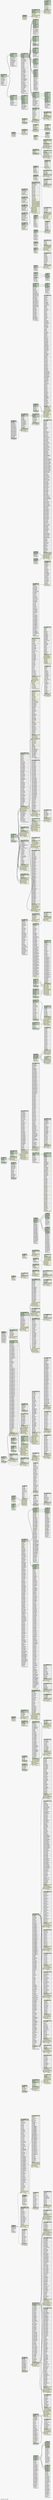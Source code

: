 // dot 2.38.0 on Windows 7 6.1
// SchemaSpy rev 590
digraph "largeRelationshipsDiagram" {
  graph [
    rankdir="RL"
    bgcolor="#f7f7f7"
    label="\nGenerated by SchemaSpy"
    labeljust="l"
    nodesep="0.18"
    ranksep="0.46"
    fontname="Helvetica"
    fontsize="11"
  ];
  node [
    fontname="Helvetica"
    fontsize="11"
    shape="plaintext"
  ];
  edge [
    arrowsize="0.8"
  ];
  "AAC" [
    label=<
    <TABLE BORDER="0" CELLBORDER="1" CELLSPACING="0" BGCOLOR="#ffffff">
      <TR><TD COLSPAN="3" BGCOLOR="#9bab96" ALIGN="CENTER">AAC</TD></TR>
      <TR><TD PORT="AAC_TYPAID" COLSPAN="3" BGCOLOR="#bed1b8" ALIGN="LEFT">AAC_TYPAID</TD></TR>
      <TR><TD PORT="AAC_NDOSAID" COLSPAN="3" BGCOLOR="#bed1b8" ALIGN="LEFT">AAC_NDOSAID</TD></TR>
      <TR><TD PORT="AAC_PERATT" COLSPAN="3" BGCOLOR="#bed1b8" ALIGN="LEFT">AAC_PERATT</TD></TR>
      <TR><TD PORT="AAC_NORDIN" COLSPAN="3" BGCOLOR="#bed1b8" ALIGN="LEFT">AAC_NORDIN</TD></TR>
      <TR><TD PORT="AAC_DCREAC" COLSPAN="3" BGCOLOR="#bed1b8" ALIGN="LEFT">AAC_DCREAC</TD></TR>
      <TR><TD PORT="AAC_NORDAC" COLSPAN="3" BGCOLOR="#bed1b8" ALIGN="LEFT">AAC_NORDAC</TD></TR>
      <TR><TD PORT="AAC_NOECH" COLSPAN="3" ALIGN="LEFT">AAC_NOECH</TD></TR>
      <TR><TD PORT="AAC_NAFL" COLSPAN="3" ALIGN="LEFT">AAC_NAFL</TD></TR>
      <TR><TD PORT="AAC_CLEAFL" COLSPAN="3" ALIGN="LEFT">AAC_CLEAFL</TD></TR>
      <TR><TD PORT="AAC_NDPT" COLSPAN="3" ALIGN="LEFT">AAC_NDPT</TD></TR>
      <TR><TD PORT="AAC_STAEVT" COLSPAN="3" ALIGN="LEFT">AAC_STAEVT</TD></TR>
      <TR><TD PORT="AAC_TYPEVT" COLSPAN="3" ALIGN="LEFT">AAC_TYPEVT</TD></TR>
      <TR><TD PORT="AAC_NEVT" COLSPAN="3" ALIGN="LEFT">AAC_NEVT</TD></TR>
      <TR><TD PORT="AAC_NPIE" COLSPAN="3" ALIGN="LEFT">AAC_NPIE</TD></TR>
      <TR><TD PORT="AAC_CEVT" COLSPAN="3" ALIGN="LEFT">AAC_CEVT</TD></TR>
      <TR><TD PORT="AAC_NEVTREF" COLSPAN="3" ALIGN="LEFT">AAC_NEVTREF</TD></TR>
      <TR><TD PORT="AAC_NPIEREF" COLSPAN="3" ALIGN="LEFT">AAC_NPIEREF</TD></TR>
      <TR><TD PORT="AAC_MNTAAC" COLSPAN="3" ALIGN="LEFT">AAC_MNTAAC</TD></TR>
      <TR><TD PORT="AAC_MNTANN" COLSPAN="3" ALIGN="LEFT">AAC_MNTANN</TD></TR>
      <TR><TD PORT="AAC_DANNEVT" COLSPAN="3" ALIGN="LEFT">AAC_DANNEVT</TD></TR>
      <TR><TD PORT="AAC_CAGT" COLSPAN="3" ALIGN="LEFT">AAC_CAGT</TD></TR>
      <TR><TD ALIGN="LEFT" BGCOLOR="#f7f7f7">&lt; 4</TD><TD ALIGN="RIGHT" BGCOLOR="#f7f7f7">6 rows</TD><TD ALIGN="RIGHT" BGCOLOR="#f7f7f7">  </TD></TR>
    </TABLE>>
    URL="tables/AAC.html"
    tooltip="AAC"
  ];
  "AC2" [
    label=<
    <TABLE BORDER="0" CELLBORDER="1" CELLSPACING="0" BGCOLOR="#ffffff">
      <TR><TD COLSPAN="3" BGCOLOR="#9bab96" ALIGN="CENTER">AC2</TD></TR>
      <TR><TD PORT="AC2_NAFLPER" COLSPAN="3" ALIGN="LEFT">AC2_NAFLPER</TD></TR>
      <TR><TD PORT="AC2_ZPER" COLSPAN="3" ALIGN="LEFT">AC2_ZPER</TD></TR>
      <TR><TD PORT="AC2_ZFIL001" COLSPAN="3" ALIGN="LEFT">AC2_ZFIL001</TD></TR>
      <TR><TD PORT="AC2_RECNO" COLSPAN="3" BGCOLOR="#bed1b8" ALIGN="LEFT">AC2_RECNO</TD></TR>
      <TR><TD PORT="AC2_AREA_NAME" COLSPAN="3" BGCOLOR="#f4f7da" ALIGN="LEFT">AC2_AREA_NAME</TD></TR>
      <TR><TD PORT="AC2_ACT_GRP_SEQNUM" COLSPAN="3" BGCOLOR="#f4f7da" ALIGN="LEFT">AC2_ACT_GRP_SEQNUM</TD></TR>
      <TR><TD PORT="AC2_ACT_GRP_AREA_NAME" COLSPAN="3" BGCOLOR="#f4f7da" ALIGN="LEFT">AC2_ACT_GRP_AREA_NAME</TD></TR>
      <TR><TD PORT="AC2_ACT_GRP_NAFL" COLSPAN="3" BGCOLOR="#f4f7da" ALIGN="LEFT">AC2_ACT_GRP_NAFL</TD></TR>
      <TR><TD PORT="AC2_ACT_GRP_NORDACT" COLSPAN="3" BGCOLOR="#f4f7da" ALIGN="LEFT">AC2_ACT_GRP_NORDACT</TD></TR>
      <TR><TD ALIGN="LEFT" BGCOLOR="#f7f7f7">&lt; 3</TD><TD ALIGN="RIGHT" BGCOLOR="#f7f7f7">13 055 rows</TD><TD ALIGN="RIGHT" BGCOLOR="#f7f7f7">  </TD></TR>
    </TABLE>>
    URL="tables/AC2.html"
    tooltip="AC2"
  ];
  "AC3" [
    label=<
    <TABLE BORDER="0" CELLBORDER="1" CELLSPACING="0" BGCOLOR="#ffffff">
      <TR><TD COLSPAN="3" BGCOLOR="#9bab96" ALIGN="CENTER">AC3</TD></TR>
      <TR><TD PORT="AC3_CTYPAC3" COLSPAN="3" ALIGN="LEFT">AC3_CTYPAC3</TD></TR>
      <TR><TD PORT="AC3_CPER" COLSPAN="3" ALIGN="LEFT">AC3_CPER</TD></TR>
      <TR><TD PORT="AC3_NORDACT" COLSPAN="3" ALIGN="LEFT">AC3_NORDACT</TD></TR>
      <TR><TD PORT="AC3_CMAJACT" COLSPAN="3" ALIGN="LEFT">AC3_CMAJACT</TD></TR>
      <TR><TD PORT="AC3_CETTCTX" COLSPAN="3" ALIGN="LEFT">AC3_CETTCTX</TD></TR>
      <TR><TD PORT="AC3_DMODCTX" COLSPAN="3" ALIGN="LEFT">AC3_DMODCTX</TD></TR>
      <TR><TD PORT="AC3_ZFIL001" COLSPAN="3" ALIGN="LEFT">AC3_ZFIL001</TD></TR>
      <TR><TD PORT="AC3_RECNO" COLSPAN="3" BGCOLOR="#bed1b8" ALIGN="LEFT">AC3_RECNO</TD></TR>
      <TR><TD PORT="AC3_AREA_NAME" COLSPAN="3" BGCOLOR="#f4f7da" ALIGN="LEFT">AC3_AREA_NAME</TD></TR>
      <TR><TD PORT="AC3_ACT_GRP_SEQNUM" COLSPAN="3" BGCOLOR="#f4f7da" ALIGN="LEFT">AC3_ACT_GRP_SEQNUM</TD></TR>
      <TR><TD PORT="AC3_ACT_GRP_AREA_NAME" COLSPAN="3" BGCOLOR="#f4f7da" ALIGN="LEFT">AC3_ACT_GRP_AREA_NAME</TD></TR>
      <TR><TD PORT="AC3_ACT_GRP_NAFL" COLSPAN="3" BGCOLOR="#f4f7da" ALIGN="LEFT">AC3_ACT_GRP_NAFL</TD></TR>
      <TR><TD PORT="AC3_ACT_GRP_NORDACT" COLSPAN="3" BGCOLOR="#f4f7da" ALIGN="LEFT">AC3_ACT_GRP_NORDACT</TD></TR>
      <TR><TD ALIGN="LEFT" BGCOLOR="#f7f7f7">&lt; 3</TD><TD ALIGN="RIGHT" BGCOLOR="#f7f7f7">36 426 rows</TD><TD ALIGN="RIGHT" BGCOLOR="#f7f7f7">  </TD></TR>
    </TABLE>>
    URL="tables/AC3.html"
    tooltip="AC3"
  ];
  "ACC" [
    label=<
    <TABLE BORDER="0" CELLBORDER="1" CELLSPACING="0" BGCOLOR="#ffffff">
      <TR><TD COLSPAN="3" BGCOLOR="#9bab96" ALIGN="CENTER">ACC</TD></TR>
      <TR><TD PORT="ACC_ZCLE" COLSPAN="3" BGCOLOR="#f4f7da" ALIGN="LEFT">ACC_ZCLE</TD></TR>
      <TR><TD PORT="ACC_CSIT" COLSPAN="3" ALIGN="LEFT">ACC_CSIT</TD></TR>
      <TR><TD PORT="ACC_CSITCOM" COLSPAN="3" ALIGN="LEFT">ACC_CSITCOM</TD></TR>
      <TR><TD PORT="ACC_DSIT" COLSPAN="3" ALIGN="LEFT">ACC_DSIT</TD></TR>
      <TR><TD PORT="ACC_DPRETRT" COLSPAN="3" ALIGN="LEFT">ACC_DPRETRT</TD></TR>
      <TR><TD PORT="ACC_DVAL" COLSPAN="3" ALIGN="LEFT">ACC_DVAL</TD></TR>
      <TR><TD PORT="ACC_CMOTREJ" COLSPAN="3" ALIGN="LEFT">ACC_CMOTREJ</TD></TR>
      <TR><TD PORT="ACC_DREJ" COLSPAN="3" ALIGN="LEFT">ACC_DREJ</TD></TR>
      <TR><TD PORT="ACC_QREJN" COLSPAN="3" ALIGN="LEFT">ACC_QREJN</TD></TR>
      <TR><TD PORT="ACC_QREJX" COLSPAN="3" ALIGN="LEFT">ACC_QREJX</TD></TR>
      <TR><TD PORT="ACC_CCNDREC_1" COLSPAN="3" ALIGN="LEFT">ACC_CCNDREC_1</TD></TR>
      <TR><TD PORT="ACC_CCNDREC_2" COLSPAN="3" ALIGN="LEFT">ACC_CCNDREC_2</TD></TR>
      <TR><TD PORT="ACC_CCNDREC_3" COLSPAN="3" ALIGN="LEFT">ACC_CCNDREC_3</TD></TR>
      <TR><TD PORT="ACC_CCNDREC_4" COLSPAN="3" ALIGN="LEFT">ACC_CCNDREC_4</TD></TR>
      <TR><TD PORT="ACC_CCNDREC_5" COLSPAN="3" ALIGN="LEFT">ACC_CCNDREC_5</TD></TR>
      <TR><TD PORT="ACC_CCNDREC_6" COLSPAN="3" ALIGN="LEFT">ACC_CCNDREC_6</TD></TR>
      <TR><TD PORT="ACC_CCNDREC_7" COLSPAN="3" ALIGN="LEFT">ACC_CCNDREC_7</TD></TR>
      <TR><TD PORT="ACC_CCNDREC_8" COLSPAN="3" ALIGN="LEFT">ACC_CCNDREC_8</TD></TR>
      <TR><TD PORT="ACC_CCNDREC_9" COLSPAN="3" ALIGN="LEFT">ACC_CCNDREC_9</TD></TR>
      <TR><TD PORT="ACC_CCNDREC_10" COLSPAN="3" ALIGN="LEFT">ACC_CCNDREC_10</TD></TR>
      <TR><TD PORT="ACC_CCNDREC_11" COLSPAN="3" ALIGN="LEFT">ACC_CCNDREC_11</TD></TR>
      <TR><TD PORT="ACC_CCNDREC_12" COLSPAN="3" ALIGN="LEFT">ACC_CCNDREC_12</TD></TR>
      <TR><TD PORT="ACC_CCNDREC_13" COLSPAN="3" ALIGN="LEFT">ACC_CCNDREC_13</TD></TR>
      <TR><TD PORT="ACC_CCNDREC_14" COLSPAN="3" ALIGN="LEFT">ACC_CCNDREC_14</TD></TR>
      <TR><TD PORT="ACC_CCNDREC_15" COLSPAN="3" ALIGN="LEFT">ACC_CCNDREC_15</TD></TR>
      <TR><TD PORT="ACC_CCNDACC_1" COLSPAN="3" ALIGN="LEFT">ACC_CCNDACC_1</TD></TR>
      <TR><TD PORT="ACC_CCNDACC_2" COLSPAN="3" ALIGN="LEFT">ACC_CCNDACC_2</TD></TR>
      <TR><TD PORT="ACC_CCNDACC_3" COLSPAN="3" ALIGN="LEFT">ACC_CCNDACC_3</TD></TR>
      <TR><TD PORT="ACC_CCNDACC_4" COLSPAN="3" ALIGN="LEFT">ACC_CCNDACC_4</TD></TR>
      <TR><TD PORT="ACC_CCNDACC_5" COLSPAN="3" ALIGN="LEFT">ACC_CCNDACC_5</TD></TR>
      <TR><TD PORT="ACC_CCNDACC_6" COLSPAN="3" ALIGN="LEFT">ACC_CCNDACC_6</TD></TR>
      <TR><TD PORT="ACC_CCNDACC_7" COLSPAN="3" ALIGN="LEFT">ACC_CCNDACC_7</TD></TR>
      <TR><TD PORT="ACC_CCNDACC_8" COLSPAN="3" ALIGN="LEFT">ACC_CCNDACC_8</TD></TR>
      <TR><TD PORT="ACC_CCNDACC_9" COLSPAN="3" ALIGN="LEFT">ACC_CCNDACC_9</TD></TR>
      <TR><TD PORT="ACC_CCNDACC_10" COLSPAN="3" ALIGN="LEFT">ACC_CCNDACC_10</TD></TR>
      <TR><TD PORT="ACC_CCNDACC_11" COLSPAN="3" ALIGN="LEFT">ACC_CCNDACC_11</TD></TR>
      <TR><TD PORT="ACC_CCNDACC_12" COLSPAN="3" ALIGN="LEFT">ACC_CCNDACC_12</TD></TR>
      <TR><TD PORT="ACC_CCNDACC_13" COLSPAN="3" ALIGN="LEFT">ACC_CCNDACC_13</TD></TR>
      <TR><TD PORT="ACC_CCNDACC_14" COLSPAN="3" ALIGN="LEFT">ACC_CCNDACC_14</TD></TR>
      <TR><TD PORT="ACC_CCNDACC_15" COLSPAN="3" ALIGN="LEFT">ACC_CCNDACC_15</TD></TR>
      <TR><TD PORT="ACC_VMTA" COLSPAN="3" ALIGN="LEFT">ACC_VMTA</TD></TR>
      <TR><TD PORT="ACC_VMTAPRI" COLSPAN="3" ALIGN="LEFT">ACC_VMTAPRI</TD></TR>
      <TR><TD PORT="ACC_VMTB" COLSPAN="3" ALIGN="LEFT">ACC_VMTB</TD></TR>
      <TR><TD PORT="ACC_VMTBPRI" COLSPAN="3" ALIGN="LEFT">ACC_VMTBPRI</TD></TR>
      <TR><TD PORT="ACC_CPREBIL" COLSPAN="3" ALIGN="LEFT">ACC_CPREBIL</TD></TR>
      <TR><TD PORT="ACC_CDESCOU" COLSPAN="3" ALIGN="LEFT">ACC_CDESCOU</TD></TR>
      <TR><TD PORT="ACC_ZFIL" COLSPAN="3" ALIGN="LEFT">ACC_ZFIL</TD></TR>
      <TR><TD PORT="ACC_RECNO" COLSPAN="3" BGCOLOR="#bed1b8" ALIGN="LEFT">ACC_RECNO</TD></TR>
      <TR><TD PORT="ACC_S_CCV_ACC_SEQNUM" COLSPAN="3" BGCOLOR="#f4f7da" ALIGN="LEFT">ACC_S_CCV_ACC_SEQNUM</TD></TR>
      <TR><TD PORT="ACC_S_ADH_ACC_SEQNUM" COLSPAN="3" BGCOLOR="#f4f7da" ALIGN="LEFT">ACC_S_ADH_ACC_SEQNUM</TD></TR>
      <TR><TD PORT="S_CCV_ACC_NCCV" COLSPAN="3" BGCOLOR="#f4f7da" ALIGN="LEFT">S_CCV_ACC_NCCV</TD></TR>
      <TR><TD PORT="S_ADH_ACC_NADH" COLSPAN="3" BGCOLOR="#f4f7da" ALIGN="LEFT">S_ADH_ACC_NADH</TD></TR>
      <TR><TD ALIGN="LEFT" BGCOLOR="#f7f7f7">&lt; 2</TD><TD ALIGN="RIGHT" BGCOLOR="#f7f7f7">0 rows</TD><TD ALIGN="RIGHT" BGCOLOR="#f7f7f7">  </TD></TR>
    </TABLE>>
    URL="tables/ACC.html"
    tooltip="ACC"
  ];
  "ACP" [
    label=<
    <TABLE BORDER="0" CELLBORDER="1" CELLSPACING="0" BGCOLOR="#ffffff">
      <TR><TD COLSPAN="3" BGCOLOR="#9bab96" ALIGN="CENTER">ACP</TD></TR>
      <TR><TD PORT="ACP_NACP" COLSPAN="3" BGCOLOR="#bed1b8" ALIGN="LEFT">ACP_NACP</TD></TR>
      <TR><TD PORT="ACP_QINS" COLSPAN="3" ALIGN="LEFT">ACP_QINS</TD></TR>
      <TR><TD PORT="ACP_VMONACP" COLSPAN="3" ALIGN="LEFT">ACP_VMONACP</TD></TR>
      <TR><TD PORT="ACP_ZFIL999" COLSPAN="3" ALIGN="LEFT">ACP_ZFIL999</TD></TR>
      <TR><TD PORT="ACP_RECNO" COLSPAN="3" BGCOLOR="#f4f7da" ALIGN="LEFT">ACP_RECNO</TD></TR>
      <TR><TD PORT="ACP_AREA_NAME" COLSPAN="3" BGCOLOR="#bed1b8" ALIGN="LEFT">ACP_AREA_NAME</TD></TR>
      <TR><TD ALIGN="LEFT" BGCOLOR="#f7f7f7">  </TD><TD ALIGN="RIGHT" BGCOLOR="#f7f7f7">44 rows</TD><TD ALIGN="RIGHT" BGCOLOR="#f7f7f7">2 &gt;</TD></TR>
    </TABLE>>
    URL="tables/ACP.html"
    tooltip="ACP"
  ];
  "ACT" [
    label=<
    <TABLE BORDER="0" CELLBORDER="1" CELLSPACING="0" BGCOLOR="#ffffff">
      <TR><TD COLSPAN="3" BGCOLOR="#9bab96" ALIGN="CENTER">ACT</TD></TR>
      <TR><TD PORT="ACT_NAFL" COLSPAN="3" BGCOLOR="#bed1b8" ALIGN="LEFT">ACT_NAFL</TD></TR>
      <TR><TD PORT="ACT_NORDACT" COLSPAN="3" BGCOLOR="#bed1b8" ALIGN="LEFT">ACT_NORDACT</TD></TR>
      <TR><TD PORT="ACT_DDERCRE" COLSPAN="3" ALIGN="LEFT">ACT_DDERCRE</TD></TR>
      <TR><TD PORT="ACT_NAGTCRE" COLSPAN="3" ALIGN="LEFT">ACT_NAGTCRE</TD></TR>
      <TR><TD PORT="ACT_CTRBAFF" COLSPAN="3" ALIGN="LEFT">ACT_CTRBAFF</TD></TR>
      <TR><TD PORT="ACT_CANNAFF" COLSPAN="3" ALIGN="LEFT">ACT_CANNAFF</TD></TR>
      <TR><TD PORT="ACT_NORDAFF" COLSPAN="3" ALIGN="LEFT">ACT_NORDAFF</TD></TR>
      <TR><TD PORT="ACT_NDPTVEN" COLSPAN="3" ALIGN="LEFT">ACT_NDPTVEN</TD></TR>
      <TR><TD PORT="ACT_CENQ" COLSPAN="3" ALIGN="LEFT">ACT_CENQ</TD></TR>
      <TR><TD PORT="ACT_CETTCTX" COLSPAN="3" ALIGN="LEFT">ACT_CETTCTX</TD></TR>
      <TR><TD PORT="ACT_DENGINT" COLSPAN="3" ALIGN="LEFT">ACT_DENGINT</TD></TR>
      <TR><TD PORT="ACT_QENGINT" COLSPAN="3" ALIGN="LEFT">ACT_QENGINT</TD></TR>
      <TR><TD PORT="ACT_LLIBPRC" COLSPAN="3" ALIGN="LEFT">ACT_LLIBPRC</TD></TR>
      <TR><TD PORT="ACT_DDERSTD" COLSPAN="3" ALIGN="LEFT">ACT_DDERSTD</TD></TR>
      <TR><TD PORT="ACT_QDERSTD" COLSPAN="3" ALIGN="LEFT">ACT_QDERSTD</TD></TR>
      <TR><TD PORT="ACT_LDERSTD" COLSPAN="3" ALIGN="LEFT">ACT_LDERSTD</TD></TR>
      <TR><TD PORT="ACT_LLIBRES" COLSPAN="3" ALIGN="LEFT">ACT_LLIBRES</TD></TR>
      <TR><TD PORT="ACT_CTRBAUD" COLSPAN="3" ALIGN="LEFT">ACT_CTRBAUD</TD></TR>
      <TR><TD PORT="ACT_CCONTRAINTE" COLSPAN="3" ALIGN="LEFT">ACT_CCONTRAINTE</TD></TR>
      <TR><TD PORT="ACT_DAUD" COLSPAN="3" ALIGN="LEFT">ACT_DAUD</TD></TR>
      <TR><TD PORT="ACT_CETTAUD" COLSPAN="3" ALIGN="LEFT">ACT_CETTAUD</TD></TR>
      <TR><TD PORT="ACT_LMOTRES" COLSPAN="3" ALIGN="LEFT">ACT_LMOTRES</TD></TR>
      <TR><TD PORT="ACT_CNATAFF" COLSPAN="3" ALIGN="LEFT">ACT_CNATAFF</TD></TR>
      <TR><TD PORT="ACT_CBLCCTX" COLSPAN="3" ALIGN="LEFT">ACT_CBLCCTX</TD></TR>
      <TR><TD PORT="ACT_QDELSSP" COLSPAN="3" ALIGN="LEFT">ACT_QDELSSP</TD></TR>
      <TR><TD PORT="ACT_DLIMSSP" COLSPAN="3" ALIGN="LEFT">ACT_DLIMSSP</TD></TR>
      <TR><TD PORT="ACT_LMOTSSP" COLSPAN="3" ALIGN="LEFT">ACT_LMOTSSP</TD></TR>
      <TR><TD PORT="ACT_CEDIDOS" COLSPAN="3" ALIGN="LEFT">ACT_CEDIDOS</TD></TR>
      <TR><TD PORT="ACT_ZPER" COLSPAN="3" ALIGN="LEFT">ACT_ZPER</TD></TR>
      <TR><TD PORT="ACT_NAFLUDE_1" COLSPAN="3" ALIGN="LEFT">ACT_NAFLUDE_1</TD></TR>
      <TR><TD PORT="ACT_NDPTUDE_1" COLSPAN="3" ALIGN="LEFT">ACT_NDPTUDE_1</TD></TR>
      <TR><TD PORT="ACT_NAFLUDE_2" COLSPAN="3" ALIGN="LEFT">ACT_NAFLUDE_2</TD></TR>
      <TR><TD PORT="ACT_NDPTUDE_2" COLSPAN="3" ALIGN="LEFT">ACT_NDPTUDE_2</TD></TR>
      <TR><TD PORT="ACT_NAFLUDE_3" COLSPAN="3" ALIGN="LEFT">ACT_NAFLUDE_3</TD></TR>
      <TR><TD PORT="ACT_NDPTUDE_3" COLSPAN="3" ALIGN="LEFT">ACT_NDPTUDE_3</TD></TR>
      <TR><TD PORT="ACT_NAFLUDE_4" COLSPAN="3" ALIGN="LEFT">ACT_NAFLUDE_4</TD></TR>
      <TR><TD PORT="ACT_NDPTUDE_4" COLSPAN="3" ALIGN="LEFT">ACT_NDPTUDE_4</TD></TR>
      <TR><TD PORT="ACT_NAFLUDE_5" COLSPAN="3" ALIGN="LEFT">ACT_NAFLUDE_5</TD></TR>
      <TR><TD PORT="ACT_NDPTUDE_5" COLSPAN="3" ALIGN="LEFT">ACT_NDPTUDE_5</TD></TR>
      <TR><TD PORT="ACT_LOBS_1" COLSPAN="3" ALIGN="LEFT">ACT_LOBS_1</TD></TR>
      <TR><TD PORT="ACT_LOBS_2" COLSPAN="3" ALIGN="LEFT">ACT_LOBS_2</TD></TR>
      <TR><TD PORT="ACT_CPREAC2" COLSPAN="3" ALIGN="LEFT">ACT_CPREAC2</TD></TR>
      <TR><TD PORT="ACT_CETTAVA" COLSPAN="3" ALIGN="LEFT">ACT_CETTAVA</TD></TR>
      <TR><TD PORT="ACT_CTYPCRE_1" COLSPAN="3" ALIGN="LEFT">ACT_CTYPCRE_1</TD></TR>
      <TR><TD PORT="ACT_CTYPCRE_2" COLSPAN="3" ALIGN="LEFT">ACT_CTYPCRE_2</TD></TR>
      <TR><TD PORT="ACT_CTYPCRE_3" COLSPAN="3" ALIGN="LEFT">ACT_CTYPCRE_3</TD></TR>
      <TR><TD PORT="ACT_CTYPCRE_4" COLSPAN="3" ALIGN="LEFT">ACT_CTYPCRE_4</TD></TR>
      <TR><TD PORT="ACT_CTYPCRE_5" COLSPAN="3" ALIGN="LEFT">ACT_CTYPCRE_5</TD></TR>
      <TR><TD PORT="ACT_CTYPCRE_6" COLSPAN="3" ALIGN="LEFT">ACT_CTYPCRE_6</TD></TR>
      <TR><TD PORT="ACT_CTYPCRE_7" COLSPAN="3" ALIGN="LEFT">ACT_CTYPCRE_7</TD></TR>
      <TR><TD PORT="ACT_CTYPCRE_8" COLSPAN="3" ALIGN="LEFT">ACT_CTYPCRE_8</TD></TR>
      <TR><TD PORT="ACT_CTYPCRE_9" COLSPAN="3" ALIGN="LEFT">ACT_CTYPCRE_9</TD></TR>
      <TR><TD PORT="ACT_VFREEDI" COLSPAN="3" ALIGN="LEFT">ACT_VFREEDI</TD></TR>
      <TR><TD PORT="ACT_VMJREDI" COLSPAN="3" ALIGN="LEFT">ACT_VMJREDI</TD></TR>
      <TR><TD PORT="ACT_VMTCTB" COLSPAN="3" ALIGN="LEFT">ACT_VMTCTB</TD></TR>
      <TR><TD PORT="ACT_CTYPACT" COLSPAN="3" ALIGN="LEFT">ACT_CTYPACT</TD></TR>
      <TR><TD PORT="ACT_CSIGNE" COLSPAN="3" ALIGN="LEFT">ACT_CSIGNE</TD></TR>
      <TR><TD PORT="ACT_CMOTANN" COLSPAN="3" ALIGN="LEFT">ACT_CMOTANN</TD></TR>
      <TR><TD PORT="ACT_ZFIL001" COLSPAN="3" ALIGN="LEFT">ACT_ZFIL001</TD></TR>
      <TR><TD PORT="ACT_RECNO" COLSPAN="3" BGCOLOR="#f4f7da" ALIGN="LEFT">ACT_RECNO</TD></TR>
      <TR><TD PORT="ACT_AREA_NAME" COLSPAN="3" BGCOLOR="#bed1b8" ALIGN="LEFT">ACT_AREA_NAME</TD></TR>
      <TR><TD PORT="ACT_TBN_ACT_SEQNUM" COLSPAN="3" BGCOLOR="#f4f7da" ALIGN="LEFT">ACT_TBN_ACT_SEQNUM</TD></TR>
      <TR><TD PORT="TBN_ACT_AREA_NAME" COLSPAN="3" BGCOLOR="#f4f7da" ALIGN="LEFT">TBN_ACT_AREA_NAME</TD></TR>
      <TR><TD PORT="TBN_ACT_NTBN" COLSPAN="3" BGCOLOR="#f4f7da" ALIGN="LEFT">TBN_ACT_NTBN</TD></TR>
      <TR><TD ALIGN="LEFT" BGCOLOR="#f7f7f7">&lt; 2</TD><TD ALIGN="RIGHT" BGCOLOR="#f7f7f7">52 208 rows</TD><TD ALIGN="RIGHT" BGCOLOR="#f7f7f7">15 &gt;</TD></TR>
    </TABLE>>
    URL="tables/ACT.html"
    tooltip="ACT"
  ];
  "ADC" [
    label=<
    <TABLE BORDER="0" CELLBORDER="1" CELLSPACING="0" BGCOLOR="#ffffff">
      <TR><TD COLSPAN="3" BGCOLOR="#9bab96" ALIGN="CENTER">ADC</TD></TR>
      <TR><TD PORT="ADC_CTYPADC" COLSPAN="3" ALIGN="LEFT">ADC_CTYPADC</TD></TR>
      <TR><TD PORT="ADC_DDERCRE" COLSPAN="3" ALIGN="LEFT">ADC_DDERCRE</TD></TR>
      <TR><TD PORT="ADC_NAGTCRE" COLSPAN="3" ALIGN="LEFT">ADC_NAGTCRE</TD></TR>
      <TR><TD PORT="ADC_CETTCTX" COLSPAN="3" ALIGN="LEFT">ADC_CETTCTX</TD></TR>
      <TR><TD PORT="ADC_DETTCTX" COLSPAN="3" ALIGN="LEFT">ADC_DETTCTX</TD></TR>
      <TR><TD PORT="ADC_QMTTSTD" COLSPAN="3" ALIGN="LEFT">ADC_QMTTSTD</TD></TR>
      <TR><TD PORT="ADC_LDERSTD" COLSPAN="3" ALIGN="LEFT">ADC_LDERSTD</TD></TR>
      <TR><TD PORT="ADC_LLIBRES" COLSPAN="3" ALIGN="LEFT">ADC_LLIBRES</TD></TR>
      <TR><TD PORT="ADC_CTRBAUD" COLSPAN="3" ALIGN="LEFT">ADC_CTRBAUD</TD></TR>
      <TR><TD PORT="ADC_CCONTRAINTE" COLSPAN="3" ALIGN="LEFT">ADC_CCONTRAINTE</TD></TR>
      <TR><TD PORT="ADC_DAUD" COLSPAN="3" ALIGN="LEFT">ADC_DAUD</TD></TR>
      <TR><TD PORT="ADC_CETTAUD" COLSPAN="3" ALIGN="LEFT">ADC_CETTAUD</TD></TR>
      <TR><TD PORT="ADC_LMOTRES" COLSPAN="3" ALIGN="LEFT">ADC_LMOTRES</TD></TR>
      <TR><TD PORT="ADC_CNATAFF" COLSPAN="3" ALIGN="LEFT">ADC_CNATAFF</TD></TR>
      <TR><TD PORT="ADC_ZPER" COLSPAN="3" ALIGN="LEFT">ADC_ZPER</TD></TR>
      <TR><TD PORT="ADC_NAFLUDE_1" COLSPAN="3" ALIGN="LEFT">ADC_NAFLUDE_1</TD></TR>
      <TR><TD PORT="ADC_NDPTUDE_1" COLSPAN="3" ALIGN="LEFT">ADC_NDPTUDE_1</TD></TR>
      <TR><TD PORT="ADC_NAFLUDE_2" COLSPAN="3" ALIGN="LEFT">ADC_NAFLUDE_2</TD></TR>
      <TR><TD PORT="ADC_NDPTUDE_2" COLSPAN="3" ALIGN="LEFT">ADC_NDPTUDE_2</TD></TR>
      <TR><TD PORT="ADC_NAFLUDE_3" COLSPAN="3" ALIGN="LEFT">ADC_NAFLUDE_3</TD></TR>
      <TR><TD PORT="ADC_NDPTUDE_3" COLSPAN="3" ALIGN="LEFT">ADC_NDPTUDE_3</TD></TR>
      <TR><TD PORT="ADC_NAFLUDE_4" COLSPAN="3" ALIGN="LEFT">ADC_NAFLUDE_4</TD></TR>
      <TR><TD PORT="ADC_NDPTUDE_4" COLSPAN="3" ALIGN="LEFT">ADC_NDPTUDE_4</TD></TR>
      <TR><TD PORT="ADC_NAFLUDE_5" COLSPAN="3" ALIGN="LEFT">ADC_NAFLUDE_5</TD></TR>
      <TR><TD PORT="ADC_NDPTUDE_5" COLSPAN="3" ALIGN="LEFT">ADC_NDPTUDE_5</TD></TR>
      <TR><TD PORT="ADC_LOBS_1" COLSPAN="3" ALIGN="LEFT">ADC_LOBS_1</TD></TR>
      <TR><TD PORT="ADC_LOBS_2" COLSPAN="3" ALIGN="LEFT">ADC_LOBS_2</TD></TR>
      <TR><TD PORT="ADC_CTYPCRE_1" COLSPAN="3" ALIGN="LEFT">ADC_CTYPCRE_1</TD></TR>
      <TR><TD PORT="ADC_CTYPCRE_2" COLSPAN="3" ALIGN="LEFT">ADC_CTYPCRE_2</TD></TR>
      <TR><TD PORT="ADC_CTYPCRE_3" COLSPAN="3" ALIGN="LEFT">ADC_CTYPCRE_3</TD></TR>
      <TR><TD PORT="ADC_CTYPCRE_4" COLSPAN="3" ALIGN="LEFT">ADC_CTYPCRE_4</TD></TR>
      <TR><TD PORT="ADC_CTYPCRE_5" COLSPAN="3" ALIGN="LEFT">ADC_CTYPCRE_5</TD></TR>
      <TR><TD PORT="ADC_CTYPCRE_6" COLSPAN="3" ALIGN="LEFT">ADC_CTYPCRE_6</TD></TR>
      <TR><TD PORT="ADC_CTYPCRE_7" COLSPAN="3" ALIGN="LEFT">ADC_CTYPCRE_7</TD></TR>
      <TR><TD PORT="ADC_CTYPCRE_8" COLSPAN="3" ALIGN="LEFT">ADC_CTYPCRE_8</TD></TR>
      <TR><TD PORT="ADC_CTYPCRE_9" COLSPAN="3" ALIGN="LEFT">ADC_CTYPCRE_9</TD></TR>
      <TR><TD PORT="ADC_ZFIL001" COLSPAN="3" ALIGN="LEFT">ADC_ZFIL001</TD></TR>
      <TR><TD PORT="ADC_CCTXETT" COLSPAN="3" ALIGN="LEFT">ADC_CCTXETT</TD></TR>
      <TR><TD PORT="ADC_DEFF" COLSPAN="3" ALIGN="LEFT">ADC_DEFF</TD></TR>
      <TR><TD PORT="ADC_CPERREC" COLSPAN="3" ALIGN="LEFT">ADC_CPERREC</TD></TR>
      <TR><TD PORT="ADC_NPRGCRE" COLSPAN="3" ALIGN="LEFT">ADC_NPRGCRE</TD></TR>
      <TR><TD PORT="ADC_LIBSIGN" COLSPAN="3" ALIGN="LEFT">ADC_LIBSIGN</TD></TR>
      <TR><TD PORT="ADC_LMOTSSP" COLSPAN="3" ALIGN="LEFT">ADC_LMOTSSP</TD></TR>
      <TR><TD PORT="ADC_QDELSSP" COLSPAN="3" ALIGN="LEFT">ADC_QDELSSP</TD></TR>
      <TR><TD PORT="ADC_DLIMSSP" COLSPAN="3" ALIGN="LEFT">ADC_DLIMSSP</TD></TR>
      <TR><TD PORT="ADC_ZFIL002" COLSPAN="3" ALIGN="LEFT">ADC_ZFIL002</TD></TR>
      <TR><TD PORT="ADC_DTEJOU" COLSPAN="3" ALIGN="LEFT">ADC_DTEJOU</TD></TR>
      <TR><TD PORT="ADC_NOAGENT" COLSPAN="3" ALIGN="LEFT">ADC_NOAGENT</TD></TR>
      <TR><TD PORT="ADC_TRIB" COLSPAN="3" ALIGN="LEFT">ADC_TRIB</TD></TR>
      <TR><TD PORT="ADC_CDE_CETTCTX" COLSPAN="3" ALIGN="LEFT">ADC_CDE_CETTCTX</TD></TR>
      <TR><TD PORT="ADC_REFCOUR" COLSPAN="3" ALIGN="LEFT">ADC_REFCOUR</TD></TR>
      <TR><TD PORT="ADC_REFDOS" COLSPAN="3" ALIGN="LEFT">ADC_REFDOS</TD></TR>
      <TR><TD PORT="ADC_TYPCREA" COLSPAN="3" ALIGN="LEFT">ADC_TYPCREA</TD></TR>
      <TR><TD PORT="ADC_TOTDECLAR" COLSPAN="3" ALIGN="LEFT">ADC_TOTDECLAR</TD></TR>
      <TR><TD PORT="ADC_CODREP" COLSPAN="3" ALIGN="LEFT">ADC_CODREP</TD></TR>
      <TR><TD PORT="ADC_MTAGS" COLSPAN="3" ALIGN="LEFT">ADC_MTAGS</TD></TR>
      <TR><TD PORT="ADC_LIBAGS" COLSPAN="3" ALIGN="LEFT">ADC_LIBAGS</TD></TR>
      <TR><TD PORT="ADC_MTHP" COLSPAN="3" ALIGN="LEFT">ADC_MTHP</TD></TR>
      <TR><TD PORT="ADC_LIBHP" COLSPAN="3" ALIGN="LEFT">ADC_LIBHP</TD></TR>
      <TR><TD PORT="ADC_TOTDECAGC" COLSPAN="3" ALIGN="LEFT">ADC_TOTDECAGC</TD></TR>
      <TR><TD PORT="ADC_ZFIL003" COLSPAN="3" ALIGN="LEFT">ADC_ZFIL003</TD></TR>
      <TR><TD PORT="ADC_ZVET" COLSPAN="3" ALIGN="LEFT">ADC_ZVET</TD></TR>
      <TR><TD PORT="ADC_RECNO" COLSPAN="3" BGCOLOR="#bed1b8" ALIGN="LEFT">ADC_RECNO</TD></TR>
      <TR><TD PORT="ADC_AREA_NAME" COLSPAN="3" BGCOLOR="#f4f7da" ALIGN="LEFT">ADC_AREA_NAME</TD></TR>
      <TR><TD PORT="ADC_ACT_GRP_FPTR" COLSPAN="3" ALIGN="LEFT">ADC_ACT_GRP_FPTR</TD></TR>
      <TR><TD PORT="ADC_ACT_GRP_BPTR" COLSPAN="3" BGCOLOR="#f4f7da" ALIGN="LEFT">ADC_ACT_GRP_BPTR</TD></TR>
      <TR><TD PORT="ADC_ACT_GRP_AREA_NAME" COLSPAN="3" BGCOLOR="#f4f7da" ALIGN="LEFT">ADC_ACT_GRP_AREA_NAME</TD></TR>
      <TR><TD PORT="ADC_ACT_GRP_NAFL" COLSPAN="3" BGCOLOR="#f4f7da" ALIGN="LEFT">ADC_ACT_GRP_NAFL</TD></TR>
      <TR><TD PORT="ADC_ACT_GRP_NORDACT" COLSPAN="3" BGCOLOR="#f4f7da" ALIGN="LEFT">ADC_ACT_GRP_NORDACT</TD></TR>
      <TR><TD ALIGN="LEFT" BGCOLOR="#f7f7f7">&lt; 3</TD><TD ALIGN="RIGHT" BGCOLOR="#f7f7f7">763 285 rows</TD><TD ALIGN="RIGHT" BGCOLOR="#f7f7f7">  </TD></TR>
    </TABLE>>
    URL="tables/ADC.html"
    tooltip="ADC"
  ];
  "ADF" [
    label=<
    <TABLE BORDER="0" CELLBORDER="1" CELLSPACING="0" BGCOLOR="#ffffff">
      <TR><TD COLSPAN="3" BGCOLOR="#9bab96" ALIGN="CENTER">ADF</TD></TR>
      <TR><TD PORT="ADF_DENR" COLSPAN="3" ALIGN="LEFT">ADF_DENR</TD></TR>
      <TR><TD PORT="ADF_HENR" COLSPAN="3" ALIGN="LEFT">ADF_HENR</TD></TR>
      <TR><TD PORT="ADF_CTYPAFL" COLSPAN="3" ALIGN="LEFT">ADF_CTYPAFL</TD></TR>
      <TR><TD PORT="ADF_NAFL" COLSPAN="3" ALIGN="LEFT">ADF_NAFL</TD></TR>
      <TR><TD PORT="ADF_NDPTVEN" COLSPAN="3" ALIGN="LEFT">ADF_NDPTVEN</TD></TR>
      <TR><TD PORT="ADF_CTYPEVT" COLSPAN="3" ALIGN="LEFT">ADF_CTYPEVT</TD></TR>
      <TR><TD PORT="ADF_CORIEVT" COLSPAN="3" ALIGN="LEFT">ADF_CORIEVT</TD></TR>
      <TR><TD PORT="ADF_NAGT" COLSPAN="3" ALIGN="LEFT">ADF_NAGT</TD></TR>
      <TR><TD PORT="ADF_CSOUIFR" COLSPAN="3" ALIGN="LEFT">ADF_CSOUIFR</TD></TR>
      <TR><TD PORT="ADF_DEFF" COLSPAN="3" ALIGN="LEFT">ADF_DEFF</TD></TR>
      <TR><TD PORT="ADF_DARR" COLSPAN="3" ALIGN="LEFT">ADF_DARR</TD></TR>
      <TR><TD PORT="ADF_ZFIL001" COLSPAN="3" ALIGN="LEFT">ADF_ZFIL001</TD></TR>
      <TR><TD PORT="ADF_ZA00" COLSPAN="3" ALIGN="LEFT">ADF_ZA00</TD></TR>
      <TR><TD PORT="ADF_RECNO" COLSPAN="3" BGCOLOR="#bed1b8" ALIGN="LEFT">ADF_RECNO</TD></TR>
      <TR><TD PORT="ADF_AREA_NAME" COLSPAN="3" BGCOLOR="#f4f7da" ALIGN="LEFT">ADF_AREA_NAME</TD></TR>
      <TR><TD PORT="ADF_AFL_ADF_SEQNUM" COLSPAN="3" BGCOLOR="#f4f7da" ALIGN="LEFT">ADF_AFL_ADF_SEQNUM</TD></TR>
      <TR><TD PORT="AFL_ADF_AREA_NAME" COLSPAN="3" BGCOLOR="#f4f7da" ALIGN="LEFT">AFL_ADF_AREA_NAME</TD></TR>
      <TR><TD PORT="AFL_ADF_NAFL" COLSPAN="3" BGCOLOR="#f4f7da" ALIGN="LEFT">AFL_ADF_NAFL</TD></TR>
      <TR><TD ALIGN="LEFT" BGCOLOR="#f7f7f7">&lt; 2</TD><TD ALIGN="RIGHT" BGCOLOR="#f7f7f7">2 259 946 rows</TD><TD ALIGN="RIGHT" BGCOLOR="#f7f7f7">  </TD></TR>
    </TABLE>>
    URL="tables/ADF.html"
    tooltip="ADF"
  ];
  "ADH" [
    label=<
    <TABLE BORDER="0" CELLBORDER="1" CELLSPACING="0" BGCOLOR="#ffffff">
      <TR><TD COLSPAN="3" BGCOLOR="#9bab96" ALIGN="CENTER">ADH</TD></TR>
      <TR><TD PORT="ADH_NADH" COLSPAN="3" ALIGN="LEFT">ADH_NADH</TD></TR>
      <TR><TD PORT="ADH_ZFIL999" COLSPAN="3" ALIGN="LEFT">ADH_ZFIL999</TD></TR>
      <TR><TD PORT="ADH_RECNO" COLSPAN="3" BGCOLOR="#bed1b8" ALIGN="LEFT">ADH_RECNO</TD></TR>
      <TR><TD PORT="ADH_AREA_NAME" COLSPAN="3" BGCOLOR="#f4f7da" ALIGN="LEFT">ADH_AREA_NAME</TD></TR>
      <TR><TD PORT="ADH_CCV_ADH_SEQNUM" COLSPAN="3" BGCOLOR="#f4f7da" ALIGN="LEFT">ADH_CCV_ADH_SEQNUM</TD></TR>
      <TR><TD PORT="CCV_ADH_AREA_NAME" COLSPAN="3" BGCOLOR="#f4f7da" ALIGN="LEFT">CCV_ADH_AREA_NAME</TD></TR>
      <TR><TD PORT="CCV_ADH_NCCV" COLSPAN="3" BGCOLOR="#f4f7da" ALIGN="LEFT">CCV_ADH_NCCV</TD></TR>
      <TR><TD ALIGN="LEFT" BGCOLOR="#f7f7f7">&lt; 2</TD><TD ALIGN="RIGHT" BGCOLOR="#f7f7f7">0 rows</TD><TD ALIGN="RIGHT" BGCOLOR="#f7f7f7">  </TD></TR>
    </TABLE>>
    URL="tables/ADH.html"
    tooltip="ADH"
  ];
  "ADR" [
    label=<
    <TABLE BORDER="0" CELLBORDER="1" CELLSPACING="0" BGCOLOR="#ffffff">
      <TR><TD COLSPAN="3" BGCOLOR="#9bab96" ALIGN="CENTER">ADR</TD></TR>
      <TR><TD PORT="ADR_CTYPADR" COLSPAN="3" ALIGN="LEFT">ADR_CTYPADR</TD></TR>
      <TR><TD PORT="ADR_CTIT" COLSPAN="3" ALIGN="LEFT">ADR_CTIT</TD></TR>
      <TR><TD PORT="ADR_LRAI" COLSPAN="3" ALIGN="LEFT">ADR_LRAI</TD></TR>
      <TR><TD PORT="ADR_LRAICPL" COLSPAN="3" ALIGN="LEFT">ADR_LRAICPL</TD></TR>
      <TR><TD PORT="ADR_LRUECPL" COLSPAN="3" ALIGN="LEFT">ADR_LRUECPL</TD></TR>
      <TR><TD PORT="ADR_LRUEHRV" COLSPAN="3" ALIGN="LEFT">ADR_LRUEHRV</TD></TR>
      <TR><TD PORT="ADR_LCOMHRV" COLSPAN="3" ALIGN="LEFT">ADR_LCOMHRV</TD></TR>
      <TR><TD PORT="ADR_CPOSHRV" COLSPAN="3" ALIGN="LEFT">ADR_CPOSHRV</TD></TR>
      <TR><TD PORT="ADR_LBURDISHRV" COLSPAN="3" ALIGN="LEFT">ADR_LBURDISHRV</TD></TR>
      <TR><TD PORT="ADR_NCOM" COLSPAN="3" ALIGN="LEFT">ADR_NCOM</TD></TR>
      <TR><TD PORT="ADR_NRUE" COLSPAN="3" ALIGN="LEFT">ADR_NRUE</TD></TR>
      <TR><TD PORT="ADR_NNUM" COLSPAN="3" ALIGN="LEFT">ADR_NNUM</TD></TR>
      <TR><TD PORT="ADR_NCPA" COLSPAN="3" ALIGN="LEFT">ADR_NCPA</TD></TR>
      <TR><TD PORT="ADR_CORIADRSCV" COLSPAN="3" ALIGN="LEFT">ADR_CORIADRSCV</TD></TR>
      <TR><TD PORT="ADR_CNPAI" COLSPAN="3" ALIGN="LEFT">ADR_CNPAI</TD></TR>
      <TR><TD PORT="ADR_CPAYS" COLSPAN="3" ALIGN="LEFT">ADR_CPAYS</TD></TR>
      <TR><TD PORT="ADR_ZFIL001" COLSPAN="3" ALIGN="LEFT">ADR_ZFIL001</TD></TR>
      <TR><TD PORT="ADR_RECNO" COLSPAN="3" BGCOLOR="#bed1b8" ALIGN="LEFT">ADR_RECNO</TD></TR>
      <TR><TD PORT="ADR_AREA_NAME" COLSPAN="3" BGCOLOR="#f4f7da" ALIGN="LEFT">ADR_AREA_NAME</TD></TR>
      <TR><TD PORT="ADR_AFL_GRP_SEQNUM" COLSPAN="3" BGCOLOR="#f4f7da" ALIGN="LEFT">ADR_AFL_GRP_SEQNUM</TD></TR>
      <TR><TD PORT="ADR_AFL_GRP_AREA_NAME" COLSPAN="3" BGCOLOR="#f4f7da" ALIGN="LEFT">ADR_AFL_GRP_AREA_NAME</TD></TR>
      <TR><TD PORT="ADR_AFL_GRP_NAFL" COLSPAN="3" BGCOLOR="#f4f7da" ALIGN="LEFT">ADR_AFL_GRP_NAFL</TD></TR>
      <TR><TD ALIGN="LEFT" BGCOLOR="#f7f7f7">&lt; 2</TD><TD ALIGN="RIGHT" BGCOLOR="#f7f7f7">0 rows</TD><TD ALIGN="RIGHT" BGCOLOR="#f7f7f7">  </TD></TR>
    </TABLE>>
    URL="tables/ADR.html"
    tooltip="ADR"
  ];
  "ADRCOUR" [
    label=<
    <TABLE BORDER="0" CELLBORDER="1" CELLSPACING="0" BGCOLOR="#ffffff">
      <TR><TD COLSPAN="3" BGCOLOR="#9bab96" ALIGN="CENTER">ADRCOUR</TD></TR>
      <TR><TD PORT="ADC_CPOL" COLSPAN="3" ALIGN="LEFT">ADC_CPOL</TD></TR>
      <TR><TD PORT="ADC_CPOS" COLSPAN="3" ALIGN="LEFT">ADC_CPOS</TD></TR>
      <TR><TD PORT="ADC_LNOM" COLSPAN="3" ALIGN="LEFT">ADC_LNOM</TD></TR>
      <TR><TD PORT="ADC_LPRENOM" COLSPAN="3" ALIGN="LEFT">ADC_LPRENOM</TD></TR>
      <TR><TD PORT="ADC_CPAY" COLSPAN="3" ALIGN="LEFT">ADC_CPAY</TD></TR>
      <TR><TD PORT="ADC_LPAY" COLSPAN="3" ALIGN="LEFT">ADC_LPAY</TD></TR>
      <TR><TD PORT="ADC_LRESE20" COLSPAN="3" ALIGN="LEFT">ADC_LRESE20</TD></TR>
      <TR><TD PORT="ADC_LCPLADR" COLSPAN="3" ALIGN="LEFT">ADC_LCPLADR</TD></TR>
      <TR><TD PORT="ADC_LCPLADR1" COLSPAN="3" ALIGN="LEFT">ADC_LCPLADR1</TD></TR>
      <TR><TD PORT="ADC_LCPLADR2" COLSPAN="3" ALIGN="LEFT">ADC_LCPLADR2</TD></TR>
      <TR><TD PORT="ADC_LRUE" COLSPAN="3" ALIGN="LEFT">ADC_LRUE</TD></TR>
      <TR><TD PORT="ADC_LLIEUDIT" COLSPAN="3" ALIGN="LEFT">ADC_LLIEUDIT</TD></TR>
      <TR><TD PORT="ADC_LCOM" COLSPAN="3" ALIGN="LEFT">ADC_LCOM</TD></TR>
      <TR><TD PORT="ADC_RECNO" COLSPAN="3" BGCOLOR="#bed1b8" ALIGN="LEFT">ADC_RECNO</TD></TR>
      <TR><TD PORT="ADC_S_DOC_ADC_SEQNUM" COLSPAN="3" BGCOLOR="#f4f7da" ALIGN="LEFT">ADC_S_DOC_ADC_SEQNUM</TD></TR>
      <TR><TD PORT="S_DOC_ADC_NDOC" COLSPAN="3" BGCOLOR="#f4f7da" ALIGN="LEFT">S_DOC_ADC_NDOC</TD></TR>
      <TR><TD ALIGN="LEFT" BGCOLOR="#f7f7f7">&lt; 1</TD><TD ALIGN="RIGHT" BGCOLOR="#f7f7f7">0 rows</TD><TD ALIGN="RIGHT" BGCOLOR="#f7f7f7">  </TD></TR>
    </TABLE>>
    URL="tables/ADRCOUR.html"
    tooltip="ADRCOUR"
  ];
  "AEC" [
    label=<
    <TABLE BORDER="0" CELLBORDER="1" CELLSPACING="0" BGCOLOR="#ffffff">
      <TR><TD COLSPAN="3" BGCOLOR="#9bab96" ALIGN="CENTER">AEC</TD></TR>
      <TR><TD PORT="AEC_TYPAID" COLSPAN="3" BGCOLOR="#bed1b8" ALIGN="LEFT">AEC_TYPAID</TD></TR>
      <TR><TD PORT="AEC_NDOSAID" COLSPAN="3" BGCOLOR="#bed1b8" ALIGN="LEFT">AEC_NDOSAID</TD></TR>
      <TR><TD PORT="AEC_PERATT" COLSPAN="3" BGCOLOR="#bed1b8" ALIGN="LEFT">AEC_PERATT</TD></TR>
      <TR><TD PORT="AEC_NORDEC" COLSPAN="3" BGCOLOR="#bed1b8" ALIGN="LEFT">AEC_NORDEC</TD></TR>
      <TR><TD PORT="AEC_NOECH" COLSPAN="3" ALIGN="LEFT">AEC_NOECH</TD></TR>
      <TR><TD PORT="AEC_AIDREF" COLSPAN="3" ALIGN="LEFT">AEC_AIDREF</TD></TR>
      <TR><TD PORT="AEC_NAFL" COLSPAN="3" BGCOLOR="#f4f7da" ALIGN="LEFT">AEC_NAFL</TD></TR>
      <TR><TD PORT="AEC_CLEAFL" COLSPAN="3" ALIGN="LEFT">AEC_CLEAFL</TD></TR>
      <TR><TD PORT="AEC_NDPT" COLSPAN="3" ALIGN="LEFT">AEC_NDPT</TD></TR>
      <TR><TD PORT="AEC_ORIGATT" COLSPAN="3" ALIGN="LEFT">AEC_ORIGATT</TD></TR>
      <TR><TD PORT="AEC_MTDECLA" COLSPAN="3" ALIGN="LEFT">AEC_MTDECLA</TD></TR>
      <TR><TD PORT="AEC_MTDMOI1" COLSPAN="3" ALIGN="LEFT">AEC_MTDMOI1</TD></TR>
      <TR><TD PORT="AEC_MTDMOI2" COLSPAN="3" ALIGN="LEFT">AEC_MTDMOI2</TD></TR>
      <TR><TD PORT="AEC_MTDMOI3" COLSPAN="3" ALIGN="LEFT">AEC_MTDMOI3</TD></TR>
      <TR><TD PORT="AEC_MTENGAG" COLSPAN="3" ALIGN="LEFT">AEC_MTENGAG</TD></TR>
      <TR><TD PORT="AEC_MNTINDU" COLSPAN="3" ALIGN="LEFT">AEC_MNTINDU</TD></TR>
      <TR><TD PORT="AEC_MNTPAYE" COLSPAN="3" ALIGN="LEFT">AEC_MNTPAYE</TD></TR>
      <TR><TD PORT="AEC_MTRECUP" COLSPAN="3" ALIGN="LEFT">AEC_MTRECUP</TD></TR>
      <TR><TD PORT="AEC_MTREMB" COLSPAN="3" ALIGN="LEFT">AEC_MTREMB</TD></TR>
      <TR><TD PORT="AEC_MTTRANS" COLSPAN="3" ALIGN="LEFT">AEC_MTTRANS</TD></TR>
      <TR><TD PORT="AEC_ETAPER" COLSPAN="3" BGCOLOR="#f4f7da" ALIGN="LEFT">AEC_ETAPER</TD></TR>
      <TR><TD PORT="AEC_STINDU" COLSPAN="3" ALIGN="LEFT">AEC_STINDU</TD></TR>
      <TR><TD PORT="AEC_MOTDAT" COLSPAN="3" ALIGN="LEFT">AEC_MOTDAT</TD></TR>
      <TR><TD PORT="AEC_DATATT" COLSPAN="3" ALIGN="LEFT">AEC_DATATT</TD></TR>
      <TR><TD PORT="AEC_DSIGN" COLSPAN="3" ALIGN="LEFT">AEC_DSIGN</TD></TR>
      <TR><TD PORT="AEC_BOSIGN" COLSPAN="3" ALIGN="LEFT">AEC_BOSIGN</TD></TR>
      <TR><TD PORT="AEC_BOCTA1" COLSPAN="3" ALIGN="LEFT">AEC_BOCTA1</TD></TR>
      <TR><TD PORT="AEC_DUACTA" COLSPAN="3" ALIGN="LEFT">AEC_DUACTA</TD></TR>
      <TR><TD PORT="AEC_DFINACT" COLSPAN="3" ALIGN="LEFT">AEC_DFINACT</TD></TR>
      <TR><TD PORT="AEC_MENCTA" COLSPAN="3" ALIGN="LEFT">AEC_MENCTA</TD></TR>
      <TR><TD PORT="AEC_REFACT" COLSPAN="3" ALIGN="LEFT">AEC_REFACT</TD></TR>
      <TR><TD PORT="AEC_TYPCTAL" COLSPAN="3" ALIGN="LEFT">AEC_TYPCTAL</TD></TR>
      <TR><TD PORT="AEC_REMFORF" COLSPAN="3" ALIGN="LEFT">AEC_REMFORF</TD></TR>
      <TR><TD PORT="AEC_NOMSALSEN" COLSPAN="3" ALIGN="LEFT">AEC_NOMSALSEN</TD></TR>
      <TR><TD PORT="AEC_PRNSALSEN" COLSPAN="3" ALIGN="LEFT">AEC_PRNSALSEN</TD></TR>
      <TR><TD PORT="AEC_NNISEN" COLSPAN="3" ALIGN="LEFT">AEC_NNISEN</TD></TR>
      <TR><TD PORT="AEC_DEMBSALSEN" COLSPAN="3" ALIGN="LEFT">AEC_DEMBSALSEN</TD></TR>
      <TR><TD PORT="AEC_DATNAISSEN" COLSPAN="3" ALIGN="LEFT">AEC_DATNAISSEN</TD></TR>
      <TR><TD PORT="AEC_CHANDISEN" COLSPAN="3" ALIGN="LEFT">AEC_CHANDISEN</TD></TR>
      <TR><TD PORT="AEC_DFINCTSEN" COLSPAN="3" ALIGN="LEFT">AEC_DFINCTSEN</TD></TR>
      <TR><TD PORT="AEC_MOTRCTSEN" COLSPAN="3" ALIGN="LEFT">AEC_MOTRCTSEN</TD></TR>
      <TR><TD PORT="AEC_TPSSALSEN" COLSPAN="3" ALIGN="LEFT">AEC_TPSSALSEN</TD></TR>
      <TR><TD PORT="AEC_MTBRUCJEU" COLSPAN="3" ALIGN="LEFT">AEC_MTBRUCJEU</TD></TR>
      <TR><TD PORT="AEC_MTBRUCSEN" COLSPAN="3" ALIGN="LEFT">AEC_MTBRUCSEN</TD></TR>
      <TR><TD PORT="AEC_CCTSUSP" COLSPAN="3" ALIGN="LEFT">AEC_CCTSUSP</TD></TR>
      <TR><TD PORT="AEC_NBSORSEN" COLSPAN="3" ALIGN="LEFT">AEC_NBSORSEN</TD></TR>
      <TR><TD PORT="AEC_MOTCALC" COLSPAN="3" ALIGN="LEFT">AEC_MOTCALC</TD></TR>
      <TR><TD PORT="AEC_TOPAVNP" COLSPAN="3" ALIGN="LEFT">AEC_TOPAVNP</TD></TR>
      <TR><TD PORT="AEC_DATAVNP" COLSPAN="3" ALIGN="LEFT">AEC_DATAVNP</TD></TR>
      <TR><TD PORT="AEC_DATPAY" COLSPAN="3" ALIGN="LEFT">AEC_DATPAY</TD></TR>
      <TR><TD PORT="AEC_DATCRE" COLSPAN="3" ALIGN="LEFT">AEC_DATCRE</TD></TR>
      <TR><TD PORT="AEC_TYPPL" COLSPAN="3" ALIGN="LEFT">AEC_TYPPL</TD></TR>
      <TR><TD PORT="AEC_TOPBAN" COLSPAN="3" ALIGN="LEFT">AEC_TOPBAN</TD></TR>
      <TR><TD PORT="AEC_DATMAJ" COLSPAN="3" ALIGN="LEFT">AEC_DATMAJ</TD></TR>
      <TR><TD PORT="AEC_CAGT" COLSPAN="3" ALIGN="LEFT">AEC_CAGT</TD></TR>
      <TR><TD ALIGN="LEFT" BGCOLOR="#f7f7f7">&lt; 2</TD><TD ALIGN="RIGHT" BGCOLOR="#f7f7f7">170 rows</TD><TD ALIGN="RIGHT" BGCOLOR="#f7f7f7">4 &gt;</TD></TR>
    </TABLE>>
    URL="tables/AEC.html"
    tooltip="AEC"
  ];
  "AFC" [
    label=<
    <TABLE BORDER="0" CELLBORDER="1" CELLSPACING="0" BGCOLOR="#ffffff">
      <TR><TD COLSPAN="3" BGCOLOR="#9bab96" ALIGN="CENTER">AFC</TD></TR>
      <TR><TD PORT="AFC_NAFL" COLSPAN="3" BGCOLOR="#bed1b8" ALIGN="LEFT">AFC_NAFL</TD></TR>
      <TR><TD PORT="AFC_NDERCCVINT" COLSPAN="3" ALIGN="LEFT">AFC_NDERCCVINT</TD></TR>
      <TR><TD PORT="AFC_VSLDVEN" COLSPAN="3" ALIGN="LEFT">AFC_VSLDVEN</TD></TR>
      <TR><TD PORT="AFC_ZFIL999" COLSPAN="3" ALIGN="LEFT">AFC_ZFIL999</TD></TR>
      <TR><TD PORT="AFC_RECNO" COLSPAN="3" BGCOLOR="#f4f7da" ALIGN="LEFT">AFC_RECNO</TD></TR>
      <TR><TD PORT="AFC_AREA_NAME" COLSPAN="3" BGCOLOR="#bed1b8" ALIGN="LEFT">AFC_AREA_NAME</TD></TR>
      <TR><TD ALIGN="LEFT" BGCOLOR="#f7f7f7">  </TD><TD ALIGN="RIGHT" BGCOLOR="#f7f7f7">0 rows</TD><TD ALIGN="RIGHT" BGCOLOR="#f7f7f7">2 &gt;</TD></TR>
    </TABLE>>
    URL="tables/AFC.html"
    tooltip="AFC"
  ];
  "AFF" [
    label=<
    <TABLE BORDER="0" CELLBORDER="1" CELLSPACING="0" BGCOLOR="#ffffff">
      <TR><TD COLSPAN="3" BGCOLOR="#9bab96" ALIGN="CENTER">AFF</TD></TR>
      <TR><TD PORT="AFF_NAFL" COLSPAN="3" BGCOLOR="#bed1b8" ALIGN="LEFT">AFF_NAFL</TD></TR>
      <TR><TD PORT="AFF_NASD" COLSPAN="3" BGCOLOR="#bed1b8" ALIGN="LEFT">AFF_NASD</TD></TR>
      <TR><TD PORT="AFF_NDPT" COLSPAN="3" BGCOLOR="#bed1b8" ALIGN="LEFT">AFF_NDPT</TD></TR>
      <TR><TD PORT="AFF_ZDON" COLSPAN="3" ALIGN="LEFT">AFF_ZDON</TD></TR>
      <TR><TD PORT="AFF_RECNO" COLSPAN="3" BGCOLOR="#f4f7da" ALIGN="LEFT">AFF_RECNO</TD></TR>
      <TR><TD ALIGN="LEFT" BGCOLOR="#f7f7f7">  </TD><TD ALIGN="RIGHT" BGCOLOR="#f7f7f7">4 rows</TD><TD ALIGN="RIGHT" BGCOLOR="#f7f7f7">3 &gt;</TD></TR>
    </TABLE>>
    URL="tables/AFF.html"
    tooltip="AFF"
  ];
  "AFL" [
    label=<
    <TABLE BORDER="0" CELLBORDER="1" CELLSPACING="0" BGCOLOR="#ffffff">
      <TR><TD COLSPAN="3" BGCOLOR="#9bab96" ALIGN="CENTER">AFL</TD></TR>
      <TR><TD PORT="AFL_NAFL" COLSPAN="3" BGCOLOR="#bed1b8" ALIGN="LEFT">AFL_NAFL</TD></TR>
      <TR><TD PORT="AFL_NCLEAFL" COLSPAN="3" ALIGN="LEFT">AFL_NCLEAFL</TD></TR>
      <TR><TD PORT="AFL_DCRE" COLSPAN="3" ALIGN="LEFT">AFL_DCRE</TD></TR>
      <TR><TD PORT="AFL_NAGTCRE" COLSPAN="3" ALIGN="LEFT">AFL_NAGTCRE</TD></TR>
      <TR><TD PORT="AFL_CTYPAFL" COLSPAN="3" ALIGN="LEFT">AFL_CTYPAFL</TD></TR>
      <TR><TD PORT="AFL_NUAF" COLSPAN="3" ALIGN="LEFT">AFL_NUAF</TD></TR>
      <TR><TD PORT="AFL_CAUTCLE" COLSPAN="3" ALIGN="LEFT">AFL_CAUTCLE</TD></TR>
      <TR><TD PORT="AFL_VAUTCLE" COLSPAN="3" ALIGN="LEFT">AFL_VAUTCLE</TD></TR>
      <TR><TD PORT="AFL_FILLER" COLSPAN="3" ALIGN="LEFT">AFL_FILLER</TD></TR>
      <TR><TD PORT="AFL_CCORALG" COLSPAN="3" ALIGN="LEFT">AFL_CCORALG</TD></TR>
      <TR><TD PORT="AFL_CAPENAP" COLSPAN="3" ALIGN="LEFT">AFL_CAPENAP</TD></TR>
      <TR><TD PORT="AFL_CPREINS_1" COLSPAN="3" ALIGN="LEFT">AFL_CPREINS_1</TD></TR>
      <TR><TD PORT="AFL_CPREINS_2" COLSPAN="3" ALIGN="LEFT">AFL_CPREINS_2</TD></TR>
      <TR><TD PORT="AFL_CPREINS_3" COLSPAN="3" ALIGN="LEFT">AFL_CPREINS_3</TD></TR>
      <TR><TD PORT="AFL_CPREINS_4" COLSPAN="3" ALIGN="LEFT">AFL_CPREINS_4</TD></TR>
      <TR><TD PORT="AFL_CPREINS_5" COLSPAN="3" ALIGN="LEFT">AFL_CPREINS_5</TD></TR>
      <TR><TD PORT="AFL_CPREINS_6" COLSPAN="3" ALIGN="LEFT">AFL_CPREINS_6</TD></TR>
      <TR><TD PORT="AFL_CPREINS_7" COLSPAN="3" ALIGN="LEFT">AFL_CPREINS_7</TD></TR>
      <TR><TD PORT="AFL_CPREINS_8" COLSPAN="3" ALIGN="LEFT">AFL_CPREINS_8</TD></TR>
      <TR><TD PORT="AFL_CPREINS_9" COLSPAN="3" ALIGN="LEFT">AFL_CPREINS_9</TD></TR>
      <TR><TD PORT="AFL_CPREINS_10" COLSPAN="3" ALIGN="LEFT">AFL_CPREINS_10</TD></TR>
      <TR><TD PORT="AFL_CPREINS_11" COLSPAN="3" ALIGN="LEFT">AFL_CPREINS_11</TD></TR>
      <TR><TD PORT="AFL_CPREINS_12" COLSPAN="3" ALIGN="LEFT">AFL_CPREINS_12</TD></TR>
      <TR><TD PORT="AFL_CPREINS_13" COLSPAN="3" ALIGN="LEFT">AFL_CPREINS_13</TD></TR>
      <TR><TD PORT="AFL_CPREINS_14" COLSPAN="3" ALIGN="LEFT">AFL_CPREINS_14</TD></TR>
      <TR><TD PORT="AFL_CPREINS_15" COLSPAN="3" ALIGN="LEFT">AFL_CPREINS_15</TD></TR>
      <TR><TD PORT="AFL_CPREENR_1" COLSPAN="3" ALIGN="LEFT">AFL_CPREENR_1</TD></TR>
      <TR><TD PORT="AFL_CPREENR_2" COLSPAN="3" ALIGN="LEFT">AFL_CPREENR_2</TD></TR>
      <TR><TD PORT="AFL_CPREENR_3" COLSPAN="3" ALIGN="LEFT">AFL_CPREENR_3</TD></TR>
      <TR><TD PORT="AFL_CPREENR_4" COLSPAN="3" ALIGN="LEFT">AFL_CPREENR_4</TD></TR>
      <TR><TD PORT="AFL_CPREENR_5" COLSPAN="3" ALIGN="LEFT">AFL_CPREENR_5</TD></TR>
      <TR><TD PORT="AFL_CPREENR_6" COLSPAN="3" ALIGN="LEFT">AFL_CPREENR_6</TD></TR>
      <TR><TD PORT="AFL_CPREENR_7" COLSPAN="3" ALIGN="LEFT">AFL_CPREENR_7</TD></TR>
      <TR><TD PORT="AFL_CPREENR_8" COLSPAN="3" ALIGN="LEFT">AFL_CPREENR_8</TD></TR>
      <TR><TD PORT="AFL_CPREENR_9" COLSPAN="3" ALIGN="LEFT">AFL_CPREENR_9</TD></TR>
      <TR><TD PORT="AFL_CPREENR_10" COLSPAN="3" ALIGN="LEFT">AFL_CPREENR_10</TD></TR>
      <TR><TD PORT="AFL_CPREENR_11" COLSPAN="3" ALIGN="LEFT">AFL_CPREENR_11</TD></TR>
      <TR><TD PORT="AFL_CPREENR_12" COLSPAN="3" ALIGN="LEFT">AFL_CPREENR_12</TD></TR>
      <TR><TD PORT="AFL_CPREENR_13" COLSPAN="3" ALIGN="LEFT">AFL_CPREENR_13</TD></TR>
      <TR><TD PORT="AFL_CPREENR_14" COLSPAN="3" ALIGN="LEFT">AFL_CPREENR_14</TD></TR>
      <TR><TD PORT="AFL_CPREENR_15" COLSPAN="3" ALIGN="LEFT">AFL_CPREENR_15</TD></TR>
      <TR><TD PORT="AFL_CREARAD" COLSPAN="3" ALIGN="LEFT">AFL_CREARAD</TD></TR>
      <TR><TD PORT="AFL_DRAD" COLSPAN="3" ALIGN="LEFT">AFL_DRAD</TD></TR>
      <TR><TD PORT="AFL_BRAD" COLSPAN="3" ALIGN="LEFT">AFL_BRAD</TD></TR>
      <TR><TD PORT="AFL_CMOTRAD" COLSPAN="3" ALIGN="LEFT">AFL_CMOTRAD</TD></TR>
      <TR><TD PORT="AFL_NAGTRAD" COLSPAN="3" ALIGN="LEFT">AFL_NAGTRAD</TD></TR>
      <TR><TD PORT="AFL_DREA" COLSPAN="3" ALIGN="LEFT">AFL_DREA</TD></TR>
      <TR><TD PORT="AFL_CMOTREA" COLSPAN="3" ALIGN="LEFT">AFL_CMOTREA</TD></TR>
      <TR><TD PORT="AFL_NAGTREA" COLSPAN="3" ALIGN="LEFT">AFL_NAGTREA</TD></TR>
      <TR><TD PORT="AFL_BAVTPER" COLSPAN="3" ALIGN="LEFT">AFL_BAVTPER</TD></TR>
      <TR><TD PORT="AFL_FAVTPER" COLSPAN="3" ALIGN="LEFT">AFL_FAVTPER</TD></TR>
      <TR><TD PORT="AFL_DMAJETA" COLSPAN="3" ALIGN="LEFT">AFL_DMAJETA</TD></TR>
      <TR><TD PORT="AFL_CMAJETA" COLSPAN="3" ALIGN="LEFT">AFL_CMAJETA</TD></TR>
      <TR><TD PORT="AFL_LMAJETA" COLSPAN="3" ALIGN="LEFT">AFL_LMAJETA</TD></TR>
      <TR><TD PORT="AFL_NAGTETA" COLSPAN="3" ALIGN="LEFT">AFL_NAGTETA</TD></TR>
      <TR><TD PORT="AFL_NDPTVEN" COLSPAN="3" ALIGN="LEFT">AFL_NDPTVEN</TD></TR>
      <TR><TD PORT="AFL_NAFLREF" COLSPAN="3" ALIGN="LEFT">AFL_NAFLREF</TD></TR>
      <TR><TD PORT="AFL_NSRN" COLSPAN="3" ALIGN="LEFT">AFL_NSRN</TD></TR>
      <TR><TD PORT="AFL_NNIC" COLSPAN="3" ALIGN="LEFT">AFL_NNIC</TD></TR>
      <TR><TD PORT="AFL_LMDR" COLSPAN="3" ALIGN="LEFT">AFL_LMDR</TD></TR>
      <TR><TD PORT="AFL_LZA1" COLSPAN="3" ALIGN="LEFT">AFL_LZA1</TD></TR>
      <TR><TD PORT="AFL_LZA2" COLSPAN="3" ALIGN="LEFT">AFL_LZA2</TD></TR>
      <TR><TD PORT="AFL_CFRMJUR" COLSPAN="3" ALIGN="LEFT">AFL_CFRMJUR</TD></TR>
      <TR><TD PORT="AFL_CTIT" COLSPAN="3" ALIGN="LEFT">AFL_CTIT</TD></TR>
      <TR><TD PORT="AFL_LRAI" COLSPAN="3" ALIGN="LEFT">AFL_LRAI</TD></TR>
      <TR><TD PORT="AFL_NCOM" COLSPAN="3" ALIGN="LEFT">AFL_NCOM</TD></TR>
      <TR><TD PORT="AFL_NRUE" COLSPAN="3" ALIGN="LEFT">AFL_NRUE</TD></TR>
      <TR><TD PORT="AFL_NNUM" COLSPAN="3" ALIGN="LEFT">AFL_NNUM</TD></TR>
      <TR><TD PORT="AFL_CPAY" COLSPAN="3" ALIGN="LEFT">AFL_CPAY</TD></TR>
      <TR><TD PORT="AFL_CSCT" COLSPAN="3" ALIGN="LEFT">AFL_CSCT</TD></TR>
      <TR><TD PORT="AFL_NTEL" COLSPAN="3" ALIGN="LEFT">AFL_NTEL</TD></TR>
      <TR><TD PORT="AFL_CNTR" COLSPAN="3" ALIGN="LEFT">AFL_CNTR</TD></TR>
      <TR><TD PORT="AFL_NASSCTT" COLSPAN="3" ALIGN="LEFT">AFL_NASSCTT</TD></TR>
      <TR><TD PORT="AFL_DJUGAGS" COLSPAN="3" ALIGN="LEFT">AFL_DJUGAGS</TD></TR>
      <TR><TD PORT="AFL_NDOSAGS" COLSPAN="3" ALIGN="LEFT">AFL_NDOSAGS</TD></TR>
      <TR><TD PORT="AFL_CCTXAGS" COLSPAN="3" ALIGN="LEFT">AFL_CCTXAGS</TD></TR>
      <TR><TD PORT="AFL_CPRRLOC" COLSPAN="3" ALIGN="LEFT">AFL_CPRRLOC</TD></TR>
      <TR><TD PORT="AFL_CORIFON" COLSPAN="3" ALIGN="LEFT">AFL_CORIFON</TD></TR>
      <TR><TD PORT="AFL_CAPE" COLSPAN="3" ALIGN="LEFT">AFL_CAPE</TD></TR>
      <TR><TD PORT="AFL_BAPEANN" COLSPAN="3" ALIGN="LEFT">AFL_BAPEANN</TD></TR>
      <TR><TD PORT="AFL_LPRO" COLSPAN="3" ALIGN="LEFT">AFL_LPRO</TD></TR>
      <TR><TD PORT="AFL_CPALSCD" COLSPAN="3" ALIGN="LEFT">AFL_CPALSCD</TD></TR>
      <TR><TD PORT="AFL_NAFLPAL" COLSPAN="3" ALIGN="LEFT">AFL_NAFLPAL</TD></TR>
      <TR><TD PORT="AFL_NDPTVENPAL" COLSPAN="3" ALIGN="LEFT">AFL_NDPTVENPAL</TD></TR>
      <TR><TD PORT="AFL_NAFLPDC" COLSPAN="3" ALIGN="LEFT">AFL_NAFLPDC</TD></TR>
      <TR><TD PORT="AFL_NDPTVENPDC" COLSPAN="3" ALIGN="LEFT">AFL_NDPTVENPDC</TD></TR>
      <TR><TD PORT="AFL_NAFLSUC" COLSPAN="3" ALIGN="LEFT">AFL_NAFLSUC</TD></TR>
      <TR><TD PORT="AFL_NDPTVENSUC" COLSPAN="3" ALIGN="LEFT">AFL_NDPTVENSUC</TD></TR>
      <TR><TD PORT="AFL_QSCDENC" COLSPAN="3" ALIGN="LEFT">AFL_QSCDENC</TD></TR>
      <TR><TD PORT="AFL_QSCDRAD" COLSPAN="3" ALIGN="LEFT">AFL_QSCDRAD</TD></TR>
      <TR><TD PORT="AFL_CSOUIFR" COLSPAN="3" ALIGN="LEFT">AFL_CSOUIFR</TD></TR>
      <TR><TD PORT="AFL_NLIACFE" COLSPAN="3" ALIGN="LEFT">AFL_NLIACFE</TD></TR>
      <TR><TD PORT="AFL_CCPESTA" COLSPAN="3" ALIGN="LEFT">AFL_CCPESTA</TD></TR>
      <TR><TD PORT="AFL_BRCHALC" COLSPAN="3" ALIGN="LEFT">AFL_BRCHALC</TD></TR>
      <TR><TD PORT="AFL_FRCHALC" COLSPAN="3" ALIGN="LEFT">AFL_FRCHALC</TD></TR>
      <TR><TD PORT="AFL_DMAJUDC" COLSPAN="3" ALIGN="LEFT">AFL_DMAJUDC</TD></TR>
      <TR><TD PORT="AFL_CMAJUDC" COLSPAN="3" ALIGN="LEFT">AFL_CMAJUDC</TD></TR>
      <TR><TD PORT="AFL_LMAJUDC" COLSPAN="3" ALIGN="LEFT">AFL_LMAJUDC</TD></TR>
      <TR><TD PORT="AFL_NAGTUDC" COLSPAN="3" ALIGN="LEFT">AFL_NAGTUDC</TD></TR>
      <TR><TD PORT="AFL_CPER" COLSPAN="3" ALIGN="LEFT">AFL_CPER</TD></TR>
      <TR><TD PORT="AFL_CEXG" COLSPAN="3" ALIGN="LEFT">AFL_CEXG</TD></TR>
      <TR><TD PORT="AFL_CMODENV" COLSPAN="3" ALIGN="LEFT">AFL_CMODENV</TD></TR>
      <TR><TD PORT="AFL_CTYPENV" COLSPAN="3" ALIGN="LEFT">AFL_CTYPENV</TD></TR>
      <TR><TD PORT="AFL_CCTNCOT" COLSPAN="3" ALIGN="LEFT">AFL_CCTNCOT</TD></TR>
      <TR><TD PORT="AFL_CREG" COLSPAN="3" ALIGN="LEFT">AFL_CREG</TD></TR>
      <TR><TD PORT="AFL_BEMBSAL" COLSPAN="3" ALIGN="LEFT">AFL_BEMBSAL</TD></TR>
      <TR><TD PORT="AFL_CMODEMBSAL" COLSPAN="3" ALIGN="LEFT">AFL_CMODEMBSAL</TD></TR>
      <TR><TD PORT="AFL_FEMBSAL" COLSPAN="3" ALIGN="LEFT">AFL_FEMBSAL</TD></TR>
      <TR><TD PORT="AFL_CSSE" COLSPAN="3" ALIGN="LEFT">AFL_CSSE</TD></TR>
      <TR><TD PORT="AFL_BMODPER" COLSPAN="3" ALIGN="LEFT">AFL_BMODPER</TD></TR>
      <TR><TD PORT="AFL_CORIEMBSAL" COLSPAN="3" ALIGN="LEFT">AFL_CORIEMBSAL</TD></TR>
      <TR><TD PORT="AFL_CMODPAI" COLSPAN="3" ALIGN="LEFT">AFL_CMODPAI</TD></TR>
      <TR><TD PORT="AFL_BMODPAI" COLSPAN="3" ALIGN="LEFT">AFL_BMODPAI</TD></TR>
      <TR><TD PORT="AFL_BMODAPE" COLSPAN="3" ALIGN="LEFT">AFL_BMODAPE</TD></TR>
      <TR><TD PORT="AFL_BCOM" COLSPAN="3" ALIGN="LEFT">AFL_BCOM</TD></TR>
      <TR><TD PORT="AFL_BACTASD" COLSPAN="3" ALIGN="LEFT">AFL_BACTASD</TD></TR>
      <TR><TD PORT="AFL_CMODG_T" COLSPAN="3" ALIGN="LEFT">AFL_CMODG_T</TD></TR>
      <TR><TD PORT="AFL_CANNSIM" COLSPAN="3" ALIGN="LEFT">AFL_CANNSIM</TD></TR>
      <TR><TD PORT="AFL_CANNSIMX" COLSPAN="3" ALIGN="LEFT">AFL_CANNSIMX</TD></TR>
      <TR><TD PORT="AFL_CADVTIP" COLSPAN="3" ALIGN="LEFT">AFL_CADVTIP</TD></TR>
      <TR><TD PORT="AFL_NAFLCTT" COLSPAN="3" ALIGN="LEFT">AFL_NAFLCTT</TD></TR>
      <TR><TD PORT="AFL_ZFILAFLCTT" COLSPAN="3" ALIGN="LEFT">AFL_ZFILAFLCTT</TD></TR>
      <TR><TD PORT="AFL_NFAX" COLSPAN="3" ALIGN="LEFT">AFL_NFAX</TD></TR>
      <TR><TD PORT="AFL_CPREACC" COLSPAN="3" ALIGN="LEFT">AFL_CPREACC</TD></TR>
      <TR><TD PORT="AFL_CBLQPER" COLSPAN="3" ALIGN="LEFT">AFL_CBLQPER</TD></TR>
      <TR><TD PORT="AFL_CPOR" COLSPAN="3" ALIGN="LEFT">AFL_CPOR</TD></TR>
      <TR><TD PORT="AFL_CORIPOR" COLSPAN="3" ALIGN="LEFT">AFL_CORIPOR</TD></TR>
      <TR><TD PORT="AFL_CHAB" COLSPAN="3" ALIGN="LEFT">AFL_CHAB</TD></TR>
      <TR><TD PORT="AFL_CASF" COLSPAN="3" ALIGN="LEFT">AFL_CASF</TD></TR>
      <TR><TD PORT="AFL_DEFFASF" COLSPAN="3" ALIGN="LEFT">AFL_DEFFASF</TD></TR>
      <TR><TD PORT="AFL_CBLCDAR" COLSPAN="3" ALIGN="LEFT">AFL_CBLCDAR</TD></TR>
      <TR><TD PORT="AFL_DEFFHAB" COLSPAN="3" ALIGN="LEFT">AFL_DEFFHAB</TD></TR>
      <TR><TD PORT="AFL_ZFIL001" COLSPAN="3" ALIGN="LEFT">AFL_ZFIL001</TD></TR>
      <TR><TD PORT="AFL_FIL" COLSPAN="3" ALIGN="LEFT">AFL_FIL</TD></TR>
      <TR><TD PORT="AFL_RECNO" COLSPAN="3" BGCOLOR="#f4f7da" ALIGN="LEFT">AFL_RECNO</TD></TR>
      <TR><TD PORT="AFL_AREA_NAME" COLSPAN="3" BGCOLOR="#bed1b8" ALIGN="LEFT">AFL_AREA_NAME</TD></TR>
      <TR><TD PORT="AFL_BTRF" COLSPAN="3" ALIGN="LEFT">AFL_BTRF</TD></TR>
      <TR><TD PORT="AFL_CTRF" COLSPAN="3" ALIGN="LEFT">AFL_CTRF</TD></TR>
      <TR><TD ALIGN="LEFT" BGCOLOR="#f7f7f7">  </TD><TD ALIGN="RIGHT" BGCOLOR="#f7f7f7">109 474 rows</TD><TD ALIGN="RIGHT" BGCOLOR="#f7f7f7">20 &gt;</TD></TR>
    </TABLE>>
    URL="tables/AFL.html"
    tooltip="AFL"
  ];
  "AFS" [
    label=<
    <TABLE BORDER="0" CELLBORDER="1" CELLSPACING="0" BGCOLOR="#ffffff">
      <TR><TD COLSPAN="3" BGCOLOR="#9bab96" ALIGN="CENTER">AFS</TD></TR>
      <TR><TD PORT="AFS_NAFL" COLSPAN="3" BGCOLOR="#bed1b8" ALIGN="LEFT">AFS_NAFL</TD></TR>
      <TR><TD PORT="AFS_QEFFENT" COLSPAN="3" ALIGN="LEFT">AFS_QEFFENT</TD></TR>
      <TR><TD PORT="AFS_QEFFENT_X" COLSPAN="3" ALIGN="LEFT">AFS_QEFFENT_X</TD></TR>
      <TR><TD PORT="AFS_CHAB" COLSPAN="3" ALIGN="LEFT">AFS_CHAB</TD></TR>
      <TR><TD PORT="AFS_ZFIL" COLSPAN="3" ALIGN="LEFT">AFS_ZFIL</TD></TR>
      <TR><TD PORT="AFS_RECNO" COLSPAN="3" BGCOLOR="#f4f7da" ALIGN="LEFT">AFS_RECNO</TD></TR>
      <TR><TD PORT="AFS_AREA_NAME" COLSPAN="3" BGCOLOR="#bed1b8" ALIGN="LEFT">AFS_AREA_NAME</TD></TR>
      <TR><TD ALIGN="LEFT" BGCOLOR="#f7f7f7">  </TD><TD ALIGN="RIGHT" BGCOLOR="#f7f7f7">107 488 rows</TD><TD ALIGN="RIGHT" BGCOLOR="#f7f7f7">2 &gt;</TD></TR>
    </TABLE>>
    URL="tables/AFS.html"
    tooltip="AFS"
  ];
  "AGENT" [
    label=<
    <TABLE BORDER="0" CELLBORDER="1" CELLSPACING="0" BGCOLOR="#ffffff">
      <TR><TD COLSPAN="3" BGCOLOR="#9bab96" ALIGN="CENTER">AGENT</TD></TR>
      <TR><TD PORT="AGT_NAGT" COLSPAN="3" BGCOLOR="#bed1b8" ALIGN="LEFT">AGT_NAGT</TD></TR>
      <TR><TD PORT="AGT_LNOM" COLSPAN="3" ALIGN="LEFT">AGT_LNOM</TD></TR>
      <TR><TD PORT="AGT_LPREAGT" COLSPAN="3" ALIGN="LEFT">AGT_LPREAGT</TD></TR>
      <TR><TD PORT="AGT_NSER" COLSPAN="3" ALIGN="LEFT">AGT_NSER</TD></TR>
      <TR><TD PORT="AGT_NSTN" COLSPAN="3" ALIGN="LEFT">AGT_NSTN</TD></TR>
      <TR><TD PORT="AGT_CORG" COLSPAN="3" ALIGN="LEFT">AGT_CORG</TD></TR>
      <TR><TD PORT="AGT_LPWD" COLSPAN="3" ALIGN="LEFT">AGT_LPWD</TD></TR>
      <TR><TD PORT="AGT_QVALPWD" COLSPAN="3" ALIGN="LEFT">AGT_QVALPWD</TD></TR>
      <TR><TD PORT="AGT_DMAJPWD" COLSPAN="3" ALIGN="LEFT">AGT_DMAJPWD</TD></TR>
      <TR><TD PORT="AGT_DDERCON" COLSPAN="3" ALIGN="LEFT">AGT_DDERCON</TD></TR>
      <TR><TD PORT="AGT_HDERCON" COLSPAN="3" ALIGN="LEFT">AGT_HDERCON</TD></TR>
      <TR><TD PORT="AGT_NLIDCON" COLSPAN="3" ALIGN="LEFT">AGT_NLIDCON</TD></TR>
      <TR><TD PORT="AGT_CCONENC" COLSPAN="3" ALIGN="LEFT">AGT_CCONENC</TD></TR>
      <TR><TD PORT="AGT_NLIDENC" COLSPAN="3" ALIGN="LEFT">AGT_NLIDENC</TD></TR>
      <TR><TD PORT="AGT_QERRCON" COLSPAN="3" ALIGN="LEFT">AGT_QERRCON</TD></TR>
      <TR><TD PORT="AGT_CTLXATT" COLSPAN="3" ALIGN="LEFT">AGT_CTLXATT</TD></TR>
      <TR><TD PORT="AGT_CTYPAGT" COLSPAN="3" ALIGN="LEFT">AGT_CTYPAGT</TD></TR>
      <TR><TD PORT="AGT_BSUSAUT" COLSPAN="3" ALIGN="LEFT">AGT_BSUSAUT</TD></TR>
      <TR><TD PORT="AGT_FSUSAUT" COLSPAN="3" ALIGN="LEFT">AGT_FSUSAUT</TD></TR>
      <TR><TD PORT="AGT_CAGTCTB" COLSPAN="3" ALIGN="LEFT">AGT_CAGTCTB</TD></TR>
      <TR><TD PORT="AGT_CAGTUNL" COLSPAN="3" ALIGN="LEFT">AGT_CAGTUNL</TD></TR>
      <TR><TD PORT="AGT_LRESE20" COLSPAN="3" ALIGN="LEFT">AGT_LRESE20</TD></TR>
      <TR><TD PORT="AGT_RECNO" COLSPAN="3" BGCOLOR="#f4f7da" ALIGN="LEFT">AGT_RECNO</TD></TR>
      <TR><TD PORT="AGT_S_ORG_AGT_SEQNUM" COLSPAN="3" BGCOLOR="#f4f7da" ALIGN="LEFT">AGT_S_ORG_AGT_SEQNUM</TD></TR>
      <TR><TD PORT="S_ORG_AGT_CORG" COLSPAN="3" BGCOLOR="#f4f7da" ALIGN="LEFT">S_ORG_AGT_CORG</TD></TR>
      <TR><TD PORT="S_ORG_AGT_NORG" COLSPAN="3" BGCOLOR="#f4f7da" ALIGN="LEFT">S_ORG_AGT_NORG</TD></TR>
      <TR><TD PORT="S_ORG_AGT_NSOUORG" COLSPAN="3" BGCOLOR="#f4f7da" ALIGN="LEFT">S_ORG_AGT_NSOUORG</TD></TR>
      <TR><TD ALIGN="LEFT" BGCOLOR="#f7f7f7">&lt; 3</TD><TD ALIGN="RIGHT" BGCOLOR="#f7f7f7">9 562 rows</TD><TD ALIGN="RIGHT" BGCOLOR="#f7f7f7">2 &gt;</TD></TR>
    </TABLE>>
    URL="tables/AGENT.html"
    tooltip="AGENT"
  ];
  "AHI" [
    label=<
    <TABLE BORDER="0" CELLBORDER="1" CELLSPACING="0" BGCOLOR="#ffffff">
      <TR><TD COLSPAN="3" BGCOLOR="#9bab96" ALIGN="CENTER">AHI</TD></TR>
      <TR><TD PORT="AHI_TYPAID" COLSPAN="3" BGCOLOR="#bed1b8" ALIGN="LEFT">AHI_TYPAID</TD></TR>
      <TR><TD PORT="AHI_NDOSAID" COLSPAN="3" BGCOLOR="#bed1b8" ALIGN="LEFT">AHI_NDOSAID</TD></TR>
      <TR><TD PORT="AHI_DCREHI" COLSPAN="3" BGCOLOR="#bed1b8" ALIGN="LEFT">AHI_DCREHI</TD></TR>
      <TR><TD PORT="AHI_NORDHI" COLSPAN="3" BGCOLOR="#bed1b8" ALIGN="LEFT">AHI_NORDHI</TD></TR>
      <TR><TD PORT="AHI_TYPHI" COLSPAN="3" ALIGN="LEFT">AHI_TYPHI</TD></TR>
      <TR><TD PORT="AHI_RESP" COLSPAN="3" ALIGN="LEFT">AHI_RESP</TD></TR>
      <TR><TD PORT="AHI_NAFL" COLSPAN="3" ALIGN="LEFT">AHI_NAFL</TD></TR>
      <TR><TD PORT="AHI_CLEAFL" COLSPAN="3" ALIGN="LEFT">AHI_CLEAFL</TD></TR>
      <TR><TD PORT="AHI_NDPT" COLSPAN="3" ALIGN="LEFT">AHI_NDPT</TD></TR>
      <TR><TD PORT="AHI_TELRES" COLSPAN="3" ALIGN="LEFT">AHI_TELRES</TD></TR>
      <TR><TD PORT="AHI_EFFENT" COLSPAN="3" ALIGN="LEFT">AHI_EFFENT</TD></TR>
      <TR><TD PORT="AHI_ALTLEGAL" COLSPAN="3" ALIGN="LEFT">AHI_ALTLEGAL</TD></TR>
      <TR><TD PORT="AHI_EFFAPP" COLSPAN="3" ALIGN="LEFT">AHI_EFFAPP</TD></TR>
      <TR><TD PORT="AHI_EFFCDP" COLSPAN="3" ALIGN="LEFT">AHI_EFFCDP</TD></TR>
      <TR><TD PORT="AHI_EFFVIE" COLSPAN="3" ALIGN="LEFT">AHI_EFFVIE</TD></TR>
      <TR><TD PORT="AHI_EFFCIFRE" COLSPAN="3" ALIGN="LEFT">AHI_EFFCIFRE</TD></TR>
      <TR><TD PORT="AHI_EFFCFIP" COLSPAN="3" ALIGN="LEFT">AHI_EFFCFIP</TD></TR>
      <TR><TD PORT="AHI_PCALTDEC" COLSPAN="3" ALIGN="LEFT">AHI_PCALTDEC</TD></TR>
      <TR><TD PORT="AHI_PCCFIPEXC" COLSPAN="3" ALIGN="LEFT">AHI_PCCFIPEXC</TD></TR>
      <TR><TD PORT="AHI_ALTEXC" COLSPAN="3" ALIGN="LEFT">AHI_ALTEXC</TD></TR>
      <TR><TD PORT="AHI_NORDADR" COLSPAN="3" ALIGN="LEFT">AHI_NORDADR</TD></TR>
      <TR><TD PORT="AHI_TPSENT" COLSPAN="3" ALIGN="LEFT">AHI_TPSENT</TD></TR>
      <TR><TD PORT="AHI_EMAIL" COLSPAN="3" ALIGN="LEFT">AHI_EMAIL</TD></TR>
      <TR><TD PORT="AHI_MOTVERS" COLSPAN="3" ALIGN="LEFT">AHI_MOTVERS</TD></TR>
      <TR><TD PORT="AHI_DCREENT" COLSPAN="3" ALIGN="LEFT">AHI_DCREENT</TD></TR>
      <TR><TD PORT="AHI_DCREDOS" COLSPAN="3" ALIGN="LEFT">AHI_DCREDOS</TD></TR>
      <TR><TD PORT="AHI_DDEPDOS" COLSPAN="3" ALIGN="LEFT">AHI_DDEPDOS</TD></TR>
      <TR><TD PORT="AHI_DSIGN" COLSPAN="3" ALIGN="LEFT">AHI_DSIGN</TD></TR>
      <TR><TD PORT="AHI_BOSIGN" COLSPAN="3" ALIGN="LEFT">AHI_BOSIGN</TD></TR>
      <TR><TD PORT="AHI_BOCOCT" COLSPAN="3" ALIGN="LEFT">AHI_BOCOCT</TD></TR>
      <TR><TD PORT="AHI_MOTNCO" COLSPAN="3" ALIGN="LEFT">AHI_MOTNCO</TD></TR>
      <TR><TD PORT="AHI_STDOS" COLSPAN="3" ALIGN="LEFT">AHI_STDOS</TD></TR>
      <TR><TD PORT="AHI_MOTIFSTA" COLSPAN="3" ALIGN="LEFT">AHI_MOTIFSTA</TD></TR>
      <TR><TD PORT="AHI_MOTDEM" COLSPAN="3" ALIGN="LEFT">AHI_MOTDEM</TD></TR>
      <TR><TD PORT="AHI_NOMSAL" COLSPAN="3" ALIGN="LEFT">AHI_NOMSAL</TD></TR>
      <TR><TD PORT="AHI_PRNSAL" COLSPAN="3" ALIGN="LEFT">AHI_PRNSAL</TD></TR>
      <TR><TD PORT="AHI_DEMBSAL" COLSPAN="3" ALIGN="LEFT">AHI_DEMBSAL</TD></TR>
      <TR><TD PORT="AHI_TYPCTAL" COLSPAN="3" ALIGN="LEFT">AHI_TYPCTAL</TD></TR>
      <TR><TD PORT="AHI_TYPCT" COLSPAN="3" ALIGN="LEFT">AHI_TYPCT</TD></TR>
      <TR><TD PORT="AHI_PRESCT" COLSPAN="3" ALIGN="LEFT">AHI_PRESCT</TD></TR>
      <TR><TD PORT="AHI_DFINCT" COLSPAN="3" ALIGN="LEFT">AHI_DFINCT</TD></TR>
      <TR><TD PORT="AHI_DFINCDD" COLSPAN="3" ALIGN="LEFT">AHI_DFINCDD</TD></TR>
      <TR><TD PORT="AHI_DEFCCT" COLSPAN="3" ALIGN="LEFT">AHI_DEFCCT</TD></TR>
      <TR><TD PORT="AHI_MOTRCT" COLSPAN="3" ALIGN="LEFT">AHI_MOTRCT</TD></TR>
      <TR><TD PORT="AHI_NTESSI" COLSPAN="3" ALIGN="LEFT">AHI_NTESSI</TD></TR>
      <TR><TD PORT="AHI_DFINPESS" COLSPAN="3" ALIGN="LEFT">AHI_DFINPESS</TD></TR>
      <TR><TD PORT="AHI_NDPTSAL" COLSPAN="3" ALIGN="LEFT">AHI_NDPTSAL</TD></TR>
      <TR><TD PORT="AHI_DDEBHAB" COLSPAN="3" ALIGN="LEFT">AHI_DDEBHAB</TD></TR>
      <TR><TD PORT="AHI_TOPZUS" COLSPAN="3" ALIGN="LEFT">AHI_TOPZUS</TD></TR>
      <TR><TD PORT="AHI_CTERRIT" COLSPAN="3" ALIGN="LEFT">AHI_CTERRIT</TD></TR>
      <TR><TD PORT="AHI_CZUSSAL" COLSPAN="3" ALIGN="LEFT">AHI_CZUSSAL</TD></TR>
      <TR><TD PORT="AHI_DSUSDOS" COLSPAN="3" ALIGN="LEFT">AHI_DSUSDOS</TD></TR>
      <TR><TD PORT="AHI_TPSSAL" COLSPAN="3" ALIGN="LEFT">AHI_TPSSAL</TD></TR>
      <TR><TD PORT="AHI_DEFTPS" COLSPAN="3" ALIGN="LEFT">AHI_DEFTPS</TD></TR>
      <TR><TD PORT="AHI_TPSSALC" COLSPAN="3" ALIGN="LEFT">AHI_TPSSALC</TD></TR>
      <TR><TD PORT="AHI_PERDAT" COLSPAN="3" ALIGN="LEFT">AHI_PERDAT</TD></TR>
      <TR><TD PORT="AHI_DEDAT" COLSPAN="3" ALIGN="LEFT">AHI_DEDAT</TD></TR>
      <TR><TD PORT="AHI_SALBRU" COLSPAN="3" ALIGN="LEFT">AHI_SALBRU</TD></TR>
      <TR><TD PORT="AHI_DEFSBR" COLSPAN="3" ALIGN="LEFT">AHI_DEFSBR</TD></TR>
      <TR><TD PORT="AHI_DTRANS" COLSPAN="3" ALIGN="LEFT">AHI_DTRANS</TD></TR>
      <TR><TD PORT="AHI_TYPTRA" COLSPAN="3" ALIGN="LEFT">AHI_TYPTRA</TD></TR>
      <TR><TD PORT="AHI_NAFLPR" COLSPAN="3" ALIGN="LEFT">AHI_NAFLPR</TD></TR>
      <TR><TD PORT="AHI_NASSPR" COLSPAN="3" ALIGN="LEFT">AHI_NASSPR</TD></TR>
      <TR><TD PORT="AHI_NAFLSU" COLSPAN="3" ALIGN="LEFT">AHI_NAFLSU</TD></TR>
      <TR><TD PORT="AHI_NASSSU" COLSPAN="3" ALIGN="LEFT">AHI_NASSSU</TD></TR>
      <TR><TD PORT="AHI_SIRETS" COLSPAN="3" ALIGN="LEFT">AHI_SIRETS</TD></TR>
      <TR><TD PORT="AHI_BOREP" COLSPAN="3" ALIGN="LEFT">AHI_BOREP</TD></TR>
      <TR><TD PORT="AHI_BOBENEF" COLSPAN="3" ALIGN="LEFT">AHI_BOBENEF</TD></TR>
      <TR><TD PORT="AHI_TYPCTJ" COLSPAN="3" ALIGN="LEFT">AHI_TYPCTJ</TD></TR>
      <TR><TD PORT="AHI_DATNAIS" COLSPAN="3" ALIGN="LEFT">AHI_DATNAIS</TD></TR>
      <TR><TD PORT="AHI_NIVFORM" COLSPAN="3" ALIGN="LEFT">AHI_NIVFORM</TD></TR>
      <TR><TD PORT="AHI_DIPLOME" COLSPAN="3" ALIGN="LEFT">AHI_DIPLOME</TD></TR>
      <TR><TD PORT="AHI_NBAPP" COLSPAN="3" ALIGN="LEFT">AHI_NBAPP</TD></TR>
      <TR><TD PORT="AHI_NBAPPEMB" COLSPAN="3" ALIGN="LEFT">AHI_NBAPPEMB</TD></TR>
      <TR><TD PORT="AHI_REFCT" COLSPAN="3" ALIGN="LEFT">AHI_REFCT</TD></TR>
      <TR><TD PORT="AHI_DSIGNCT" COLSPAN="3" ALIGN="LEFT">AHI_DSIGNCT</TD></TR>
      <TR><TD PORT="AHI_REFEXE" COLSPAN="3" ALIGN="LEFT">AHI_REFEXE</TD></TR>
      <TR><TD PORT="AHI_MTBONUS" COLSPAN="3" ALIGN="LEFT">AHI_MTBONUS</TD></TR>
      <TR><TD PORT="AHI_PCQUOTA" COLSPAN="3" ALIGN="LEFT">AHI_PCQUOTA</TD></TR>
      <TR><TD PORT="AHI_PCQUOTPLF" COLSPAN="3" ALIGN="LEFT">AHI_PCQUOTPLF</TD></TR>
      <TR><TD PORT="AHI_DPRESCPAI" COLSPAN="3" ALIGN="LEFT">AHI_DPRESCPAI</TD></TR>
      <TR><TD PORT="AHI_MTPRIME" COLSPAN="3" ALIGN="LEFT">AHI_MTPRIME</TD></TR>
      <TR><TD PORT="AHI_DECH1" COLSPAN="3" ALIGN="LEFT">AHI_DECH1</TD></TR>
      <TR><TD PORT="AHI_MTECH1" COLSPAN="3" ALIGN="LEFT">AHI_MTECH1</TD></TR>
      <TR><TD PORT="AHI_DECH2" COLSPAN="3" ALIGN="LEFT">AHI_DECH2</TD></TR>
      <TR><TD PORT="AHI_MTECH2" COLSPAN="3" ALIGN="LEFT">AHI_MTECH2</TD></TR>
      <TR><TD PORT="AHI_DECH3" COLSPAN="3" ALIGN="LEFT">AHI_DECH3</TD></TR>
      <TR><TD PORT="AHI_MTECH3" COLSPAN="3" ALIGN="LEFT">AHI_MTECH3</TD></TR>
      <TR><TD PORT="AHI_DECH4" COLSPAN="3" ALIGN="LEFT">AHI_DECH4</TD></TR>
      <TR><TD PORT="AHI_MTECH4" COLSPAN="3" ALIGN="LEFT">AHI_MTECH4</TD></TR>
      <TR><TD PORT="AHI_DECH5" COLSPAN="3" ALIGN="LEFT">AHI_DECH5</TD></TR>
      <TR><TD PORT="AHI_MTECH5" COLSPAN="3" ALIGN="LEFT">AHI_MTECH5</TD></TR>
      <TR><TD PORT="AHI_DECH6" COLSPAN="3" ALIGN="LEFT">AHI_DECH6</TD></TR>
      <TR><TD PORT="AHI_MTECH6" COLSPAN="3" ALIGN="LEFT">AHI_MTECH6</TD></TR>
      <TR><TD PORT="AHI_REMFORF" COLSPAN="3" ALIGN="LEFT">AHI_REMFORF</TD></TR>
      <TR><TD PORT="AHI_TYPPL" COLSPAN="3" ALIGN="LEFT">AHI_TYPPL</TD></TR>
      <TR><TD PORT="AHI_TOPBAN" COLSPAN="3" ALIGN="LEFT">AHI_TOPBAN</TD></TR>
      <TR><TD PORT="AHI_DATTP" COLSPAN="3" ALIGN="LEFT">AHI_DATTP</TD></TR>
      <TR><TD PORT="AHI_STDCLO" COLSPAN="3" ALIGN="LEFT">AHI_STDCLO</TD></TR>
      <TR><TD PORT="AHI_DCLO" COLSPAN="3" ALIGN="LEFT">AHI_DCLO</TD></TR>
      <TR><TD PORT="AHI_MOTCLO" COLSPAN="3" ALIGN="LEFT">AHI_MOTCLO</TD></TR>
      <TR><TD PORT="AHI_DREOUV" COLSPAN="3" ALIGN="LEFT">AHI_DREOUV</TD></TR>
      <TR><TD PORT="AHI_MOTREOU" COLSPAN="3" ALIGN="LEFT">AHI_MOTREOU</TD></TR>
      <TR><TD PORT="AHI_CAGTREOU" COLSPAN="3" ALIGN="LEFT">AHI_CAGTREOU</TD></TR>
      <TR><TD PORT="AHI_NNI" COLSPAN="3" ALIGN="LEFT">AHI_NNI</TD></TR>
      <TR><TD PORT="AHI_CREGDE" COLSPAN="3" ALIGN="LEFT">AHI_CREGDE</TD></TR>
      <TR><TD PORT="AHI_NDE" COLSPAN="3" ALIGN="LEFT">AHI_NDE</TD></TR>
      <TR><TD PORT="AHI_DDEBCHO" COLSPAN="3" ALIGN="LEFT">AHI_DDEBCHO</TD></TR>
      <TR><TD PORT="AHI_DFINCHO" COLSPAN="3" ALIGN="LEFT">AHI_DFINCHO</TD></TR>
      <TR><TD PORT="AHI_CTUTOR" COLSPAN="3" ALIGN="LEFT">AHI_CTUTOR</TD></TR>
      <TR><TD PORT="AHI_TOPDEMAT" COLSPAN="3" ALIGN="LEFT">AHI_TOPDEMAT</TD></TR>
      <TR><TD PORT="AHI_CHANDI" COLSPAN="3" ALIGN="LEFT">AHI_CHANDI</TD></TR>
      <TR><TD PORT="AHI_NOMSALSEN" COLSPAN="3" ALIGN="LEFT">AHI_NOMSALSEN</TD></TR>
      <TR><TD PORT="AHI_PRNSALSEN" COLSPAN="3" ALIGN="LEFT">AHI_PRNSALSEN</TD></TR>
      <TR><TD PORT="AHI_NNISEN" COLSPAN="3" ALIGN="LEFT">AHI_NNISEN</TD></TR>
      <TR><TD PORT="AHI_DEMBSALSEN" COLSPAN="3" ALIGN="LEFT">AHI_DEMBSALSEN</TD></TR>
      <TR><TD PORT="AHI_DATNAISSEN" COLSPAN="3" ALIGN="LEFT">AHI_DATNAISSEN</TD></TR>
      <TR><TD PORT="AHI_CHANDISEN" COLSPAN="3" ALIGN="LEFT">AHI_CHANDISEN</TD></TR>
      <TR><TD PORT="AHI_DFINCTSEN" COLSPAN="3" ALIGN="LEFT">AHI_DFINCTSEN</TD></TR>
      <TR><TD PORT="AHI_MOTRCTSEN" COLSPAN="3" ALIGN="LEFT">AHI_MOTRCTSEN</TD></TR>
      <TR><TD PORT="AHI_TPSSALSEN" COLSPAN="3" ALIGN="LEFT">AHI_TPSSALSEN</TD></TR>
      <TR><TD PORT="AHI_MOTINTERRUPT" COLSPAN="3" ALIGN="LEFT">AHI_MOTINTERRUPT</TD></TR>
      <TR><TD PORT="AHI_DATINTERRUPT" COLSPAN="3" ALIGN="LEFT">AHI_DATINTERRUPT</TD></TR>
      <TR><TD PORT="AHI_NDOSRAP" COLSPAN="3" ALIGN="LEFT">AHI_NDOSRAP</TD></TR>
      <TR><TD PORT="AHI_LLIBRE" COLSPAN="3" ALIGN="LEFT">AHI_LLIBRE</TD></TR>
      <TR><TD PORT="AHI_CAGT" COLSPAN="3" ALIGN="LEFT">AHI_CAGT</TD></TR>
      <TR><TD ALIGN="LEFT" BGCOLOR="#f7f7f7">&lt; 2</TD><TD ALIGN="RIGHT" BGCOLOR="#f7f7f7">431 rows</TD><TD ALIGN="RIGHT" BGCOLOR="#f7f7f7">  </TD></TR>
    </TABLE>>
    URL="tables/AHI.html"
    tooltip="AHI"
  ];
  "AIC" [
    label=<
    <TABLE BORDER="0" CELLBORDER="1" CELLSPACING="0" BGCOLOR="#ffffff">
      <TR><TD COLSPAN="3" BGCOLOR="#9bab96" ALIGN="CENTER">AIC</TD></TR>
      <TR><TD PORT="AIC_NAIC" COLSPAN="3" BGCOLOR="#bed1b8" ALIGN="LEFT">AIC_NAIC</TD></TR>
      <TR><TD PORT="AIC_REC" COLSPAN="3" ALIGN="LEFT">AIC_REC</TD></TR>
      <TR><TD PORT="AIC_RECNO" COLSPAN="3" BGCOLOR="#f4f7da" ALIGN="LEFT">AIC_RECNO</TD></TR>
      <TR><TD PORT="AIC_SVE_AIC_SEQNUM" COLSPAN="3" BGCOLOR="#f4f7da" ALIGN="LEFT">AIC_SVE_AIC_SEQNUM</TD></TR>
      <TR><TD PORT="SVE_AIC_RECNO" COLSPAN="3" BGCOLOR="#f4f7da" ALIGN="LEFT">SVE_AIC_RECNO</TD></TR>
      <TR><TD ALIGN="LEFT" BGCOLOR="#f7f7f7">&lt; 1</TD><TD ALIGN="RIGHT" BGCOLOR="#f7f7f7">9 659 rows</TD><TD ALIGN="RIGHT" BGCOLOR="#f7f7f7">1 &gt;</TD></TR>
    </TABLE>>
    URL="tables/AIC.html"
    tooltip="AIC"
  ];
  "AID" [
    label=<
    <TABLE BORDER="0" CELLBORDER="1" CELLSPACING="0" BGCOLOR="#ffffff">
      <TR><TD COLSPAN="3" BGCOLOR="#9bab96" ALIGN="CENTER">AID</TD></TR>
      <TR><TD PORT="AID_TYPAID" COLSPAN="3" BGCOLOR="#bed1b8" ALIGN="LEFT">AID_TYPAID</TD></TR>
      <TR><TD PORT="AID_NDOSAID" COLSPAN="3" BGCOLOR="#bed1b8" ALIGN="LEFT">AID_NDOSAID</TD></TR>
      <TR><TD PORT="AID_AIDREF" COLSPAN="3" ALIGN="LEFT">AID_AIDREF</TD></TR>
      <TR><TD PORT="AID_NSRT" COLSPAN="3" ALIGN="LEFT">AID_NSRT</TD></TR>
      <TR><TD PORT="AID_NAFL" COLSPAN="3" BGCOLOR="#f4f7da" ALIGN="LEFT">AID_NAFL</TD></TR>
      <TR><TD PORT="AID_CLEAFL" COLSPAN="3" ALIGN="LEFT">AID_CLEAFL</TD></TR>
      <TR><TD PORT="AID_NDPT" COLSPAN="3" ALIGN="LEFT">AID_NDPT</TD></TR>
      <TR><TD PORT="AID_RESP" COLSPAN="3" ALIGN="LEFT">AID_RESP</TD></TR>
      <TR><TD PORT="AID_TELRES" COLSPAN="3" ALIGN="LEFT">AID_TELRES</TD></TR>
      <TR><TD PORT="AID_EFFENT" COLSPAN="3" ALIGN="LEFT">AID_EFFENT</TD></TR>
      <TR><TD PORT="AID_ALTLEGAL" COLSPAN="3" ALIGN="LEFT">AID_ALTLEGAL</TD></TR>
      <TR><TD PORT="AID_EFFAPP" COLSPAN="3" ALIGN="LEFT">AID_EFFAPP</TD></TR>
      <TR><TD PORT="AID_EFFCDP" COLSPAN="3" ALIGN="LEFT">AID_EFFCDP</TD></TR>
      <TR><TD PORT="AID_EFFVIE" COLSPAN="3" ALIGN="LEFT">AID_EFFVIE</TD></TR>
      <TR><TD PORT="AID_EFFCIFRE" COLSPAN="3" ALIGN="LEFT">AID_EFFCIFRE</TD></TR>
      <TR><TD PORT="AID_EFFCFIP" COLSPAN="3" ALIGN="LEFT">AID_EFFCFIP</TD></TR>
      <TR><TD PORT="AID_PCALTDEC" COLSPAN="3" ALIGN="LEFT">AID_PCALTDEC</TD></TR>
      <TR><TD PORT="AID_PCCFIPEXC" COLSPAN="3" ALIGN="LEFT">AID_PCCFIPEXC</TD></TR>
      <TR><TD PORT="AID_ALTEXC" COLSPAN="3" ALIGN="LEFT">AID_ALTEXC</TD></TR>
      <TR><TD PORT="AID_IDRCE" COLSPAN="3" ALIGN="LEFT">AID_IDRCE</TD></TR>
      <TR><TD PORT="AID_NORDADR" COLSPAN="3" ALIGN="LEFT">AID_NORDADR</TD></TR>
      <TR><TD PORT="AID_TPSENT" COLSPAN="3" ALIGN="LEFT">AID_TPSENT</TD></TR>
      <TR><TD PORT="AID_EMAIL" COLSPAN="3" ALIGN="LEFT">AID_EMAIL</TD></TR>
      <TR><TD PORT="AID_MOTVERS" COLSPAN="3" ALIGN="LEFT">AID_MOTVERS</TD></TR>
      <TR><TD PORT="AID_DCREENT" COLSPAN="3" ALIGN="LEFT">AID_DCREENT</TD></TR>
      <TR><TD PORT="AID_DCREDOS" COLSPAN="3" ALIGN="LEFT">AID_DCREDOS</TD></TR>
      <TR><TD PORT="AID_ORIGDEM" COLSPAN="3" ALIGN="LEFT">AID_ORIGDEM</TD></TR>
      <TR><TD PORT="AID_TYPFORM" COLSPAN="3" ALIGN="LEFT">AID_TYPFORM</TD></TR>
      <TR><TD PORT="AID_DDEPDOS" COLSPAN="3" ALIGN="LEFT">AID_DDEPDOS</TD></TR>
      <TR><TD PORT="AID_DSIGN" COLSPAN="3" ALIGN="LEFT">AID_DSIGN</TD></TR>
      <TR><TD PORT="AID_BOSIGN" COLSPAN="3" ALIGN="LEFT">AID_BOSIGN</TD></TR>
      <TR><TD PORT="AID_BOCOCT" COLSPAN="3" ALIGN="LEFT">AID_BOCOCT</TD></TR>
      <TR><TD PORT="AID_MOTNCO" COLSPAN="3" ALIGN="LEFT">AID_MOTNCO</TD></TR>
      <TR><TD PORT="AID_STDOS" COLSPAN="3" ALIGN="LEFT">AID_STDOS</TD></TR>
      <TR><TD PORT="AID_MOTIFSTA" COLSPAN="3" ALIGN="LEFT">AID_MOTIFSTA</TD></TR>
      <TR><TD PORT="AID_MOTDEM" COLSPAN="3" ALIGN="LEFT">AID_MOTDEM</TD></TR>
      <TR><TD PORT="AID_NOMSAL" COLSPAN="3" ALIGN="LEFT">AID_NOMSAL</TD></TR>
      <TR><TD PORT="AID_PRNSAL" COLSPAN="3" ALIGN="LEFT">AID_PRNSAL</TD></TR>
      <TR><TD PORT="AID_DEMBSAL" COLSPAN="3" ALIGN="LEFT">AID_DEMBSAL</TD></TR>
      <TR><TD PORT="AID_TYPCTAL" COLSPAN="3" ALIGN="LEFT">AID_TYPCTAL</TD></TR>
      <TR><TD PORT="AID_TYPCT" COLSPAN="3" ALIGN="LEFT">AID_TYPCT</TD></TR>
      <TR><TD PORT="AID_PRESCT" COLSPAN="3" ALIGN="LEFT">AID_PRESCT</TD></TR>
      <TR><TD PORT="AID_DFINCT" COLSPAN="3" ALIGN="LEFT">AID_DFINCT</TD></TR>
      <TR><TD PORT="AID_DFINCDD" COLSPAN="3" ALIGN="LEFT">AID_DFINCDD</TD></TR>
      <TR><TD PORT="AID_DEFCCT" COLSPAN="3" ALIGN="LEFT">AID_DEFCCT</TD></TR>
      <TR><TD PORT="AID_MOTRCT" COLSPAN="3" ALIGN="LEFT">AID_MOTRCT</TD></TR>
      <TR><TD PORT="AID_NTESSI" COLSPAN="3" ALIGN="LEFT">AID_NTESSI</TD></TR>
      <TR><TD PORT="AID_DFINPESS" COLSPAN="3" ALIGN="LEFT">AID_DFINPESS</TD></TR>
      <TR><TD PORT="AID_NDPTSAL" COLSPAN="3" ALIGN="LEFT">AID_NDPTSAL</TD></TR>
      <TR><TD PORT="AID_DDEBHAB" COLSPAN="3" ALIGN="LEFT">AID_DDEBHAB</TD></TR>
      <TR><TD PORT="AID_TOPZUS" COLSPAN="3" ALIGN="LEFT">AID_TOPZUS</TD></TR>
      <TR><TD PORT="AID_CTERRIT" COLSPAN="3" ALIGN="LEFT">AID_CTERRIT</TD></TR>
      <TR><TD PORT="AID_CZUSSAL" COLSPAN="3" ALIGN="LEFT">AID_CZUSSAL</TD></TR>
      <TR><TD PORT="AID_DSUSDOS" COLSPAN="3" ALIGN="LEFT">AID_DSUSDOS</TD></TR>
      <TR><TD PORT="AID_TPSSAL" COLSPAN="3" ALIGN="LEFT">AID_TPSSAL</TD></TR>
      <TR><TD PORT="AID_DEFTPS" COLSPAN="3" ALIGN="LEFT">AID_DEFTPS</TD></TR>
      <TR><TD PORT="AID_TPSSALC" COLSPAN="3" ALIGN="LEFT">AID_TPSSALC</TD></TR>
      <TR><TD PORT="AID_PERDAT" COLSPAN="3" ALIGN="LEFT">AID_PERDAT</TD></TR>
      <TR><TD PORT="AID_DEDAT" COLSPAN="3" ALIGN="LEFT">AID_DEDAT</TD></TR>
      <TR><TD PORT="AID_SALBRU" COLSPAN="3" ALIGN="LEFT">AID_SALBRU</TD></TR>
      <TR><TD PORT="AID_DEFSBR" COLSPAN="3" ALIGN="LEFT">AID_DEFSBR</TD></TR>
      <TR><TD PORT="AID_DTRANS" COLSPAN="3" ALIGN="LEFT">AID_DTRANS</TD></TR>
      <TR><TD PORT="AID_TYPTRA" COLSPAN="3" ALIGN="LEFT">AID_TYPTRA</TD></TR>
      <TR><TD PORT="AID_NAFLPR" COLSPAN="3" ALIGN="LEFT">AID_NAFLPR</TD></TR>
      <TR><TD PORT="AID_NASSPR" COLSPAN="3" ALIGN="LEFT">AID_NASSPR</TD></TR>
      <TR><TD PORT="AID_NAFLSU" COLSPAN="3" ALIGN="LEFT">AID_NAFLSU</TD></TR>
      <TR><TD PORT="AID_NASSSU" COLSPAN="3" ALIGN="LEFT">AID_NASSSU</TD></TR>
      <TR><TD PORT="AID_SIRETS" COLSPAN="3" ALIGN="LEFT">AID_SIRETS</TD></TR>
      <TR><TD PORT="AID_BOREP" COLSPAN="3" ALIGN="LEFT">AID_BOREP</TD></TR>
      <TR><TD PORT="AID_BOBENEF" COLSPAN="3" ALIGN="LEFT">AID_BOBENEF</TD></TR>
      <TR><TD PORT="AID_TYPCTJ" COLSPAN="3" ALIGN="LEFT">AID_TYPCTJ</TD></TR>
      <TR><TD PORT="AID_DATNAIS" COLSPAN="3" ALIGN="LEFT">AID_DATNAIS</TD></TR>
      <TR><TD PORT="AID_NIVFORM" COLSPAN="3" ALIGN="LEFT">AID_NIVFORM</TD></TR>
      <TR><TD PORT="AID_DIPLOME" COLSPAN="3" ALIGN="LEFT">AID_DIPLOME</TD></TR>
      <TR><TD PORT="AID_NBAPP" COLSPAN="3" ALIGN="LEFT">AID_NBAPP</TD></TR>
      <TR><TD PORT="AID_NBAPPEMB" COLSPAN="3" ALIGN="LEFT">AID_NBAPPEMB</TD></TR>
      <TR><TD PORT="AID_REFCT" COLSPAN="3" ALIGN="LEFT">AID_REFCT</TD></TR>
      <TR><TD PORT="AID_DSIGNCT" COLSPAN="3" ALIGN="LEFT">AID_DSIGNCT</TD></TR>
      <TR><TD PORT="AID_REFEXE" COLSPAN="3" ALIGN="LEFT">AID_REFEXE</TD></TR>
      <TR><TD PORT="AID_MTBONUS" COLSPAN="3" ALIGN="LEFT">AID_MTBONUS</TD></TR>
      <TR><TD PORT="AID_PCQUOTA" COLSPAN="3" ALIGN="LEFT">AID_PCQUOTA</TD></TR>
      <TR><TD PORT="AID_PCQUOTPLF" COLSPAN="3" ALIGN="LEFT">AID_PCQUOTPLF</TD></TR>
      <TR><TD PORT="AID_DPRESCPAI" COLSPAN="3" ALIGN="LEFT">AID_DPRESCPAI</TD></TR>
      <TR><TD PORT="AID_MTPRIME" COLSPAN="3" ALIGN="LEFT">AID_MTPRIME</TD></TR>
      <TR><TD PORT="AID_DECH1" COLSPAN="3" ALIGN="LEFT">AID_DECH1</TD></TR>
      <TR><TD PORT="AID_MTECH1" COLSPAN="3" ALIGN="LEFT">AID_MTECH1</TD></TR>
      <TR><TD PORT="AID_DECH2" COLSPAN="3" ALIGN="LEFT">AID_DECH2</TD></TR>
      <TR><TD PORT="AID_MTECH2" COLSPAN="3" ALIGN="LEFT">AID_MTECH2</TD></TR>
      <TR><TD PORT="AID_DECH3" COLSPAN="3" ALIGN="LEFT">AID_DECH3</TD></TR>
      <TR><TD PORT="AID_MTECH3" COLSPAN="3" ALIGN="LEFT">AID_MTECH3</TD></TR>
      <TR><TD PORT="AID_DECH4" COLSPAN="3" ALIGN="LEFT">AID_DECH4</TD></TR>
      <TR><TD PORT="AID_MTECH4" COLSPAN="3" ALIGN="LEFT">AID_MTECH4</TD></TR>
      <TR><TD PORT="AID_DECH5" COLSPAN="3" ALIGN="LEFT">AID_DECH5</TD></TR>
      <TR><TD PORT="AID_MTECH5" COLSPAN="3" ALIGN="LEFT">AID_MTECH5</TD></TR>
      <TR><TD PORT="AID_DECH6" COLSPAN="3" ALIGN="LEFT">AID_DECH6</TD></TR>
      <TR><TD PORT="AID_MTECH6" COLSPAN="3" ALIGN="LEFT">AID_MTECH6</TD></TR>
      <TR><TD PORT="AID_REMFORF" COLSPAN="3" ALIGN="LEFT">AID_REMFORF</TD></TR>
      <TR><TD PORT="AID_TYPPL" COLSPAN="3" ALIGN="LEFT">AID_TYPPL</TD></TR>
      <TR><TD PORT="AID_TOPBAN" COLSPAN="3" ALIGN="LEFT">AID_TOPBAN</TD></TR>
      <TR><TD PORT="AID_DATTP" COLSPAN="3" ALIGN="LEFT">AID_DATTP</TD></TR>
      <TR><TD PORT="AID_STDCLO" COLSPAN="3" ALIGN="LEFT">AID_STDCLO</TD></TR>
      <TR><TD PORT="AID_DCLO" COLSPAN="3" ALIGN="LEFT">AID_DCLO</TD></TR>
      <TR><TD PORT="AID_MOTCLO" COLSPAN="3" ALIGN="LEFT">AID_MOTCLO</TD></TR>
      <TR><TD PORT="AID_DREOUV" COLSPAN="3" ALIGN="LEFT">AID_DREOUV</TD></TR>
      <TR><TD PORT="AID_MOTREOU" COLSPAN="3" ALIGN="LEFT">AID_MOTREOU</TD></TR>
      <TR><TD PORT="AID_CAGTREOU" COLSPAN="3" ALIGN="LEFT">AID_CAGTREOU</TD></TR>
      <TR><TD PORT="AID_NNI" COLSPAN="3" ALIGN="LEFT">AID_NNI</TD></TR>
      <TR><TD PORT="AID_CREGDE" COLSPAN="3" ALIGN="LEFT">AID_CREGDE</TD></TR>
      <TR><TD PORT="AID_NDE" COLSPAN="3" ALIGN="LEFT">AID_NDE</TD></TR>
      <TR><TD PORT="AID_DDEBCHO" COLSPAN="3" ALIGN="LEFT">AID_DDEBCHO</TD></TR>
      <TR><TD PORT="AID_DFINCHO" COLSPAN="3" ALIGN="LEFT">AID_DFINCHO</TD></TR>
      <TR><TD PORT="AID_CTUTOR" COLSPAN="3" ALIGN="LEFT">AID_CTUTOR</TD></TR>
      <TR><TD PORT="AID_TOPDEMAT" COLSPAN="3" ALIGN="LEFT">AID_TOPDEMAT</TD></TR>
      <TR><TD PORT="AID_CHANDI" COLSPAN="3" ALIGN="LEFT">AID_CHANDI</TD></TR>
      <TR><TD PORT="AID_NOMSALSEN" COLSPAN="3" ALIGN="LEFT">AID_NOMSALSEN</TD></TR>
      <TR><TD PORT="AID_PRNSALSEN" COLSPAN="3" ALIGN="LEFT">AID_PRNSALSEN</TD></TR>
      <TR><TD PORT="AID_NNISEN" COLSPAN="3" ALIGN="LEFT">AID_NNISEN</TD></TR>
      <TR><TD PORT="AID_DEMBSALSEN" COLSPAN="3" ALIGN="LEFT">AID_DEMBSALSEN</TD></TR>
      <TR><TD PORT="AID_DATNAISSEN" COLSPAN="3" ALIGN="LEFT">AID_DATNAISSEN</TD></TR>
      <TR><TD PORT="AID_CHANDISEN" COLSPAN="3" ALIGN="LEFT">AID_CHANDISEN</TD></TR>
      <TR><TD PORT="AID_DFINCTSEN" COLSPAN="3" ALIGN="LEFT">AID_DFINCTSEN</TD></TR>
      <TR><TD PORT="AID_MOTRCTSEN" COLSPAN="3" ALIGN="LEFT">AID_MOTRCTSEN</TD></TR>
      <TR><TD PORT="AID_TPSSALSEN" COLSPAN="3" ALIGN="LEFT">AID_TPSSALSEN</TD></TR>
      <TR><TD PORT="AID_MOTINTERRUPT" COLSPAN="3" ALIGN="LEFT">AID_MOTINTERRUPT</TD></TR>
      <TR><TD PORT="AID_DATINTERRUPT" COLSPAN="3" ALIGN="LEFT">AID_DATINTERRUPT</TD></TR>
      <TR><TD PORT="AID_ANBUDGET" COLSPAN="3" ALIGN="LEFT">AID_ANBUDGET</TD></TR>
      <TR><TD PORT="AID_NDOSRAP" COLSPAN="3" ALIGN="LEFT">AID_NDOSRAP</TD></TR>
      <TR><TD PORT="AID_LLIBRE" COLSPAN="3" ALIGN="LEFT">AID_LLIBRE</TD></TR>
      <TR><TD PORT="AID_DATMAJ" COLSPAN="3" ALIGN="LEFT">AID_DATMAJ</TD></TR>
      <TR><TD PORT="AID_CAGT" COLSPAN="3" ALIGN="LEFT">AID_CAGT</TD></TR>
      <TR><TD ALIGN="LEFT" BGCOLOR="#f7f7f7">  </TD><TD ALIGN="RIGHT" BGCOLOR="#f7f7f7">173 rows</TD><TD ALIGN="RIGHT" BGCOLOR="#f7f7f7">4 &gt;</TD></TR>
    </TABLE>>
    URL="tables/AID.html"
    tooltip="AID"
  ];
  "AIH" [
    label=<
    <TABLE BORDER="0" CELLBORDER="1" CELLSPACING="0" BGCOLOR="#ffffff">
      <TR><TD COLSPAN="3" BGCOLOR="#9bab96" ALIGN="CENTER">AIH</TD></TR>
      <TR><TD PORT="AIH_TYPAID" COLSPAN="3" BGCOLOR="#bed1b8" ALIGN="LEFT">AIH_TYPAID</TD></TR>
      <TR><TD PORT="AIH_NDOSAID" COLSPAN="3" BGCOLOR="#bed1b8" ALIGN="LEFT">AIH_NDOSAID</TD></TR>
      <TR><TD PORT="AIH_PERATT" COLSPAN="3" BGCOLOR="#bed1b8" ALIGN="LEFT">AIH_PERATT</TD></TR>
      <TR><TD PORT="AIH_NORDIN" COLSPAN="3" BGCOLOR="#bed1b8" ALIGN="LEFT">AIH_NORDIN</TD></TR>
      <TR><TD PORT="AIH_DCREHI" COLSPAN="3" BGCOLOR="#bed1b8" ALIGN="LEFT">AIH_DCREHI</TD></TR>
      <TR><TD PORT="AIH_NORDHI" COLSPAN="3" BGCOLOR="#bed1b8" ALIGN="LEFT">AIH_NORDHI</TD></TR>
      <TR><TD PORT="AIH_NOECH" COLSPAN="3" ALIGN="LEFT">AIH_NOECH</TD></TR>
      <TR><TD PORT="AIH_NAFL" COLSPAN="3" ALIGN="LEFT">AIH_NAFL</TD></TR>
      <TR><TD PORT="AIH_CLEAFL" COLSPAN="3" ALIGN="LEFT">AIH_CLEAFL</TD></TR>
      <TR><TD PORT="AIH_NDPT" COLSPAN="3" ALIGN="LEFT">AIH_NDPT</TD></TR>
      <TR><TD PORT="AIH_MNTINDU" COLSPAN="3" ALIGN="LEFT">AIH_MNTINDU</TD></TR>
      <TR><TD PORT="AIH_MTRECUP" COLSPAN="3" ALIGN="LEFT">AIH_MTRECUP</TD></TR>
      <TR><TD PORT="AIH_MTCOMP" COLSPAN="3" ALIGN="LEFT">AIH_MTCOMP</TD></TR>
      <TR><TD PORT="AIH_MTREMB" COLSPAN="3" ALIGN="LEFT">AIH_MTREMB</TD></TR>
      <TR><TD PORT="AIH_MTTRANS" COLSPAN="3" ALIGN="LEFT">AIH_MTTRANS</TD></TR>
      <TR><TD PORT="AIH_MTREMIS" COLSPAN="3" ALIGN="LEFT">AIH_MTREMIS</TD></TR>
      <TR><TD PORT="AIH_MOTACOMP" COLSPAN="3" ALIGN="LEFT">AIH_MOTACOMP</TD></TR>
      <TR><TD PORT="AIH_ETAIND" COLSPAN="3" ALIGN="LEFT">AIH_ETAIND</TD></TR>
      <TR><TD PORT="AIH_DNOTIF" COLSPAN="3" ALIGN="LEFT">AIH_DNOTIF</TD></TR>
      <TR><TD PORT="AIH_DSUSIND" COLSPAN="3" ALIGN="LEFT">AIH_DSUSIND</TD></TR>
      <TR><TD PORT="AIH_MOTSUS" COLSPAN="3" ALIGN="LEFT">AIH_MOTSUS</TD></TR>
      <TR><TD PORT="AIH_STTRANS" COLSPAN="3" ALIGN="LEFT">AIH_STTRANS</TD></TR>
      <TR><TD PORT="AIH_DTRANS" COLSPAN="3" ALIGN="LEFT">AIH_DTRANS</TD></TR>
      <TR><TD PORT="AIH_MOTTRA" COLSPAN="3" ALIGN="LEFT">AIH_MOTTRA</TD></TR>
      <TR><TD PORT="AIH_DDEMECH" COLSPAN="3" ALIGN="LEFT">AIH_DDEMECH</TD></TR>
      <TR><TD PORT="AIH_DACCECH" COLSPAN="3" ALIGN="LEFT">AIH_DACCECH</TD></TR>
      <TR><TD PORT="AIH_DCLOECH" COLSPAN="3" ALIGN="LEFT">AIH_DCLOECH</TD></TR>
      <TR><TD PORT="AIH_LIBELLE1" COLSPAN="3" ALIGN="LEFT">AIH_LIBELLE1</TD></TR>
      <TR><TD PORT="AIH_LIBELLE2" COLSPAN="3" ALIGN="LEFT">AIH_LIBELLE2</TD></TR>
      <TR><TD PORT="AIH_DCOUR" COLSPAN="3" ALIGN="LEFT">AIH_DCOUR</TD></TR>
      <TR><TD PORT="AIH_TYPCOUR" COLSPAN="3" ALIGN="LEFT">AIH_TYPCOUR</TD></TR>
      <TR><TD PORT="AIH_CAGT" COLSPAN="3" ALIGN="LEFT">AIH_CAGT</TD></TR>
      <TR><TD ALIGN="LEFT" BGCOLOR="#f7f7f7">&lt; 4</TD><TD ALIGN="RIGHT" BGCOLOR="#f7f7f7">14 rows</TD><TD ALIGN="RIGHT" BGCOLOR="#f7f7f7">  </TD></TR>
    </TABLE>>
    URL="tables/AIH.html"
    tooltip="AIH"
  ];
  "AIN" [
    label=<
    <TABLE BORDER="0" CELLBORDER="1" CELLSPACING="0" BGCOLOR="#ffffff">
      <TR><TD COLSPAN="3" BGCOLOR="#9bab96" ALIGN="CENTER">AIN</TD></TR>
      <TR><TD PORT="AIN_TYPAID" COLSPAN="3" BGCOLOR="#bed1b8" ALIGN="LEFT">AIN_TYPAID</TD></TR>
      <TR><TD PORT="AIN_NDOSAID" COLSPAN="3" BGCOLOR="#bed1b8" ALIGN="LEFT">AIN_NDOSAID</TD></TR>
      <TR><TD PORT="AIN_PERATT" COLSPAN="3" BGCOLOR="#bed1b8" ALIGN="LEFT">AIN_PERATT</TD></TR>
      <TR><TD PORT="AIN_NORDIN" COLSPAN="3" BGCOLOR="#bed1b8" ALIGN="LEFT">AIN_NORDIN</TD></TR>
      <TR><TD PORT="AIN_NOECH" COLSPAN="3" ALIGN="LEFT">AIN_NOECH</TD></TR>
      <TR><TD PORT="AIN_NAFL" COLSPAN="3" ALIGN="LEFT">AIN_NAFL</TD></TR>
      <TR><TD PORT="AIN_CLEAFL" COLSPAN="3" ALIGN="LEFT">AIN_CLEAFL</TD></TR>
      <TR><TD PORT="AIN_NDPT" COLSPAN="3" ALIGN="LEFT">AIN_NDPT</TD></TR>
      <TR><TD PORT="AIN_MNTINDU" COLSPAN="3" ALIGN="LEFT">AIN_MNTINDU</TD></TR>
      <TR><TD PORT="AIN_MTRECUP" COLSPAN="3" ALIGN="LEFT">AIN_MTRECUP</TD></TR>
      <TR><TD PORT="AIN_MTCOMP" COLSPAN="3" ALIGN="LEFT">AIN_MTCOMP</TD></TR>
      <TR><TD PORT="AIN_MTREMB" COLSPAN="3" ALIGN="LEFT">AIN_MTREMB</TD></TR>
      <TR><TD PORT="AIN_MTTRANS" COLSPAN="3" ALIGN="LEFT">AIN_MTTRANS</TD></TR>
      <TR><TD PORT="AIN_MTREMIS" COLSPAN="3" ALIGN="LEFT">AIN_MTREMIS</TD></TR>
      <TR><TD PORT="AIN_MOTACOMP" COLSPAN="3" ALIGN="LEFT">AIN_MOTACOMP</TD></TR>
      <TR><TD PORT="AIN_ETAIND" COLSPAN="3" ALIGN="LEFT">AIN_ETAIND</TD></TR>
      <TR><TD PORT="AIN_DNOTIF" COLSPAN="3" ALIGN="LEFT">AIN_DNOTIF</TD></TR>
      <TR><TD PORT="AIN_DSUSIND" COLSPAN="3" ALIGN="LEFT">AIN_DSUSIND</TD></TR>
      <TR><TD PORT="AIN_MOTSUS" COLSPAN="3" ALIGN="LEFT">AIN_MOTSUS</TD></TR>
      <TR><TD PORT="AIN_STTRANS" COLSPAN="3" ALIGN="LEFT">AIN_STTRANS</TD></TR>
      <TR><TD PORT="AIN_DTRANS" COLSPAN="3" ALIGN="LEFT">AIN_DTRANS</TD></TR>
      <TR><TD PORT="AIN_MOTTRA" COLSPAN="3" ALIGN="LEFT">AIN_MOTTRA</TD></TR>
      <TR><TD PORT="AIN_DDEMECH" COLSPAN="3" ALIGN="LEFT">AIN_DDEMECH</TD></TR>
      <TR><TD PORT="AIN_DACCECH" COLSPAN="3" ALIGN="LEFT">AIN_DACCECH</TD></TR>
      <TR><TD PORT="AIN_DCLOECH" COLSPAN="3" ALIGN="LEFT">AIN_DCLOECH</TD></TR>
      <TR><TD PORT="AIN_LIBELLE1" COLSPAN="3" ALIGN="LEFT">AIN_LIBELLE1</TD></TR>
      <TR><TD PORT="AIN_LIBELLE2" COLSPAN="3" ALIGN="LEFT">AIN_LIBELLE2</TD></TR>
      <TR><TD PORT="AIN_DCOUR" COLSPAN="3" ALIGN="LEFT">AIN_DCOUR</TD></TR>
      <TR><TD PORT="AIN_TYPCOUR" COLSPAN="3" ALIGN="LEFT">AIN_TYPCOUR</TD></TR>
      <TR><TD PORT="AIN_DATCRE" COLSPAN="3" ALIGN="LEFT">AIN_DATCRE</TD></TR>
      <TR><TD PORT="AIN_DATMAJ" COLSPAN="3" ALIGN="LEFT">AIN_DATMAJ</TD></TR>
      <TR><TD PORT="AIN_CAGT" COLSPAN="3" ALIGN="LEFT">AIN_CAGT</TD></TR>
      <TR><TD ALIGN="LEFT" BGCOLOR="#f7f7f7">  </TD><TD ALIGN="RIGHT" BGCOLOR="#f7f7f7">6 rows</TD><TD ALIGN="RIGHT" BGCOLOR="#f7f7f7">8 &gt;</TD></TR>
    </TABLE>>
    URL="tables/AIN.html"
    tooltip="AIN"
  ];
  "ANO" [
    label=<
    <TABLE BORDER="0" CELLBORDER="1" CELLSPACING="0" BGCOLOR="#ffffff">
      <TR><TD COLSPAN="3" BGCOLOR="#9bab96" ALIGN="CENTER">ANO</TD></TR>
      <TR><TD PORT="ANO_CANO" COLSPAN="3" ALIGN="LEFT">ANO_CANO</TD></TR>
      <TR><TD PORT="ANO_LANO" COLSPAN="3" ALIGN="LEFT">ANO_LANO</TD></TR>
      <TR><TD PORT="ANO_NPRG" COLSPAN="3" ALIGN="LEFT">ANO_NPRG</TD></TR>
      <TR><TD PORT="ANO_LSTATUS" COLSPAN="3" ALIGN="LEFT">ANO_LSTATUS</TD></TR>
      <TR><TD PORT="ANO_LRESE20" COLSPAN="3" ALIGN="LEFT">ANO_LRESE20</TD></TR>
      <TR><TD PORT="ANO_RECNO" COLSPAN="3" BGCOLOR="#bed1b8" ALIGN="LEFT">ANO_RECNO</TD></TR>
      <TR><TD PORT="ANO_S_DOC_ANO_SEQNUM" COLSPAN="3" BGCOLOR="#f4f7da" ALIGN="LEFT">ANO_S_DOC_ANO_SEQNUM</TD></TR>
      <TR><TD PORT="S_DOC_ANO_NDOC" COLSPAN="3" BGCOLOR="#f4f7da" ALIGN="LEFT">S_DOC_ANO_NDOC</TD></TR>
      <TR><TD ALIGN="LEFT" BGCOLOR="#f7f7f7">&lt; 1</TD><TD ALIGN="RIGHT" BGCOLOR="#f7f7f7">0 rows</TD><TD ALIGN="RIGHT" BGCOLOR="#f7f7f7">  </TD></TR>
    </TABLE>>
    URL="tables/ANO.html"
    tooltip="ANO"
  ];
  "APA" [
    label=<
    <TABLE BORDER="0" CELLBORDER="1" CELLSPACING="0" BGCOLOR="#ffffff">
      <TR><TD COLSPAN="3" BGCOLOR="#9bab96" ALIGN="CENTER">APA</TD></TR>
      <TR><TD PORT="APA_TYPAID" COLSPAN="3" BGCOLOR="#bed1b8" ALIGN="LEFT">APA_TYPAID</TD></TR>
      <TR><TD PORT="APA_NDOSAID" COLSPAN="3" BGCOLOR="#bed1b8" ALIGN="LEFT">APA_NDOSAID</TD></TR>
      <TR><TD PORT="APA_PERATT" COLSPAN="3" BGCOLOR="#bed1b8" ALIGN="LEFT">APA_PERATT</TD></TR>
      <TR><TD PORT="APA_NORDEC" COLSPAN="3" BGCOLOR="#bed1b8" ALIGN="LEFT">APA_NORDEC</TD></TR>
      <TR><TD PORT="APA_MOIATT" COLSPAN="3" BGCOLOR="#bed1b8" ALIGN="LEFT">APA_MOIATT</TD></TR>
      <TR><TD PORT="APA_AIDREF" COLSPAN="3" ALIGN="LEFT">APA_AIDREF</TD></TR>
      <TR><TD PORT="APA_NAFL" COLSPAN="3" ALIGN="LEFT">APA_NAFL</TD></TR>
      <TR><TD PORT="APA_CLEAFL" COLSPAN="3" ALIGN="LEFT">APA_CLEAFL</TD></TR>
      <TR><TD PORT="APA_NDPT" COLSPAN="3" ALIGN="LEFT">APA_NDPT</TD></TR>
      <TR><TD PORT="APA_DATATT" COLSPAN="3" ALIGN="LEFT">APA_DATATT</TD></TR>
      <TR><TD PORT="APA_DDEFFET" COLSPAN="3" ALIGN="LEFT">APA_DDEFFET</TD></TR>
      <TR><TD PORT="APA_DFEFFET" COLSPAN="3" ALIGN="LEFT">APA_DFEFFET</TD></TR>
      <TR><TD PORT="APA_MTBRUC" COLSPAN="3" ALIGN="LEFT">APA_MTBRUC</TD></TR>
      <TR><TD PORT="APA_MTCMOIS" COLSPAN="3" ALIGN="LEFT">APA_MTCMOIS</TD></TR>
      <TR><TD PORT="APA_MOTNPAI" COLSPAN="3" ALIGN="LEFT">APA_MOTNPAI</TD></TR>
      <TR><TD PORT="APA_TPSSAL" COLSPAN="3" ALIGN="LEFT">APA_TPSSAL</TD></TR>
      <TR><TD PORT="APA_SMICETA" COLSPAN="3" ALIGN="LEFT">APA_SMICETA</TD></TR>
      <TR><TD PORT="APA_SALBRU" COLSPAN="3" ALIGN="LEFT">APA_SALBRU</TD></TR>
      <TR><TD PORT="APA_SALBRUC" COLSPAN="3" ALIGN="LEFT">APA_SALBRUC</TD></TR>
      <TR><TD PORT="APA_NBHREM" COLSPAN="3" ALIGN="LEFT">APA_NBHREM</TD></TR>
      <TR><TD PORT="APA_NBJINT" COLSPAN="3" ALIGN="LEFT">APA_NBJINT</TD></TR>
      <TR><TD PORT="APA_NBJPAI" COLSPAN="3" ALIGN="LEFT">APA_NBJPAI</TD></TR>
      <TR><TD PORT="APA_MTREDFI" COLSPAN="3" ALIGN="LEFT">APA_MTREDFI</TD></TR>
      <TR><TD PORT="APA_COEFF" COLSPAN="3" ALIGN="LEFT">APA_COEFF</TD></TR>
      <TR><TD PORT="APA_PCSMIC" COLSPAN="3" ALIGN="LEFT">APA_PCSMIC</TD></TR>
      <TR><TD PORT="APA_COEFRG" COLSPAN="3" ALIGN="LEFT">APA_COEFRG</TD></TR>
      <TR><TD PORT="APA_TYPPL" COLSPAN="3" ALIGN="LEFT">APA_TYPPL</TD></TR>
      <TR><TD PORT="APA_DATCRE" COLSPAN="3" ALIGN="LEFT">APA_DATCRE</TD></TR>
      <TR><TD PORT="APA_CAGT" COLSPAN="3" ALIGN="LEFT">APA_CAGT</TD></TR>
      <TR><TD ALIGN="LEFT" BGCOLOR="#f7f7f7">&lt; 4</TD><TD ALIGN="RIGHT" BGCOLOR="#f7f7f7">510 rows</TD><TD ALIGN="RIGHT" BGCOLOR="#f7f7f7">  </TD></TR>
    </TABLE>>
    URL="tables/APA.html"
    tooltip="APA"
  ];
  "APP" [
    label=<
    <TABLE BORDER="0" CELLBORDER="1" CELLSPACING="0" BGCOLOR="#ffffff">
      <TR><TD COLSPAN="3" BGCOLOR="#9bab96" ALIGN="CENTER">APP</TD></TR>
      <TR><TD PORT="APP_NAPP" COLSPAN="3" ALIGN="LEFT">APP_NAPP</TD></TR>
      <TR><TD PORT="APP_NAFL" COLSPAN="3" ALIGN="LEFT">APP_NAFL</TD></TR>
      <TR><TD PORT="APP_NASD" COLSPAN="3" ALIGN="LEFT">APP_NASD</TD></TR>
      <TR><TD PORT="APP_NDPT" COLSPAN="3" ALIGN="LEFT">APP_NDPT</TD></TR>
      <TR><TD PORT="APP_AFF_ZCLE" COLSPAN="3" ALIGN="LEFT">APP_AFF_ZCLE</TD></TR>
      <TR><TD PORT="APP_POP_ZCLE" COLSPAN="3" ALIGN="LEFT">APP_POP_ZCLE</TD></TR>
      <TR><TD PORT="APP_AA" COLSPAN="3" ALIGN="LEFT">APP_AA</TD></TR>
      <TR><TD PORT="APP_BB" COLSPAN="3" ALIGN="LEFT">APP_BB</TD></TR>
      <TR><TD PORT="APP_CC" COLSPAN="3" ALIGN="LEFT">APP_CC</TD></TR>
      <TR><TD PORT="APP_DD" COLSPAN="3" ALIGN="LEFT">APP_DD</TD></TR>
      <TR><TD PORT="APP_EE" COLSPAN="3" ALIGN="LEFT">APP_EE</TD></TR>
      <TR><TD PORT="APP_FF" COLSPAN="3" ALIGN="LEFT">APP_FF</TD></TR>
      <TR><TD PORT="APP_RECNO" COLSPAN="3" BGCOLOR="#bed1b8" ALIGN="LEFT">APP_RECNO</TD></TR>
      <TR><TD PORT="POP_APP_CPOP" COLSPAN="3" BGCOLOR="#f4f7da" ALIGN="LEFT">POP_APP_CPOP</TD></TR>
      <TR><TD PORT="POP_APP_NASD" COLSPAN="3" BGCOLOR="#f4f7da" ALIGN="LEFT">POP_APP_NASD</TD></TR>
      <TR><TD PORT="POP_APP_NDPT" COLSPAN="3" BGCOLOR="#f4f7da" ALIGN="LEFT">POP_APP_NDPT</TD></TR>
      <TR><TD PORT="AFF_APP_NAFL" COLSPAN="3" BGCOLOR="#f4f7da" ALIGN="LEFT">AFF_APP_NAFL</TD></TR>
      <TR><TD PORT="AFF_APP_NASD" COLSPAN="3" BGCOLOR="#f4f7da" ALIGN="LEFT">AFF_APP_NASD</TD></TR>
      <TR><TD PORT="AFF_APP_NDPT" COLSPAN="3" BGCOLOR="#f4f7da" ALIGN="LEFT">AFF_APP_NDPT</TD></TR>
      <TR><TD ALIGN="LEFT" BGCOLOR="#f7f7f7">&lt; 6</TD><TD ALIGN="RIGHT" BGCOLOR="#f7f7f7">4 rows</TD><TD ALIGN="RIGHT" BGCOLOR="#f7f7f7">2 &gt;</TD></TR>
    </TABLE>>
    URL="tables/APP.html"
    tooltip="APP"
  ];
  "ARC" [
    label=<
    <TABLE BORDER="0" CELLBORDER="1" CELLSPACING="0" BGCOLOR="#ffffff">
      <TR><TD COLSPAN="3" BGCOLOR="#9bab96" ALIGN="CENTER">ARC</TD></TR>
      <TR><TD PORT="ARC_TYPAID" COLSPAN="3" BGCOLOR="#bed1b8" ALIGN="LEFT">ARC_TYPAID</TD></TR>
      <TR><TD PORT="ARC_NDOSAID" COLSPAN="3" BGCOLOR="#bed1b8" ALIGN="LEFT">ARC_NDOSAID</TD></TR>
      <TR><TD PORT="ARC_NAFL" COLSPAN="3" BGCOLOR="#bed1b8" ALIGN="LEFT">ARC_NAFL</TD></TR>
      <TR><TD PORT="ARC_NOREC" COLSPAN="3" BGCOLOR="#bed1b8" ALIGN="LEFT">ARC_NOREC</TD></TR>
      <TR><TD PORT="ARC_ECHREC" COLSPAN="3" BGCOLOR="#bed1b8" ALIGN="LEFT">ARC_ECHREC</TD></TR>
      <TR><TD PORT="ARC_CLEAFL" COLSPAN="3" ALIGN="LEFT">ARC_CLEAFL</TD></TR>
      <TR><TD PORT="ARC_NDPT" COLSPAN="3" ALIGN="LEFT">ARC_NDPT</TD></TR>
      <TR><TD PORT="ARC_TOPSEL" COLSPAN="3" ALIGN="LEFT">ARC_TOPSEL</TD></TR>
      <TR><TD PORT="ARC_DATCRE" COLSPAN="3" ALIGN="LEFT">ARC_DATCRE</TD></TR>
      <TR><TD PORT="ARC_DATMAJ" COLSPAN="3" ALIGN="LEFT">ARC_DATMAJ</TD></TR>
      <TR><TD PORT="ARC_CAGT" COLSPAN="3" ALIGN="LEFT">ARC_CAGT</TD></TR>
      <TR><TD ALIGN="LEFT" BGCOLOR="#f7f7f7">&lt; 4</TD><TD ALIGN="RIGHT" BGCOLOR="#f7f7f7">0 rows</TD><TD ALIGN="RIGHT" BGCOLOR="#f7f7f7">  </TD></TR>
    </TABLE>>
    URL="tables/ARC.html"
    tooltip="ARC"
  ];
  "ARH" [
    label=<
    <TABLE BORDER="0" CELLBORDER="1" CELLSPACING="0" BGCOLOR="#ffffff">
      <TR><TD COLSPAN="3" BGCOLOR="#9bab96" ALIGN="CENTER">ARH</TD></TR>
      <TR><TD PORT="ARH_TYPAID" COLSPAN="3" BGCOLOR="#bed1b8" ALIGN="LEFT">ARH_TYPAID</TD></TR>
      <TR><TD PORT="ARH_NDOSAID" COLSPAN="3" BGCOLOR="#bed1b8" ALIGN="LEFT">ARH_NDOSAID</TD></TR>
      <TR><TD PORT="ARH_NAFL" COLSPAN="3" BGCOLOR="#bed1b8" ALIGN="LEFT">ARH_NAFL</TD></TR>
      <TR><TD PORT="ARH_NOREC" COLSPAN="3" BGCOLOR="#bed1b8" ALIGN="LEFT">ARH_NOREC</TD></TR>
      <TR><TD PORT="ARH_DCREHI" COLSPAN="3" BGCOLOR="#bed1b8" ALIGN="LEFT">ARH_DCREHI</TD></TR>
      <TR><TD PORT="ARH_NORDHI" COLSPAN="3" BGCOLOR="#bed1b8" ALIGN="LEFT">ARH_NORDHI</TD></TR>
      <TR><TD PORT="ARH_CLEAFL" COLSPAN="3" ALIGN="LEFT">ARH_CLEAFL</TD></TR>
      <TR><TD PORT="ARH_NDPT" COLSPAN="3" ALIGN="LEFT">ARH_NDPT</TD></TR>
      <TR><TD PORT="ARH_EXEREC" COLSPAN="3" ALIGN="LEFT">ARH_EXEREC</TD></TR>
      <TR><TD PORT="ARH_THEME" COLSPAN="3" ALIGN="LEFT">ARH_THEME</TD></TR>
      <TR><TD PORT="ARH_OBJREC" COLSPAN="3" ALIGN="LEFT">ARH_OBJREC</TD></TR>
      <TR><TD PORT="ARH_TYPREC" COLSPAN="3" ALIGN="LEFT">ARH_TYPREC</TD></TR>
      <TR><TD PORT="ARH_ORIREC" COLSPAN="3" ALIGN="LEFT">ARH_ORIREC</TD></TR>
      <TR><TD PORT="ARH_DECREC" COLSPAN="3" ALIGN="LEFT">ARH_DECREC</TD></TR>
      <TR><TD PORT="ARH_DRECEP" COLSPAN="3" ALIGN="LEFT">ARH_DRECEP</TD></TR>
      <TR><TD PORT="ARH_DDECIS" COLSPAN="3" ALIGN="LEFT">ARH_DDECIS</TD></TR>
      <TR><TD PORT="ARH_STAREC" COLSPAN="3" ALIGN="LEFT">ARH_STAREC</TD></TR>
      <TR><TD PORT="ARH_BOREMT" COLSPAN="3" ALIGN="LEFT">ARH_BOREMT</TD></TR>
      <TR><TD PORT="ARH_MTREMD" COLSPAN="3" ALIGN="LEFT">ARH_MTREMD</TD></TR>
      <TR><TD PORT="ARH_MTREMIS" COLSPAN="3" ALIGN="LEFT">ARH_MTREMIS</TD></TR>
      <TR><TD PORT="ARH_LIBELLE1" COLSPAN="3" ALIGN="LEFT">ARH_LIBELLE1</TD></TR>
      <TR><TD PORT="ARH_LIBELLE2" COLSPAN="3" ALIGN="LEFT">ARH_LIBELLE2</TD></TR>
      <TR><TD PORT="ARH_DNOTTRA" COLSPAN="3" ALIGN="LEFT">ARH_DNOTTRA</TD></TR>
      <TR><TD PORT="ARH_DNOTDEC" COLSPAN="3" ALIGN="LEFT">ARH_DNOTDEC</TD></TR>
      <TR><TD PORT="ARH_CAGT" COLSPAN="3" ALIGN="LEFT">ARH_CAGT</TD></TR>
      <TR><TD ALIGN="LEFT" BGCOLOR="#f7f7f7">&lt; 4</TD><TD ALIGN="RIGHT" BGCOLOR="#f7f7f7">0 rows</TD><TD ALIGN="RIGHT" BGCOLOR="#f7f7f7">  </TD></TR>
    </TABLE>>
    URL="tables/ARH.html"
    tooltip="ARH"
  ];
  "ARS" [
    label=<
    <TABLE BORDER="0" CELLBORDER="1" CELLSPACING="0" BGCOLOR="#ffffff">
      <TR><TD COLSPAN="3" BGCOLOR="#9bab96" ALIGN="CENTER">ARS</TD></TR>
      <TR><TD PORT="ARS_TYPAID" COLSPAN="3" BGCOLOR="#bed1b8" ALIGN="LEFT">ARS_TYPAID</TD></TR>
      <TR><TD PORT="ARS_NDOSAID" COLSPAN="3" BGCOLOR="#bed1b8" ALIGN="LEFT">ARS_NDOSAID</TD></TR>
      <TR><TD PORT="ARS_NAFL" COLSPAN="3" BGCOLOR="#bed1b8" ALIGN="LEFT">ARS_NAFL</TD></TR>
      <TR><TD PORT="ARS_NOREC" COLSPAN="3" BGCOLOR="#bed1b8" ALIGN="LEFT">ARS_NOREC</TD></TR>
      <TR><TD PORT="ARS_CLEAFL" COLSPAN="3" ALIGN="LEFT">ARS_CLEAFL</TD></TR>
      <TR><TD PORT="ARS_NDPT" COLSPAN="3" ALIGN="LEFT">ARS_NDPT</TD></TR>
      <TR><TD PORT="ARS_EXEREC" COLSPAN="3" ALIGN="LEFT">ARS_EXEREC</TD></TR>
      <TR><TD PORT="ARS_THEME" COLSPAN="3" ALIGN="LEFT">ARS_THEME</TD></TR>
      <TR><TD PORT="ARS_OBJREC" COLSPAN="3" ALIGN="LEFT">ARS_OBJREC</TD></TR>
      <TR><TD PORT="ARS_TYPREC" COLSPAN="3" ALIGN="LEFT">ARS_TYPREC</TD></TR>
      <TR><TD PORT="ARS_ORIREC" COLSPAN="3" ALIGN="LEFT">ARS_ORIREC</TD></TR>
      <TR><TD PORT="ARS_DECREC" COLSPAN="3" ALIGN="LEFT">ARS_DECREC</TD></TR>
      <TR><TD PORT="ARS_DRECEP" COLSPAN="3" ALIGN="LEFT">ARS_DRECEP</TD></TR>
      <TR><TD PORT="ARS_DDECIS" COLSPAN="3" ALIGN="LEFT">ARS_DDECIS</TD></TR>
      <TR><TD PORT="ARS_STAREC" COLSPAN="3" ALIGN="LEFT">ARS_STAREC</TD></TR>
      <TR><TD PORT="ARS_BOREMT" COLSPAN="3" ALIGN="LEFT">ARS_BOREMT</TD></TR>
      <TR><TD PORT="ARS_MTREMD" COLSPAN="3" ALIGN="LEFT">ARS_MTREMD</TD></TR>
      <TR><TD PORT="ARS_MTREMIS" COLSPAN="3" ALIGN="LEFT">ARS_MTREMIS</TD></TR>
      <TR><TD PORT="ARS_LIBELLE1" COLSPAN="3" ALIGN="LEFT">ARS_LIBELLE1</TD></TR>
      <TR><TD PORT="ARS_LIBELLE2" COLSPAN="3" ALIGN="LEFT">ARS_LIBELLE2</TD></TR>
      <TR><TD PORT="ARS_DNOTTRA" COLSPAN="3" ALIGN="LEFT">ARS_DNOTTRA</TD></TR>
      <TR><TD PORT="ARS_DNOTDEC" COLSPAN="3" ALIGN="LEFT">ARS_DNOTDEC</TD></TR>
      <TR><TD PORT="ARS_DATCRE" COLSPAN="3" ALIGN="LEFT">ARS_DATCRE</TD></TR>
      <TR><TD PORT="ARS_DATMAJ" COLSPAN="3" ALIGN="LEFT">ARS_DATMAJ</TD></TR>
      <TR><TD PORT="ARS_CAGT" COLSPAN="3" ALIGN="LEFT">ARS_CAGT</TD></TR>
      <TR><TD ALIGN="LEFT" BGCOLOR="#f7f7f7">  </TD><TD ALIGN="RIGHT" BGCOLOR="#f7f7f7">0 rows</TD><TD ALIGN="RIGHT" BGCOLOR="#f7f7f7">8 &gt;</TD></TR>
    </TABLE>>
    URL="tables/ARS.html"
    tooltip="ARS"
  ];
  "ASSE" [
    label=<
    <TABLE BORDER="0" CELLBORDER="1" CELLSPACING="0" BGCOLOR="#ffffff">
      <TR><TD COLSPAN="3" BGCOLOR="#9bab96" ALIGN="CENTER">ASSE</TD></TR>
      <TR><TD PORT="ASS_NASD" COLSPAN="3" BGCOLOR="#bed1b8" ALIGN="LEFT">ASS_NASD</TD></TR>
      <TR><TD PORT="ASS_LASD" COLSPAN="3" ALIGN="LEFT">ASS_LASD</TD></TR>
      <TR><TD PORT="ASS_CINVTXX" COLSPAN="3" ALIGN="LEFT">ASS_CINVTXX</TD></TR>
      <TR><TD PORT="ASS_LMES240" COLSPAN="3" ALIGN="LEFT">ASS_LMES240</TD></TR>
      <TR><TD PORT="ASS_LRESER6" COLSPAN="3" ALIGN="LEFT">ASS_LRESER6</TD></TR>
      <TR><TD PORT="ASS_RECNO" COLSPAN="3" BGCOLOR="#f4f7da" ALIGN="LEFT">ASS_RECNO</TD></TR>
      <TR><TD PORT="ASS_S_TOR_ASS_SEQNUM" COLSPAN="3" BGCOLOR="#f4f7da" ALIGN="LEFT">ASS_S_TOR_ASS_SEQNUM</TD></TR>
      <TR><TD PORT="S_TOR_ASS_VTET" COLSPAN="3" BGCOLOR="#f4f7da" ALIGN="LEFT">S_TOR_ASS_VTET</TD></TR>
      <TR><TD ALIGN="LEFT" BGCOLOR="#f7f7f7">&lt; 1</TD><TD ALIGN="RIGHT" BGCOLOR="#f7f7f7">1 row</TD><TD ALIGN="RIGHT" BGCOLOR="#f7f7f7">1 &gt;</TD></TR>
    </TABLE>>
    URL="tables/ASSE.html"
    tooltip="ASSE"
  ];
  "ATE" [
    label=<
    <TABLE BORDER="0" CELLBORDER="1" CELLSPACING="0" BGCOLOR="#ffffff">
      <TR><TD COLSPAN="3" BGCOLOR="#9bab96" ALIGN="CENTER">ATE</TD></TR>
      <TR><TD PORT="ATE_NAFL" COLSPAN="3" BGCOLOR="#bed1b8" ALIGN="LEFT">ATE_NAFL</TD></TR>
      <TR><TD PORT="ATE_CPER" COLSPAN="3" BGCOLOR="#bed1b8" ALIGN="LEFT">ATE_CPER</TD></TR>
      <TR><TD PORT="ATE_EMET" COLSPAN="3" BGCOLOR="#bed1b8" ALIGN="LEFT">ATE_EMET</TD></TR>
      <TR><TD PORT="ATE_NAEM" COLSPAN="3" BGCOLOR="#bed1b8" ALIGN="LEFT">ATE_NAEM</TD></TR>
      <TR><TD PORT="ATE_CVAL" COLSPAN="3" ALIGN="LEFT">ATE_CVAL</TD></TR>
      <TR><TD PORT="ATE_CASS" COLSPAN="3" ALIGN="LEFT">ATE_CASS</TD></TR>
      <TR><TD PORT="ATE_NAFF" COLSPAN="3" ALIGN="LEFT">ATE_NAFF</TD></TR>
      <TR><TD PORT="ATE_NSIR" COLSPAN="3" ALIGN="LEFT">ATE_NSIR</TD></TR>
      <TR><TD PORT="ATE_DAEM" COLSPAN="3" BGCOLOR="#f4f7da" ALIGN="LEFT">ATE_DAEM</TD></TR>
      <TR><TD PORT="ATE_DAEMMOI" COLSPAN="3" ALIGN="LEFT">ATE_DAEMMOI</TD></TR>
      <TR><TD PORT="ATE_DAEMANN" COLSPAN="3" ALIGN="LEFT">ATE_DAEMANN</TD></TR>
      <TR><TD PORT="ATE_NAEMCPL" COLSPAN="3" ALIGN="LEFT">ATE_NAEMCPL</TD></TR>
      <TR><TD PORT="ATE_DDCT" COLSPAN="3" BGCOLOR="#f4f7da" ALIGN="LEFT">ATE_DDCT</TD></TR>
      <TR><TD PORT="ATE_DFCT" COLSPAN="3" ALIGN="LEFT">ATE_DFCT</TD></TR>
      <TR><TD PORT="ATE_QMBRMR" COLSPAN="3" ALIGN="LEFT">ATE_QMBRMR</TD></TR>
      <TR><TD PORT="ATE_LNOMSAL" COLSPAN="3" ALIGN="LEFT">ATE_LNOMSAL</TD></TR>
      <TR><TD PORT="ATE_LPRNSAL" COLSPAN="3" ALIGN="LEFT">ATE_LPRNSAL</TD></TR>
      <TR><TD PORT="ATE_NNIRSAL" COLSPAN="3" BGCOLOR="#f4f7da" ALIGN="LEFT">ATE_NNIRSAL</TD></TR>
      <TR><TD PORT="ATE_DCOUI" COLSPAN="3" ALIGN="LEFT">ATE_DCOUI</TD></TR>
      <TR><TD PORT="ATE_LAD1SAL" COLSPAN="3" ALIGN="LEFT">ATE_LAD1SAL</TD></TR>
      <TR><TD PORT="ATE_LAD2SAL" COLSPAN="3" ALIGN="LEFT">ATE_LAD2SAL</TD></TR>
      <TR><TD PORT="ATE_CPOSSAL" COLSPAN="3" ALIGN="LEFT">ATE_CPOSSAL</TD></TR>
      <TR><TD PORT="ATE_LCOMSAL" COLSPAN="3" ALIGN="LEFT">ATE_LCOMSAL</TD></TR>
      <TR><TD PORT="ATE_RCOU" COLSPAN="3" ALIGN="LEFT">ATE_RCOU</TD></TR>
      <TR><TD PORT="ATE_NINS" COLSPAN="3" ALIGN="LEFT">ATE_NINS</TD></TR>
      <TR><TD PORT="ATE_DEDI" COLSPAN="3" ALIGN="LEFT">ATE_DEDI</TD></TR>
      <TR><TD PORT="ATE_CAGEN1" COLSPAN="3" ALIGN="LEFT">ATE_CAGEN1</TD></TR>
      <TR><TD PORT="ATE_DREL1" COLSPAN="3" ALIGN="LEFT">ATE_DREL1</TD></TR>
      <TR><TD PORT="ATE_CMED1" COLSPAN="3" ALIGN="LEFT">ATE_CMED1</TD></TR>
      <TR><TD PORT="ATE_DREP1" COLSPAN="3" ALIGN="LEFT">ATE_DREP1</TD></TR>
      <TR><TD PORT="ATE_MOTIF1" COLSPAN="3" ALIGN="LEFT">ATE_MOTIF1</TD></TR>
      <TR><TD PORT="ATE_PAYE1" COLSPAN="3" ALIGN="LEFT">ATE_PAYE1</TD></TR>
      <TR><TD PORT="ATE_MSUP1" COLSPAN="3" ALIGN="LEFT">ATE_MSUP1</TD></TR>
      <TR><TD PORT="ATE_STATU1" COLSPAN="3" BGCOLOR="#f4f7da" ALIGN="LEFT">ATE_STATU1</TD></TR>
      <TR><TD PORT="ATE_DEDI1" COLSPAN="3" ALIGN="LEFT">ATE_DEDI1</TD></TR>
      <TR><TD PORT="ATE_CAGEN2" COLSPAN="3" ALIGN="LEFT">ATE_CAGEN2</TD></TR>
      <TR><TD PORT="ATE_DREL2" COLSPAN="3" ALIGN="LEFT">ATE_DREL2</TD></TR>
      <TR><TD PORT="ATE_CMED2" COLSPAN="3" ALIGN="LEFT">ATE_CMED2</TD></TR>
      <TR><TD PORT="ATE_DREP2" COLSPAN="3" ALIGN="LEFT">ATE_DREP2</TD></TR>
      <TR><TD PORT="ATE_MOTIF2" COLSPAN="3" ALIGN="LEFT">ATE_MOTIF2</TD></TR>
      <TR><TD PORT="ATE_PAYE2" COLSPAN="3" ALIGN="LEFT">ATE_PAYE2</TD></TR>
      <TR><TD PORT="ATE_MSUP2" COLSPAN="3" ALIGN="LEFT">ATE_MSUP2</TD></TR>
      <TR><TD PORT="ATE_STATU2" COLSPAN="3" BGCOLOR="#f4f7da" ALIGN="LEFT">ATE_STATU2</TD></TR>
      <TR><TD PORT="ATE_DEDI2" COLSPAN="3" ALIGN="LEFT">ATE_DEDI2</TD></TR>
      <TR><TD PORT="ATE_CAGEN3" COLSPAN="3" ALIGN="LEFT">ATE_CAGEN3</TD></TR>
      <TR><TD PORT="ATE_DREL3" COLSPAN="3" ALIGN="LEFT">ATE_DREL3</TD></TR>
      <TR><TD PORT="ATE_CMED3" COLSPAN="3" ALIGN="LEFT">ATE_CMED3</TD></TR>
      <TR><TD PORT="ATE_DREP3" COLSPAN="3" ALIGN="LEFT">ATE_DREP3</TD></TR>
      <TR><TD PORT="ATE_MOTIF3" COLSPAN="3" ALIGN="LEFT">ATE_MOTIF3</TD></TR>
      <TR><TD PORT="ATE_PAYE3" COLSPAN="3" ALIGN="LEFT">ATE_PAYE3</TD></TR>
      <TR><TD PORT="ATE_MSUP3" COLSPAN="3" ALIGN="LEFT">ATE_MSUP3</TD></TR>
      <TR><TD PORT="ATE_STATU3" COLSPAN="3" BGCOLOR="#f4f7da" ALIGN="LEFT">ATE_STATU3</TD></TR>
      <TR><TD PORT="ATE_DEDI3" COLSPAN="3" ALIGN="LEFT">ATE_DEDI3</TD></TR>
      <TR><TD PORT="ATE_OBSERV" COLSPAN="3" ALIGN="LEFT">ATE_OBSERV</TD></TR>
      <TR><TD PORT="ATE_CAEM" COLSPAN="3" ALIGN="LEFT">ATE_CAEM</TD></TR>
      <TR><TD PORT="ATE_NOBJET" COLSPAN="3" ALIGN="LEFT">ATE_NOBJET</TD></TR>
      <TR><TD PORT="ATE_NAEMREC" COLSPAN="3" ALIGN="LEFT">ATE_NAEMREC</TD></TR>
      <TR><TD PORT="ATE_TAUX" COLSPAN="3" ALIGN="LEFT">ATE_TAUX</TD></TR>
      <TR><TD PORT="ATE_TYPCTR" COLSPAN="3" BGCOLOR="#f4f7da" ALIGN="LEFT">ATE_TYPCTR</TD></TR>
      <TR><TD ALIGN="LEFT" BGCOLOR="#f7f7f7">&lt; 2</TD><TD ALIGN="RIGHT" BGCOLOR="#f7f7f7">33 548 553 rows</TD><TD ALIGN="RIGHT" BGCOLOR="#f7f7f7">  </TD></TR>
    </TABLE>>
    URL="tables/ATE.html"
    tooltip="ATE"
  ];
  "AUD" [
    label=<
    <TABLE BORDER="0" CELLBORDER="1" CELLSPACING="0" BGCOLOR="#ffffff">
      <TR><TD COLSPAN="3" BGCOLOR="#9bab96" ALIGN="CENTER">AUD</TD></TR>
      <TR><TD PORT="AUD_DAUD" COLSPAN="3" ALIGN="LEFT">AUD_DAUD</TD></TR>
      <TR><TD PORT="AUD_DHEUAUD" COLSPAN="3" ALIGN="LEFT">AUD_DHEUAUD</TD></TR>
      <TR><TD PORT="AUD_DDERMAJ" COLSPAN="3" ALIGN="LEFT">AUD_DDERMAJ</TD></TR>
      <TR><TD PORT="AUD_NAGTCRE" COLSPAN="3" ALIGN="LEFT">AUD_NAGTCRE</TD></TR>
      <TR><TD PORT="AUD_QCAPINT" COLSPAN="3" ALIGN="LEFT">AUD_QCAPINT</TD></TR>
      <TR><TD PORT="AUD_QCAPRSV" COLSPAN="3" ALIGN="LEFT">AUD_QCAPRSV</TD></TR>
      <TR><TD PORT="AUD_CNATAUD" COLSPAN="3" ALIGN="LEFT">AUD_CNATAUD</TD></TR>
      <TR><TD PORT="AUD_CETTCTX" COLSPAN="3" ALIGN="LEFT">AUD_CETTCTX</TD></TR>
      <TR><TD PORT="AUD_CTYPAUD" COLSPAN="3" ALIGN="LEFT">AUD_CTYPAUD</TD></TR>
      <TR><TD PORT="AUD_DDLB" COLSPAN="3" ALIGN="LEFT">AUD_DDLB</TD></TR>
      <TR><TD PORT="AUD_DRNV" COLSPAN="3" ALIGN="LEFT">AUD_DRNV</TD></TR>
      <TR><TD PORT="AUD_NAGTAUD" COLSPAN="3" ALIGN="LEFT">AUD_NAGTAUD</TD></TR>
      <TR><TD PORT="AUD_LOBS_1" COLSPAN="3" ALIGN="LEFT">AUD_LOBS_1</TD></TR>
      <TR><TD PORT="AUD_LOBS_2" COLSPAN="3" ALIGN="LEFT">AUD_LOBS_2</TD></TR>
      <TR><TD PORT="AUD_LOBS_3" COLSPAN="3" ALIGN="LEFT">AUD_LOBS_3</TD></TR>
      <TR><TD PORT="AUD_LOBS_4" COLSPAN="3" ALIGN="LEFT">AUD_LOBS_4</TD></TR>
      <TR><TD PORT="AUD_LOBS_5" COLSPAN="3" ALIGN="LEFT">AUD_LOBS_5</TD></TR>
      <TR><TD PORT="AUD_LOBS_6" COLSPAN="3" ALIGN="LEFT">AUD_LOBS_6</TD></TR>
      <TR><TD PORT="AUD_LOBS_7" COLSPAN="3" ALIGN="LEFT">AUD_LOBS_7</TD></TR>
      <TR><TD PORT="AUD_LOBS_8" COLSPAN="3" ALIGN="LEFT">AUD_LOBS_8</TD></TR>
      <TR><TD PORT="AUD_LOBS_9" COLSPAN="3" ALIGN="LEFT">AUD_LOBS_9</TD></TR>
      <TR><TD PORT="AUD_LOBS_10" COLSPAN="3" ALIGN="LEFT">AUD_LOBS_10</TD></TR>
      <TR><TD PORT="AUD_QAFRTRT" COLSPAN="3" ALIGN="LEFT">AUD_QAFRTRT</TD></TR>
      <TR><TD PORT="AUD_QAFRERL" COLSPAN="3" ALIGN="LEFT">AUD_QAFRERL</TD></TR>
      <TR><TD PORT="AUD_QAFRAPL" COLSPAN="3" ALIGN="LEFT">AUD_QAFRAPL</TD></TR>
      <TR><TD PORT="AUD_QAFRRNV" COLSPAN="3" ALIGN="LEFT">AUD_QAFRRNV</TD></TR>
      <TR><TD PORT="AUD_QDOSRAD" COLSPAN="3" ALIGN="LEFT">AUD_QDOSRAD</TD></TR>
      <TR><TD PORT="AUD_QDOSPVC" COLSPAN="3" ALIGN="LEFT">AUD_QDOSPVC</TD></TR>
      <TR><TD PORT="AUD_QDOSBNC" COLSPAN="3" ALIGN="LEFT">AUD_QDOSBNC</TD></TR>
      <TR><TD PORT="AUD_QJUGRDU" COLSPAN="3" ALIGN="LEFT">AUD_QJUGRDU</TD></TR>
      <TR><TD PORT="AUD_QJUGDLB" COLSPAN="3" ALIGN="LEFT">AUD_QJUGDLB</TD></TR>
      <TR><TD PORT="AUD_QJUGRNV" COLSPAN="3" ALIGN="LEFT">AUD_QJUGRNV</TD></TR>
      <TR><TD PORT="AUD_QDBTPRE" COLSPAN="3" ALIGN="LEFT">AUD_QDBTPRE</TD></TR>
      <TR><TD PORT="AUD_QDBTAVC" COLSPAN="3" ALIGN="LEFT">AUD_QDBTAVC</TD></TR>
      <TR><TD PORT="AUD_CSEL" COLSPAN="3" ALIGN="LEFT">AUD_CSEL</TD></TR>
      <TR><TD PORT="AUD_CTDD" COLSPAN="3" ALIGN="LEFT">AUD_CTDD</TD></TR>
      <TR><TD PORT="AUD_DCTX" COLSPAN="3" ALIGN="LEFT">AUD_DCTX</TD></TR>
      <TR><TD PORT="AUD_NDPT" COLSPAN="3" ALIGN="LEFT">AUD_NDPT</TD></TR>
      <TR><TD PORT="AUD_ZFIL001" COLSPAN="3" ALIGN="LEFT">AUD_ZFIL001</TD></TR>
      <TR><TD PORT="AUD_RECNO" COLSPAN="3" BGCOLOR="#bed1b8" ALIGN="LEFT">AUD_RECNO</TD></TR>
      <TR><TD PORT="AUD_AREA_NAME" COLSPAN="3" BGCOLOR="#f4f7da" ALIGN="LEFT">AUD_AREA_NAME</TD></TR>
      <TR><TD PORT="AUD_DTE_AUD_SEQNUM" COLSPAN="3" BGCOLOR="#f4f7da" ALIGN="LEFT">AUD_DTE_AUD_SEQNUM</TD></TR>
      <TR><TD PORT="AUD_TRB_AUD_SEQNUM" COLSPAN="3" BGCOLOR="#f4f7da" ALIGN="LEFT">AUD_TRB_AUD_SEQNUM</TD></TR>
      <TR><TD PORT="DTE_AUD_AREA_NAME" COLSPAN="3" BGCOLOR="#f4f7da" ALIGN="LEFT">DTE_AUD_AREA_NAME</TD></TR>
      <TR><TD PORT="DTE_AUD_CTDD" COLSPAN="3" BGCOLOR="#f4f7da" ALIGN="LEFT">DTE_AUD_CTDD</TD></TR>
      <TR><TD PORT="DTE_AUD_DCTX" COLSPAN="3" BGCOLOR="#f4f7da" ALIGN="LEFT">DTE_AUD_DCTX</TD></TR>
      <TR><TD PORT="DTE_AUD_NDPT" COLSPAN="3" BGCOLOR="#f4f7da" ALIGN="LEFT">DTE_AUD_NDPT</TD></TR>
      <TR><TD PORT="TRB_AUD_AREA_NAME" COLSPAN="3" BGCOLOR="#f4f7da" ALIGN="LEFT">TRB_AUD_AREA_NAME</TD></TR>
      <TR><TD PORT="TRB_AUD_CTRB" COLSPAN="3" BGCOLOR="#f4f7da" ALIGN="LEFT">TRB_AUD_CTRB</TD></TR>
      <TR><TD ALIGN="LEFT" BGCOLOR="#f7f7f7">&lt; 6</TD><TD ALIGN="RIGHT" BGCOLOR="#f7f7f7">4 527 rows</TD><TD ALIGN="RIGHT" BGCOLOR="#f7f7f7">1 &gt;</TD></TR>
    </TABLE>>
    URL="tables/AUD.html"
    tooltip="AUD"
  ];
  "CAI" [
    label=<
    <TABLE BORDER="0" CELLBORDER="1" CELLSPACING="0" BGCOLOR="#ffffff">
      <TR><TD COLSPAN="3" BGCOLOR="#9bab96" ALIGN="CENTER">CAI</TD></TR>
      <TR><TD PORT="CAI_CCAI" COLSPAN="3" ALIGN="LEFT">CAI_CCAI</TD></TR>
      <TR><TD PORT="CAI_ZFIL001" COLSPAN="3" ALIGN="LEFT">CAI_ZFIL001</TD></TR>
      <TR><TD PORT="CAI_RECNO" COLSPAN="3" BGCOLOR="#bed1b8" ALIGN="LEFT">CAI_RECNO</TD></TR>
      <TR><TD PORT="CAI_AREA_NAME" COLSPAN="3" BGCOLOR="#f4f7da" ALIGN="LEFT">CAI_AREA_NAME</TD></TR>
      <TR><TD PORT="CAI_AFL_GRP_SEQNUM" COLSPAN="3" BGCOLOR="#f4f7da" ALIGN="LEFT">CAI_AFL_GRP_SEQNUM</TD></TR>
      <TR><TD PORT="CAI_AFL_GRP_AREA_NAME" COLSPAN="3" BGCOLOR="#f4f7da" ALIGN="LEFT">CAI_AFL_GRP_AREA_NAME</TD></TR>
      <TR><TD PORT="CAI_AFL_GRP_NAFL" COLSPAN="3" BGCOLOR="#f4f7da" ALIGN="LEFT">CAI_AFL_GRP_NAFL</TD></TR>
      <TR><TD ALIGN="LEFT" BGCOLOR="#f7f7f7">&lt; 2</TD><TD ALIGN="RIGHT" BGCOLOR="#f7f7f7">0 rows</TD><TD ALIGN="RIGHT" BGCOLOR="#f7f7f7">  </TD></TR>
    </TABLE>>
    URL="tables/CAI.html"
    tooltip="CAI"
  ];
  "CCV" [
    label=<
    <TABLE BORDER="0" CELLBORDER="1" CELLSPACING="0" BGCOLOR="#ffffff">
      <TR><TD COLSPAN="3" BGCOLOR="#9bab96" ALIGN="CENTER">CCV</TD></TR>
      <TR><TD PORT="CCV_NCCV" COLSPAN="3" BGCOLOR="#bed1b8" ALIGN="LEFT">CCV_NCCV</TD></TR>
      <TR><TD PORT="CCV_DCRE" COLSPAN="3" ALIGN="LEFT">CCV_DCRE</TD></TR>
      <TR><TD PORT="CCV_NAGTCRE" COLSPAN="3" ALIGN="LEFT">CCV_NAGTCRE</TD></TR>
      <TR><TD PORT="CCV_NTRAPRG" COLSPAN="3" ALIGN="LEFT">CCV_NTRAPRG</TD></TR>
      <TR><TD PORT="CCV_NCCVINT" COLSPAN="3" ALIGN="LEFT">CCV_NCCVINT</TD></TR>
      <TR><TD PORT="CCV_NDERECHAPP" COLSPAN="3" ALIGN="LEFT">CCV_NDERECHAPP</TD></TR>
      <TR><TD PORT="CCV_NDERECHATT" COLSPAN="3" ALIGN="LEFT">CCV_NDERECHATT</TD></TR>
      <TR><TD PORT="CCV_BPRO" COLSPAN="3" ALIGN="LEFT">CCV_BPRO</TD></TR>
      <TR><TD PORT="CCV_BCCV" COLSPAN="3" ALIGN="LEFT">CCV_BCCV</TD></TR>
      <TR><TD PORT="CCV_QECH" COLSPAN="3" ALIGN="LEFT">CCV_QECH</TD></TR>
      <TR><TD PORT="CCV_QACCVAL" COLSPAN="3" ALIGN="LEFT">CCV_QACCVAL</TD></TR>
      <TR><TD PORT="CCV_DDERVAL" COLSPAN="3" ALIGN="LEFT">CCV_DDERVAL</TD></TR>
      <TR><TD PORT="CCV_VFOFUNI" COLSPAN="3" ALIGN="LEFT">CCV_VFOFUNI</TD></TR>
      <TR><TD PORT="CCV_VMTAEMP" COLSPAN="3" ALIGN="LEFT">CCV_VMTAEMP</TD></TR>
      <TR><TD PORT="CCV_VMTBEMP" COLSPAN="3" ALIGN="LEFT">CCV_VMTBEMP</TD></TR>
      <TR><TD PORT="CCV_VFOFEMP" COLSPAN="3" ALIGN="LEFT">CCV_VFOFEMP</TD></TR>
      <TR><TD PORT="CCV_CMODPAI" COLSPAN="3" ALIGN="LEFT">CCV_CMODPAI</TD></TR>
      <TR><TD PORT="CCV_VSLDPRT" COLSPAN="3" ALIGN="LEFT">CCV_VSLDPRT</TD></TR>
      <TR><TD PORT="CCV_VSLDFRA" COLSPAN="3" ALIGN="LEFT">CCV_VSLDFRA</TD></TR>
      <TR><TD PORT="CCV_VSLDVEN" COLSPAN="3" ALIGN="LEFT">CCV_VSLDVEN</TD></TR>
      <TR><TD PORT="CCV_VMTPAEB" COLSPAN="3" ALIGN="LEFT">CCV_VMTPAEB</TD></TR>
      <TR><TD PORT="CCV_DDERPAI" COLSPAN="3" ALIGN="LEFT">CCV_DDERPAI</TD></TR>
      <TR><TD PORT="CCV_NDOSAGS" COLSPAN="3" ALIGN="LEFT">CCV_NDOSAGS</TD></TR>
      <TR><TD PORT="CCV_DDDEAGS" COLSPAN="3" ALIGN="LEFT">CCV_DDDEAGS</TD></TR>
      <TR><TD PORT="CCV_VMTADEMAGS" COLSPAN="3" ALIGN="LEFT">CCV_VMTADEMAGS</TD></TR>
      <TR><TD PORT="CCV_VMTAPECAGS" COLSPAN="3" ALIGN="LEFT">CCV_VMTAPECAGS</TD></TR>
      <TR><TD PORT="CCV_DRPSAGS" COLSPAN="3" ALIGN="LEFT">CCV_DRPSAGS</TD></TR>
      <TR><TD PORT="CCV_CRPSAGS" COLSPAN="3" ALIGN="LEFT">CCV_CRPSAGS</TD></TR>
      <TR><TD PORT="CCV_CMOTRFSAGS" COLSPAN="3" ALIGN="LEFT">CCV_CMOTRFSAGS</TD></TR>
      <TR><TD PORT="CCV_DDDEAGSPRC" COLSPAN="3" ALIGN="LEFT">CCV_DDDEAGSPRC</TD></TR>
      <TR><TD PORT="CCV_VMTADEMPRC" COLSPAN="3" ALIGN="LEFT">CCV_VMTADEMPRC</TD></TR>
      <TR><TD PORT="CCV_DDERSIT" COLSPAN="3" ALIGN="LEFT">CCV_DDERSIT</TD></TR>
      <TR><TD PORT="CCV_NORDACT" COLSPAN="3" ALIGN="LEFT">CCV_NORDACT</TD></TR>
      <TR><TD PORT="CCV_CETTCTX" COLSPAN="3" ALIGN="LEFT">CCV_CETTCTX</TD></TR>
      <TR><TD PORT="CCV_NASSSEQ" COLSPAN="3" ALIGN="LEFT">CCV_NASSSEQ</TD></TR>
      <TR><TD PORT="CCV_ZFIL999" COLSPAN="3" ALIGN="LEFT">CCV_ZFIL999</TD></TR>
      <TR><TD PORT="CCV_RECNO" COLSPAN="3" BGCOLOR="#f4f7da" ALIGN="LEFT">CCV_RECNO</TD></TR>
      <TR><TD PORT="CCV_AREA_NAME" COLSPAN="3" BGCOLOR="#bed1b8" ALIGN="LEFT">CCV_AREA_NAME</TD></TR>
      <TR><TD PORT="CCV_ECV_CCV_SEQNUM" COLSPAN="3" BGCOLOR="#f4f7da" ALIGN="LEFT">CCV_ECV_CCV_SEQNUM</TD></TR>
      <TR><TD PORT="CCV_AFC_CCV_SEQNUM" COLSPAN="3" BGCOLOR="#f4f7da" ALIGN="LEFT">CCV_AFC_CCV_SEQNUM</TD></TR>
      <TR><TD PORT="ECV_CCV_AREA_NAME" COLSPAN="3" BGCOLOR="#f4f7da" ALIGN="LEFT">ECV_CCV_AREA_NAME</TD></TR>
      <TR><TD PORT="ECV_CCV_NECV" COLSPAN="3" BGCOLOR="#f4f7da" ALIGN="LEFT">ECV_CCV_NECV</TD></TR>
      <TR><TD PORT="AFC_CCV_AREA_NAME" COLSPAN="3" BGCOLOR="#f4f7da" ALIGN="LEFT">AFC_CCV_AREA_NAME</TD></TR>
      <TR><TD PORT="AFC_CCV_NAFL" COLSPAN="3" BGCOLOR="#f4f7da" ALIGN="LEFT">AFC_CCV_NAFL</TD></TR>
      <TR><TD ALIGN="LEFT" BGCOLOR="#f7f7f7">&lt; 4</TD><TD ALIGN="RIGHT" BGCOLOR="#f7f7f7">0 rows</TD><TD ALIGN="RIGHT" BGCOLOR="#f7f7f7">4 &gt;</TD></TR>
    </TABLE>>
    URL="tables/CCV.html"
    tooltip="CCV"
  ];
  "CLESPM" [
    label=<
    <TABLE BORDER="0" CELLBORDER="1" CELLSPACING="0" BGCOLOR="#ffffff">
      <TR><TD COLSPAN="3" BGCOLOR="#9bab96" ALIGN="CENTER">CLESPM</TD></TR>
      <TR><TD PORT="AGW_CLE_TYPE" COLSPAN="3" BGCOLOR="#bed1b8" ALIGN="LEFT">AGW_CLE_TYPE</TD></TR>
      <TR><TD PORT="AGW_CLE_CODE" COLSPAN="3" BGCOLOR="#bed1b8" ALIGN="LEFT">AGW_CLE_CODE</TD></TR>
      <TR><TD PORT="AGW_CLE_NASS" COLSPAN="3" BGCOLOR="#bed1b8" ALIGN="LEFT">AGW_CLE_NASS</TD></TR>
      <TR><TD PORT="AGW_CLE_FILL" COLSPAN="3" BGCOLOR="#bed1b8" ALIGN="LEFT">AGW_CLE_FILL</TD></TR>
      <TR><TD PORT="AGW_FILLER" COLSPAN="3" ALIGN="LEFT">AGW_FILLER</TD></TR>
      <TR><TD PORT="AGW_RECNO" COLSPAN="3" BGCOLOR="#f4f7da" ALIGN="LEFT">AGW_RECNO</TD></TR>
      <TR><TD ALIGN="LEFT" BGCOLOR="#f7f7f7">  </TD><TD ALIGN="RIGHT" BGCOLOR="#f7f7f7">868 rows</TD><TD ALIGN="RIGHT" BGCOLOR="#f7f7f7">8 &gt;</TD></TR>
    </TABLE>>
    URL="tables/CLESPM.html"
    tooltip="CLESPM"
  ];
  "COM" [
    label=<
    <TABLE BORDER="0" CELLBORDER="1" CELLSPACING="0" BGCOLOR="#ffffff">
      <TR><TD COLSPAN="3" BGCOLOR="#9bab96" ALIGN="CENTER">COM</TD></TR>
      <TR><TD PORT="COM_NDPT" COLSPAN="3" BGCOLOR="#bed1b8" ALIGN="LEFT">COM_NDPT</TD></TR>
      <TR><TD PORT="COM_NORDCOM" COLSPAN="3" BGCOLOR="#bed1b8" ALIGN="LEFT">COM_NORDCOM</TD></TR>
      <TR><TD PORT="COM_LCOM" COLSPAN="3" BGCOLOR="#f4f7da" ALIGN="LEFT">COM_LCOM</TD></TR>
      <TR><TD PORT="COM_QRIV" COLSPAN="3" ALIGN="LEFT">COM_QRIV</TD></TR>
      <TR><TD PORT="COM_CCRE" COLSPAN="3" ALIGN="LEFT">COM_CCRE</TD></TR>
      <TR><TD PORT="COM_CPARDIS" COLSPAN="3" ALIGN="LEFT">COM_CPARDIS</TD></TR>
      <TR><TD PORT="COM_CCOMBUR" COLSPAN="3" ALIGN="LEFT">COM_CCOMBUR</TD></TR>
      <TR><TD PORT="COM_CAGL" COLSPAN="3" ALIGN="LEFT">COM_CAGL</TD></TR>
      <TR><TD PORT="COM_CZPU" COLSPAN="3" ALIGN="LEFT">COM_CZPU</TD></TR>
      <TR><TD PORT="COM_CBAE" COLSPAN="3" ALIGN="LEFT">COM_CBAE</TD></TR>
      <TR><TD PORT="COM_CPRP" COLSPAN="3" ALIGN="LEFT">COM_CPRP</TD></TR>
      <TR><TD PORT="COM_CPOS" COLSPAN="3" ALIGN="LEFT">COM_CPOS</TD></TR>
      <TR><TD PORT="COM_LBURDIS" COLSPAN="3" ALIGN="LEFT">COM_LBURDIS</TD></TR>
      <TR><TD PORT="COM_CARO" COLSPAN="3" ALIGN="LEFT">COM_CARO</TD></TR>
      <TR><TD PORT="COM_CCAN" COLSPAN="3" ALIGN="LEFT">COM_CCAN</TD></TR>
      <TR><TD PORT="COM_CBUR" COLSPAN="3" ALIGN="LEFT">COM_CBUR</TD></TR>
      <TR><TD PORT="COM_CPOR" COLSPAN="3" ALIGN="LEFT">COM_CPOR</TD></TR>
      <TR><TD PORT="COM_ZFIL001" COLSPAN="3" ALIGN="LEFT">COM_ZFIL001</TD></TR>
      <TR><TD PORT="COM_RECNO" COLSPAN="3" BGCOLOR="#f4f7da" ALIGN="LEFT">COM_RECNO</TD></TR>
      <TR><TD PORT="COM_AREA_NAME" COLSPAN="3" BGCOLOR="#bed1b8" ALIGN="LEFT">COM_AREA_NAME</TD></TR>
      <TR><TD ALIGN="LEFT" BGCOLOR="#f7f7f7">  </TD><TD ALIGN="RIGHT" BGCOLOR="#f7f7f7">36 866 rows</TD><TD ALIGN="RIGHT" BGCOLOR="#f7f7f7">3 &gt;</TD></TR>
    </TABLE>>
    URL="tables/COM.html"
    tooltip="COM"
  ];
  "COT" [
    label=<
    <TABLE BORDER="0" CELLBORDER="1" CELLSPACING="0" BGCOLOR="#ffffff">
      <TR><TD COLSPAN="3" BGCOLOR="#9bab96" ALIGN="CENTER">COT</TD></TR>
      <TR><TD PORT="COT_CETTCOT" COLSPAN="3" BGCOLOR="#bed1b8" ALIGN="LEFT">COT_CETTCOT</TD></TR>
      <TR><TD PORT="COT_NORD" COLSPAN="3" BGCOLOR="#bed1b8" ALIGN="LEFT">COT_NORD</TD></TR>
      <TR><TD PORT="COT_NCLE" COLSPAN="3" BGCOLOR="#bed1b8" ALIGN="LEFT">COT_NCLE</TD></TR>
      <TR><TD PORT="COT_NDPT" COLSPAN="3" BGCOLOR="#bed1b8" ALIGN="LEFT">COT_NDPT</TD></TR>
      <TR><TD PORT="COT_NCOM" COLSPAN="3" BGCOLOR="#bed1b8" ALIGN="LEFT">COT_NCOM</TD></TR>
      <TR><TD PORT="COT_ZFIL999" COLSPAN="3" ALIGN="LEFT">COT_ZFIL999</TD></TR>
      <TR><TD PORT="COT_RECNO" COLSPAN="3" BGCOLOR="#f4f7da" ALIGN="LEFT">COT_RECNO</TD></TR>
      <TR><TD PORT="COT_AREA_NAME" COLSPAN="3" BGCOLOR="#bed1b8" ALIGN="LEFT">COT_AREA_NAME</TD></TR>
      <TR><TD ALIGN="LEFT" BGCOLOR="#f7f7f7">  </TD><TD ALIGN="RIGHT" BGCOLOR="#f7f7f7">19 696 rows</TD><TD ALIGN="RIGHT" BGCOLOR="#f7f7f7">6 &gt;</TD></TR>
    </TABLE>>
    URL="tables/COT.html"
    tooltip="COT"
  ];
  "CPA" [
    label=<
    <TABLE BORDER="0" CELLBORDER="1" CELLSPACING="0" BGCOLOR="#ffffff">
      <TR><TD COLSPAN="3" BGCOLOR="#9bab96" ALIGN="CENTER">CPA</TD></TR>
      <TR><TD PORT="CPA_NCPA" COLSPAN="3" BGCOLOR="#bed1b8" ALIGN="LEFT">CPA_NCPA</TD></TR>
      <TR><TD PORT="CPA_DCRE" COLSPAN="3" ALIGN="LEFT">CPA_DCRE</TD></TR>
      <TR><TD PORT="CPA_NAGTCRE" COLSPAN="3" ALIGN="LEFT">CPA_NAGTCRE</TD></TR>
      <TR><TD PORT="CPA_DMAJ" COLSPAN="3" ALIGN="LEFT">CPA_DMAJ</TD></TR>
      <TR><TD PORT="CPA_NAGTMAJ" COLSPAN="3" ALIGN="LEFT">CPA_NAGTMAJ</TD></TR>
      <TR><TD PORT="CPA_CSUPCPA" COLSPAN="3" ALIGN="LEFT">CPA_CSUPCPA</TD></TR>
      <TR><TD PORT="CPA_CTIT" COLSPAN="3" ALIGN="LEFT">CPA_CTIT</TD></TR>
      <TR><TD PORT="CPA_LRAI" COLSPAN="3" ALIGN="LEFT">CPA_LRAI</TD></TR>
      <TR><TD PORT="CPA_LRAICPL" COLSPAN="3" ALIGN="LEFT">CPA_LRAICPL</TD></TR>
      <TR><TD PORT="CPA_LRUECPL" COLSPAN="3" ALIGN="LEFT">CPA_LRUECPL</TD></TR>
      <TR><TD PORT="CPA_LRUE" COLSPAN="3" ALIGN="LEFT">CPA_LRUE</TD></TR>
      <TR><TD PORT="CPA_LCOM" COLSPAN="3" ALIGN="LEFT">CPA_LCOM</TD></TR>
      <TR><TD PORT="CPA_CPOS" COLSPAN="3" ALIGN="LEFT">CPA_CPOS</TD></TR>
      <TR><TD PORT="CPA_LBURDIS" COLSPAN="3" ALIGN="LEFT">CPA_LBURDIS</TD></TR>
      <TR><TD PORT="CPA_QHOMRAD" COLSPAN="3" ALIGN="LEFT">CPA_QHOMRAD</TD></TR>
      <TR><TD PORT="CPA_QHOMENC" COLSPAN="3" ALIGN="LEFT">CPA_QHOMENC</TD></TR>
      <TR><TD PORT="CPA_NDPTRIV" COLSPAN="3" ALIGN="LEFT">CPA_NDPTRIV</TD></TR>
      <TR><TD PORT="CPA_NORDCOM" COLSPAN="3" ALIGN="LEFT">CPA_NORDCOM</TD></TR>
      <TR><TD PORT="CPA_NRUE" COLSPAN="3" ALIGN="LEFT">CPA_NRUE</TD></TR>
      <TR><TD PORT="CPA_NNUM" COLSPAN="3" ALIGN="LEFT">CPA_NNUM</TD></TR>
      <TR><TD PORT="CPA_CPOSSPE" COLSPAN="3" ALIGN="LEFT">CPA_CPOSSPE</TD></TR>
      <TR><TD PORT="CPA_CCDX" COLSPAN="3" ALIGN="LEFT">CPA_CCDX</TD></TR>
      <TR><TD PORT="CPA_CNPAI" COLSPAN="3" ALIGN="LEFT">CPA_CNPAI</TD></TR>
      <TR><TD PORT="CPA_NTEL" COLSPAN="3" ALIGN="LEFT">CPA_NTEL</TD></TR>
      <TR><TD PORT="CPA_NFAX" COLSPAN="3" ALIGN="LEFT">CPA_NFAX</TD></TR>
      <TR><TD PORT="CPA_NAFLTIE" COLSPAN="3" ALIGN="LEFT">CPA_NAFLTIE</TD></TR>
      <TR><TD PORT="CPA_NTELMOB" COLSPAN="3" ALIGN="LEFT">CPA_NTELMOB</TD></TR>
      <TR><TD PORT="CPA_DARLNOMPRN" COLSPAN="3" ALIGN="LEFT">CPA_DARLNOMPRN</TD></TR>
      <TR><TD PORT="CPA_DARTIT" COLSPAN="3" ALIGN="LEFT">CPA_DARTIT</TD></TR>
      <TR><TD PORT="CPA_DARNTEL" COLSPAN="3" ALIGN="LEFT">CPA_DARNTEL</TD></TR>
      <TR><TD PORT="CPA_DARNFAX" COLSPAN="3" ALIGN="LEFT">CPA_DARNFAX</TD></TR>
      <TR><TD PORT="CPA_DARNTELMOB" COLSPAN="3" ALIGN="LEFT">CPA_DARNTELMOB</TD></TR>
      <TR><TD PORT="CPA_DARDATE" COLSPAN="3" ALIGN="LEFT">CPA_DARDATE</TD></TR>
      <TR><TD PORT="CPA_ZFIL001" COLSPAN="3" ALIGN="LEFT">CPA_ZFIL001</TD></TR>
      <TR><TD PORT="CPA_RECNO" COLSPAN="3" BGCOLOR="#f4f7da" ALIGN="LEFT">CPA_RECNO</TD></TR>
      <TR><TD ALIGN="LEFT" BGCOLOR="#f7f7f7">  </TD><TD ALIGN="RIGHT" BGCOLOR="#f7f7f7">322 rows</TD><TD ALIGN="RIGHT" BGCOLOR="#f7f7f7">1 &gt;</TD></TR>
    </TABLE>>
    URL="tables/CPA.html"
    tooltip="CPA"
  ];
  "CPL" [
    label=<
    <TABLE BORDER="0" CELLBORDER="1" CELLSPACING="0" BGCOLOR="#ffffff">
      <TR><TD COLSPAN="3" BGCOLOR="#9bab96" ALIGN="CENTER">CPL</TD></TR>
      <TR><TD PORT="CPL_DMAJ" COLSPAN="3" ALIGN="LEFT">CPL_DMAJ</TD></TR>
      <TR><TD PORT="CPL_CTYPMAJ" COLSPAN="3" ALIGN="LEFT">CPL_CTYPMAJ</TD></TR>
      <TR><TD PORT="CPL_LRAICPL" COLSPAN="3" ALIGN="LEFT">CPL_LRAICPL</TD></TR>
      <TR><TD PORT="CPL_LRUECPL" COLSPAN="3" ALIGN="LEFT">CPL_LRUECPL</TD></TR>
      <TR><TD PORT="CPL_CPOSSPE" COLSPAN="3" ALIGN="LEFT">CPL_CPOSSPE</TD></TR>
      <TR><TD PORT="CPL_CCDX" COLSPAN="3" ALIGN="LEFT">CPL_CCDX</TD></TR>
      <TR><TD PORT="CPL_LRAISCV" COLSPAN="3" ALIGN="LEFT">CPL_LRAISCV</TD></TR>
      <TR><TD PORT="CPL_LRUESCV" COLSPAN="3" ALIGN="LEFT">CPL_LRUESCV</TD></TR>
      <TR><TD PORT="CPL_CPOSSPESCV" COLSPAN="3" ALIGN="LEFT">CPL_CPOSSPESCV</TD></TR>
      <TR><TD PORT="CPL_CCDXSCV" COLSPAN="3" ALIGN="LEFT">CPL_CCDXSCV</TD></TR>
      <TR><TD PORT="CPL_CNPAI" COLSPAN="3" ALIGN="LEFT">CPL_CNPAI</TD></TR>
      <TR><TD PORT="CPL_ZFIL001" COLSPAN="3" ALIGN="LEFT">CPL_ZFIL001</TD></TR>
      <TR><TD PORT="CPL_RECNO" COLSPAN="3" BGCOLOR="#bed1b8" ALIGN="LEFT">CPL_RECNO</TD></TR>
      <TR><TD PORT="CPL_AREA_NAME" COLSPAN="3" BGCOLOR="#f4f7da" ALIGN="LEFT">CPL_AREA_NAME</TD></TR>
      <TR><TD PORT="CPL_AFL_GRP_SEQNUM" COLSPAN="3" BGCOLOR="#f4f7da" ALIGN="LEFT">CPL_AFL_GRP_SEQNUM</TD></TR>
      <TR><TD PORT="CPL_AFL_GRP_AREA_NAME" COLSPAN="3" BGCOLOR="#f4f7da" ALIGN="LEFT">CPL_AFL_GRP_AREA_NAME</TD></TR>
      <TR><TD PORT="CPL_AFL_GRP_NAFL" COLSPAN="3" BGCOLOR="#f4f7da" ALIGN="LEFT">CPL_AFL_GRP_NAFL</TD></TR>
      <TR><TD ALIGN="LEFT" BGCOLOR="#f7f7f7">&lt; 2</TD><TD ALIGN="RIGHT" BGCOLOR="#f7f7f7">0 rows</TD><TD ALIGN="RIGHT" BGCOLOR="#f7f7f7">  </TD></TR>
    </TABLE>>
    URL="tables/CPL.html"
    tooltip="CPL"
  ];
  "DAF" [
    label=<
    <TABLE BORDER="0" CELLBORDER="1" CELLSPACING="0" BGCOLOR="#ffffff">
      <TR><TD COLSPAN="3" BGCOLOR="#9bab96" ALIGN="CENTER">DAF</TD></TR>
      <TR><TD PORT="DAF_NAFL" COLSPAN="3" BGCOLOR="#bed1b8" ALIGN="LEFT">DAF_NAFL</TD></TR>
      <TR><TD PORT="DAF_CCLE" COLSPAN="3" BGCOLOR="#bed1b8" ALIGN="LEFT">DAF_CCLE</TD></TR>
      <TR><TD PORT="DAF_CCLECOM" COLSPAN="3" BGCOLOR="#bed1b8" ALIGN="LEFT">DAF_CCLECOM</TD></TR>
      <TR><TD PORT="DAF_CPOR" COLSPAN="3" ALIGN="LEFT">DAF_CPOR</TD></TR>
      <TR><TD PORT="DAF_ZFIL999" COLSPAN="3" ALIGN="LEFT">DAF_ZFIL999</TD></TR>
      <TR><TD PORT="DAF_RECNO" COLSPAN="3" BGCOLOR="#f4f7da" ALIGN="LEFT">DAF_RECNO</TD></TR>
      <TR><TD PORT="DAF_AREA_NAME" COLSPAN="3" BGCOLOR="#bed1b8" ALIGN="LEFT">DAF_AREA_NAME</TD></TR>
      <TR><TD PORT="DAF_ACP_DAF_SEQNUM" COLSPAN="3" BGCOLOR="#f4f7da" ALIGN="LEFT">DAF_ACP_DAF_SEQNUM</TD></TR>
      <TR><TD PORT="ACP_DAF_AREA_NAME" COLSPAN="3" BGCOLOR="#f4f7da" ALIGN="LEFT">ACP_DAF_AREA_NAME</TD></TR>
      <TR><TD PORT="ACP_DAF_NACP" COLSPAN="3" BGCOLOR="#f4f7da" ALIGN="LEFT">ACP_DAF_NACP</TD></TR>
      <TR><TD ALIGN="LEFT" BGCOLOR="#f7f7f7">&lt; 2</TD><TD ALIGN="RIGHT" BGCOLOR="#f7f7f7">31 968 rows</TD><TD ALIGN="RIGHT" BGCOLOR="#f7f7f7">4 &gt;</TD></TR>
    </TABLE>>
    URL="tables/DAF.html"
    tooltip="DAF"
  ];
  "DAT" [
    label=<
    <TABLE BORDER="0" CELLBORDER="1" CELLSPACING="0" BGCOLOR="#ffffff">
      <TR><TD COLSPAN="3" BGCOLOR="#9bab96" ALIGN="CENTER">DAT</TD></TR>
      <TR><TD PORT="DAT_NDAT" COLSPAN="3" BGCOLOR="#bed1b8" ALIGN="LEFT">DAT_NDAT</TD></TR>
      <TR><TD PORT="DAT_REC" COLSPAN="3" ALIGN="LEFT">DAT_REC</TD></TR>
      <TR><TD PORT="DAT_RECNO" COLSPAN="3" BGCOLOR="#f4f7da" ALIGN="LEFT">DAT_RECNO</TD></TR>
      <TR><TD PORT="DAT_MDI_DAT_SEQNUM" COLSPAN="3" BGCOLOR="#f4f7da" ALIGN="LEFT">DAT_MDI_DAT_SEQNUM</TD></TR>
      <TR><TD PORT="MDI_DAT_NMDI" COLSPAN="3" BGCOLOR="#f4f7da" ALIGN="LEFT">MDI_DAT_NMDI</TD></TR>
      <TR><TD ALIGN="LEFT" BGCOLOR="#f7f7f7">&lt; 1</TD><TD ALIGN="RIGHT" BGCOLOR="#f7f7f7">20 122 rows</TD><TD ALIGN="RIGHT" BGCOLOR="#f7f7f7">1 &gt;</TD></TR>
    </TABLE>>
    URL="tables/DAT.html"
    tooltip="DAT"
  ];
  "DEH" [
    label=<
    <TABLE BORDER="0" CELLBORDER="1" CELLSPACING="0" BGCOLOR="#ffffff">
      <TR><TD COLSPAN="3" BGCOLOR="#9bab96" ALIGN="CENTER">DEH</TD></TR>
      <TR><TD PORT="DEH_TYPECH" COLSPAN="3" ALIGN="LEFT">DEH_TYPECH</TD></TR>
      <TR><TD PORT="DEH_NOECH" COLSPAN="3" ALIGN="LEFT">DEH_NOECH</TD></TR>
      <TR><TD PORT="DEH_MTCOT" COLSPAN="3" ALIGN="LEFT">DEH_MTCOT</TD></TR>
      <TR><TD PORT="DEH_MTMR" COLSPAN="3" ALIGN="LEFT">DEH_MTMR</TD></TR>
      <TR><TD PORT="DEH_MTFRE" COLSPAN="3" ALIGN="LEFT">DEH_MTFRE</TD></TR>
      <TR><TD PORT="DEH_MTPAICOT" COLSPAN="3" ALIGN="LEFT">DEH_MTPAICOT</TD></TR>
      <TR><TD PORT="DEH_MTPAIMR" COLSPAN="3" ALIGN="LEFT">DEH_MTPAIMR</TD></TR>
      <TR><TD PORT="DEH_MTPAIFRE" COLSPAN="3" ALIGN="LEFT">DEH_MTPAIFRE</TD></TR>
      <TR><TD PORT="DEH_MTMRCALC" COLSPAN="3" ALIGN="LEFT">DEH_MTMRCALC</TD></TR>
      <TR><TD PORT="DEH_DATECHR" COLSPAN="3" ALIGN="LEFT">DEH_DATECHR</TD></TR>
      <TR><TD PORT="DEH_CPER_1" COLSPAN="3" ALIGN="LEFT">DEH_CPER_1</TD></TR>
      <TR><TD PORT="DEH_PERCOT_1" COLSPAN="3" ALIGN="LEFT">DEH_PERCOT_1</TD></TR>
      <TR><TD PORT="DEH_PERFRA_1" COLSPAN="3" ALIGN="LEFT">DEH_PERFRA_1</TD></TR>
      <TR><TD PORT="DEH_CPER_2" COLSPAN="3" ALIGN="LEFT">DEH_CPER_2</TD></TR>
      <TR><TD PORT="DEH_PERCOT_2" COLSPAN="3" ALIGN="LEFT">DEH_PERCOT_2</TD></TR>
      <TR><TD PORT="DEH_PERFRA_2" COLSPAN="3" ALIGN="LEFT">DEH_PERFRA_2</TD></TR>
      <TR><TD PORT="DEH_CPER_3" COLSPAN="3" ALIGN="LEFT">DEH_CPER_3</TD></TR>
      <TR><TD PORT="DEH_PERCOT_3" COLSPAN="3" ALIGN="LEFT">DEH_PERCOT_3</TD></TR>
      <TR><TD PORT="DEH_PERFRA_3" COLSPAN="3" ALIGN="LEFT">DEH_PERFRA_3</TD></TR>
      <TR><TD PORT="DEH_CPER_4" COLSPAN="3" ALIGN="LEFT">DEH_CPER_4</TD></TR>
      <TR><TD PORT="DEH_PERCOT_4" COLSPAN="3" ALIGN="LEFT">DEH_PERCOT_4</TD></TR>
      <TR><TD PORT="DEH_PERFRA_4" COLSPAN="3" ALIGN="LEFT">DEH_PERFRA_4</TD></TR>
      <TR><TD PORT="DEH_CPER_5" COLSPAN="3" ALIGN="LEFT">DEH_CPER_5</TD></TR>
      <TR><TD PORT="DEH_PERCOT_5" COLSPAN="3" ALIGN="LEFT">DEH_PERCOT_5</TD></TR>
      <TR><TD PORT="DEH_PERFRA_5" COLSPAN="3" ALIGN="LEFT">DEH_PERFRA_5</TD></TR>
      <TR><TD PORT="DEH_CPER_6" COLSPAN="3" ALIGN="LEFT">DEH_CPER_6</TD></TR>
      <TR><TD PORT="DEH_PERCOT_6" COLSPAN="3" ALIGN="LEFT">DEH_PERCOT_6</TD></TR>
      <TR><TD PORT="DEH_PERFRA_6" COLSPAN="3" ALIGN="LEFT">DEH_PERFRA_6</TD></TR>
      <TR><TD PORT="DEH_CPER_7" COLSPAN="3" ALIGN="LEFT">DEH_CPER_7</TD></TR>
      <TR><TD PORT="DEH_PERCOT_7" COLSPAN="3" ALIGN="LEFT">DEH_PERCOT_7</TD></TR>
      <TR><TD PORT="DEH_PERFRA_7" COLSPAN="3" ALIGN="LEFT">DEH_PERFRA_7</TD></TR>
      <TR><TD PORT="DEH_CPER_8" COLSPAN="3" ALIGN="LEFT">DEH_CPER_8</TD></TR>
      <TR><TD PORT="DEH_PERCOT_8" COLSPAN="3" ALIGN="LEFT">DEH_PERCOT_8</TD></TR>
      <TR><TD PORT="DEH_PERFRA_8" COLSPAN="3" ALIGN="LEFT">DEH_PERFRA_8</TD></TR>
      <TR><TD PORT="DEH_CPER_9" COLSPAN="3" ALIGN="LEFT">DEH_CPER_9</TD></TR>
      <TR><TD PORT="DEH_PERCOT_9" COLSPAN="3" ALIGN="LEFT">DEH_PERCOT_9</TD></TR>
      <TR><TD PORT="DEH_PERFRA_9" COLSPAN="3" ALIGN="LEFT">DEH_PERFRA_9</TD></TR>
      <TR><TD PORT="DEH_CPER_10" COLSPAN="3" ALIGN="LEFT">DEH_CPER_10</TD></TR>
      <TR><TD PORT="DEH_PERCOT_10" COLSPAN="3" ALIGN="LEFT">DEH_PERCOT_10</TD></TR>
      <TR><TD PORT="DEH_PERFRA_10" COLSPAN="3" ALIGN="LEFT">DEH_PERFRA_10</TD></TR>
      <TR><TD PORT="DEH_MRPER_1" COLSPAN="3" ALIGN="LEFT">DEH_MRPER_1</TD></TR>
      <TR><TD PORT="DEH_MRPER_2" COLSPAN="3" ALIGN="LEFT">DEH_MRPER_2</TD></TR>
      <TR><TD PORT="DEH_MRPER_3" COLSPAN="3" ALIGN="LEFT">DEH_MRPER_3</TD></TR>
      <TR><TD PORT="DEH_MRPER_4" COLSPAN="3" ALIGN="LEFT">DEH_MRPER_4</TD></TR>
      <TR><TD PORT="DEH_MRPER_5" COLSPAN="3" ALIGN="LEFT">DEH_MRPER_5</TD></TR>
      <TR><TD PORT="DEH_MRPER_6" COLSPAN="3" ALIGN="LEFT">DEH_MRPER_6</TD></TR>
      <TR><TD PORT="DEH_MRPER_7" COLSPAN="3" ALIGN="LEFT">DEH_MRPER_7</TD></TR>
      <TR><TD PORT="DEH_MRPER_8" COLSPAN="3" ALIGN="LEFT">DEH_MRPER_8</TD></TR>
      <TR><TD PORT="DEH_MRPER_9" COLSPAN="3" ALIGN="LEFT">DEH_MRPER_9</TD></TR>
      <TR><TD PORT="DEH_MRPER_10" COLSPAN="3" ALIGN="LEFT">DEH_MRPER_10</TD></TR>
      <TR><TD PORT="DEH_TRAIT" COLSPAN="3" ALIGN="LEFT">DEH_TRAIT</TD></TR>
      <TR><TD PORT="DEH_PCDETTE" COLSPAN="3" ALIGN="LEFT">DEH_PCDETTE</TD></TR>
      <TR><TD PORT="DEH_ZFIL001" COLSPAN="3" ALIGN="LEFT">DEH_ZFIL001</TD></TR>
      <TR><TD PORT="DEH_ZFIL002" COLSPAN="3" ALIGN="LEFT">DEH_ZFIL002</TD></TR>
      <TR><TD PORT="DEH_RECNO" COLSPAN="3" BGCOLOR="#bed1b8" ALIGN="LEFT">DEH_RECNO</TD></TR>
      <TR><TD PORT="DEH_AREA_NAME" COLSPAN="3" BGCOLOR="#f4f7da" ALIGN="LEFT">DEH_AREA_NAME</TD></TR>
      <TR><TD PORT="DEH_ECH_DEH_SEQNUM" COLSPAN="3" BGCOLOR="#f4f7da" ALIGN="LEFT">DEH_ECH_DEH_SEQNUM</TD></TR>
      <TR><TD PORT="DEH_REM_GRP_SEQNUM" COLSPAN="3" BGCOLOR="#f4f7da" ALIGN="LEFT">DEH_REM_GRP_SEQNUM</TD></TR>
      <TR><TD PORT="ECH_DEH_AREA_NAME" COLSPAN="3" BGCOLOR="#f4f7da" ALIGN="LEFT">ECH_DEH_AREA_NAME</TD></TR>
      <TR><TD PORT="ECH_DEH_NECH" COLSPAN="3" BGCOLOR="#f4f7da" ALIGN="LEFT">ECH_DEH_NECH</TD></TR>
      <TR><TD PORT="DEH_REM_GRP_AREA_NAME" COLSPAN="3" BGCOLOR="#f4f7da" ALIGN="LEFT">DEH_REM_GRP_AREA_NAME</TD></TR>
      <TR><TD PORT="DEH_REM_GRP_NREM" COLSPAN="3" BGCOLOR="#f4f7da" ALIGN="LEFT">DEH_REM_GRP_NREM</TD></TR>
      <TR><TD ALIGN="LEFT" BGCOLOR="#f7f7f7">&lt; 2</TD><TD ALIGN="RIGHT" BGCOLOR="#f7f7f7">16 926 rows</TD><TD ALIGN="RIGHT" BGCOLOR="#f7f7f7">  </TD></TR>
    </TABLE>>
    URL="tables/DEH.html"
    tooltip="DEH"
  ];
  "DEL" [
    label=<
    <TABLE BORDER="0" CELLBORDER="1" CELLSPACING="0" BGCOLOR="#ffffff">
      <TR><TD COLSPAN="3" BGCOLOR="#9bab96" ALIGN="CENTER">DEL</TD></TR>
      <TR><TD PORT="DEL_REC" COLSPAN="3" ALIGN="LEFT">DEL_REC</TD></TR>
      <TR><TD PORT="DEL_RECNO" COLSPAN="3" BGCOLOR="#bed1b8" ALIGN="LEFT">DEL_RECNO</TD></TR>
      <TR><TD PORT="DEL_AREA_NAME" COLSPAN="3" BGCOLOR="#f4f7da" ALIGN="LEFT">DEL_AREA_NAME</TD></TR>
      <TR><TD PORT="DEL_ENT_GRP_FPTR" COLSPAN="3" ALIGN="LEFT">DEL_ENT_GRP_FPTR</TD></TR>
      <TR><TD PORT="DEL_ENT_GRP_BPTR" COLSPAN="3" BGCOLOR="#f4f7da" ALIGN="LEFT">DEL_ENT_GRP_BPTR</TD></TR>
      <TR><TD PORT="DEL_TRT_GRP_SEQNUM" COLSPAN="3" BGCOLOR="#f4f7da" ALIGN="LEFT">DEL_TRT_GRP_SEQNUM</TD></TR>
      <TR><TD PORT="DEL_ENT_GRP_AREA_NAME" COLSPAN="3" BGCOLOR="#f4f7da" ALIGN="LEFT">DEL_ENT_GRP_AREA_NAME</TD></TR>
      <TR><TD PORT="DEL_ENT_GRP_NAFL" COLSPAN="3" BGCOLOR="#f4f7da" ALIGN="LEFT">DEL_ENT_GRP_NAFL</TD></TR>
      <TR><TD PORT="DEL_TRT_GRP_AREA_NAME" COLSPAN="3" BGCOLOR="#f4f7da" ALIGN="LEFT">DEL_TRT_GRP_AREA_NAME</TD></TR>
      <TR><TD PORT="DEL_TRT_GRP_CTRT" COLSPAN="3" BGCOLOR="#f4f7da" ALIGN="LEFT">DEL_TRT_GRP_CTRT</TD></TR>
      <TR><TD PORT="DEL_TRT_GRP_CREG" COLSPAN="3" BGCOLOR="#f4f7da" ALIGN="LEFT">DEL_TRT_GRP_CREG</TD></TR>
      <TR><TD PORT="DEL_TRT_GRP_NDPT" COLSPAN="3" BGCOLOR="#f4f7da" ALIGN="LEFT">DEL_TRT_GRP_NDPT</TD></TR>
      <TR><TD ALIGN="LEFT" BGCOLOR="#f7f7f7">&lt; 6</TD><TD ALIGN="RIGHT" BGCOLOR="#f7f7f7">1 row</TD><TD ALIGN="RIGHT" BGCOLOR="#f7f7f7">1 &gt;</TD></TR>
    </TABLE>>
    URL="tables/DEL.html"
    tooltip="DEL"
  ];
  "DESTI" [
    label=<
    <TABLE BORDER="0" CELLBORDER="1" CELLSPACING="0" BGCOLOR="#ffffff">
      <TR><TD COLSPAN="3" BGCOLOR="#9bab96" ALIGN="CENTER">DESTI</TD></TR>
      <TR><TD PORT="DST_CIDE" COLSPAN="3" BGCOLOR="#bed1b8" ALIGN="LEFT">DST_CIDE</TD></TR>
      <TR><TD PORT="DST_NDEST" COLSPAN="3" BGCOLOR="#bed1b8" ALIGN="LEFT">DST_NDEST</TD></TR>
      <TR><TD PORT="DST_LRESE20" COLSPAN="3" ALIGN="LEFT">DST_LRESE20</TD></TR>
      <TR><TD PORT="DST_RECNO" COLSPAN="3" BGCOLOR="#f4f7da" ALIGN="LEFT">DST_RECNO</TD></TR>
      <TR><TD ALIGN="LEFT" BGCOLOR="#f7f7f7">  </TD><TD ALIGN="RIGHT" BGCOLOR="#f7f7f7">109 481 rows</TD><TD ALIGN="RIGHT" BGCOLOR="#f7f7f7">2 &gt;</TD></TR>
    </TABLE>>
    URL="tables/DESTI.html"
    tooltip="DESTI"
  ];
  "DIA" [
    label=<
    <TABLE BORDER="0" CELLBORDER="1" CELLSPACING="0" BGCOLOR="#ffffff">
      <TR><TD COLSPAN="3" BGCOLOR="#9bab96" ALIGN="CENTER">DIA</TD></TR>
      <TR><TD PORT="DIA_ZDIA" COLSPAN="3" ALIGN="LEFT">DIA_ZDIA</TD></TR>
      <TR><TD PORT="DIA_RECNO" COLSPAN="3" BGCOLOR="#bed1b8" ALIGN="LEFT">DIA_RECNO</TD></TR>
      <TR><TD PORT="DIA_AREA_NAME" COLSPAN="3" BGCOLOR="#f4f7da" ALIGN="LEFT">DIA_AREA_NAME</TD></TR>
      <TR><TD PORT="DIA_DAF_DIA_SEQNUM" COLSPAN="3" BGCOLOR="#f4f7da" ALIGN="LEFT">DIA_DAF_DIA_SEQNUM</TD></TR>
      <TR><TD PORT="DAF_DIA_AREA_NAME" COLSPAN="3" BGCOLOR="#f4f7da" ALIGN="LEFT">DAF_DIA_AREA_NAME</TD></TR>
      <TR><TD PORT="DAF_DIA_NAFL" COLSPAN="3" BGCOLOR="#f4f7da" ALIGN="LEFT">DAF_DIA_NAFL</TD></TR>
      <TR><TD PORT="DAF_DIA_CCLE" COLSPAN="3" BGCOLOR="#f4f7da" ALIGN="LEFT">DAF_DIA_CCLE</TD></TR>
      <TR><TD PORT="DAF_DIA_CCLECOM" COLSPAN="3" BGCOLOR="#f4f7da" ALIGN="LEFT">DAF_DIA_CCLECOM</TD></TR>
      <TR><TD ALIGN="LEFT" BGCOLOR="#f7f7f7">&lt; 4</TD><TD ALIGN="RIGHT" BGCOLOR="#f7f7f7">34 363 rows</TD><TD ALIGN="RIGHT" BGCOLOR="#f7f7f7">  </TD></TR>
    </TABLE>>
    URL="tables/DIA.html"
    tooltip="DIA"
  ];
  "DLO" [
    label=<
    <TABLE BORDER="0" CELLBORDER="1" CELLSPACING="0" BGCOLOR="#ffffff">
      <TR><TD COLSPAN="3" BGCOLOR="#9bab96" ALIGN="CENTER">DLO</TD></TR>
      <TR><TD PORT="DLO_NDLO" COLSPAN="3" BGCOLOR="#bed1b8" ALIGN="LEFT">DLO_NDLO</TD></TR>
      <TR><TD PORT="DLO_CIBTFRA" COLSPAN="3" ALIGN="LEFT">DLO_CIBTFRA</TD></TR>
      <TR><TD PORT="DLO_NAFL" COLSPAN="3" BGCOLOR="#f4f7da" ALIGN="LEFT">DLO_NAFL</TD></TR>
      <TR><TD PORT="DLO_NCLEAFL" COLSPAN="3" ALIGN="LEFT">DLO_NCLEAFL</TD></TR>
      <TR><TD PORT="DLO_NDPT" COLSPAN="3" ALIGN="LEFT">DLO_NDPT</TD></TR>
      <TR><TD PORT="DLO_CPER" COLSPAN="3" ALIGN="LEFT">DLO_CPER</TD></TR>
      <TR><TD PORT="DLO_CPAI" COLSPAN="3" ALIGN="LEFT">DLO_CPAI</TD></TR>
      <TR><TD PORT="DLO_CREG" COLSPAN="3" ALIGN="LEFT">DLO_CREG</TD></TR>
      <TR><TD PORT="DLO_CTYPDOC" COLSPAN="3" ALIGN="LEFT">DLO_CTYPDOC</TD></TR>
      <TR><TD PORT="DLO_CCOR" COLSPAN="3" ALIGN="LEFT">DLO_CCOR</TD></TR>
      <TR><TD PORT="DLO_CPREEFT" COLSPAN="3" ALIGN="LEFT">DLO_CPREEFT</TD></TR>
      <TR><TD PORT="DLO_CPREADV" COLSPAN="3" ALIGN="LEFT">DLO_CPREADV</TD></TR>
      <TR><TD PORT="DLO_CAFLINIDLO" COLSPAN="3" ALIGN="LEFT">DLO_CAFLINIDLO</TD></TR>
      <TR><TD PORT="DLO_CSUPEVA" COLSPAN="3" ALIGN="LEFT">DLO_CSUPEVA</TD></TR>
      <TR><TD PORT="DLO_CPRECOR" COLSPAN="3" ALIGN="LEFT">DLO_CPRECOR</TD></TR>
      <TR><TD PORT="DLO_CMAJ" COLSPAN="3" ALIGN="LEFT">DLO_CMAJ</TD></TR>
      <TR><TD PORT="DLO_CTYPLOT" COLSPAN="3" ALIGN="LEFT">DLO_CTYPLOT</TD></TR>
      <TR><TD PORT="DLO_CTYPAVR" COLSPAN="3" ALIGN="LEFT">DLO_CTYPAVR</TD></TR>
      <TR><TD PORT="DLO_CREFARC" COLSPAN="3" ALIGN="LEFT">DLO_CREFARC</TD></TR>
      <TR><TD PORT="DLO_CTYPDLO" COLSPAN="3" ALIGN="LEFT">DLO_CTYPDLO</TD></TR>
      <TR><TD PORT="DLO_ZFIL003" COLSPAN="3" ALIGN="LEFT">DLO_ZFIL003</TD></TR>
      <TR><TD PORT="DLO_ZDLO" COLSPAN="3" ALIGN="LEFT">DLO_ZDLO</TD></TR>
      <TR><TD PORT="DLO_RECNO" COLSPAN="3" BGCOLOR="#f4f7da" ALIGN="LEFT">DLO_RECNO</TD></TR>
      <TR><TD PORT="LOT_DLO_NLOT" COLSPAN="3" BGCOLOR="#f4f7da" ALIGN="LEFT">LOT_DLO_NLOT</TD></TR>
      <TR><TD ALIGN="LEFT" BGCOLOR="#f7f7f7">&lt; 1</TD><TD ALIGN="RIGHT" BGCOLOR="#f7f7f7">197 773 rows</TD><TD ALIGN="RIGHT" BGCOLOR="#f7f7f7">  </TD></TR>
    </TABLE>>
    URL="tables/DLO.html"
    tooltip="DLO"
  ];
  "DMS" [
    label=<
    <TABLE BORDER="0" CELLBORDER="1" CELLSPACING="0" BGCOLOR="#ffffff">
      <TR><TD COLSPAN="3" BGCOLOR="#9bab96" ALIGN="CENTER">DMS</TD></TR>
      <TR><TD PORT="DMS_CTYPDOS" COLSPAN="3" BGCOLOR="#bed1b8" ALIGN="LEFT">DMS_CTYPDOS</TD></TR>
      <TR><TD PORT="DMS_NDOS" COLSPAN="3" BGCOLOR="#bed1b8" ALIGN="LEFT">DMS_NDOS</TD></TR>
      <TR><TD PORT="DMS_ZDON" COLSPAN="3" ALIGN="LEFT">DMS_ZDON</TD></TR>
      <TR><TD PORT="DMS_RECNO" COLSPAN="3" BGCOLOR="#f4f7da" ALIGN="LEFT">DMS_RECNO</TD></TR>
      <TR><TD ALIGN="LEFT" BGCOLOR="#f7f7f7">  </TD><TD ALIGN="RIGHT" BGCOLOR="#f7f7f7">0 rows</TD><TD ALIGN="RIGHT" BGCOLOR="#f7f7f7">2 &gt;</TD></TR>
    </TABLE>>
    URL="tables/DMS.html"
    tooltip="DMS"
  ];
  "DOCUMEN" [
    label=<
    <TABLE BORDER="0" CELLBORDER="1" CELLSPACING="0" BGCOLOR="#ffffff">
      <TR><TD COLSPAN="3" BGCOLOR="#9bab96" ALIGN="CENTER">DOCUMEN</TD></TR>
      <TR><TD PORT="DOC_NDOC" COLSPAN="3" BGCOLOR="#bed1b8" ALIGN="LEFT">DOC_NDOC</TD></TR>
      <TR><TD PORT="DOC_NETT" COLSPAN="3" ALIGN="LEFT">DOC_NETT</TD></TR>
      <TR><TD PORT="DOC_NAGTDOS" COLSPAN="3" ALIGN="LEFT">DOC_NAGTDOS</TD></TR>
      <TR><TD PORT="DOC_TYPAGT" COLSPAN="3" ALIGN="LEFT">DOC_TYPAGT</TD></TR>
      <TR><TD PORT="DOC_NAGTEMI" COLSPAN="3" ALIGN="LEFT">DOC_NAGTEMI</TD></TR>
      <TR><TD PORT="DOC_LTRT" COLSPAN="3" ALIGN="LEFT">DOC_LTRT</TD></TR>
      <TR><TD PORT="DOC_DJOUENV" COLSPAN="3" ALIGN="LEFT">DOC_DJOUENV</TD></TR>
      <TR><TD PORT="DOC_LHEUENV" COLSPAN="3" ALIGN="LEFT">DOC_LHEUENV</TD></TR>
      <TR><TD PORT="DOC_NINT" COLSPAN="3" ALIGN="LEFT">DOC_NINT</TD></TR>
      <TR><TD PORT="DOC_LREFRAP" COLSPAN="3" ALIGN="LEFT">DOC_LREFRAP</TD></TR>
      <TR><TD PORT="DOC_NTXT" COLSPAN="3" ALIGN="LEFT">DOC_NTXT</TD></TR>
      <TR><TD PORT="DOC_CSTR" COLSPAN="3" ALIGN="LEFT">DOC_CSTR</TD></TR>
      <TR><TD PORT="DOC_NASD" COLSPAN="3" ALIGN="LEFT">DOC_NASD</TD></TR>
      <TR><TD PORT="DOC_NDPT" COLSPAN="3" ALIGN="LEFT">DOC_NDPT</TD></TR>
      <TR><TD PORT="DOC_CAPL" COLSPAN="3" ALIGN="LEFT">DOC_CAPL</TD></TR>
      <TR><TD PORT="DOC_QJOURTI" COLSPAN="3" ALIGN="LEFT">DOC_QJOURTI</TD></TR>
      <TR><TD PORT="DOC_NINTTUT" COLSPAN="3" ALIGN="LEFT">DOC_NINTTUT</TD></TR>
      <TR><TD PORT="DOC_CADRCOU" COLSPAN="3" ALIGN="LEFT">DOC_CADRCOU</TD></TR>
      <TR><TD PORT="DOC_CNTUEMT" COLSPAN="3" ALIGN="LEFT">DOC_CNTUEMT</TD></TR>
      <TR><TD PORT="DOC_NNECIDE" COLSPAN="3" ALIGN="LEFT">DOC_NNECIDE</TD></TR>
      <TR><TD PORT="DOC_DJOUED" COLSPAN="3" ALIGN="LEFT">DOC_DJOUED</TD></TR>
      <TR><TD PORT="DOC_LRESE20" COLSPAN="3" ALIGN="LEFT">DOC_LRESE20</TD></TR>
      <TR><TD PORT="DOC_RECNO" COLSPAN="3" BGCOLOR="#f4f7da" ALIGN="LEFT">DOC_RECNO</TD></TR>
      <TR><TD PORT="DOC_S_PST_DOC_SEQNUM" COLSPAN="3" BGCOLOR="#f4f7da" ALIGN="LEFT">DOC_S_PST_DOC_SEQNUM</TD></TR>
      <TR><TD PORT="DOC_S_DST_DOC_SEQNUM" COLSPAN="3" BGCOLOR="#f4f7da" ALIGN="LEFT">DOC_S_DST_DOC_SEQNUM</TD></TR>
      <TR><TD PORT="S_PST_DOC_NETT" COLSPAN="3" BGCOLOR="#f4f7da" ALIGN="LEFT">S_PST_DOC_NETT</TD></TR>
      <TR><TD PORT="S_PST_DOC_NPSTENV" COLSPAN="3" BGCOLOR="#f4f7da" ALIGN="LEFT">S_PST_DOC_NPSTENV</TD></TR>
      <TR><TD PORT="S_DST_DOC_CIDE" COLSPAN="3" BGCOLOR="#f4f7da" ALIGN="LEFT">S_DST_DOC_CIDE</TD></TR>
      <TR><TD PORT="S_DST_DOC_NDEST" COLSPAN="3" BGCOLOR="#f4f7da" ALIGN="LEFT">S_DST_DOC_NDEST</TD></TR>
      <TR><TD ALIGN="LEFT" BGCOLOR="#f7f7f7">&lt; 4</TD><TD ALIGN="RIGHT" BGCOLOR="#f7f7f7">72 073 rows</TD><TD ALIGN="RIGHT" BGCOLOR="#f7f7f7">3 &gt;</TD></TR>
    </TABLE>>
    URL="tables/DOCUMEN.html"
    tooltip="DOCUMEN"
  ];
  "DRV" [
    label=<
    <TABLE BORDER="0" CELLBORDER="1" CELLSPACING="0" BGCOLOR="#ffffff">
      <TR><TD COLSPAN="3" BGCOLOR="#9bab96" ALIGN="CENTER">DRV</TD></TR>
      <TR><TD PORT="DRV_NDRV" COLSPAN="3" BGCOLOR="#bed1b8" ALIGN="LEFT">DRV_NDRV</TD></TR>
      <TR><TD PORT="DRV_CSIT" COLSPAN="3" ALIGN="LEFT">DRV_CSIT</TD></TR>
      <TR><TD PORT="DRV_DSIT" COLSPAN="3" ALIGN="LEFT">DRV_DSIT</TD></TR>
      <TR><TD PORT="DRV_DCRE" COLSPAN="3" ALIGN="LEFT">DRV_DCRE</TD></TR>
      <TR><TD PORT="DRV_DDERMOD" COLSPAN="3" ALIGN="LEFT">DRV_DDERMOD</TD></TR>
      <TR><TD PORT="DRV_DARV" COLSPAN="3" ALIGN="LEFT">DRV_DARV</TD></TR>
      <TR><TD PORT="DRV_CMOTREJ" COLSPAN="3" ALIGN="LEFT">DRV_CMOTREJ</TD></TR>
      <TR><TD PORT="DRV_DREJ" COLSPAN="3" ALIGN="LEFT">DRV_DREJ</TD></TR>
      <TR><TD PORT="DRV_CTITCOR" COLSPAN="3" ALIGN="LEFT">DRV_CTITCOR</TD></TR>
      <TR><TD PORT="DRV_LRAICOR" COLSPAN="3" ALIGN="LEFT">DRV_LRAICOR</TD></TR>
      <TR><TD PORT="DRV_LRAICPLCOR" COLSPAN="3" ALIGN="LEFT">DRV_LRAICPLCOR</TD></TR>
      <TR><TD PORT="DRV_LRUECPLCOR" COLSPAN="3" ALIGN="LEFT">DRV_LRUECPLCOR</TD></TR>
      <TR><TD PORT="DRV_LRUECOR" COLSPAN="3" ALIGN="LEFT">DRV_LRUECOR</TD></TR>
      <TR><TD PORT="DRV_LCOMCOR" COLSPAN="3" ALIGN="LEFT">DRV_LCOMCOR</TD></TR>
      <TR><TD PORT="DRV_CPOSCOR" COLSPAN="3" ALIGN="LEFT">DRV_CPOSCOR</TD></TR>
      <TR><TD PORT="DRV_LBURDIS" COLSPAN="3" ALIGN="LEFT">DRV_LBURDIS</TD></TR>
      <TR><TD PORT="DRV_ZFIL" COLSPAN="3" ALIGN="LEFT">DRV_ZFIL</TD></TR>
      <TR><TD PORT="DRV_RECNO" COLSPAN="3" BGCOLOR="#f4f7da" ALIGN="LEFT">DRV_RECNO</TD></TR>
      <TR><TD PORT="DRV_S_AFC_DRV_SEQNUM" COLSPAN="3" BGCOLOR="#f4f7da" ALIGN="LEFT">DRV_S_AFC_DRV_SEQNUM</TD></TR>
      <TR><TD PORT="S_AFC_DRV_NAFC" COLSPAN="3" BGCOLOR="#f4f7da" ALIGN="LEFT">S_AFC_DRV_NAFC</TD></TR>
      <TR><TD ALIGN="LEFT" BGCOLOR="#f7f7f7">&lt; 1</TD><TD ALIGN="RIGHT" BGCOLOR="#f7f7f7">0 rows</TD><TD ALIGN="RIGHT" BGCOLOR="#f7f7f7">1 &gt;</TD></TR>
    </TABLE>>
    URL="tables/DRV.html"
    tooltip="DRV"
  ];
  "DSU" [
    label=<
    <TABLE BORDER="0" CELLBORDER="1" CELLSPACING="0" BGCOLOR="#ffffff">
      <TR><TD COLSPAN="3" BGCOLOR="#9bab96" ALIGN="CENTER">DSU</TD></TR>
      <TR><TD PORT="DSU_DENR" COLSPAN="3" ALIGN="LEFT">DSU_DENR</TD></TR>
      <TR><TD PORT="DSU_HENR" COLSPAN="3" ALIGN="LEFT">DSU_HENR</TD></TR>
      <TR><TD PORT="DSU_CTYPEVT" COLSPAN="3" ALIGN="LEFT">DSU_CTYPEVT</TD></TR>
      <TR><TD PORT="DSU_NAGTCRE" COLSPAN="3" ALIGN="LEFT">DSU_NAGTCRE</TD></TR>
      <TR><TD PORT="DSU_NTRAPRG" COLSPAN="3" ALIGN="LEFT">DSU_NTRAPRG</TD></TR>
      <TR><TD PORT="DSU_ZFIL001" COLSPAN="3" ALIGN="LEFT">DSU_ZFIL001</TD></TR>
      <TR><TD PORT="DSU_ZC01" COLSPAN="3" ALIGN="LEFT">DSU_ZC01</TD></TR>
      <TR><TD PORT="DSU_RECNO" COLSPAN="3" BGCOLOR="#bed1b8" ALIGN="LEFT">DSU_RECNO</TD></TR>
      <TR><TD PORT="DSU_AREA_NAME" COLSPAN="3" BGCOLOR="#f4f7da" ALIGN="LEFT">DSU_AREA_NAME</TD></TR>
      <TR><TD PORT="DSU_DEL_DSU_SEQNUM" COLSPAN="3" BGCOLOR="#f4f7da" ALIGN="LEFT">DSU_DEL_DSU_SEQNUM</TD></TR>
      <TR><TD PORT="DEL_DSU_RECNO" COLSPAN="3" BGCOLOR="#f4f7da" ALIGN="LEFT">DEL_DSU_RECNO</TD></TR>
      <TR><TD ALIGN="LEFT" BGCOLOR="#f7f7f7">&lt; 1</TD><TD ALIGN="RIGHT" BGCOLOR="#f7f7f7">2 rows</TD><TD ALIGN="RIGHT" BGCOLOR="#f7f7f7">  </TD></TR>
    </TABLE>>
    URL="tables/DSU.html"
    tooltip="DSU"
  ];
  "DTE" [
    label=<
    <TABLE BORDER="0" CELLBORDER="1" CELLSPACING="0" BGCOLOR="#ffffff">
      <TR><TD COLSPAN="3" BGCOLOR="#9bab96" ALIGN="CENTER">DTE</TD></TR>
      <TR><TD PORT="DTE_CTDD" COLSPAN="3" BGCOLOR="#bed1b8" ALIGN="LEFT">DTE_CTDD</TD></TR>
      <TR><TD PORT="DTE_DCTX" COLSPAN="3" BGCOLOR="#bed1b8" ALIGN="LEFT">DTE_DCTX</TD></TR>
      <TR><TD PORT="DTE_NDPT" COLSPAN="3" BGCOLOR="#bed1b8" ALIGN="LEFT">DTE_NDPT</TD></TR>
      <TR><TD PORT="DTE_ZFIL001" COLSPAN="3" ALIGN="LEFT">DTE_ZFIL001</TD></TR>
      <TR><TD PORT="DTE_RECNO" COLSPAN="3" BGCOLOR="#f4f7da" ALIGN="LEFT">DTE_RECNO</TD></TR>
      <TR><TD PORT="DTE_AREA_NAME" COLSPAN="3" BGCOLOR="#bed1b8" ALIGN="LEFT">DTE_AREA_NAME</TD></TR>
      <TR><TD PORT="TDD_DTE_AREA_NAME" COLSPAN="3" BGCOLOR="#f4f7da" ALIGN="LEFT">TDD_DTE_AREA_NAME</TD></TR>
      <TR><TD PORT="TDD_DTE_CTDD" COLSPAN="3" BGCOLOR="#f4f7da" ALIGN="LEFT">TDD_DTE_CTDD</TD></TR>
      <TR><TD PORT="TDD_DTE_NDPT" COLSPAN="3" BGCOLOR="#f4f7da" ALIGN="LEFT">TDD_DTE_NDPT</TD></TR>
      <TR><TD ALIGN="LEFT" BGCOLOR="#f7f7f7">&lt; 3</TD><TD ALIGN="RIGHT" BGCOLOR="#f7f7f7">0 rows</TD><TD ALIGN="RIGHT" BGCOLOR="#f7f7f7">4 &gt;</TD></TR>
    </TABLE>>
    URL="tables/DTE.html"
    tooltip="DTE"
  ];
  "DTL" [
    label=<
    <TABLE BORDER="0" CELLBORDER="1" CELLSPACING="0" BGCOLOR="#ffffff">
      <TR><TD COLSPAN="3" BGCOLOR="#9bab96" ALIGN="CENTER">DTL</TD></TR>
      <TR><TD PORT="DTL_CTITMAI" COLSPAN="3" ALIGN="LEFT">DTL_CTITMAI</TD></TR>
      <TR><TD PORT="DTL_ZDTL" COLSPAN="3" ALIGN="LEFT">DTL_ZDTL</TD></TR>
      <TR><TD PORT="DTL_RECNO" COLSPAN="3" BGCOLOR="#bed1b8" ALIGN="LEFT">DTL_RECNO</TD></TR>
      <TR><TD PORT="DTL_AREA_NAME" COLSPAN="3" BGCOLOR="#f4f7da" ALIGN="LEFT">DTL_AREA_NAME</TD></TR>
      <TR><TD PORT="DTL_TIT_DTL_SEQNUM" COLSPAN="3" BGCOLOR="#f4f7da" ALIGN="LEFT">DTL_TIT_DTL_SEQNUM</TD></TR>
      <TR><TD PORT="DTL_REM_GRP_SEQNUM" COLSPAN="3" BGCOLOR="#f4f7da" ALIGN="LEFT">DTL_REM_GRP_SEQNUM</TD></TR>
      <TR><TD PORT="TIT_DTL_AREA_NAME" COLSPAN="3" BGCOLOR="#f4f7da" ALIGN="LEFT">TIT_DTL_AREA_NAME</TD></TR>
      <TR><TD PORT="TIT_DTL_NTIT" COLSPAN="3" BGCOLOR="#f4f7da" ALIGN="LEFT">TIT_DTL_NTIT</TD></TR>
      <TR><TD PORT="DTL_REM_GRP_AREA_NAME" COLSPAN="3" BGCOLOR="#f4f7da" ALIGN="LEFT">DTL_REM_GRP_AREA_NAME</TD></TR>
      <TR><TD PORT="DTL_REM_GRP_NREM" COLSPAN="3" BGCOLOR="#f4f7da" ALIGN="LEFT">DTL_REM_GRP_NREM</TD></TR>
      <TR><TD ALIGN="LEFT" BGCOLOR="#f7f7f7">&lt; 4</TD><TD ALIGN="RIGHT" BGCOLOR="#f7f7f7">14 664 rows</TD><TD ALIGN="RIGHT" BGCOLOR="#f7f7f7">  </TD></TR>
    </TABLE>>
    URL="tables/DTL.html"
    tooltip="DTL"
  ];
  "DTR" [
    label=<
    <TABLE BORDER="0" CELLBORDER="1" CELLSPACING="0" BGCOLOR="#ffffff">
      <TR><TD COLSPAN="3" BGCOLOR="#9bab96" ALIGN="CENTER">DTR</TD></TR>
      <TR><TD PORT="DTR_NORG" COLSPAN="3" BGCOLOR="#bed1b8" ALIGN="LEFT">DTR_NORG</TD></TR>
      <TR><TD PORT="DTR_DTRT" COLSPAN="3" BGCOLOR="#bed1b8" ALIGN="LEFT">DTR_DTRT</TD></TR>
      <TR><TD PORT="DTR_NDPT" COLSPAN="3" ALIGN="LEFT">DTR_NDPT</TD></TR>
      <TR><TD PORT="DTR_BPER" COLSPAN="3" ALIGN="LEFT">DTR_BPER</TD></TR>
      <TR><TD PORT="DTR_FPER" COLSPAN="3" ALIGN="LEFT">DTR_FPER</TD></TR>
      <TR><TD PORT="DTR_NBDE" COLSPAN="3" ALIGN="LEFT">DTR_NBDE</TD></TR>
      <TR><TD PORT="DTR_QARTENT_1" COLSPAN="3" ALIGN="LEFT">DTR_QARTENT_1</TD></TR>
      <TR><TD PORT="DTR_QARTENT_2" COLSPAN="3" ALIGN="LEFT">DTR_QARTENT_2</TD></TR>
      <TR><TD PORT="DTR_QARTENT_3" COLSPAN="3" ALIGN="LEFT">DTR_QARTENT_3</TD></TR>
      <TR><TD PORT="DTR_QARTENT_4" COLSPAN="3" ALIGN="LEFT">DTR_QARTENT_4</TD></TR>
      <TR><TD PORT="DTR_QARTENT_5" COLSPAN="3" ALIGN="LEFT">DTR_QARTENT_5</TD></TR>
      <TR><TD PORT="DTR_DARR" COLSPAN="3" ALIGN="LEFT">DTR_DARR</TD></TR>
      <TR><TD PORT="DTR_ZFIL999" COLSPAN="3" ALIGN="LEFT">DTR_ZFIL999</TD></TR>
      <TR><TD PORT="DTR_RECNO" COLSPAN="3" BGCOLOR="#f4f7da" ALIGN="LEFT">DTR_RECNO</TD></TR>
      <TR><TD PORT="DTR_AREA_NAME" COLSPAN="3" BGCOLOR="#bed1b8" ALIGN="LEFT">DTR_AREA_NAME</TD></TR>
      <TR><TD PORT="ORG_DTR_AREA_NAME" COLSPAN="3" BGCOLOR="#f4f7da" ALIGN="LEFT">ORG_DTR_AREA_NAME</TD></TR>
      <TR><TD PORT="ORG_DTR_NORG" COLSPAN="3" BGCOLOR="#f4f7da" ALIGN="LEFT">ORG_DTR_NORG</TD></TR>
      <TR><TD ALIGN="LEFT" BGCOLOR="#f7f7f7">&lt; 2</TD><TD ALIGN="RIGHT" BGCOLOR="#f7f7f7">0 rows</TD><TD ALIGN="RIGHT" BGCOLOR="#f7f7f7">3 &gt;</TD></TR>
    </TABLE>>
    URL="tables/DTR.html"
    tooltip="DTR"
  ];
  "ECA" [
    label=<
    <TABLE BORDER="0" CELLBORDER="1" CELLSPACING="0" BGCOLOR="#ffffff">
      <TR><TD COLSPAN="3" BGCOLOR="#9bab96" ALIGN="CENTER">ECA</TD></TR>
      <TR><TD PORT="ECA_CECA" COLSPAN="3" BGCOLOR="#bed1b8" ALIGN="LEFT">ECA_CECA</TD></TR>
      <TR><TD PORT="ECA_LECA" COLSPAN="3" ALIGN="LEFT">ECA_LECA</TD></TR>
      <TR><TD PORT="ECA_ZFIL" COLSPAN="3" ALIGN="LEFT">ECA_ZFIL</TD></TR>
      <TR><TD PORT="ECA_RECNO" COLSPAN="3" BGCOLOR="#f4f7da" ALIGN="LEFT">ECA_RECNO</TD></TR>
      <TR><TD PORT="ECA_AREA_NAME" COLSPAN="3" BGCOLOR="#bed1b8" ALIGN="LEFT">ECA_AREA_NAME</TD></TR>
      <TR><TD PORT="ECA_TST_GRP_AREA_NAME" COLSPAN="3" BGCOLOR="#f4f7da" ALIGN="LEFT">ECA_TST_GRP_AREA_NAME</TD></TR>
      <TR><TD PORT="ECA_TST_GRP_CTST" COLSPAN="3" BGCOLOR="#f4f7da" ALIGN="LEFT">ECA_TST_GRP_CTST</TD></TR>
      <TR><TD ALIGN="LEFT" BGCOLOR="#f7f7f7">&lt; 2</TD><TD ALIGN="RIGHT" BGCOLOR="#f7f7f7">0 rows</TD><TD ALIGN="RIGHT" BGCOLOR="#f7f7f7">2 &gt;</TD></TR>
    </TABLE>>
    URL="tables/ECA.html"
    tooltip="ECA"
  ];
  "ECH" [
    label=<
    <TABLE BORDER="0" CELLBORDER="1" CELLSPACING="0" BGCOLOR="#ffffff">
      <TR><TD COLSPAN="3" BGCOLOR="#9bab96" ALIGN="CENTER">ECH</TD></TR>
      <TR><TD PORT="ECH_NECH" COLSPAN="3" BGCOLOR="#bed1b8" ALIGN="LEFT">ECH_NECH</TD></TR>
      <TR><TD PORT="ECH_ZECH" COLSPAN="3" ALIGN="LEFT">ECH_ZECH</TD></TR>
      <TR><TD PORT="ECH_RECNO" COLSPAN="3" BGCOLOR="#f4f7da" ALIGN="LEFT">ECH_RECNO</TD></TR>
      <TR><TD PORT="ECH_AREA_NAME" COLSPAN="3" BGCOLOR="#bed1b8" ALIGN="LEFT">ECH_AREA_NAME</TD></TR>
      <TR><TD PORT="ECH_TRT_GRP_SEQNUM" COLSPAN="3" BGCOLOR="#f4f7da" ALIGN="LEFT">ECH_TRT_GRP_SEQNUM</TD></TR>
      <TR><TD PORT="ECH_TRT_GRP_AREA_NAME" COLSPAN="3" BGCOLOR="#f4f7da" ALIGN="LEFT">ECH_TRT_GRP_AREA_NAME</TD></TR>
      <TR><TD PORT="ECH_TRT_GRP_CTRT" COLSPAN="3" BGCOLOR="#f4f7da" ALIGN="LEFT">ECH_TRT_GRP_CTRT</TD></TR>
      <TR><TD PORT="ECH_TRT_GRP_CREG" COLSPAN="3" BGCOLOR="#f4f7da" ALIGN="LEFT">ECH_TRT_GRP_CREG</TD></TR>
      <TR><TD PORT="ECH_TRT_GRP_NDPT" COLSPAN="3" BGCOLOR="#f4f7da" ALIGN="LEFT">ECH_TRT_GRP_NDPT</TD></TR>
      <TR><TD ALIGN="LEFT" BGCOLOR="#f7f7f7">&lt; 4</TD><TD ALIGN="RIGHT" BGCOLOR="#f7f7f7">5 984 rows</TD><TD ALIGN="RIGHT" BGCOLOR="#f7f7f7">  </TD></TR>
    </TABLE>>
    URL="tables/ECH.html"
    tooltip="ECH"
  ];
  "ECV" [
    label=<
    <TABLE BORDER="0" CELLBORDER="1" CELLSPACING="0" BGCOLOR="#ffffff">
      <TR><TD COLSPAN="3" BGCOLOR="#9bab96" ALIGN="CENTER">ECV</TD></TR>
      <TR><TD PORT="ECV_NECV" COLSPAN="3" BGCOLOR="#bed1b8" ALIGN="LEFT">ECV_NECV</TD></TR>
      <TR><TD PORT="ECV_QART" COLSPAN="3" ALIGN="LEFT">ECV_QART</TD></TR>
      <TR><TD PORT="ECV_ZECV" COLSPAN="3" ALIGN="LEFT">ECV_ZECV</TD></TR>
      <TR><TD PORT="ECV_RECNO" COLSPAN="3" BGCOLOR="#f4f7da" ALIGN="LEFT">ECV_RECNO</TD></TR>
      <TR><TD PORT="ECV_AREA_NAME" COLSPAN="3" BGCOLOR="#bed1b8" ALIGN="LEFT">ECV_AREA_NAME</TD></TR>
      <TR><TD ALIGN="LEFT" BGCOLOR="#f7f7f7">  </TD><TD ALIGN="RIGHT" BGCOLOR="#f7f7f7">0 rows</TD><TD ALIGN="RIGHT" BGCOLOR="#f7f7f7">2 &gt;</TD></TR>
    </TABLE>>
    URL="tables/ECV.html"
    tooltip="ECV"
  ];
  "EFC" [
    label=<
    <TABLE BORDER="0" CELLBORDER="1" CELLSPACING="0" BGCOLOR="#ffffff">
      <TR><TD COLSPAN="3" BGCOLOR="#9bab96" ALIGN="CENTER">EFC</TD></TR>
      <TR><TD PORT="EFC_NAFL" COLSPAN="3" BGCOLOR="#bed1b8" ALIGN="LEFT">EFC_NAFL</TD></TR>
      <TR><TD PORT="EFC_NPER" COLSPAN="3" BGCOLOR="#bed1b8" ALIGN="LEFT">EFC_NPER</TD></TR>
      <TR><TD PORT="EFC_DATCRE" COLSPAN="3" BGCOLOR="#bed1b8" ALIGN="LEFT">EFC_DATCRE</TD></TR>
      <TR><TD PORT="EFC_QCAT" COLSPAN="3" BGCOLOR="#bed1b8" ALIGN="LEFT">EFC_QCAT</TD></TR>
      <TR><TD PORT="EFC_QHOM_R1" COLSPAN="3" ALIGN="LEFT">EFC_QHOM_R1</TD></TR>
      <TR><TD PORT="EFC_QFEM_R1" COLSPAN="3" ALIGN="LEFT">EFC_QFEM_R1</TD></TR>
      <TR><TD PORT="EFC_QTOT_R1" COLSPAN="3" ALIGN="LEFT">EFC_QTOT_R1</TD></TR>
      <TR><TD PORT="EFC_QHOM" COLSPAN="3" ALIGN="LEFT">EFC_QHOM</TD></TR>
      <TR><TD PORT="EFC_QFEM" COLSPAN="3" ALIGN="LEFT">EFC_QFEM</TD></TR>
      <TR><TD ALIGN="LEFT" BGCOLOR="#f7f7f7">&lt; 3</TD><TD ALIGN="RIGHT" BGCOLOR="#f7f7f7">0 rows</TD><TD ALIGN="RIGHT" BGCOLOR="#f7f7f7">  </TD></TR>
    </TABLE>>
    URL="tables/EFC.html"
    tooltip="EFC"
  ];
  "EFF" [
    label=<
    <TABLE BORDER="0" CELLBORDER="1" CELLSPACING="0" BGCOLOR="#ffffff">
      <TR><TD COLSPAN="3" BGCOLOR="#9bab96" ALIGN="CENTER">EFF</TD></TR>
      <TR><TD PORT="EFF_NPER" COLSPAN="3" ALIGN="LEFT">EFF_NPER</TD></TR>
      <TR><TD PORT="EFF_CETTPER" COLSPAN="3" ALIGN="LEFT">EFF_CETTPER</TD></TR>
      <TR><TD PORT="EFF_CETT" COLSPAN="3" ALIGN="LEFT">EFF_CETT</TD></TR>
      <TR><TD PORT="EFF_CESTFFT" COLSPAN="3" ALIGN="LEFT">EFF_CESTFFT</TD></TR>
      <TR><TD PORT="EFF_CSTD" COLSPAN="3" ALIGN="LEFT">EFF_CSTD</TD></TR>
      <TR><TD PORT="EFF_CREG" COLSPAN="3" ALIGN="LEFT">EFF_CREG</TD></TR>
      <TR><TD PORT="EFF_CPER" COLSPAN="3" ALIGN="LEFT">EFF_CPER</TD></TR>
      <TR><TD PORT="EFF_NCOM" COLSPAN="3" ALIGN="LEFT">EFF_NCOM</TD></TR>
      <TR><TD PORT="EFF_CTYPAFL" COLSPAN="3" ALIGN="LEFT">EFF_CTYPAFL</TD></TR>
      <TR><TD PORT="EFF_CMODPAI" COLSPAN="3" ALIGN="LEFT">EFF_CMODPAI</TD></TR>
      <TR><TD PORT="EFF_CAPE" COLSPAN="3" ALIGN="LEFT">EFF_CAPE</TD></TR>
      <TR><TD PORT="EFF_VMASSAL" COLSPAN="3" ALIGN="LEFT">EFF_VMASSAL</TD></TR>
      <TR><TD PORT="EFF_DSAI" COLSPAN="3" ALIGN="LEFT">EFF_DSAI</TD></TR>
      <TR><TD PORT="EFF_CORIEVT" COLSPAN="3" ALIGN="LEFT">EFF_CORIEVT</TD></TR>
      <TR><TD PORT="EFF_CTYPEVT" COLSPAN="3" ALIGN="LEFT">EFF_CTYPEVT</TD></TR>
      <TR><TD PORT="EFF_NLOT" COLSPAN="3" ALIGN="LEFT">EFF_NLOT</TD></TR>
      <TR><TD PORT="EFF_DEFF" COLSPAN="3" ALIGN="LEFT">EFF_DEFF</TD></TR>
      <TR><TD PORT="EFF_VDONMOD" COLSPAN="3" ALIGN="LEFT">EFF_VDONMOD</TD></TR>
      <TR><TD PORT="EFF_CGESETA" COLSPAN="3" ALIGN="LEFT">EFF_CGESETA</TD></TR>
      <TR><TD PORT="EFF_QHMMETA" COLSPAN="3" ALIGN="LEFT">EFF_QHMMETA</TD></TR>
      <TR><TD PORT="EFF_QFEMETA" COLSPAN="3" ALIGN="LEFT">EFF_QFEMETA</TD></TR>
      <TR><TD PORT="EFF_QHMMFRA" COLSPAN="3" ALIGN="LEFT">EFF_QHMMFRA</TD></TR>
      <TR><TD PORT="EFF_QFEMFRA" COLSPAN="3" ALIGN="LEFT">EFF_QFEMFRA</TD></TR>
      <TR><TD PORT="EFF_CH_C" COLSPAN="3" ALIGN="LEFT">EFF_CH_C</TD></TR>
      <TR><TD PORT="EFF_BRAD" COLSPAN="3" ALIGN="LEFT">EFF_BRAD</TD></TR>
      <TR><TD PORT="EFF_CTYPETA" COLSPAN="3" ALIGN="LEFT">EFF_CTYPETA</TD></TR>
      <TR><TD PORT="EFF_CAGS" COLSPAN="3" ALIGN="LEFT">EFF_CAGS</TD></TR>
      <TR><TD PORT="EFF_CDELPAI" COLSPAN="3" ALIGN="LEFT">EFF_CDELPAI</TD></TR>
      <TR><TD PORT="EFF_CSTAJUR" COLSPAN="3" ALIGN="LEFT">EFF_CSTAJUR</TD></TR>
      <TR><TD PORT="EFF_COUV" COLSPAN="3" ALIGN="LEFT">EFF_COUV</TD></TR>
      <TR><TD PORT="EFF_CFER" COLSPAN="3" ALIGN="LEFT">EFF_CFER</TD></TR>
      <TR><TD PORT="EFF_CMODSTR" COLSPAN="3" ALIGN="LEFT">EFF_CMODSTR</TD></TR>
      <TR><TD PORT="EFF_CINFBRUT" COLSPAN="3" ALIGN="LEFT">EFF_CINFBRUT</TD></TR>
      <TR><TD PORT="EFF_CHCPAL" COLSPAN="3" ALIGN="LEFT">EFF_CHCPAL</TD></TR>
      <TR><TD PORT="EFF_CSTDPRO" COLSPAN="3" ALIGN="LEFT">EFF_CSTDPRO</TD></TR>
      <TR><TD PORT="EFF_QEFFENT" COLSPAN="3" ALIGN="LEFT">EFF_QEFFENT</TD></TR>
      <TR><TD PORT="EFF_DRCS" COLSPAN="3" ALIGN="LEFT">EFF_DRCS</TD></TR>
      <TR><TD PORT="EFF_CMPAI" COLSPAN="3" ALIGN="LEFT">EFF_CMPAI</TD></TR>
      <TR><TD PORT="EFF_CSIM" COLSPAN="3" ALIGN="LEFT">EFF_CSIM</TD></TR>
      <TR><TD PORT="EFF_CESTEFF" COLSPAN="3" ALIGN="LEFT">EFF_CESTEFF</TD></TR>
      <TR><TD PORT="EFF_ZFIL001" COLSPAN="3" ALIGN="LEFT">EFF_ZFIL001</TD></TR>
      <TR><TD PORT="EFF_RECNO" COLSPAN="3" BGCOLOR="#bed1b8" ALIGN="LEFT">EFF_RECNO</TD></TR>
      <TR><TD PORT="EFF_AREA_NAME" COLSPAN="3" BGCOLOR="#f4f7da" ALIGN="LEFT">EFF_AREA_NAME</TD></TR>
      <TR><TD PORT="EFF_AFS_EFF_FPTR" COLSPAN="3" ALIGN="LEFT">EFF_AFS_EFF_FPTR</TD></TR>
      <TR><TD PORT="EFF_AFS_EFF_BPTR" COLSPAN="3" BGCOLOR="#f4f7da" ALIGN="LEFT">EFF_AFS_EFF_BPTR</TD></TR>
      <TR><TD PORT="SRP_EFF_AREA_NAME" COLSPAN="3" BGCOLOR="#f4f7da" ALIGN="LEFT">SRP_EFF_AREA_NAME</TD></TR>
      <TR><TD PORT="SRP_EFF_CSTD" COLSPAN="3" BGCOLOR="#f4f7da" ALIGN="LEFT">SRP_EFF_CSTD</TD></TR>
      <TR><TD PORT="SRP_EFF_NDPT" COLSPAN="3" BGCOLOR="#f4f7da" ALIGN="LEFT">SRP_EFF_NDPT</TD></TR>
      <TR><TD PORT="SRP_EFF_CREG" COLSPAN="3" BGCOLOR="#f4f7da" ALIGN="LEFT">SRP_EFF_CREG</TD></TR>
      <TR><TD PORT="SRP_EFF_NPER" COLSPAN="3" BGCOLOR="#f4f7da" ALIGN="LEFT">SRP_EFF_NPER</TD></TR>
      <TR><TD PORT="SRP_EFF_CTYPPER" COLSPAN="3" BGCOLOR="#f4f7da" ALIGN="LEFT">SRP_EFF_CTYPPER</TD></TR>
      <TR><TD PORT="AFS_EFF_AREA_NAME" COLSPAN="3" BGCOLOR="#f4f7da" ALIGN="LEFT">AFS_EFF_AREA_NAME</TD></TR>
      <TR><TD PORT="AFS_EFF_NAFL" COLSPAN="3" BGCOLOR="#f4f7da" ALIGN="LEFT">AFS_EFF_NAFL</TD></TR>
      <TR><TD ALIGN="LEFT" BGCOLOR="#f7f7f7">&lt; 8</TD><TD ALIGN="RIGHT" BGCOLOR="#f7f7f7">3 987 004 rows</TD><TD ALIGN="RIGHT" BGCOLOR="#f7f7f7">3 &gt;</TD></TR>
    </TABLE>>
    URL="tables/EFF.html"
    tooltip="EFF"
  ];
  "EFP" [
    label=<
    <TABLE BORDER="0" CELLBORDER="1" CELLSPACING="0" BGCOLOR="#ffffff">
      <TR><TD COLSPAN="3" BGCOLOR="#9bab96" ALIGN="CENTER">EFP</TD></TR>
      <TR><TD PORT="EFP_CTYPEFF" COLSPAN="3" ALIGN="LEFT">EFP_CTYPEFF</TD></TR>
      <TR><TD PORT="EFP_QHMMAPP" COLSPAN="3" ALIGN="LEFT">EFP_QHMMAPP</TD></TR>
      <TR><TD PORT="EFP_QFEMAPP" COLSPAN="3" ALIGN="LEFT">EFP_QFEMAPP</TD></TR>
      <TR><TD PORT="EFP_QH65" COLSPAN="3" ALIGN="LEFT">EFP_QH65</TD></TR>
      <TR><TD PORT="EFP_QF65" COLSPAN="3" ALIGN="LEFT">EFP_QF65</TD></TR>
      <TR><TD PORT="EFP_QHMMEXC" COLSPAN="3" ALIGN="LEFT">EFP_QHMMEXC</TD></TR>
      <TR><TD PORT="EFP_QFEMEXC" COLSPAN="3" ALIGN="LEFT">EFP_QFEMEXC</TD></TR>
      <TR><TD PORT="EFP_QHMMVRP" COLSPAN="3" ALIGN="LEFT">EFP_QHMMVRP</TD></TR>
      <TR><TD PORT="EFP_QFEMVRP" COLSPAN="3" ALIGN="LEFT">EFP_QFEMVRP</TD></TR>
      <TR><TD PORT="EFP_QHMMPRM" COLSPAN="3" ALIGN="LEFT">EFP_QHMMPRM</TD></TR>
      <TR><TD PORT="EFP_QFEMPRM" COLSPAN="3" ALIGN="LEFT">EFP_QFEMPRM</TD></TR>
      <TR><TD PORT="EFP_QHMMVIL" COLSPAN="3" ALIGN="LEFT">EFP_QHMMVIL</TD></TR>
      <TR><TD PORT="EFP_QFEMVIL" COLSPAN="3" ALIGN="LEFT">EFP_QFEMVIL</TD></TR>
      <TR><TD PORT="EFP_QHMMT_P" COLSPAN="3" ALIGN="LEFT">EFP_QHMMT_P</TD></TR>
      <TR><TD PORT="EFP_QFEMT_P" COLSPAN="3" ALIGN="LEFT">EFP_QFEMT_P</TD></TR>
      <TR><TD PORT="EFP_QHMMCES" COLSPAN="3" ALIGN="LEFT">EFP_QHMMCES</TD></TR>
      <TR><TD PORT="EFP_QFEMCES" COLSPAN="3" ALIGN="LEFT">EFP_QFEMCES</TD></TR>
      <TR><TD PORT="EFP_QHMMTEP" COLSPAN="3" ALIGN="LEFT">EFP_QHMMTEP</TD></TR>
      <TR><TD PORT="EFP_QFEMTEP" COLSPAN="3" ALIGN="LEFT">EFP_QFEMTEP</TD></TR>
      <TR><TD PORT="EFP_QHMMTEO" COLSPAN="3" ALIGN="LEFT">EFP_QHMMTEO</TD></TR>
      <TR><TD PORT="EFP_QFEMTEO" COLSPAN="3" ALIGN="LEFT">EFP_QFEMTEO</TD></TR>
      <TR><TD PORT="EFP_QHMMCEA" COLSPAN="3" ALIGN="LEFT">EFP_QHMMCEA</TD></TR>
      <TR><TD PORT="EFP_QFEMCEA" COLSPAN="3" ALIGN="LEFT">EFP_QFEMCEA</TD></TR>
      <TR><TD PORT="EFP_QHMMCA" COLSPAN="3" ALIGN="LEFT">EFP_QHMMCA</TD></TR>
      <TR><TD PORT="EFP_QFEMCA" COLSPAN="3" ALIGN="LEFT">EFP_QFEMCA</TD></TR>
      <TR><TD PORT="EFP_QHMMCAE" COLSPAN="3" ALIGN="LEFT">EFP_QHMMCAE</TD></TR>
      <TR><TD PORT="EFP_QFEMCAE" COLSPAN="3" ALIGN="LEFT">EFP_QFEMCAE</TD></TR>
      <TR><TD PORT="EFP_QHMM_14" COLSPAN="3" ALIGN="LEFT">EFP_QHMM_14</TD></TR>
      <TR><TD PORT="EFP_QFEM_14" COLSPAN="3" ALIGN="LEFT">EFP_QFEM_14</TD></TR>
      <TR><TD PORT="EFP_QHMM_15" COLSPAN="3" ALIGN="LEFT">EFP_QHMM_15</TD></TR>
      <TR><TD PORT="EFP_QFEM_15" COLSPAN="3" ALIGN="LEFT">EFP_QFEM_15</TD></TR>
      <TR><TD PORT="EFP_QHMM_16" COLSPAN="3" ALIGN="LEFT">EFP_QHMM_16</TD></TR>
      <TR><TD PORT="EFP_QFEM_16" COLSPAN="3" ALIGN="LEFT">EFP_QFEM_16</TD></TR>
      <TR><TD PORT="EFP_QHMM_17" COLSPAN="3" ALIGN="LEFT">EFP_QHMM_17</TD></TR>
      <TR><TD PORT="EFP_QFEM_17" COLSPAN="3" ALIGN="LEFT">EFP_QFEM_17</TD></TR>
      <TR><TD PORT="EFP_QHMM_18" COLSPAN="3" ALIGN="LEFT">EFP_QHMM_18</TD></TR>
      <TR><TD PORT="EFP_QFEM_18" COLSPAN="3" ALIGN="LEFT">EFP_QFEM_18</TD></TR>
      <TR><TD PORT="EFP_QHMM_19" COLSPAN="3" ALIGN="LEFT">EFP_QHMM_19</TD></TR>
      <TR><TD PORT="EFP_QFEM_19" COLSPAN="3" ALIGN="LEFT">EFP_QFEM_19</TD></TR>
      <TR><TD PORT="EFP_QHMM_20" COLSPAN="3" ALIGN="LEFT">EFP_QHMM_20</TD></TR>
      <TR><TD PORT="EFP_QFEM_20" COLSPAN="3" ALIGN="LEFT">EFP_QFEM_20</TD></TR>
      <TR><TD PORT="EFP_CMOTVAR1" COLSPAN="3" ALIGN="LEFT">EFP_CMOTVAR1</TD></TR>
      <TR><TD PORT="EFP_CMOTVAR2" COLSPAN="3" ALIGN="LEFT">EFP_CMOTVAR2</TD></TR>
      <TR><TD PORT="EFP_CMOTVAR3" COLSPAN="3" ALIGN="LEFT">EFP_CMOTVAR3</TD></TR>
      <TR><TD PORT="EFP_CMOTVAR4" COLSPAN="3" ALIGN="LEFT">EFP_CMOTVAR4</TD></TR>
      <TR><TD PORT="EFP_SIRET_TRANS" COLSPAN="3" ALIGN="LEFT">EFP_SIRET_TRANS</TD></TR>
      <TR><TD PORT="EFP_SIRET_REPR" COLSPAN="3" ALIGN="LEFT">EFP_SIRET_REPR</TD></TR>
      <TR><TD PORT="EFP_CDISSIM" COLSPAN="3" ALIGN="LEFT">EFP_CDISSIM</TD></TR>
      <TR><TD PORT="EFP_RECNO" COLSPAN="3" BGCOLOR="#bed1b8" ALIGN="LEFT">EFP_RECNO</TD></TR>
      <TR><TD PORT="EFP_AREA_NAME" COLSPAN="3" BGCOLOR="#f4f7da" ALIGN="LEFT">EFP_AREA_NAME</TD></TR>
      <TR><TD PORT="EFP_EFF_GRP_SEQNUM" COLSPAN="3" BGCOLOR="#f4f7da" ALIGN="LEFT">EFP_EFF_GRP_SEQNUM</TD></TR>
      <TR><TD PORT="EFP_EFF_GRP_RECNO" COLSPAN="3" BGCOLOR="#f4f7da" ALIGN="LEFT">EFP_EFF_GRP_RECNO</TD></TR>
      <TR><TD ALIGN="LEFT" BGCOLOR="#f7f7f7">&lt; 1</TD><TD ALIGN="RIGHT" BGCOLOR="#f7f7f7">0 rows</TD><TD ALIGN="RIGHT" BGCOLOR="#f7f7f7">  </TD></TR>
    </TABLE>>
    URL="tables/EFP.html"
    tooltip="EFP"
  ];
  "EFR" [
    label=<
    <TABLE BORDER="0" CELLBORDER="1" CELLSPACING="0" BGCOLOR="#ffffff">
      <TR><TD COLSPAN="3" BGCOLOR="#9bab96" ALIGN="CENTER">EFR</TD></TR>
      <TR><TD PORT="EFR_NAFL" COLSPAN="3" BGCOLOR="#bed1b8" ALIGN="LEFT">EFR_NAFL</TD></TR>
      <TR><TD PORT="EFR_NPER" COLSPAN="3" BGCOLOR="#bed1b8" ALIGN="LEFT">EFR_NPER</TD></TR>
      <TR><TD PORT="EFR_DATCRE" COLSPAN="3" BGCOLOR="#bed1b8" ALIGN="LEFT">EFR_DATCRE</TD></TR>
      <TR><TD PORT="EFR_CTYPEVT" COLSPAN="3" ALIGN="LEFT">EFR_CTYPEVT</TD></TR>
      <TR><TD PORT="EFR_CNAFL" COLSPAN="3" ALIGN="LEFT">EFR_CNAFL</TD></TR>
      <TR><TD PORT="EFR_CPOR" COLSPAN="3" ALIGN="LEFT">EFR_CPOR</TD></TR>
      <TR><TD PORT="EFR_NOLOT" COLSPAN="3" ALIGN="LEFT">EFR_NOLOT</TD></TR>
      <TR><TD PORT="EFR_ETATDLO" COLSPAN="3" ALIGN="LEFT">EFR_ETATDLO</TD></TR>
      <TR><TD PORT="EFR_QEFFFRA" COLSPAN="3" ALIGN="LEFT">EFR_QEFFFRA</TD></TR>
      <TR><TD PORT="EFR_CEFFSAI_C05" COLSPAN="3" ALIGN="LEFT">EFR_CEFFSAI_C05</TD></TR>
      <TR><TD PORT="EFR_CEFFSAI_C06" COLSPAN="3" ALIGN="LEFT">EFR_CEFFSAI_C06</TD></TR>
      <TR><TD PORT="EFR_QHOMTOT_R1" COLSPAN="3" ALIGN="LEFT">EFR_QHOMTOT_R1</TD></TR>
      <TR><TD PORT="EFR_QFEMTOT_R1" COLSPAN="3" ALIGN="LEFT">EFR_QFEMTOT_R1</TD></TR>
      <TR><TD PORT="EFR_QTOT_R1" COLSPAN="3" ALIGN="LEFT">EFR_QTOT_R1</TD></TR>
      <TR><TD PORT="EFR_CMONSAI" COLSPAN="3" ALIGN="LEFT">EFR_CMONSAI</TD></TR>
      <TR><TD PORT="EFR_VMASSAL" COLSPAN="3" ALIGN="LEFT">EFR_VMASSAL</TD></TR>
      <TR><TD PORT="EFR_CDISSIM_R1" COLSPAN="3" ALIGN="LEFT">EFR_CDISSIM_R1</TD></TR>
      <TR><TD PORT="EFR_CDISSIM_AV" COLSPAN="3" ALIGN="LEFT">EFR_CDISSIM_AV</TD></TR>
      <TR><TD PORT="EFR_MOTCHGT_1" COLSPAN="3" ALIGN="LEFT">EFR_MOTCHGT_1</TD></TR>
      <TR><TD PORT="EFR_MOTCHGT_2" COLSPAN="3" ALIGN="LEFT">EFR_MOTCHGT_2</TD></TR>
      <TR><TD PORT="EFR_MOTCHGT_3" COLSPAN="3" ALIGN="LEFT">EFR_MOTCHGT_3</TD></TR>
      <TR><TD PORT="EFR_MOTCHGT_4" COLSPAN="3" ALIGN="LEFT">EFR_MOTCHGT_4</TD></TR>
      <TR><TD PORT="EFR_SIRET_TRANS" COLSPAN="3" ALIGN="LEFT">EFR_SIRET_TRANS</TD></TR>
      <TR><TD PORT="EFR_SIRET_REPR" COLSPAN="3" ALIGN="LEFT">EFR_SIRET_REPR</TD></TR>
      <TR><TD PORT="EFR_CREJ_1" COLSPAN="3" ALIGN="LEFT">EFR_CREJ_1</TD></TR>
      <TR><TD PORT="EFR_CETREJ_1" COLSPAN="3" ALIGN="LEFT">EFR_CETREJ_1</TD></TR>
      <TR><TD PORT="EFR_CREJ_2" COLSPAN="3" ALIGN="LEFT">EFR_CREJ_2</TD></TR>
      <TR><TD PORT="EFR_CETREJ_2" COLSPAN="3" ALIGN="LEFT">EFR_CETREJ_2</TD></TR>
      <TR><TD PORT="EFR_CREJ_3" COLSPAN="3" ALIGN="LEFT">EFR_CREJ_3</TD></TR>
      <TR><TD PORT="EFR_CETREJ_3" COLSPAN="3" ALIGN="LEFT">EFR_CETREJ_3</TD></TR>
      <TR><TD PORT="EFR_CREJ_4" COLSPAN="3" ALIGN="LEFT">EFR_CREJ_4</TD></TR>
      <TR><TD PORT="EFR_CETREJ_4" COLSPAN="3" ALIGN="LEFT">EFR_CETREJ_4</TD></TR>
      <TR><TD PORT="EFR_CREJ_5" COLSPAN="3" ALIGN="LEFT">EFR_CREJ_5</TD></TR>
      <TR><TD PORT="EFR_CETREJ_5" COLSPAN="3" ALIGN="LEFT">EFR_CETREJ_5</TD></TR>
      <TR><TD PORT="EFR_CEFFMAJ" COLSPAN="3" ALIGN="LEFT">EFR_CEFFMAJ</TD></TR>
      <TR><TD PORT="EFR_DATETRAIT" COLSPAN="3" ALIGN="LEFT">EFR_DATETRAIT</TD></TR>
      <TR><TD PORT="EFR_CODE_ETAT" COLSPAN="3" ALIGN="LEFT">EFR_CODE_ETAT</TD></TR>
      <TR><TD ALIGN="LEFT" BGCOLOR="#f7f7f7">  </TD><TD ALIGN="RIGHT" BGCOLOR="#f7f7f7">0 rows</TD><TD ALIGN="RIGHT" BGCOLOR="#f7f7f7">3 &gt;</TD></TR>
    </TABLE>>
    URL="tables/EFR.html"
    tooltip="EFR"
  ];
  "EFT" [
    label=<
    <TABLE BORDER="0" CELLBORDER="1" CELLSPACING="0" BGCOLOR="#ffffff">
      <TR><TD COLSPAN="3" BGCOLOR="#9bab96" ALIGN="CENTER">EFT</TD></TR>
      <TR><TD PORT="EFT_CEFT" COLSPAN="3" BGCOLOR="#bed1b8" ALIGN="LEFT">EFT_CEFT</TD></TR>
      <TR><TD PORT="EFT_NDPT" COLSPAN="3" BGCOLOR="#bed1b8" ALIGN="LEFT">EFT_NDPT</TD></TR>
      <TR><TD PORT="EFT_NORD" COLSPAN="3" BGCOLOR="#bed1b8" ALIGN="LEFT">EFT_NORD</TD></TR>
      <TR><TD PORT="EFT_NCLE" COLSPAN="3" BGCOLOR="#bed1b8" ALIGN="LEFT">EFT_NCLE</TD></TR>
      <TR><TD PORT="EFT_ZFIL999" COLSPAN="3" ALIGN="LEFT">EFT_ZFIL999</TD></TR>
      <TR><TD PORT="EFT_RECNO" COLSPAN="3" BGCOLOR="#f4f7da" ALIGN="LEFT">EFT_RECNO</TD></TR>
      <TR><TD PORT="EFT_AREA_NAME" COLSPAN="3" BGCOLOR="#bed1b8" ALIGN="LEFT">EFT_AREA_NAME</TD></TR>
      <TR><TD ALIGN="LEFT" BGCOLOR="#f7f7f7">  </TD><TD ALIGN="RIGHT" BGCOLOR="#f7f7f7">110 rows</TD><TD ALIGN="RIGHT" BGCOLOR="#f7f7f7">5 &gt;</TD></TR>
    </TABLE>>
    URL="tables/EFT.html"
    tooltip="EFT"
  ];
  "EFU" [
    label=<
    <TABLE BORDER="0" CELLBORDER="1" CELLSPACING="0" BGCOLOR="#ffffff">
      <TR><TD COLSPAN="3" BGCOLOR="#9bab96" ALIGN="CENTER">EFU</TD></TR>
      <TR><TD PORT="EFU_NAFL" COLSPAN="3" BGCOLOR="#bed1b8" ALIGN="LEFT">EFU_NAFL</TD></TR>
      <TR><TD PORT="EFU_NCLEAFL" COLSPAN="3" ALIGN="LEFT">EFU_NCLEAFL</TD></TR>
      <TR><TD PORT="EFU_NPER" COLSPAN="3" BGCOLOR="#bed1b8" ALIGN="LEFT">EFU_NPER</TD></TR>
      <TR><TD PORT="EFU_HISTO" COLSPAN="3" ALIGN="LEFT">EFU_HISTO</TD></TR>
      <TR><TD PORT="EFU_NUMEFU" COLSPAN="3" BGCOLOR="#bed1b8" ALIGN="LEFT">EFU_NUMEFU</TD></TR>
      <TR><TD PORT="EFU_DMAJ" COLSPAN="3" ALIGN="LEFT">EFU_DMAJ</TD></TR>
      <TR><TD PORT="EFU_DGEN" COLSPAN="3" ALIGN="LEFT">EFU_DGEN</TD></TR>
      <TR><TD PORT="EFU_FILLER" COLSPAN="3" ALIGN="LEFT">EFU_FILLER</TD></TR>
      <TR><TD ALIGN="LEFT" BGCOLOR="#f7f7f7">  </TD><TD ALIGN="RIGHT" BGCOLOR="#f7f7f7">0 rows</TD><TD ALIGN="RIGHT" BGCOLOR="#f7f7f7">3 &gt;</TD></TR>
    </TABLE>>
    URL="tables/EFU.html"
    tooltip="EFU"
  ];
  "EMP" [
    label=<
    <TABLE BORDER="0" CELLBORDER="1" CELLSPACING="0" BGCOLOR="#ffffff">
      <TR><TD COLSPAN="3" BGCOLOR="#9bab96" ALIGN="CENTER">EMP</TD></TR>
      <TR><TD PORT="EMP_NDPT" COLSPAN="3" ALIGN="LEFT">EMP_NDPT</TD></TR>
      <TR><TD PORT="EMP_NDPTX" COLSPAN="3" ALIGN="LEFT">EMP_NDPTX</TD></TR>
      <TR><TD PORT="EMP_NSIR" COLSPAN="3" ALIGN="LEFT">EMP_NSIR</TD></TR>
      <TR><TD PORT="EMP_NUAF" COLSPAN="3" ALIGN="LEFT">EMP_NUAF</TD></TR>
      <TR><TD PORT="EMP_CTIT" COLSPAN="3" ALIGN="LEFT">EMP_CTIT</TD></TR>
      <TR><TD PORT="EMP_LRAI" COLSPAN="3" ALIGN="LEFT">EMP_LRAI</TD></TR>
      <TR><TD PORT="EMP_LRAICPL" COLSPAN="3" ALIGN="LEFT">EMP_LRAICPL</TD></TR>
      <TR><TD PORT="EMP_LRUECPL" COLSPAN="3" ALIGN="LEFT">EMP_LRUECPL</TD></TR>
      <TR><TD PORT="EMP_LRUE" COLSPAN="3" ALIGN="LEFT">EMP_LRUE</TD></TR>
      <TR><TD PORT="EMP_LCOM" COLSPAN="3" ALIGN="LEFT">EMP_LCOM</TD></TR>
      <TR><TD PORT="EMP_CPOS" COLSPAN="3" ALIGN="LEFT">EMP_CPOS</TD></TR>
      <TR><TD PORT="EMP_LBURDIS" COLSPAN="3" ALIGN="LEFT">EMP_LBURDIS</TD></TR>
      <TR><TD PORT="EMP_ZFIL" COLSPAN="3" ALIGN="LEFT">EMP_ZFIL</TD></TR>
      <TR><TD PORT="EMP_RECNO" COLSPAN="3" BGCOLOR="#bed1b8" ALIGN="LEFT">EMP_RECNO</TD></TR>
      <TR><TD PORT="S_AFC_EMP_NAFC" COLSPAN="3" BGCOLOR="#f4f7da" ALIGN="LEFT">S_AFC_EMP_NAFC</TD></TR>
      <TR><TD ALIGN="LEFT" BGCOLOR="#f7f7f7">&lt; 1</TD><TD ALIGN="RIGHT" BGCOLOR="#f7f7f7">0 rows</TD><TD ALIGN="RIGHT" BGCOLOR="#f7f7f7">  </TD></TR>
    </TABLE>>
    URL="tables/EMP.html"
    tooltip="EMP"
  ];
  "ENT" [
    label=<
    <TABLE BORDER="0" CELLBORDER="1" CELLSPACING="0" BGCOLOR="#ffffff">
      <TR><TD COLSPAN="3" BGCOLOR="#9bab96" ALIGN="CENTER">ENT</TD></TR>
      <TR><TD PORT="ENT_NAFL" COLSPAN="3" BGCOLOR="#bed1b8" ALIGN="LEFT">ENT_NAFL</TD></TR>
      <TR><TD PORT="ENT_NCLEAFL" COLSPAN="3" ALIGN="LEFT">ENT_NCLEAFL</TD></TR>
      <TR><TD PORT="ENT_CTIT" COLSPAN="3" ALIGN="LEFT">ENT_CTIT</TD></TR>
      <TR><TD PORT="ENT_LRAI" COLSPAN="3" ALIGN="LEFT">ENT_LRAI</TD></TR>
      <TR><TD PORT="ENT_CAPE" COLSPAN="3" ALIGN="LEFT">ENT_CAPE</TD></TR>
      <TR><TD PORT="ENT_NDPT" COLSPAN="3" ALIGN="LEFT">ENT_NDPT</TD></TR>
      <TR><TD PORT="ENT_CSIT" COLSPAN="3" ALIGN="LEFT">ENT_CSIT</TD></TR>
      <TR><TD PORT="ENT_CPER" COLSPAN="3" ALIGN="LEFT">ENT_CPER</TD></TR>
      <TR><TD PORT="ENT_CCTNCOT" COLSPAN="3" ALIGN="LEFT">ENT_CCTNCOT</TD></TR>
      <TR><TD PORT="ENT_DCTNCOT" COLSPAN="3" ALIGN="LEFT">ENT_DCTNCOT</TD></TR>
      <TR><TD PORT="ENT_CSLDPRT" COLSPAN="3" ALIGN="LEFT">ENT_CSLDPRT</TD></TR>
      <TR><TD PORT="ENT_VSLDPRT" COLSPAN="3" ALIGN="LEFT">ENT_VSLDPRT</TD></TR>
      <TR><TD PORT="ENT_CSLDVEN" COLSPAN="3" ALIGN="LEFT">ENT_CSLDVEN</TD></TR>
      <TR><TD PORT="ENT_VSLDVEN" COLSPAN="3" ALIGN="LEFT">ENT_VSLDVEN</TD></TR>
      <TR><TD PORT="ENT_CSLDFRA" COLSPAN="3" ALIGN="LEFT">ENT_CSLDFRA</TD></TR>
      <TR><TD PORT="ENT_VSLDFRA" COLSPAN="3" ALIGN="LEFT">ENT_VSLDFRA</TD></TR>
      <TR><TD PORT="ENT_CSLDCOP" COLSPAN="3" ALIGN="LEFT">ENT_CSLDCOP</TD></TR>
      <TR><TD PORT="ENT_VSLDCOP" COLSPAN="3" ALIGN="LEFT">ENT_VSLDCOP</TD></TR>
      <TR><TD PORT="ENT_NDPTACC" COLSPAN="3" BGCOLOR="#f4f7da" ALIGN="LEFT">ENT_NDPTACC</TD></TR>
      <TR><TD PORT="ENT_CREG" COLSPAN="3" ALIGN="LEFT">ENT_CREG</TD></TR>
      <TR><TD PORT="ENT_NDEREVT" COLSPAN="3" ALIGN="LEFT">ENT_NDEREVT</TD></TR>
      <TR><TD PORT="ENT_NACTMAX" COLSPAN="3" ALIGN="LEFT">ENT_NACTMAX</TD></TR>
      <TR><TD PORT="ENT_NECHMIN" COLSPAN="3" ALIGN="LEFT">ENT_NECHMIN</TD></TR>
      <TR><TD PORT="ENT_QECHENC" COLSPAN="3" ALIGN="LEFT">ENT_QECHENC</TD></TR>
      <TR><TD PORT="ENT_QBAO" COLSPAN="3" ALIGN="LEFT">ENT_QBAO</TD></TR>
      <TR><TD PORT="ENT_QREMGRA" COLSPAN="3" ALIGN="LEFT">ENT_QREMGRA</TD></TR>
      <TR><TD PORT="ENT_DREMGRA" COLSPAN="3" ALIGN="LEFT">ENT_DREMGRA</TD></TR>
      <TR><TD PORT="ENT_QANV" COLSPAN="3" ALIGN="LEFT">ENT_QANV</TD></TR>
      <TR><TD PORT="ENT_DANV" COLSPAN="3" ALIGN="LEFT">ENT_DANV</TD></TR>
      <TR><TD PORT="ENT_CIBTFRA" COLSPAN="3" ALIGN="LEFT">ENT_CIBTFRA</TD></TR>
      <TR><TD PORT="ENT_CBLCCTX" COLSPAN="3" ALIGN="LEFT">ENT_CBLCCTX</TD></TR>
      <TR><TD PORT="ENT_LMOTSSP" COLSPAN="3" ALIGN="LEFT">ENT_LMOTSSP</TD></TR>
      <TR><TD PORT="ENT_QDELSSP" COLSPAN="3" ALIGN="LEFT">ENT_QDELSSP</TD></TR>
      <TR><TD PORT="ENT_DLIMSSP" COLSPAN="3" ALIGN="LEFT">ENT_DLIMSSP</TD></TR>
      <TR><TD PORT="ENT_CBLCANV" COLSPAN="3" ALIGN="LEFT">ENT_CBLCANV</TD></TR>
      <TR><TD PORT="ENT_CAFLRSQ" COLSPAN="3" ALIGN="LEFT">ENT_CAFLRSQ</TD></TR>
      <TR><TD PORT="ENT_CENQ" COLSPAN="3" ALIGN="LEFT">ENT_CENQ</TD></TR>
      <TR><TD PORT="ENT_DENQ" COLSPAN="3" ALIGN="LEFT">ENT_DENQ</TD></TR>
      <TR><TD PORT="ENT_NAPPSEQ" COLSPAN="3" ALIGN="LEFT">ENT_NAPPSEQ</TD></TR>
      <TR><TD PORT="ENT_CANNSIM" COLSPAN="3" ALIGN="LEFT">ENT_CANNSIM</TD></TR>
      <TR><TD PORT="ENT_CANNSIMX" COLSPAN="3" ALIGN="LEFT">ENT_CANNSIMX</TD></TR>
      <TR><TD PORT="ENT_CEXJ" COLSPAN="3" ALIGN="LEFT">ENT_CEXJ</TD></TR>
      <TR><TD PORT="ENT_CVERSAL" COLSPAN="3" ALIGN="LEFT">ENT_CVERSAL</TD></TR>
      <TR><TD PORT="ENT_CINCDADS" COLSPAN="3" ALIGN="LEFT">ENT_CINCDADS</TD></TR>
      <TR><TD PORT="ENT_DDERICD" COLSPAN="3" ALIGN="LEFT">ENT_DDERICD</TD></TR>
      <TR><TD PORT="ENT_CPOR" COLSPAN="3" ALIGN="LEFT">ENT_CPOR</TD></TR>
      <TR><TD PORT="ENT_NDERRMG" COLSPAN="3" ALIGN="LEFT">ENT_NDERRMG</TD></TR>
      <TR><TD PORT="ENT_CRATTAU" COLSPAN="3" ALIGN="LEFT">ENT_CRATTAU</TD></TR>
      <TR><TD PORT="ENT_NDERRBT" COLSPAN="3" ALIGN="LEFT">ENT_NDERRBT</TD></TR>
      <TR><TD PORT="ENT_NDERMED" COLSPAN="3" ALIGN="LEFT">ENT_NDERMED</TD></TR>
      <TR><TD PORT="ENT_CHAB" COLSPAN="3" ALIGN="LEFT">ENT_CHAB</TD></TR>
      <TR><TD PORT="ENT_CASF" COLSPAN="3" ALIGN="LEFT">ENT_CASF</TD></TR>
      <TR><TD PORT="ENT_NCTR" COLSPAN="3" ALIGN="LEFT">ENT_NCTR</TD></TR>
      <TR><TD PORT="ENT_RECNO" COLSPAN="3" BGCOLOR="#f4f7da" ALIGN="LEFT">ENT_RECNO</TD></TR>
      <TR><TD PORT="ENT_AREA_NAME" COLSPAN="3" BGCOLOR="#bed1b8" ALIGN="LEFT">ENT_AREA_NAME</TD></TR>
      <TR><TD PORT="ENT_TRT_GRP_SEQNUM" COLSPAN="3" BGCOLOR="#f4f7da" ALIGN="LEFT">ENT_TRT_GRP_SEQNUM</TD></TR>
      <TR><TD PORT="ENT_TRT_GRP_AREA_NAME" COLSPAN="3" BGCOLOR="#f4f7da" ALIGN="LEFT">ENT_TRT_GRP_AREA_NAME</TD></TR>
      <TR><TD PORT="ENT_TRT_GRP_CTRT" COLSPAN="3" BGCOLOR="#f4f7da" ALIGN="LEFT">ENT_TRT_GRP_CTRT</TD></TR>
      <TR><TD PORT="ENT_TRT_GRP_CREG" COLSPAN="3" BGCOLOR="#f4f7da" ALIGN="LEFT">ENT_TRT_GRP_CREG</TD></TR>
      <TR><TD PORT="ENT_TRT_GRP_NDPT" COLSPAN="3" BGCOLOR="#f4f7da" ALIGN="LEFT">ENT_TRT_GRP_NDPT</TD></TR>
      <TR><TD PORT="ENT_QFLTDSP" COLSPAN="3" ALIGN="LEFT">ENT_QFLTDSP</TD></TR>
      <TR><TD PORT="ENT_NDERPERGUS" COLSPAN="3" ALIGN="LEFT">ENT_NDERPERGUS</TD></TR>
      <TR><TD PORT="ENT_CRNVCAR" COLSPAN="3" ALIGN="LEFT">ENT_CRNVCAR</TD></TR>
      <TR><TD PORT="ENT_CPARGUS" COLSPAN="3" ALIGN="LEFT">ENT_CPARGUS</TD></TR>
      <TR><TD PORT="ENT_NDERREL" COLSPAN="3" ALIGN="LEFT">ENT_NDERREL</TD></TR>
      <TR><TD PORT="ENT_BTRF" COLSPAN="3" ALIGN="LEFT">ENT_BTRF</TD></TR>
      <TR><TD PORT="ENT_CTRF" COLSPAN="3" ALIGN="LEFT">ENT_CTRF</TD></TR>
      <TR><TD PORT="ENT_DERNOREC" COLSPAN="3" ALIGN="LEFT">ENT_DERNOREC</TD></TR>
      <TR><TD PORT="ENT_VSLDTRF" COLSPAN="3" ALIGN="LEFT">ENT_VSLDTRF</TD></TR>
      <TR><TD PORT="ENT_CTYPAFLTRF" COLSPAN="3" ALIGN="LEFT">ENT_CTYPAFLTRF</TD></TR>
      <TR><TD ALIGN="LEFT" BGCOLOR="#f7f7f7">&lt; 4</TD><TD ALIGN="RIGHT" BGCOLOR="#f7f7f7">109 474 rows</TD><TD ALIGN="RIGHT" BGCOLOR="#f7f7f7">8 &gt;</TD></TR>
    </TABLE>>
    URL="tables/ENT.html"
    tooltip="ENT"
  ];
  "ETATCOUR" [
    label=<
    <TABLE BORDER="0" CELLBORDER="1" CELLSPACING="0" BGCOLOR="#ffffff">
      <TR><TD COLSPAN="3" BGCOLOR="#9bab96" ALIGN="CENTER">ETATCOUR</TD></TR>
      <TR><TD PORT="ETA_NETT" COLSPAN="3" BGCOLOR="#bed1b8" ALIGN="LEFT">ETA_NETT</TD></TR>
      <TR><TD PORT="ETA_LRESE20" COLSPAN="3" ALIGN="LEFT">ETA_LRESE20</TD></TR>
      <TR><TD PORT="ETA_RECNO" COLSPAN="3" BGCOLOR="#f4f7da" ALIGN="LEFT">ETA_RECNO</TD></TR>
      <TR><TD ALIGN="LEFT" BGCOLOR="#f7f7f7">  </TD><TD ALIGN="RIGHT" BGCOLOR="#f7f7f7">3 rows</TD><TD ALIGN="RIGHT" BGCOLOR="#f7f7f7">1 &gt;</TD></TR>
    </TABLE>>
    URL="tables/ETATCOUR.html"
    tooltip="ETATCOUR"
  ];
  "EUC" [
    label=<
    <TABLE BORDER="0" CELLBORDER="1" CELLSPACING="0" BGCOLOR="#ffffff">
      <TR><TD COLSPAN="3" BGCOLOR="#9bab96" ALIGN="CENTER">EUC</TD></TR>
      <TR><TD PORT="EUC_NAFL" COLSPAN="3" BGCOLOR="#bed1b8" ALIGN="LEFT">EUC_NAFL</TD></TR>
      <TR><TD PORT="EUC_NPER" COLSPAN="3" BGCOLOR="#bed1b8" ALIGN="LEFT">EUC_NPER</TD></TR>
      <TR><TD PORT="EUC_NUMEFU" COLSPAN="3" BGCOLOR="#bed1b8" ALIGN="LEFT">EUC_NUMEFU</TD></TR>
      <TR><TD PORT="EUC_NCAT" COLSPAN="3" BGCOLOR="#bed1b8" ALIGN="LEFT">EUC_NCAT</TD></TR>
      <TR><TD PORT="EUC_QHOM" COLSPAN="3" ALIGN="LEFT">EUC_QHOM</TD></TR>
      <TR><TD PORT="EUC_QFEM" COLSPAN="3" ALIGN="LEFT">EUC_QFEM</TD></TR>
      <TR><TD ALIGN="LEFT" BGCOLOR="#f7f7f7">&lt; 3</TD><TD ALIGN="RIGHT" BGCOLOR="#f7f7f7">0 rows</TD><TD ALIGN="RIGHT" BGCOLOR="#f7f7f7">  </TD></TR>
    </TABLE>>
    URL="tables/EUC.html"
    tooltip="EUC"
  ];
  "EVT" [
    label=<
    <TABLE BORDER="0" CELLBORDER="1" CELLSPACING="0" BGCOLOR="#ffffff">
      <TR><TD COLSPAN="3" BGCOLOR="#9bab96" ALIGN="CENTER">EVT</TD></TR>
      <TR><TD PORT="EVT_NEVT" COLSPAN="3" BGCOLOR="#f4f7da" ALIGN="LEFT">EVT_NEVT</TD></TR>
      <TR><TD PORT="EVT_NDERPIE" COLSPAN="3" ALIGN="LEFT">EVT_NDERPIE</TD></TR>
      <TR><TD PORT="EVT_CEVT" COLSPAN="3" BGCOLOR="#f4f7da" ALIGN="LEFT">EVT_CEVT</TD></TR>
      <TR><TD PORT="EVT_CPER" COLSPAN="3" ALIGN="LEFT">EVT_CPER</TD></TR>
      <TR><TD PORT="EVT_DCRE" COLSPAN="3" BGCOLOR="#f4f7da" ALIGN="LEFT">EVT_DCRE</TD></TR>
      <TR><TD PORT="EVT_DCPT" COLSPAN="3" ALIGN="LEFT">EVT_DCPT</TD></TR>
      <TR><TD PORT="EVT_DARRASS" COLSPAN="3" ALIGN="LEFT">EVT_DARRASS</TD></TR>
      <TR><TD PORT="EVT_CETTCOT" COLSPAN="3" ALIGN="LEFT">EVT_CETTCOT</TD></TR>
      <TR><TD PORT="EVT_CETTCTX" COLSPAN="3" ALIGN="LEFT">EVT_CETTCTX</TD></TR>
      <TR><TD PORT="EVT_NTRAPRG" COLSPAN="3" ALIGN="LEFT">EVT_NTRAPRG</TD></TR>
      <TR><TD PORT="EVT_NAGTCRE" COLSPAN="3" ALIGN="LEFT">EVT_NAGTCRE</TD></TR>
      <TR><TD PORT="EVT_NACT" COLSPAN="3" ALIGN="LEFT">EVT_NACT</TD></TR>
      <TR><TD PORT="EVT_CDBTORICRT" COLSPAN="3" ALIGN="LEFT">EVT_CDBTORICRT</TD></TR>
      <TR><TD PORT="EVT_CRBT" COLSPAN="3" ALIGN="LEFT">EVT_CRBT</TD></TR>
      <TR><TD PORT="EVT_CPRF" COLSPAN="3" ALIGN="LEFT">EVT_CPRF</TD></TR>
      <TR><TD PORT="EVT_CORIEVT" COLSPAN="3" ALIGN="LEFT">EVT_CORIEVT</TD></TR>
      <TR><TD PORT="EVT_CREFARC" COLSPAN="3" ALIGN="LEFT">EVT_CREFARC</TD></TR>
      <TR><TD PORT="EVT_NUTAUX" COLSPAN="3" ALIGN="LEFT">EVT_NUTAUX</TD></TR>
      <TR><TD PORT="EVT_ZFIL999" COLSPAN="3" ALIGN="LEFT">EVT_ZFIL999</TD></TR>
      <TR><TD PORT="EVT_NPIEBNQ" COLSPAN="3" ALIGN="LEFT">EVT_NPIEBNQ</TD></TR>
      <TR><TD PORT="EVT_NEVTREF" COLSPAN="3" ALIGN="LEFT">EVT_NEVTREF</TD></TR>
      <TR><TD PORT="EVT_NORDPIE" COLSPAN="3" ALIGN="LEFT">EVT_NORDPIE</TD></TR>
      <TR><TD PORT="EVT_VVEN" COLSPAN="3" ALIGN="LEFT">EVT_VVEN</TD></TR>
      <TR><TD PORT="EVT_VVEN_X" COLSPAN="3" ALIGN="LEFT">EVT_VVEN_X</TD></TR>
      <TR><TD PORT="EVT_CVEN" COLSPAN="3" ALIGN="LEFT">EVT_CVEN</TD></TR>
      <TR><TD PORT="EVT_NLOT" COLSPAN="3" ALIGN="LEFT">EVT_NLOT</TD></TR>
      <TR><TD PORT="EVT_NORD" COLSPAN="3" ALIGN="LEFT">EVT_NORD</TD></TR>
      <TR><TD PORT="EVT_NORD_X" COLSPAN="3" ALIGN="LEFT">EVT_NORD_X</TD></TR>
      <TR><TD PORT="EVT_CPAI" COLSPAN="3" ALIGN="LEFT">EVT_CPAI</TD></TR>
      <TR><TD PORT="EVT_CTIT" COLSPAN="3" ALIGN="LEFT">EVT_CTIT</TD></TR>
      <TR><TD PORT="EVT_LTIT" COLSPAN="3" ALIGN="LEFT">EVT_LTIT</TD></TR>
      <TR><TD PORT="EVT_LLBR" COLSPAN="3" ALIGN="LEFT">EVT_LLBR</TD></TR>
      <TR><TD PORT="EVT_LCOM_1" COLSPAN="3" ALIGN="LEFT">EVT_LCOM_1</TD></TR>
      <TR><TD PORT="EVT_LCOM_2" COLSPAN="3" ALIGN="LEFT">EVT_LCOM_2</TD></TR>
      <TR><TD PORT="EVT_LCOM_3" COLSPAN="3" ALIGN="LEFT">EVT_LCOM_3</TD></TR>
      <TR><TD PORT="EVT_CTYPEVT" COLSPAN="3" ALIGN="LEFT">EVT_CTYPEVT</TD></TR>
      <TR><TD PORT="EVT_CTYPCOM" COLSPAN="3" ALIGN="LEFT">EVT_CTYPCOM</TD></TR>
      <TR><TD PORT="EVT_ZCOMFIL" COLSPAN="3" ALIGN="LEFT">EVT_ZCOMFIL</TD></TR>
      <TR><TD PORT="EVT_RECNO" COLSPAN="3" BGCOLOR="#bed1b8" ALIGN="LEFT">EVT_RECNO</TD></TR>
      <TR><TD PORT="EVT_AREA_NAME" COLSPAN="3" BGCOLOR="#f4f7da" ALIGN="LEFT">EVT_AREA_NAME</TD></TR>
      <TR><TD PORT="EVT_ENT_EVT_FPTR" COLSPAN="3" ALIGN="LEFT">EVT_ENT_EVT_FPTR</TD></TR>
      <TR><TD PORT="EVT_ENT_EVT_BPTR" COLSPAN="3" BGCOLOR="#f4f7da" ALIGN="LEFT">EVT_ENT_EVT_BPTR</TD></TR>
      <TR><TD PORT="ENT_EVT_AREA_NAME" COLSPAN="3" BGCOLOR="#f4f7da" ALIGN="LEFT">ENT_EVT_AREA_NAME</TD></TR>
      <TR><TD PORT="ENT_EVT_NAFL" COLSPAN="3" BGCOLOR="#f4f7da" ALIGN="LEFT">ENT_EVT_NAFL</TD></TR>
      <TR><TD PORT="EVT_NIRGL" COLSPAN="3" BGCOLOR="#f4f7da" ALIGN="LEFT">EVT_NIRGL</TD></TR>
      <TR><TD PORT="EVT_DPLI" COLSPAN="3" BGCOLOR="#f4f7da" ALIGN="LEFT">EVT_DPLI</TD></TR>
      <TR><TD PORT="EVT_NPLI" COLSPAN="3" BGCOLOR="#f4f7da" ALIGN="LEFT">EVT_NPLI</TD></TR>
      <TR><TD PORT="EVT_CORIPLI" COLSPAN="3" ALIGN="LEFT">EVT_CORIPLI</TD></TR>
      <TR><TD PORT="EVT_NPIEPLI" COLSPAN="3" ALIGN="LEFT">EVT_NPIEPLI</TD></TR>
      <TR><TD PORT="EVT_ZRGRSYN" COLSPAN="3" ALIGN="LEFT">EVT_ZRGRSYN</TD></TR>
      <TR><TD PORT="EVT_DEVTPAL" COLSPAN="3" ALIGN="LEFT">EVT_DEVTPAL</TD></TR>
      <TR><TD ALIGN="LEFT" BGCOLOR="#f7f7f7">&lt; 2</TD><TD ALIGN="RIGHT" BGCOLOR="#f7f7f7">17 943 293 rows</TD><TD ALIGN="RIGHT" BGCOLOR="#f7f7f7">2 &gt;</TD></TR>
    </TABLE>>
    URL="tables/EVT.html"
    tooltip="EVT"
  ];
  "EXP" [
    label=<
    <TABLE BORDER="0" CELLBORDER="1" CELLSPACING="0" BGCOLOR="#ffffff">
      <TR><TD COLSPAN="3" BGCOLOR="#9bab96" ALIGN="CENTER">EXP</TD></TR>
      <TR><TD PORT="EXP_QECA" COLSPAN="3" ALIGN="LEFT">EXP_QECA</TD></TR>
      <TR><TD PORT="EXP_NECA" COLSPAN="3" ALIGN="LEFT">EXP_NECA</TD></TR>
      <TR><TD PORT="EXP_DVAL" COLSPAN="3" ALIGN="LEFT">EXP_DVAL</TD></TR>
      <TR><TD PORT="EXP_DSAI" COLSPAN="3" ALIGN="LEFT">EXP_DSAI</TD></TR>
      <TR><TD PORT="EXP_CORIEVT" COLSPAN="3" ALIGN="LEFT">EXP_CORIEVT</TD></TR>
      <TR><TD PORT="EXP_NAGT" COLSPAN="3" ALIGN="LEFT">EXP_NAGT</TD></TR>
      <TR><TD PORT="EXP_CCMT_1" COLSPAN="3" ALIGN="LEFT">EXP_CCMT_1</TD></TR>
      <TR><TD PORT="EXP_CCMT_2" COLSPAN="3" ALIGN="LEFT">EXP_CCMT_2</TD></TR>
      <TR><TD PORT="EXP_CCMT_3" COLSPAN="3" ALIGN="LEFT">EXP_CCMT_3</TD></TR>
      <TR><TD PORT="EXP_CCMT_4" COLSPAN="3" ALIGN="LEFT">EXP_CCMT_4</TD></TR>
      <TR><TD PORT="EXP_CCMT_5" COLSPAN="3" ALIGN="LEFT">EXP_CCMT_5</TD></TR>
      <TR><TD PORT="EXP_CCMT_6" COLSPAN="3" ALIGN="LEFT">EXP_CCMT_6</TD></TR>
      <TR><TD PORT="EXP_CCMT_7" COLSPAN="3" ALIGN="LEFT">EXP_CCMT_7</TD></TR>
      <TR><TD PORT="EXP_CCMT_8" COLSPAN="3" ALIGN="LEFT">EXP_CCMT_8</TD></TR>
      <TR><TD PORT="EXP_CCMT_9" COLSPAN="3" ALIGN="LEFT">EXP_CCMT_9</TD></TR>
      <TR><TD PORT="EXP_CCMT_10" COLSPAN="3" ALIGN="LEFT">EXP_CCMT_10</TD></TR>
      <TR><TD PORT="EXP_LAGT" COLSPAN="3" ALIGN="LEFT">EXP_LAGT</TD></TR>
      <TR><TD PORT="EXP_ZFIL" COLSPAN="3" ALIGN="LEFT">EXP_ZFIL</TD></TR>
      <TR><TD PORT="EXP_RECNO" COLSPAN="3" BGCOLOR="#bed1b8" ALIGN="LEFT">EXP_RECNO</TD></TR>
      <TR><TD PORT="EXP_AREA_NAME" COLSPAN="3" BGCOLOR="#f4f7da" ALIGN="LEFT">EXP_AREA_NAME</TD></TR>
      <TR><TD PORT="EXP_EFF_GRP_SEQNUM" COLSPAN="3" BGCOLOR="#f4f7da" ALIGN="LEFT">EXP_EFF_GRP_SEQNUM</TD></TR>
      <TR><TD PORT="RL4_EXP_RECNO" COLSPAN="3" BGCOLOR="#f4f7da" ALIGN="LEFT">RL4_EXP_RECNO</TD></TR>
      <TR><TD PORT="EXP_EFF_GRP_RECNO" COLSPAN="3" BGCOLOR="#f4f7da" ALIGN="LEFT">EXP_EFF_GRP_RECNO</TD></TR>
      <TR><TD ALIGN="LEFT" BGCOLOR="#f7f7f7">&lt; 2</TD><TD ALIGN="RIGHT" BGCOLOR="#f7f7f7">0 rows</TD><TD ALIGN="RIGHT" BGCOLOR="#f7f7f7">  </TD></TR>
    </TABLE>>
    URL="tables/EXP.html"
    tooltip="EXP"
  ];
  "FAVORI" [
    label=<
    <TABLE BORDER="0" CELLBORDER="1" CELLSPACING="0" BGCOLOR="#ffffff">
      <TR><TD COLSPAN="3" BGCOLOR="#9bab96" ALIGN="CENTER">FAVORI</TD></TR>
      <TR><TD PORT="FAV_PRC_1" COLSPAN="3" ALIGN="LEFT">FAV_PRC_1</TD></TR>
      <TR><TD PORT="FAV_FCT_1" COLSPAN="3" ALIGN="LEFT">FAV_FCT_1</TD></TR>
      <TR><TD PORT="FAV_LIB_1" COLSPAN="3" ALIGN="LEFT">FAV_LIB_1</TD></TR>
      <TR><TD PORT="FAV_PRC_2" COLSPAN="3" ALIGN="LEFT">FAV_PRC_2</TD></TR>
      <TR><TD PORT="FAV_FCT_2" COLSPAN="3" ALIGN="LEFT">FAV_FCT_2</TD></TR>
      <TR><TD PORT="FAV_LIB_2" COLSPAN="3" ALIGN="LEFT">FAV_LIB_2</TD></TR>
      <TR><TD PORT="FAV_PRC_3" COLSPAN="3" ALIGN="LEFT">FAV_PRC_3</TD></TR>
      <TR><TD PORT="FAV_FCT_3" COLSPAN="3" ALIGN="LEFT">FAV_FCT_3</TD></TR>
      <TR><TD PORT="FAV_LIB_3" COLSPAN="3" ALIGN="LEFT">FAV_LIB_3</TD></TR>
      <TR><TD PORT="FAV_PRC_4" COLSPAN="3" ALIGN="LEFT">FAV_PRC_4</TD></TR>
      <TR><TD PORT="FAV_FCT_4" COLSPAN="3" ALIGN="LEFT">FAV_FCT_4</TD></TR>
      <TR><TD PORT="FAV_LIB_4" COLSPAN="3" ALIGN="LEFT">FAV_LIB_4</TD></TR>
      <TR><TD PORT="FAV_PRC_5" COLSPAN="3" ALIGN="LEFT">FAV_PRC_5</TD></TR>
      <TR><TD PORT="FAV_FCT_5" COLSPAN="3" ALIGN="LEFT">FAV_FCT_5</TD></TR>
      <TR><TD PORT="FAV_LIB_5" COLSPAN="3" ALIGN="LEFT">FAV_LIB_5</TD></TR>
      <TR><TD PORT="FAV_PRC_6" COLSPAN="3" ALIGN="LEFT">FAV_PRC_6</TD></TR>
      <TR><TD PORT="FAV_FCT_6" COLSPAN="3" ALIGN="LEFT">FAV_FCT_6</TD></TR>
      <TR><TD PORT="FAV_LIB_6" COLSPAN="3" ALIGN="LEFT">FAV_LIB_6</TD></TR>
      <TR><TD PORT="FAV_PRC_7" COLSPAN="3" ALIGN="LEFT">FAV_PRC_7</TD></TR>
      <TR><TD PORT="FAV_FCT_7" COLSPAN="3" ALIGN="LEFT">FAV_FCT_7</TD></TR>
      <TR><TD PORT="FAV_LIB_7" COLSPAN="3" ALIGN="LEFT">FAV_LIB_7</TD></TR>
      <TR><TD PORT="FAV_FILLER" COLSPAN="3" ALIGN="LEFT">FAV_FILLER</TD></TR>
      <TR><TD PORT="FAV_RECNO" COLSPAN="3" BGCOLOR="#bed1b8" ALIGN="LEFT">FAV_RECNO</TD></TR>
      <TR><TD PORT="AGW_FAV_CLE_TYPE" COLSPAN="3" BGCOLOR="#f4f7da" ALIGN="LEFT">AGW_FAV_CLE_TYPE</TD></TR>
      <TR><TD PORT="AGW_FAV_CLE_CODE" COLSPAN="3" BGCOLOR="#f4f7da" ALIGN="LEFT">AGW_FAV_CLE_CODE</TD></TR>
      <TR><TD PORT="AGW_FAV_CLE_NASS" COLSPAN="3" BGCOLOR="#f4f7da" ALIGN="LEFT">AGW_FAV_CLE_NASS</TD></TR>
      <TR><TD PORT="AGW_FAV_CLE_FILL" COLSPAN="3" BGCOLOR="#f4f7da" ALIGN="LEFT">AGW_FAV_CLE_FILL</TD></TR>
      <TR><TD ALIGN="LEFT" BGCOLOR="#f7f7f7">&lt; 4</TD><TD ALIGN="RIGHT" BGCOLOR="#f7f7f7">228 rows</TD><TD ALIGN="RIGHT" BGCOLOR="#f7f7f7">  </TD></TR>
    </TABLE>>
    URL="tables/FAVORI.html"
    tooltip="FAVORI"
  ];
  "GC_ADH" [
    label=<
    <TABLE BORDER="0" CELLBORDER="1" CELLSPACING="0" BGCOLOR="#ffffff">
      <TR><TD COLSPAN="3" BGCOLOR="#9bab96" ALIGN="CENTER">GC_ADH</TD></TR>
      <TR><TD PORT="ADH_NADH" COLSPAN="3" BGCOLOR="#bed1b8" ALIGN="LEFT">ADH_NADH</TD></TR>
      <TR><TD PORT="ADH_NDPT" COLSPAN="3" ALIGN="LEFT">ADH_NDPT</TD></TR>
      <TR><TD PORT="ADH_NNNI" COLSPAN="3" ALIGN="LEFT">ADH_NNNI</TD></TR>
      <TR><TD PORT="ADH_CFMUPOL" COLSPAN="3" ALIGN="LEFT">ADH_CFMUPOL</TD></TR>
      <TR><TD PORT="ADH_LNOM" COLSPAN="3" ALIGN="LEFT">ADH_LNOM</TD></TR>
      <TR><TD PORT="ADH_LPRENOM" COLSPAN="3" ALIGN="LEFT">ADH_LPRENOM</TD></TR>
      <TR><TD PORT="ADH_NANT" COLSPAN="3" ALIGN="LEFT">ADH_NANT</TD></TR>
      <TR><TD PORT="ADH_ZFIL" COLSPAN="3" ALIGN="LEFT">ADH_ZFIL</TD></TR>
      <TR><TD PORT="ADH_RECNO" COLSPAN="3" BGCOLOR="#f4f7da" ALIGN="LEFT">ADH_RECNO</TD></TR>
      <TR><TD ALIGN="LEFT" BGCOLOR="#f7f7f7">  </TD><TD ALIGN="RIGHT" BGCOLOR="#f7f7f7">0 rows</TD><TD ALIGN="RIGHT" BGCOLOR="#f7f7f7">1 &gt;</TD></TR>
    </TABLE>>
    URL="tables/GC_ADH.html"
    tooltip="GC_ADH"
  ];
  "GC_AFC" [
    label=<
    <TABLE BORDER="0" CELLBORDER="1" CELLSPACING="0" BGCOLOR="#ffffff">
      <TR><TD COLSPAN="3" BGCOLOR="#9bab96" ALIGN="CENTER">GC_AFC</TD></TR>
      <TR><TD PORT="AFC_NAFC" COLSPAN="3" BGCOLOR="#bed1b8" ALIGN="LEFT">AFC_NAFC</TD></TR>
      <TR><TD PORT="AFC_NDPTVEN" COLSPAN="3" ALIGN="LEFT">AFC_NDPTVEN</TD></TR>
      <TR><TD PORT="AFC_NCLEAFL" COLSPAN="3" ALIGN="LEFT">AFC_NCLEAFL</TD></TR>
      <TR><TD PORT="AFC_NTIE" COLSPAN="3" ALIGN="LEFT">AFC_NTIE</TD></TR>
      <TR><TD PORT="AFC_ZFIL" COLSPAN="3" ALIGN="LEFT">AFC_ZFIL</TD></TR>
      <TR><TD PORT="AFC_RECNO" COLSPAN="3" BGCOLOR="#f4f7da" ALIGN="LEFT">AFC_RECNO</TD></TR>
      <TR><TD ALIGN="LEFT" BGCOLOR="#f7f7f7">  </TD><TD ALIGN="RIGHT" BGCOLOR="#f7f7f7">0 rows</TD><TD ALIGN="RIGHT" BGCOLOR="#f7f7f7">3 &gt;</TD></TR>
    </TABLE>>
    URL="tables/GC_AFC.html"
    tooltip="GC_AFC"
  ];
  "GC_CCV" [
    label=<
    <TABLE BORDER="0" CELLBORDER="1" CELLSPACING="0" BGCOLOR="#ffffff">
      <TR><TD COLSPAN="3" BGCOLOR="#9bab96" ALIGN="CENTER">GC_CCV</TD></TR>
      <TR><TD PORT="CCV_NCCV" COLSPAN="3" BGCOLOR="#bed1b8" ALIGN="LEFT">CCV_NCCV</TD></TR>
      <TR><TD PORT="CCV_CSIT" COLSPAN="3" ALIGN="LEFT">CCV_CSIT</TD></TR>
      <TR><TD PORT="CCV_CSITCOM" COLSPAN="3" ALIGN="LEFT">CCV_CSITCOM</TD></TR>
      <TR><TD PORT="CCV_QACCENR" COLSPAN="3" ALIGN="LEFT">CCV_QACCENR</TD></TR>
      <TR><TD PORT="CCV_DSIT" COLSPAN="3" ALIGN="LEFT">CCV_DSIT</TD></TR>
      <TR><TD PORT="CCV_DSER" COLSPAN="3" ALIGN="LEFT">CCV_DSER</TD></TR>
      <TR><TD PORT="CCV_BPRO" COLSPAN="3" ALIGN="LEFT">CCV_BPRO</TD></TR>
      <TR><TD PORT="CCV_BCCV" COLSPAN="3" ALIGN="LEFT">CCV_BCCV</TD></TR>
      <TR><TD PORT="CCV_DREC" COLSPAN="3" ALIGN="LEFT">CCV_DREC</TD></TR>
      <TR><TD PORT="CCV_DSIG" COLSPAN="3" ALIGN="LEFT">CCV_DSIG</TD></TR>
      <TR><TD PORT="CCV_NAGTSIG" COLSPAN="3" ALIGN="LEFT">CCV_NAGTSIG</TD></TR>
      <TR><TD PORT="CCV_DPRETRT" COLSPAN="3" ALIGN="LEFT">CCV_DPRETRT</TD></TR>
      <TR><TD PORT="CCV_CMOTREJ" COLSPAN="3" ALIGN="LEFT">CCV_CMOTREJ</TD></TR>
      <TR><TD PORT="CCV_DREJ" COLSPAN="3" ALIGN="LEFT">CCV_DREJ</TD></TR>
      <TR><TD PORT="CCV_QCLA" COLSPAN="3" ALIGN="LEFT">CCV_QCLA</TD></TR>
      <TR><TD PORT="CCV_CARTQUA" COLSPAN="3" ALIGN="LEFT">CCV_CARTQUA</TD></TR>
      <TR><TD PORT="CCV_CARTCIN" COLSPAN="3" ALIGN="LEFT">CCV_CARTCIN</TD></TR>
      <TR><TD PORT="CCV_VFOFUNI" COLSPAN="3" ALIGN="LEFT">CCV_VFOFUNI</TD></TR>
      <TR><TD PORT="CCV_VFOF" COLSPAN="3" ALIGN="LEFT">CCV_VFOF</TD></TR>
      <TR><TD PORT="CCV_CAFFFOF" COLSPAN="3" ALIGN="LEFT">CCV_CAFFFOF</TD></TR>
      <TR><TD PORT="CCV_VMTA" COLSPAN="3" ALIGN="LEFT">CCV_VMTA</TD></TR>
      <TR><TD PORT="CCV_CAFFMTA" COLSPAN="3" ALIGN="LEFT">CCV_CAFFMTA</TD></TR>
      <TR><TD PORT="CCV_VMTAPRI" COLSPAN="3" ALIGN="LEFT">CCV_VMTAPRI</TD></TR>
      <TR><TD PORT="CCV_CAFFMTAPRI" COLSPAN="3" ALIGN="LEFT">CCV_CAFFMTAPRI</TD></TR>
      <TR><TD PORT="CCV_VMTB" COLSPAN="3" ALIGN="LEFT">CCV_VMTB</TD></TR>
      <TR><TD PORT="CCV_CAFFMTB" COLSPAN="3" ALIGN="LEFT">CCV_CAFFMTB</TD></TR>
      <TR><TD PORT="CCV_VMTBPRI" COLSPAN="3" ALIGN="LEFT">CCV_VMTBPRI</TD></TR>
      <TR><TD PORT="CCV_CAFFMTBPRI" COLSPAN="3" ALIGN="LEFT">CCV_CAFFMTBPRI</TD></TR>
      <TR><TD PORT="CCV_VAEB" COLSPAN="3" ALIGN="LEFT">CCV_VAEB</TD></TR>
      <TR><TD PORT="CCV_VAEBPRI" COLSPAN="3" ALIGN="LEFT">CCV_VAEBPRI</TD></TR>
      <TR><TD PORT="CCV_QEFFENTDEC" COLSPAN="3" ALIGN="LEFT">CCV_QEFFENTDEC</TD></TR>
      <TR><TD PORT="CCV_QEFFETSDEC" COLSPAN="3" ALIGN="LEFT">CCV_QEFFETSDEC</TD></TR>
      <TR><TD PORT="CCV_QLIC" COLSPAN="3" ALIGN="LEFT">CCV_QLIC</TD></TR>
      <TR><TD PORT="CCV_QACCREJ" COLSPAN="3" ALIGN="LEFT">CCV_QACCREJ</TD></TR>
      <TR><TD PORT="CCV_QACCVAL" COLSPAN="3" ALIGN="LEFT">CCV_QACCVAL</TD></TR>
      <TR><TD PORT="CCV_QACCFML" COLSPAN="3" ALIGN="LEFT">CCV_QACCFML</TD></TR>
      <TR><TD PORT="CCV_QPOT" COLSPAN="3" ALIGN="LEFT">CCV_QPOT</TD></TR>
      <TR><TD PORT="CCV_QACCBON" COLSPAN="3" ALIGN="LEFT">CCV_QACCBON</TD></TR>
      <TR><TD PORT="CCV_CCNDREC_1" COLSPAN="3" ALIGN="LEFT">CCV_CCNDREC_1</TD></TR>
      <TR><TD PORT="CCV_CCNDREC_2" COLSPAN="3" ALIGN="LEFT">CCV_CCNDREC_2</TD></TR>
      <TR><TD PORT="CCV_CCNDREC_3" COLSPAN="3" ALIGN="LEFT">CCV_CCNDREC_3</TD></TR>
      <TR><TD PORT="CCV_CCNDREC_4" COLSPAN="3" ALIGN="LEFT">CCV_CCNDREC_4</TD></TR>
      <TR><TD PORT="CCV_CCNDREC_5" COLSPAN="3" ALIGN="LEFT">CCV_CCNDREC_5</TD></TR>
      <TR><TD PORT="CCV_CCNDREC_6" COLSPAN="3" ALIGN="LEFT">CCV_CCNDREC_6</TD></TR>
      <TR><TD PORT="CCV_CCNDREC_7" COLSPAN="3" ALIGN="LEFT">CCV_CCNDREC_7</TD></TR>
      <TR><TD PORT="CCV_CCNDREC_8" COLSPAN="3" ALIGN="LEFT">CCV_CCNDREC_8</TD></TR>
      <TR><TD PORT="CCV_CCNDREC_9" COLSPAN="3" ALIGN="LEFT">CCV_CCNDREC_9</TD></TR>
      <TR><TD PORT="CCV_CCNDREC_10" COLSPAN="3" ALIGN="LEFT">CCV_CCNDREC_10</TD></TR>
      <TR><TD PORT="CCV_CCNDREC_11" COLSPAN="3" ALIGN="LEFT">CCV_CCNDREC_11</TD></TR>
      <TR><TD PORT="CCV_CCNDREC_12" COLSPAN="3" ALIGN="LEFT">CCV_CCNDREC_12</TD></TR>
      <TR><TD PORT="CCV_CCNDREC_13" COLSPAN="3" ALIGN="LEFT">CCV_CCNDREC_13</TD></TR>
      <TR><TD PORT="CCV_CCNDREC_14" COLSPAN="3" ALIGN="LEFT">CCV_CCNDREC_14</TD></TR>
      <TR><TD PORT="CCV_CCNDREC_15" COLSPAN="3" ALIGN="LEFT">CCV_CCNDREC_15</TD></TR>
      <TR><TD PORT="CCV_CTITINT" COLSPAN="3" ALIGN="LEFT">CCV_CTITINT</TD></TR>
      <TR><TD PORT="CCV_LNOMINT" COLSPAN="3" ALIGN="LEFT">CCV_LNOMINT</TD></TR>
      <TR><TD PORT="CCV_LPRENOMINT" COLSPAN="3" ALIGN="LEFT">CCV_LPRENOMINT</TD></TR>
      <TR><TD PORT="CCV_NTELINT" COLSPAN="3" ALIGN="LEFT">CCV_NTELINT</TD></TR>
      <TR><TD PORT="CCV_CTITCOR" COLSPAN="3" ALIGN="LEFT">CCV_CTITCOR</TD></TR>
      <TR><TD PORT="CCV_LRAICOR" COLSPAN="3" ALIGN="LEFT">CCV_LRAICOR</TD></TR>
      <TR><TD PORT="CCV_LRAICPLCOR" COLSPAN="3" ALIGN="LEFT">CCV_LRAICPLCOR</TD></TR>
      <TR><TD PORT="CCV_LRUECOR" COLSPAN="3" ALIGN="LEFT">CCV_LRUECOR</TD></TR>
      <TR><TD PORT="CCV_LRUECPLCOR" COLSPAN="3" ALIGN="LEFT">CCV_LRUECPLCOR</TD></TR>
      <TR><TD PORT="CCV_LCOMCOR" COLSPAN="3" ALIGN="LEFT">CCV_LCOMCOR</TD></TR>
      <TR><TD PORT="CCV_CPOSCOR" COLSPAN="3" ALIGN="LEFT">CCV_CPOSCOR</TD></TR>
      <TR><TD PORT="CCV_LBURDISCOR" COLSPAN="3" ALIGN="LEFT">CCV_LBURDISCOR</TD></TR>
      <TR><TD PORT="CCV_QECH" COLSPAN="3" ALIGN="LEFT">CCV_QECH</TD></TR>
      <TR><TD PORT="CCV_DVAL" COLSPAN="3" ALIGN="LEFT">CCV_DVAL</TD></TR>
      <TR><TD PORT="CCV_NAGTVAL" COLSPAN="3" ALIGN="LEFT">CCV_NAGTVAL</TD></TR>
      <TR><TD PORT="CCV_CRGPDPC" COLSPAN="3" ALIGN="LEFT">CCV_CRGPDPC</TD></TR>
      <TR><TD PORT="CCV_NASSSEQ" COLSPAN="3" ALIGN="LEFT">CCV_NASSSEQ</TD></TR>
      <TR><TD PORT="CCV_CMON" COLSPAN="3" ALIGN="LEFT">CCV_CMON</TD></TR>
      <TR><TD PORT="CCV_ZFIL" COLSPAN="3" ALIGN="LEFT">CCV_ZFIL</TD></TR>
      <TR><TD PORT="CCV_RECNO" COLSPAN="3" BGCOLOR="#f4f7da" ALIGN="LEFT">CCV_RECNO</TD></TR>
      <TR><TD PORT="CCV_S_AFC_CCV_SEQNUM" COLSPAN="3" BGCOLOR="#f4f7da" ALIGN="LEFT">CCV_S_AFC_CCV_SEQNUM</TD></TR>
      <TR><TD PORT="S_AFC_CCV_NAFC" COLSPAN="3" BGCOLOR="#f4f7da" ALIGN="LEFT">S_AFC_CCV_NAFC</TD></TR>
      <TR><TD ALIGN="LEFT" BGCOLOR="#f7f7f7">&lt; 1</TD><TD ALIGN="RIGHT" BGCOLOR="#f7f7f7">0 rows</TD><TD ALIGN="RIGHT" BGCOLOR="#f7f7f7">1 &gt;</TD></TR>
    </TABLE>>
    URL="tables/GC_CCV.html"
    tooltip="GC_CCV"
  ];
  "GC_HIS" [
    label=<
    <TABLE BORDER="0" CELLBORDER="1" CELLSPACING="0" BGCOLOR="#ffffff">
      <TR><TD COLSPAN="3" BGCOLOR="#9bab96" ALIGN="CENTER">GC_HIS</TD></TR>
      <TR><TD PORT="HIS_DENR" COLSPAN="3" ALIGN="LEFT">HIS_DENR</TD></TR>
      <TR><TD PORT="HIS_HENR" COLSPAN="3" ALIGN="LEFT">HIS_HENR</TD></TR>
      <TR><TD PORT="HIS_NAGT" COLSPAN="3" ALIGN="LEFT">HIS_NAGT</TD></TR>
      <TR><TD PORT="HIS_CORIEVT" COLSPAN="3" ALIGN="LEFT">HIS_CORIEVT</TD></TR>
      <TR><TD PORT="HIS_NPRO" COLSPAN="3" ALIGN="LEFT">HIS_NPRO</TD></TR>
      <TR><TD PORT="HIS_CTYPEVT" COLSPAN="3" ALIGN="LEFT">HIS_CTYPEVT</TD></TR>
      <TR><TD PORT="HIS_CSOUIFR" COLSPAN="3" ALIGN="LEFT">HIS_CSOUIFR</TD></TR>
      <TR><TD PORT="HIS_ZFILCLE" COLSPAN="3" ALIGN="LEFT">HIS_ZFILCLE</TD></TR>
      <TR><TD PORT="HIS_CMON" COLSPAN="3" ALIGN="LEFT">HIS_CMON</TD></TR>
      <TR><TD PORT="HIS_ZFIL_1" COLSPAN="3" ALIGN="LEFT">HIS_ZFIL_1</TD></TR>
      <TR><TD PORT="HIS_ZTXT" COLSPAN="3" ALIGN="LEFT">HIS_ZTXT</TD></TR>
      <TR><TD PORT="HIS_RECNO" COLSPAN="3" BGCOLOR="#bed1b8" ALIGN="LEFT">HIS_RECNO</TD></TR>
      <TR><TD PORT="HIS_S_THI_HIS_SEQNUM" COLSPAN="3" BGCOLOR="#f4f7da" ALIGN="LEFT">HIS_S_THI_HIS_SEQNUM</TD></TR>
      <TR><TD PORT="S_THI_HIS_NTHI" COLSPAN="3" BGCOLOR="#f4f7da" ALIGN="LEFT">S_THI_HIS_NTHI</TD></TR>
      <TR><TD PORT="S_THI_HIS_CTHI" COLSPAN="3" BGCOLOR="#f4f7da" ALIGN="LEFT">S_THI_HIS_CTHI</TD></TR>
      <TR><TD ALIGN="LEFT" BGCOLOR="#f7f7f7">&lt; 2</TD><TD ALIGN="RIGHT" BGCOLOR="#f7f7f7">0 rows</TD><TD ALIGN="RIGHT" BGCOLOR="#f7f7f7">  </TD></TR>
    </TABLE>>
    URL="tables/GC_HIS.html"
    tooltip="GC_HIS"
  ];
  "GSI" [
    label=<
    <TABLE BORDER="0" CELLBORDER="1" CELLSPACING="0" BGCOLOR="#ffffff">
      <TR><TD COLSPAN="3" BGCOLOR="#9bab96" ALIGN="CENTER">GSI</TD></TR>
      <TR><TD PORT="GSI_CSTRGEO" COLSPAN="3" BGCOLOR="#bed1b8" ALIGN="LEFT">GSI_CSTRGEO</TD></TR>
      <TR><TD PORT="GSI_ZDON" COLSPAN="3" ALIGN="LEFT">GSI_ZDON</TD></TR>
      <TR><TD PORT="GSI_RECNO" COLSPAN="3" BGCOLOR="#f4f7da" ALIGN="LEFT">GSI_RECNO</TD></TR>
      <TR><TD ALIGN="LEFT" BGCOLOR="#f7f7f7">  </TD><TD ALIGN="RIGHT" BGCOLOR="#f7f7f7">0 rows</TD><TD ALIGN="RIGHT" BGCOLOR="#f7f7f7">1 &gt;</TD></TR>
    </TABLE>>
    URL="tables/GSI.html"
    tooltip="GSI"
  ];
  "GUI" [
    label=<
    <TABLE BORDER="0" CELLBORDER="1" CELLSPACING="0" BGCOLOR="#ffffff">
      <TR><TD COLSPAN="3" BGCOLOR="#9bab96" ALIGN="CENTER">GUI</TD></TR>
      <TR><TD PORT="GUI_NAFL" COLSPAN="3" BGCOLOR="#bed1b8" ALIGN="LEFT">GUI_NAFL</TD></TR>
      <TR><TD PORT="GUI_CPER" COLSPAN="3" BGCOLOR="#bed1b8" ALIGN="LEFT">GUI_CPER</TD></TR>
      <TR><TD PORT="GUI_NDPT" COLSPAN="3" ALIGN="LEFT">GUI_NDPT</TD></TR>
      <TR><TD PORT="GUI_DECHPER" COLSPAN="3" ALIGN="LEFT">GUI_DECHPER</TD></TR>
      <TR><TD PORT="GUI_CPRC" COLSPAN="3" ALIGN="LEFT">GUI_CPRC</TD></TR>
      <TR><TD PORT="GUI_CCAT" COLSPAN="3" ALIGN="LEFT">GUI_CCAT</TD></TR>
      <TR><TD PORT="GUI_CMOT" COLSPAN="3" ALIGN="LEFT">GUI_CMOT</TD></TR>
      <TR><TD PORT="GUI_DINS" COLSPAN="3" ALIGN="LEFT">GUI_DINS</TD></TR>
      <TR><TD PORT="GUI_CTBN" COLSPAN="3" ALIGN="LEFT">GUI_CTBN</TD></TR>
      <TR><TD PORT="GUI_CTIE" COLSPAN="3" ALIGN="LEFT">GUI_CTIE</TD></TR>
      <TR><TD PORT="GUI_CETTCOT" COLSPAN="3" ALIGN="LEFT">GUI_CETTCOT</TD></TR>
      <TR><TD PORT="GUI_CSCD" COLSPAN="3" ALIGN="LEFT">GUI_CSCD</TD></TR>
      <TR><TD PORT="GUI_CBAO" COLSPAN="3" ALIGN="LEFT">GUI_CBAO</TD></TR>
      <TR><TD PORT="GUI_NACT" COLSPAN="3" ALIGN="LEFT">GUI_NACT</TD></TR>
      <TR><TD PORT="GUI_CPERSLD" COLSPAN="3" ALIGN="LEFT">GUI_CPERSLD</TD></TR>
      <TR><TD PORT="GUI_NLOT" COLSPAN="3" ALIGN="LEFT">GUI_NLOT</TD></TR>
      <TR><TD PORT="GUI_CTABETTCOT_1" COLSPAN="3" ALIGN="LEFT">GUI_CTABETTCOT_1</TD></TR>
      <TR><TD PORT="GUI_DETTCOT_1" COLSPAN="3" ALIGN="LEFT">GUI_DETTCOT_1</TD></TR>
      <TR><TD PORT="GUI_CTABETTCOT_2" COLSPAN="3" ALIGN="LEFT">GUI_CTABETTCOT_2</TD></TR>
      <TR><TD PORT="GUI_DETTCOT_2" COLSPAN="3" ALIGN="LEFT">GUI_DETTCOT_2</TD></TR>
      <TR><TD PORT="GUI_CTABETTCOT_3" COLSPAN="3" ALIGN="LEFT">GUI_CTABETTCOT_3</TD></TR>
      <TR><TD PORT="GUI_DETTCOT_3" COLSPAN="3" ALIGN="LEFT">GUI_DETTCOT_3</TD></TR>
      <TR><TD PORT="GUI_CTABETTCOT_4" COLSPAN="3" ALIGN="LEFT">GUI_CTABETTCOT_4</TD></TR>
      <TR><TD PORT="GUI_DETTCOT_4" COLSPAN="3" ALIGN="LEFT">GUI_DETTCOT_4</TD></TR>
      <TR><TD PORT="GUI_CTABETTCOT_5" COLSPAN="3" ALIGN="LEFT">GUI_CTABETTCOT_5</TD></TR>
      <TR><TD PORT="GUI_DETTCOT_5" COLSPAN="3" ALIGN="LEFT">GUI_DETTCOT_5</TD></TR>
      <TR><TD PORT="GUI_CTABETTCOT_6" COLSPAN="3" ALIGN="LEFT">GUI_CTABETTCOT_6</TD></TR>
      <TR><TD PORT="GUI_DETTCOT_6" COLSPAN="3" ALIGN="LEFT">GUI_DETTCOT_6</TD></TR>
      <TR><TD PORT="GUI_CTABETTCOT_7" COLSPAN="3" ALIGN="LEFT">GUI_CTABETTCOT_7</TD></TR>
      <TR><TD PORT="GUI_DETTCOT_7" COLSPAN="3" ALIGN="LEFT">GUI_DETTCOT_7</TD></TR>
      <TR><TD PORT="GUI_CTABETTCOT_8" COLSPAN="3" ALIGN="LEFT">GUI_CTABETTCOT_8</TD></TR>
      <TR><TD PORT="GUI_DETTCOT_8" COLSPAN="3" ALIGN="LEFT">GUI_DETTCOT_8</TD></TR>
      <TR><TD PORT="GUI_CTABETTCOT_9" COLSPAN="3" ALIGN="LEFT">GUI_CTABETTCOT_9</TD></TR>
      <TR><TD PORT="GUI_DETTCOT_9" COLSPAN="3" ALIGN="LEFT">GUI_DETTCOT_9</TD></TR>
      <TR><TD PORT="GUI_CTABETTCOT_10" COLSPAN="3" ALIGN="LEFT">GUI_CTABETTCOT_10</TD></TR>
      <TR><TD PORT="GUI_DETTCOT_10" COLSPAN="3" ALIGN="LEFT">GUI_DETTCOT_10</TD></TR>
      <TR><TD PORT="GUI_CTABETTCOT_11" COLSPAN="3" ALIGN="LEFT">GUI_CTABETTCOT_11</TD></TR>
      <TR><TD PORT="GUI_DETTCOT_11" COLSPAN="3" ALIGN="LEFT">GUI_DETTCOT_11</TD></TR>
      <TR><TD PORT="GUI_CETTEFT" COLSPAN="3" ALIGN="LEFT">GUI_CETTEFT</TD></TR>
      <TR><TD PORT="GUI_DETTEFT" COLSPAN="3" ALIGN="LEFT">GUI_DETTEFT</TD></TR>
      <TR><TD PORT="GUI_REMPLACE" COLSPAN="3" ALIGN="LEFT">GUI_REMPLACE</TD></TR>
      <TR><TD PORT="GUI_ZFIL999" COLSPAN="3" ALIGN="LEFT">GUI_ZFIL999</TD></TR>
      <TR><TD PORT="GUI_RECNO" COLSPAN="3" BGCOLOR="#f4f7da" ALIGN="LEFT">GUI_RECNO</TD></TR>
      <TR><TD PORT="GUI_AREA_NAME" COLSPAN="3" BGCOLOR="#bed1b8" ALIGN="LEFT">GUI_AREA_NAME</TD></TR>
      <TR><TD PORT="EFT_GUI_AREA_NAME" COLSPAN="3" BGCOLOR="#f4f7da" ALIGN="LEFT">EFT_GUI_AREA_NAME</TD></TR>
      <TR><TD PORT="EFT_GUI_CEFT" COLSPAN="3" BGCOLOR="#f4f7da" ALIGN="LEFT">EFT_GUI_CEFT</TD></TR>
      <TR><TD PORT="EFT_GUI_NDPT" COLSPAN="3" BGCOLOR="#f4f7da" ALIGN="LEFT">EFT_GUI_NDPT</TD></TR>
      <TR><TD PORT="EFT_GUI_NORD" COLSPAN="3" BGCOLOR="#f4f7da" ALIGN="LEFT">EFT_GUI_NORD</TD></TR>
      <TR><TD PORT="EFT_GUI_NCLE" COLSPAN="3" BGCOLOR="#f4f7da" ALIGN="LEFT">EFT_GUI_NCLE</TD></TR>
      <TR><TD PORT="COT_GUI_AREA_NAME" COLSPAN="3" BGCOLOR="#f4f7da" ALIGN="LEFT">COT_GUI_AREA_NAME</TD></TR>
      <TR><TD PORT="COT_GUI_CETTCOT" COLSPAN="3" BGCOLOR="#f4f7da" ALIGN="LEFT">COT_GUI_CETTCOT</TD></TR>
      <TR><TD PORT="COT_GUI_NORD" COLSPAN="3" BGCOLOR="#f4f7da" ALIGN="LEFT">COT_GUI_NORD</TD></TR>
      <TR><TD PORT="COT_GUI_NCLE" COLSPAN="3" BGCOLOR="#f4f7da" ALIGN="LEFT">COT_GUI_NCLE</TD></TR>
      <TR><TD PORT="COT_GUI_NDPT" COLSPAN="3" BGCOLOR="#f4f7da" ALIGN="LEFT">COT_GUI_NDPT</TD></TR>
      <TR><TD PORT="COT_GUI_NCOM" COLSPAN="3" BGCOLOR="#f4f7da" ALIGN="LEFT">COT_GUI_NCOM</TD></TR>
      <TR><TD ALIGN="LEFT" BGCOLOR="#f7f7f7">&lt; 11</TD><TD ALIGN="RIGHT" BGCOLOR="#f7f7f7">68 516 rows</TD><TD ALIGN="RIGHT" BGCOLOR="#f7f7f7">  </TD></TR>
    </TABLE>>
    URL="tables/GUI.html"
    tooltip="GUI"
  ];
  "HCV" [
    label=<
    <TABLE BORDER="0" CELLBORDER="1" CELLSPACING="0" BGCOLOR="#ffffff">
      <TR><TD COLSPAN="3" BGCOLOR="#9bab96" ALIGN="CENTER">HCV</TD></TR>
      <TR><TD PORT="HCV_DCRE" COLSPAN="3" ALIGN="LEFT">HCV_DCRE</TD></TR>
      <TR><TD PORT="HCV_NAGTCRE" COLSPAN="3" ALIGN="LEFT">HCV_NAGTCRE</TD></TR>
      <TR><TD PORT="HCV_NTRAPRG" COLSPAN="3" ALIGN="LEFT">HCV_NTRAPRG</TD></TR>
      <TR><TD PORT="HCV_CMOT" COLSPAN="3" ALIGN="LEFT">HCV_CMOT</TD></TR>
      <TR><TD PORT="HCV_LMOT" COLSPAN="3" ALIGN="LEFT">HCV_LMOT</TD></TR>
      <TR><TD PORT="HCV_QECH" COLSPAN="3" ALIGN="LEFT">HCV_QECH</TD></TR>
      <TR><TD PORT="HCV_QACCVAL" COLSPAN="3" ALIGN="LEFT">HCV_QACCVAL</TD></TR>
      <TR><TD PORT="HCV_VMTAEMP" COLSPAN="3" ALIGN="LEFT">HCV_VMTAEMP</TD></TR>
      <TR><TD PORT="HCV_VMTBEMP" COLSPAN="3" ALIGN="LEFT">HCV_VMTBEMP</TD></TR>
      <TR><TD PORT="HCV_VFOFEMP" COLSPAN="3" ALIGN="LEFT">HCV_VFOFEMP</TD></TR>
      <TR><TD PORT="HCV_ZFIL999" COLSPAN="3" ALIGN="LEFT">HCV_ZFIL999</TD></TR>
      <TR><TD PORT="HCV_RECNO" COLSPAN="3" BGCOLOR="#bed1b8" ALIGN="LEFT">HCV_RECNO</TD></TR>
      <TR><TD PORT="HCV_AREA_NAME" COLSPAN="3" BGCOLOR="#f4f7da" ALIGN="LEFT">HCV_AREA_NAME</TD></TR>
      <TR><TD PORT="HCV_CCV_HCV_SEQNUM" COLSPAN="3" BGCOLOR="#f4f7da" ALIGN="LEFT">HCV_CCV_HCV_SEQNUM</TD></TR>
      <TR><TD PORT="CCV_HCV_AREA_NAME" COLSPAN="3" BGCOLOR="#f4f7da" ALIGN="LEFT">CCV_HCV_AREA_NAME</TD></TR>
      <TR><TD PORT="CCV_HCV_NCCV" COLSPAN="3" BGCOLOR="#f4f7da" ALIGN="LEFT">CCV_HCV_NCCV</TD></TR>
      <TR><TD ALIGN="LEFT" BGCOLOR="#f7f7f7">&lt; 2</TD><TD ALIGN="RIGHT" BGCOLOR="#f7f7f7">0 rows</TD><TD ALIGN="RIGHT" BGCOLOR="#f7f7f7">  </TD></TR>
    </TABLE>>
    URL="tables/HCV.html"
    tooltip="HCV"
  ];
  "HIS" [
    label=<
    <TABLE BORDER="0" CELLBORDER="1" CELLSPACING="0" BGCOLOR="#ffffff">
      <TR><TD COLSPAN="3" BGCOLOR="#9bab96" ALIGN="CENTER">HIS</TD></TR>
      <TR><TD PORT="HIS_NAFL" COLSPAN="3" ALIGN="LEFT">HIS_NAFL</TD></TR>
      <TR><TD PORT="HIS_NASD" COLSPAN="3" ALIGN="LEFT">HIS_NASD</TD></TR>
      <TR><TD PORT="HIS_NDPT" COLSPAN="3" ALIGN="LEFT">HIS_NDPT</TD></TR>
      <TR><TD PORT="HIS_AFF_ZCLE" COLSPAN="3" ALIGN="LEFT">HIS_AFF_ZCLE</TD></TR>
      <TR><TD PORT="HIS_POP_ZCLE" COLSPAN="3" ALIGN="LEFT">HIS_POP_ZCLE</TD></TR>
      <TR><TD PORT="HIS_APP_ZCLE" COLSPAN="3" ALIGN="LEFT">HIS_APP_ZCLE</TD></TR>
      <TR><TD PORT="HIS_DENR" COLSPAN="3" ALIGN="LEFT">HIS_DENR</TD></TR>
      <TR><TD PORT="HIS_HENR" COLSPAN="3" ALIGN="LEFT">HIS_HENR</TD></TR>
      <TR><TD PORT="HIS_CTYPAFL" COLSPAN="3" ALIGN="LEFT">HIS_CTYPAFL</TD></TR>
      <TR><TD PORT="HIS_NAFL2" COLSPAN="3" ALIGN="LEFT">HIS_NAFL2</TD></TR>
      <TR><TD PORT="HIS_NDPTVEN" COLSPAN="3" ALIGN="LEFT">HIS_NDPTVEN</TD></TR>
      <TR><TD PORT="HIS_CTYPEVT" COLSPAN="3" ALIGN="LEFT">HIS_CTYPEVT</TD></TR>
      <TR><TD PORT="HIS_CORIEVT" COLSPAN="3" ALIGN="LEFT">HIS_CORIEVT</TD></TR>
      <TR><TD PORT="HIS_NAGT" COLSPAN="3" ALIGN="LEFT">HIS_NAGT</TD></TR>
      <TR><TD PORT="HIS_CSOUIFR" COLSPAN="3" ALIGN="LEFT">HIS_CSOUIFR</TD></TR>
      <TR><TD PORT="HIS_DEFF" COLSPAN="3" ALIGN="LEFT">HIS_DEFF</TD></TR>
      <TR><TD PORT="HIS_DARR" COLSPAN="3" ALIGN="LEFT">HIS_DARR</TD></TR>
      <TR><TD PORT="HIS_ZFIL001" COLSPAN="3" ALIGN="LEFT">HIS_ZFIL001</TD></TR>
      <TR><TD PORT="HIS_NTXT1" COLSPAN="3" ALIGN="LEFT">HIS_NTXT1</TD></TR>
      <TR><TD PORT="HIS_NTXT2" COLSPAN="3" ALIGN="LEFT">HIS_NTXT2</TD></TR>
      <TR><TD PORT="HIS_NTXT3" COLSPAN="3" ALIGN="LEFT">HIS_NTXT3</TD></TR>
      <TR><TD PORT="HIS_NFAX" COLSPAN="3" ALIGN="LEFT">HIS_NFAX</TD></TR>
      <TR><TD PORT="HIS_STATUS_FAX" COLSPAN="3" ALIGN="LEFT">HIS_STATUS_FAX</TD></TR>
      <TR><TD PORT="HIS_VSLDSITF" COLSPAN="3" ALIGN="LEFT">HIS_VSLDSITF</TD></TR>
      <TR><TD PORT="HIS_CSLDSIT" COLSPAN="3" ALIGN="LEFT">HIS_CSLDSIT</TD></TR>
      <TR><TD PORT="HIS_CMED" COLSPAN="3" ALIGN="LEFT">HIS_CMED</TD></TR>
      <TR><TD PORT="HIS_CPRES" COLSPAN="3" ALIGN="LEFT">HIS_CPRES</TD></TR>
      <TR><TD PORT="HIS_ZFILA61" COLSPAN="3" ALIGN="LEFT">HIS_ZFILA61</TD></TR>
      <TR><TD PORT="HIS_RECNO" COLSPAN="3" BGCOLOR="#bed1b8" ALIGN="LEFT">HIS_RECNO</TD></TR>
      <TR><TD PORT="APP_HIS_RECNO" COLSPAN="3" BGCOLOR="#f4f7da" ALIGN="LEFT">APP_HIS_RECNO</TD></TR>
      <TR><TD ALIGN="LEFT" BGCOLOR="#f7f7f7">&lt; 1</TD><TD ALIGN="RIGHT" BGCOLOR="#f7f7f7">4 rows</TD><TD ALIGN="RIGHT" BGCOLOR="#f7f7f7">  </TD></TR>
    </TABLE>>
    URL="tables/HIS.html"
    tooltip="HIS"
  ];
  "HISASS" [
    label=<
    <TABLE BORDER="0" CELLBORDER="1" CELLSPACING="0" BGCOLOR="#ffffff">
      <TR><TD COLSPAN="3" BGCOLOR="#9bab96" ALIGN="CENTER">HISASS</TD></TR>
      <TR><TD PORT="HAS_DMAJ" COLSPAN="3" BGCOLOR="#f4f7da" ALIGN="LEFT">HAS_DMAJ</TD></TR>
      <TR><TD PORT="HAS_HEURE" COLSPAN="3" ALIGN="LEFT">HAS_HEURE</TD></TR>
      <TR><TD PORT="HAS_ETAT" COLSPAN="3" ALIGN="LEFT">HAS_ETAT</TD></TR>
      <TR><TD PORT="HAS_NAGT" COLSPAN="3" ALIGN="LEFT">HAS_NAGT</TD></TR>
      <TR><TD PORT="HAS_LIBAVT" COLSPAN="3" ALIGN="LEFT">HAS_LIBAVT</TD></TR>
      <TR><TD PORT="HAS_LIBEXP" COLSPAN="3" ALIGN="LEFT">HAS_LIBEXP</TD></TR>
      <TR><TD PORT="HAS_ENTITE" COLSPAN="3" ALIGN="LEFT">HAS_ENTITE</TD></TR>
      <TR><TD PORT="HAS_FILLER" COLSPAN="3" ALIGN="LEFT">HAS_FILLER</TD></TR>
      <TR><TD PORT="HAS_RECNO" COLSPAN="3" BGCOLOR="#bed1b8" ALIGN="LEFT">HAS_RECNO</TD></TR>
      <TR><TD PORT="IAS_HAS_CLE_ASS" COLSPAN="3" BGCOLOR="#f4f7da" ALIGN="LEFT">IAS_HAS_CLE_ASS</TD></TR>
      <TR><TD PORT="IAS_HAS_CLE_FIL" COLSPAN="3" BGCOLOR="#f4f7da" ALIGN="LEFT">IAS_HAS_CLE_FIL</TD></TR>
      <TR><TD ALIGN="LEFT" BGCOLOR="#f7f7f7">&lt; 2</TD><TD ALIGN="RIGHT" BGCOLOR="#f7f7f7">0 rows</TD><TD ALIGN="RIGHT" BGCOLOR="#f7f7f7">  </TD></TR>
    </TABLE>>
    URL="tables/HISASS.html"
    tooltip="HISASS"
  ];
  "HO2" [
    label=<
    <TABLE BORDER="0" CELLBORDER="1" CELLSPACING="0" BGCOLOR="#ffffff">
      <TR><TD COLSPAN="3" BGCOLOR="#9bab96" ALIGN="CENTER">HO2</TD></TR>
      <TR><TD PORT="HO2_NAFL" COLSPAN="3" BGCOLOR="#bed1b8" ALIGN="LEFT">HO2_NAFL</TD></TR>
      <TR><TD PORT="HO2_NDPTVEN" COLSPAN="3" ALIGN="LEFT">HO2_NDPTVEN</TD></TR>
      <TR><TD PORT="HO2_CPRECOP" COLSPAN="3" ALIGN="LEFT">HO2_CPRECOP</TD></TR>
      <TR><TD PORT="HO2_ZFIL001" COLSPAN="3" ALIGN="LEFT">HO2_ZFIL001</TD></TR>
      <TR><TD PORT="HO2_RECNO" COLSPAN="3" BGCOLOR="#f4f7da" ALIGN="LEFT">HO2_RECNO</TD></TR>
      <TR><TD PORT="HO2_CPA_HO2_SEQNUM" COLSPAN="3" BGCOLOR="#f4f7da" ALIGN="LEFT">HO2_CPA_HO2_SEQNUM</TD></TR>
      <TR><TD PORT="CPA_HO2_NCPA" COLSPAN="3" BGCOLOR="#f4f7da" ALIGN="LEFT">CPA_HO2_NCPA</TD></TR>
      <TR><TD ALIGN="LEFT" BGCOLOR="#f7f7f7">&lt; 1</TD><TD ALIGN="RIGHT" BGCOLOR="#f7f7f7">3 570 rows</TD><TD ALIGN="RIGHT" BGCOLOR="#f7f7f7">1 &gt;</TD></TR>
    </TABLE>>
    URL="tables/HO2.html"
    tooltip="HO2"
  ];
  "HOM" [
    label=<
    <TABLE BORDER="0" CELLBORDER="1" CELLSPACING="0" BGCOLOR="#ffffff">
      <TR><TD COLSPAN="3" BGCOLOR="#9bab96" ALIGN="CENTER">HOM</TD></TR>
      <TR><TD PORT="HOM_NAFL" COLSPAN="3" BGCOLOR="#bed1b8" ALIGN="LEFT">HOM_NAFL</TD></TR>
      <TR><TD PORT="HOM_NDPTVEN" COLSPAN="3" ALIGN="LEFT">HOM_NDPTVEN</TD></TR>
      <TR><TD PORT="HOM_CTYPAFL" COLSPAN="3" ALIGN="LEFT">HOM_CTYPAFL</TD></TR>
      <TR><TD PORT="HOM_NCOM" COLSPAN="3" ALIGN="LEFT">HOM_NCOM</TD></TR>
      <TR><TD PORT="HOM_NRUE" COLSPAN="3" ALIGN="LEFT">HOM_NRUE</TD></TR>
      <TR><TD PORT="HOM_CTIT" COLSPAN="3" ALIGN="LEFT">HOM_CTIT</TD></TR>
      <TR><TD PORT="HOM_LRAI" COLSPAN="3" ALIGN="LEFT">HOM_LRAI</TD></TR>
      <TR><TD PORT="HOM_NNUM" COLSPAN="3" ALIGN="LEFT">HOM_NNUM</TD></TR>
      <TR><TD PORT="HOM_CETT" COLSPAN="3" ALIGN="LEFT">HOM_CETT</TD></TR>
      <TR><TD PORT="HOM_LMDR" COLSPAN="3" ALIGN="LEFT">HOM_LMDR</TD></TR>
      <TR><TD PORT="HOM_LZA1" COLSPAN="3" ALIGN="LEFT">HOM_LZA1</TD></TR>
      <TR><TD PORT="HOM_LZA2" COLSPAN="3" ALIGN="LEFT">HOM_LZA2</TD></TR>
      <TR><TD PORT="HOM_CAPE" COLSPAN="3" BGCOLOR="#f4f7da" ALIGN="LEFT">HOM_CAPE</TD></TR>
      <TR><TD PORT="HOM_QSCD" COLSPAN="3" ALIGN="LEFT">HOM_QSCD</TD></TR>
      <TR><TD PORT="HOM_CPOP" COLSPAN="3" ALIGN="LEFT">HOM_CPOP</TD></TR>
      <TR><TD PORT="HOM_CPOR" COLSPAN="3" ALIGN="LEFT">HOM_CPOR</TD></TR>
      <TR><TD PORT="HOM_NTIEAFL" COLSPAN="3" ALIGN="LEFT">HOM_NTIEAFL</TD></TR>
      <TR><TD PORT="HOM_ZFIL001" COLSPAN="3" ALIGN="LEFT">HOM_ZFIL001</TD></TR>
      <TR><TD PORT="HOM_RECNO" COLSPAN="3" BGCOLOR="#f4f7da" ALIGN="LEFT">HOM_RECNO</TD></TR>
      <TR><TD PORT="HOM_ZA2_HOM_SEQNUM" COLSPAN="3" BGCOLOR="#f4f7da" ALIGN="LEFT">HOM_ZA2_HOM_SEQNUM</TD></TR>
      <TR><TD PORT="HOM_ZA1_HOM_SEQNUM" COLSPAN="3" BGCOLOR="#f4f7da" ALIGN="LEFT">HOM_ZA1_HOM_SEQNUM</TD></TR>
      <TR><TD PORT="HOM_MDR_HOM_SEQNUM" COLSPAN="3" BGCOLOR="#f4f7da" ALIGN="LEFT">HOM_MDR_HOM_SEQNUM</TD></TR>
      <TR><TD PORT="HOM_APE_HOM_SEQNUM" COLSPAN="3" BGCOLOR="#f4f7da" ALIGN="LEFT">HOM_APE_HOM_SEQNUM</TD></TR>
      <TR><TD PORT="HOM_SRN_HOM_SEQNUM" COLSPAN="3" BGCOLOR="#f4f7da" ALIGN="LEFT">HOM_SRN_HOM_SEQNUM</TD></TR>
      <TR><TD PORT="HOM_RUE_HOM_SEQNUM" COLSPAN="3" BGCOLOR="#f4f7da" ALIGN="LEFT">HOM_RUE_HOM_SEQNUM</TD></TR>
      <TR><TD PORT="ZA2_HOM_LZA2" COLSPAN="3" BGCOLOR="#f4f7da" ALIGN="LEFT">ZA2_HOM_LZA2</TD></TR>
      <TR><TD PORT="ZA1_HOM_LZA1" COLSPAN="3" BGCOLOR="#f4f7da" ALIGN="LEFT">ZA1_HOM_LZA1</TD></TR>
      <TR><TD PORT="MDR_HOM_LMDR" COLSPAN="3" BGCOLOR="#f4f7da" ALIGN="LEFT">MDR_HOM_LMDR</TD></TR>
      <TR><TD PORT="SRN_HOM_NSRN" COLSPAN="3" BGCOLOR="#f4f7da" ALIGN="LEFT">SRN_HOM_NSRN</TD></TR>
      <TR><TD PORT="RUE_HOM_NCOM" COLSPAN="3" BGCOLOR="#f4f7da" ALIGN="LEFT">RUE_HOM_NCOM</TD></TR>
      <TR><TD PORT="RUE_HOM_NRUE" COLSPAN="3" BGCOLOR="#f4f7da" ALIGN="LEFT">RUE_HOM_NRUE</TD></TR>
      <TR><TD ALIGN="LEFT" BGCOLOR="#f7f7f7">&lt; 6</TD><TD ALIGN="RIGHT" BGCOLOR="#f7f7f7">109 474 rows</TD><TD ALIGN="RIGHT" BGCOLOR="#f7f7f7">1 &gt;</TD></TR>
    </TABLE>>
    URL="tables/HOM.html"
    tooltip="HOM"
  ];
  "HR1" [
    label=<
    <TABLE BORDER="0" CELLBORDER="1" CELLSPACING="0" BGCOLOR="#ffffff">
      <TR><TD COLSPAN="3" BGCOLOR="#9bab96" ALIGN="CENTER">HR1</TD></TR>
      <TR><TD PORT="HR1_CUTITIP" COLSPAN="3" ALIGN="LEFT">HR1_CUTITIP</TD></TR>
      <TR><TD PORT="HR1_CUTICOP" COLSPAN="3" ALIGN="LEFT">HR1_CUTICOP</TD></TR>
      <TR><TD PORT="HR1_CUTIRBT" COLSPAN="3" ALIGN="LEFT">HR1_CUTIRBT</TD></TR>
      <TR><TD PORT="HR1_ZFIL001" COLSPAN="3" ALIGN="LEFT">HR1_ZFIL001</TD></TR>
      <TR><TD PORT="HR1_RECNO" COLSPAN="3" BGCOLOR="#bed1b8" ALIGN="LEFT">HR1_RECNO</TD></TR>
      <TR><TD PORT="HR1_HOM_HR1_SEQNUM" COLSPAN="3" BGCOLOR="#f4f7da" ALIGN="LEFT">HR1_HOM_HR1_SEQNUM</TD></TR>
      <TR><TD PORT="HR1_RIB_HR1_SEQNUM" COLSPAN="3" BGCOLOR="#f4f7da" ALIGN="LEFT">HR1_RIB_HR1_SEQNUM</TD></TR>
      <TR><TD PORT="HOM_HR1_NAFL" COLSPAN="3" BGCOLOR="#f4f7da" ALIGN="LEFT">HOM_HR1_NAFL</TD></TR>
      <TR><TD PORT="RIB_HR1_CBNQ" COLSPAN="3" BGCOLOR="#f4f7da" ALIGN="LEFT">RIB_HR1_CBNQ</TD></TR>
      <TR><TD PORT="RIB_HR1_CGCH" COLSPAN="3" BGCOLOR="#f4f7da" ALIGN="LEFT">RIB_HR1_CGCH</TD></TR>
      <TR><TD PORT="RIB_HR1_NCPT" COLSPAN="3" BGCOLOR="#f4f7da" ALIGN="LEFT">RIB_HR1_NCPT</TD></TR>
      <TR><TD ALIGN="LEFT" BGCOLOR="#f7f7f7">&lt; 4</TD><TD ALIGN="RIGHT" BGCOLOR="#f7f7f7">0 rows</TD><TD ALIGN="RIGHT" BGCOLOR="#f7f7f7">  </TD></TR>
    </TABLE>>
    URL="tables/HR1.html"
    tooltip="HR1"
  ];
  "HR2" [
    label=<
    <TABLE BORDER="0" CELLBORDER="1" CELLSPACING="0" BGCOLOR="#ffffff">
      <TR><TD COLSPAN="3" BGCOLOR="#9bab96" ALIGN="CENTER">HR2</TD></TR>
      <TR><TD PORT="HR2_NDOS" COLSPAN="3" ALIGN="LEFT">HR2_NDOS</TD></TR>
      <TR><TD PORT="HR2_CPRECOP" COLSPAN="3" ALIGN="LEFT">HR2_CPRECOP</TD></TR>
      <TR><TD PORT="HR2_ZFIL001" COLSPAN="3" ALIGN="LEFT">HR2_ZFIL001</TD></TR>
      <TR><TD PORT="HR2_RECNO" COLSPAN="3" BGCOLOR="#bed1b8" ALIGN="LEFT">HR2_RECNO</TD></TR>
      <TR><TD PORT="HR2_HO2_HR2_SEQNUM" COLSPAN="3" BGCOLOR="#f4f7da" ALIGN="LEFT">HR2_HO2_HR2_SEQNUM</TD></TR>
      <TR><TD PORT="HR2_NNI_HR2_SEQNUM" COLSPAN="3" BGCOLOR="#f4f7da" ALIGN="LEFT">HR2_NNI_HR2_SEQNUM</TD></TR>
      <TR><TD PORT="HO2_HR2_NAFL" COLSPAN="3" BGCOLOR="#f4f7da" ALIGN="LEFT">HO2_HR2_NAFL</TD></TR>
      <TR><TD PORT="NNI_HR2_NNNI" COLSPAN="3" BGCOLOR="#f4f7da" ALIGN="LEFT">NNI_HR2_NNNI</TD></TR>
      <TR><TD ALIGN="LEFT" BGCOLOR="#f7f7f7">&lt; 2</TD><TD ALIGN="RIGHT" BGCOLOR="#f7f7f7">0 rows</TD><TD ALIGN="RIGHT" BGCOLOR="#f7f7f7">  </TD></TR>
    </TABLE>>
    URL="tables/HR2.html"
    tooltip="HR2"
  ];
  "HRI" [
    label=<
    <TABLE BORDER="0" CELLBORDER="1" CELLSPACING="0" BGCOLOR="#ffffff">
      <TR><TD COLSPAN="3" BGCOLOR="#9bab96" ALIGN="CENTER">HRI</TD></TR>
      <TR><TD PORT="HRI_NCOM" COLSPAN="3" BGCOLOR="#bed1b8" ALIGN="LEFT">HRI_NCOM</TD></TR>
      <TR><TD PORT="HRI_LMCLRUE" COLSPAN="3" BGCOLOR="#bed1b8" ALIGN="LEFT">HRI_LMCLRUE</TD></TR>
      <TR><TD PORT="HRI_QRIV" COLSPAN="3" ALIGN="LEFT">HRI_QRIV</TD></TR>
      <TR><TD PORT="HRI_ZFIL001" COLSPAN="3" ALIGN="LEFT">HRI_ZFIL001</TD></TR>
      <TR><TD PORT="HRI_RECNO" COLSPAN="3" BGCOLOR="#f4f7da" ALIGN="LEFT">HRI_RECNO</TD></TR>
      <TR><TD PORT="HRI_AREA_NAME" COLSPAN="3" BGCOLOR="#bed1b8" ALIGN="LEFT">HRI_AREA_NAME</TD></TR>
      <TR><TD ALIGN="LEFT" BGCOLOR="#f7f7f7">  </TD><TD ALIGN="RIGHT" BGCOLOR="#f7f7f7">1 033 274 rows</TD><TD ALIGN="RIGHT" BGCOLOR="#f7f7f7">3 &gt;</TD></TR>
    </TABLE>>
    URL="tables/HRI.html"
    tooltip="HRI"
  ];
  "INC" [
    label=<
    <TABLE BORDER="0" CELLBORDER="1" CELLSPACING="0" BGCOLOR="#ffffff">
      <TR><TD COLSPAN="3" BGCOLOR="#9bab96" ALIGN="CENTER">INC</TD></TR>
      <TR><TD PORT="INC_CTYPINC" COLSPAN="3" ALIGN="LEFT">INC_CTYPINC</TD></TR>
      <TR><TD PORT="INC_CNATPER" COLSPAN="3" ALIGN="LEFT">INC_CNATPER</TD></TR>
      <TR><TD PORT="INC_CNOMNAT" COLSPAN="3" ALIGN="LEFT">INC_CNOMNAT</TD></TR>
      <TR><TD PORT="INC_CCMT_1" COLSPAN="3" ALIGN="LEFT">INC_CCMT_1</TD></TR>
      <TR><TD PORT="INC_CCMT_2" COLSPAN="3" ALIGN="LEFT">INC_CCMT_2</TD></TR>
      <TR><TD PORT="INC_CCMT_3" COLSPAN="3" ALIGN="LEFT">INC_CCMT_3</TD></TR>
      <TR><TD PORT="INC_CCMT_4" COLSPAN="3" ALIGN="LEFT">INC_CCMT_4</TD></TR>
      <TR><TD PORT="INC_CCMT_5" COLSPAN="3" ALIGN="LEFT">INC_CCMT_5</TD></TR>
      <TR><TD PORT="INC_CCMT_6" COLSPAN="3" ALIGN="LEFT">INC_CCMT_6</TD></TR>
      <TR><TD PORT="INC_CCMT_7" COLSPAN="3" ALIGN="LEFT">INC_CCMT_7</TD></TR>
      <TR><TD PORT="INC_CCMT_8" COLSPAN="3" ALIGN="LEFT">INC_CCMT_8</TD></TR>
      <TR><TD PORT="INC_CCMT_9" COLSPAN="3" ALIGN="LEFT">INC_CCMT_9</TD></TR>
      <TR><TD PORT="INC_CCMT_10" COLSPAN="3" ALIGN="LEFT">INC_CCMT_10</TD></TR>
      <TR><TD PORT="INC_NAGTC" COLSPAN="3" ALIGN="LEFT">INC_NAGTC</TD></TR>
      <TR><TD PORT="INC_ZFILCMT" COLSPAN="3" ALIGN="LEFT">INC_ZFILCMT</TD></TR>
      <TR><TD PORT="INC_LAGT" COLSPAN="3" ALIGN="LEFT">INC_LAGT</TD></TR>
      <TR><TD PORT="INC_NAGTL" COLSPAN="3" ALIGN="LEFT">INC_NAGTL</TD></TR>
      <TR><TD PORT="INC_RECNO" COLSPAN="3" BGCOLOR="#bed1b8" ALIGN="LEFT">INC_RECNO</TD></TR>
      <TR><TD PORT="INC_AREA_NAME" COLSPAN="3" BGCOLOR="#f4f7da" ALIGN="LEFT">INC_AREA_NAME</TD></TR>
      <TR><TD PORT="INC_EFF_GRP_SEQNUM" COLSPAN="3" BGCOLOR="#f4f7da" ALIGN="LEFT">INC_EFF_GRP_SEQNUM</TD></TR>
      <TR><TD PORT="INC_EFF_GRP_RECNO" COLSPAN="3" BGCOLOR="#f4f7da" ALIGN="LEFT">INC_EFF_GRP_RECNO</TD></TR>
      <TR><TD ALIGN="LEFT" BGCOLOR="#f7f7f7">&lt; 1</TD><TD ALIGN="RIGHT" BGCOLOR="#f7f7f7">0 rows</TD><TD ALIGN="RIGHT" BGCOLOR="#f7f7f7">  </TD></TR>
    </TABLE>>
    URL="tables/INC.html"
    tooltip="INC"
  ];
  "INS" [
    label=<
    <TABLE BORDER="0" CELLBORDER="1" CELLSPACING="0" BGCOLOR="#ffffff">
      <TR><TD COLSPAN="3" BGCOLOR="#9bab96" ALIGN="CENTER">INS</TD></TR>
      <TR><TD PORT="INS_REC" COLSPAN="3" ALIGN="LEFT">INS_REC</TD></TR>
      <TR><TD PORT="INS_RECNO" COLSPAN="3" BGCOLOR="#bed1b8" ALIGN="LEFT">INS_RECNO</TD></TR>
      <TR><TD PORT="INS_DAT_INS_SEQNUM" COLSPAN="3" BGCOLOR="#f4f7da" ALIGN="LEFT">INS_DAT_INS_SEQNUM</TD></TR>
      <TR><TD PORT="INS_TDI_INS_SEQNUM" COLSPAN="3" BGCOLOR="#f4f7da" ALIGN="LEFT">INS_TDI_INS_SEQNUM</TD></TR>
      <TR><TD PORT="INS_MIC_INS_SEQNUM" COLSPAN="3" BGCOLOR="#f4f7da" ALIGN="LEFT">INS_MIC_INS_SEQNUM</TD></TR>
      <TR><TD PORT="INS_AIC_INS_SEQNUM" COLSPAN="3" BGCOLOR="#f4f7da" ALIGN="LEFT">INS_AIC_INS_SEQNUM</TD></TR>
      <TR><TD PORT="DAT_INS_NDAT" COLSPAN="3" BGCOLOR="#f4f7da" ALIGN="LEFT">DAT_INS_NDAT</TD></TR>
      <TR><TD PORT="TDI_INS_NTDI" COLSPAN="3" BGCOLOR="#f4f7da" ALIGN="LEFT">TDI_INS_NTDI</TD></TR>
      <TR><TD PORT="MIC_INS_NMIC" COLSPAN="3" BGCOLOR="#f4f7da" ALIGN="LEFT">MIC_INS_NMIC</TD></TR>
      <TR><TD PORT="AIC_INS_NAIC" COLSPAN="3" BGCOLOR="#f4f7da" ALIGN="LEFT">AIC_INS_NAIC</TD></TR>
      <TR><TD ALIGN="LEFT" BGCOLOR="#f7f7f7">&lt; 4</TD><TD ALIGN="RIGHT" BGCOLOR="#f7f7f7">619 888 rows</TD><TD ALIGN="RIGHT" BGCOLOR="#f7f7f7">  </TD></TR>
    </TABLE>>
    URL="tables/INS.html"
    tooltip="INS"
  ];
  "LOT" [
    label=<
    <TABLE BORDER="0" CELLBORDER="1" CELLSPACING="0" BGCOLOR="#ffffff">
      <TR><TD COLSPAN="3" BGCOLOR="#9bab96" ALIGN="CENTER">LOT</TD></TR>
      <TR><TD PORT="LOT_NLOT" COLSPAN="3" BGCOLOR="#bed1b8" ALIGN="LEFT">LOT_NLOT</TD></TR>
      <TR><TD PORT="LOT_NTIT" COLSPAN="3" ALIGN="LEFT">LOT_NTIT</TD></TR>
      <TR><TD PORT="LOT_ZCLEMAS" COLSPAN="3" ALIGN="LEFT">LOT_ZCLEMAS</TD></TR>
      <TR><TD PORT="LOT_CIBTFRA" COLSPAN="3" ALIGN="LEFT">LOT_CIBTFRA</TD></TR>
      <TR><TD PORT="LOT_QDOCSUP" COLSPAN="3" ALIGN="LEFT">LOT_QDOCSUP</TD></TR>
      <TR><TD PORT="LOT_NLOTORI" COLSPAN="3" ALIGN="LEFT">LOT_NLOTORI</TD></TR>
      <TR><TD PORT="LOT_NDPTLOT" COLSPAN="3" ALIGN="LEFT">LOT_NDPTLOT</TD></TR>
      <TR><TD PORT="LOT_CODMONBASE" COLSPAN="3" ALIGN="LEFT">LOT_CODMONBASE</TD></TR>
      <TR><TD PORT="LOT_NDERPLI" COLSPAN="3" ALIGN="LEFT">LOT_NDERPLI</TD></TR>
      <TR><TD PORT="LOT_FILL014" COLSPAN="3" ALIGN="LEFT">LOT_FILL014</TD></TR>
      <TR><TD PORT="LOT_QDOC" COLSPAN="3" ALIGN="LEFT">LOT_QDOC</TD></TR>
      <TR><TD PORT="LOT_VTOTLOT" COLSPAN="3" ALIGN="LEFT">LOT_VTOTLOT</TD></TR>
      <TR><TD PORT="LOT_CPER" COLSPAN="3" ALIGN="LEFT">LOT_CPER</TD></TR>
      <TR><TD PORT="LOT_CDOCEGL" COLSPAN="3" ALIGN="LEFT">LOT_CDOCEGL</TD></TR>
      <TR><TD PORT="LOT_QDOCCTL" COLSPAN="3" ALIGN="LEFT">LOT_QDOCCTL</TD></TR>
      <TR><TD PORT="LOT_VTOTLOTCTL" COLSPAN="3" ALIGN="LEFT">LOT_VTOTLOTCTL</TD></TR>
      <TR><TD PORT="LOT_CCTLLOT" COLSPAN="3" ALIGN="LEFT">LOT_CCTLLOT</TD></TR>
      <TR><TD PORT="LOT_NAGTCRE" COLSPAN="3" ALIGN="LEFT">LOT_NAGTCRE</TD></TR>
      <TR><TD PORT="LOT_NDBKINS" COLSPAN="3" ALIGN="LEFT">LOT_NDBKINS</TD></TR>
      <TR><TD PORT="LOT_CPRC" COLSPAN="3" ALIGN="LEFT">LOT_CPRC</TD></TR>
      <TR><TD PORT="LOT_CCAT" COLSPAN="3" ALIGN="LEFT">LOT_CCAT</TD></TR>
      <TR><TD PORT="LOT_CMOT" COLSPAN="3" ALIGN="LEFT">LOT_CMOT</TD></TR>
      <TR><TD PORT="LOT_DINS" COLSPAN="3" ALIGN="LEFT">LOT_DINS</TD></TR>
      <TR><TD PORT="LOT_NDERDLO" COLSPAN="3" ALIGN="LEFT">LOT_NDERDLO</TD></TR>
      <TR><TD PORT="LOT_NLID" COLSPAN="3" ALIGN="LEFT">LOT_NLID</TD></TR>
      <TR><TD PORT="LOT_NDLOMAJ" COLSPAN="3" ALIGN="LEFT">LOT_NDLOMAJ</TD></TR>
      <TR><TD PORT="LOT_QDLOCOR" COLSPAN="3" ALIGN="LEFT">LOT_QDLOCOR</TD></TR>
      <TR><TD PORT="LOT_DARRASS" COLSPAN="3" ALIGN="LEFT">LOT_DARRASS</TD></TR>
      <TR><TD PORT="LOT_CTYPMAJ" COLSPAN="3" ALIGN="LEFT">LOT_CTYPMAJ</TD></TR>
      <TR><TD PORT="LOT_NDLOCOC" COLSPAN="3" ALIGN="LEFT">LOT_NDLOCOC</TD></TR>
      <TR><TD PORT="LOT_FIL" COLSPAN="3" ALIGN="LEFT">LOT_FIL</TD></TR>
      <TR><TD PORT="LOT_CMODPAI" COLSPAN="3" ALIGN="LEFT">LOT_CMODPAI</TD></TR>
      <TR><TD PORT="LOT_CMODGIA" COLSPAN="3" ALIGN="LEFT">LOT_CMODGIA</TD></TR>
      <TR><TD PORT="LOT_CMAJMAS" COLSPAN="3" ALIGN="LEFT">LOT_CMAJMAS</TD></TR>
      <TR><TD PORT="LOT_CIBTPER_1" COLSPAN="3" ALIGN="LEFT">LOT_CIBTPER_1</TD></TR>
      <TR><TD PORT="LOT_CIBTPER_2" COLSPAN="3" ALIGN="LEFT">LOT_CIBTPER_2</TD></TR>
      <TR><TD PORT="LOT_CIBTPER_3" COLSPAN="3" ALIGN="LEFT">LOT_CIBTPER_3</TD></TR>
      <TR><TD PORT="LOT_CIBTAPE_1" COLSPAN="3" ALIGN="LEFT">LOT_CIBTAPE_1</TD></TR>
      <TR><TD PORT="LOT_CIBTAPE_2" COLSPAN="3" ALIGN="LEFT">LOT_CIBTAPE_2</TD></TR>
      <TR><TD PORT="LOT_CIBTAPE_3" COLSPAN="3" ALIGN="LEFT">LOT_CIBTAPE_3</TD></TR>
      <TR><TD PORT="LOT_NIBTDPT_1" COLSPAN="3" ALIGN="LEFT">LOT_NIBTDPT_1</TD></TR>
      <TR><TD PORT="LOT_NIBTCOM_1" COLSPAN="3" ALIGN="LEFT">LOT_NIBTCOM_1</TD></TR>
      <TR><TD PORT="LOT_NIBTDPT_2" COLSPAN="3" ALIGN="LEFT">LOT_NIBTDPT_2</TD></TR>
      <TR><TD PORT="LOT_NIBTCOM_2" COLSPAN="3" ALIGN="LEFT">LOT_NIBTCOM_2</TD></TR>
      <TR><TD PORT="LOT_NIBTDPT_3" COLSPAN="3" ALIGN="LEFT">LOT_NIBTDPT_3</TD></TR>
      <TR><TD PORT="LOT_NIBTCOM_3" COLSPAN="3" ALIGN="LEFT">LOT_NIBTCOM_3</TD></TR>
      <TR><TD PORT="LOT_DCRE" COLSPAN="3" ALIGN="LEFT">LOT_DCRE</TD></TR>
      <TR><TD PORT="LOT_CMONPMT" COLSPAN="3" ALIGN="LEFT">LOT_CMONPMT</TD></TR>
      <TR><TD PORT="LOT_CREMBNQ" COLSPAN="3" ALIGN="LEFT">LOT_CREMBNQ</TD></TR>
      <TR><TD PORT="LOT_DREMBNQ" COLSPAN="3" ALIGN="LEFT">LOT_DREMBNQ</TD></TR>
      <TR><TD PORT="LOT_NORDREMBNQ" COLSPAN="3" ALIGN="LEFT">LOT_NORDREMBNQ</TD></TR>
      <TR><TD PORT="LOT_ZFILPST" COLSPAN="3" ALIGN="LEFT">LOT_ZFILPST</TD></TR>
      <TR><TD PORT="LOT_RECNO" COLSPAN="3" BGCOLOR="#f4f7da" ALIGN="LEFT">LOT_RECNO</TD></TR>
      <TR><TD ALIGN="LEFT" BGCOLOR="#f7f7f7">  </TD><TD ALIGN="RIGHT" BGCOLOR="#f7f7f7">18 374 rows</TD><TD ALIGN="RIGHT" BGCOLOR="#f7f7f7">1 &gt;</TD></TR>
    </TABLE>>
    URL="tables/LOT.html"
    tooltip="LOT"
  ];
  "LRV" [
    label=<
    <TABLE BORDER="0" CELLBORDER="1" CELLSPACING="0" BGCOLOR="#ffffff">
      <TR><TD COLSPAN="3" BGCOLOR="#9bab96" ALIGN="CENTER">LRV</TD></TR>
      <TR><TD PORT="LRV_NLRV" COLSPAN="3" ALIGN="LEFT">LRV_NLRV</TD></TR>
      <TR><TD PORT="LRV_CSIT" COLSPAN="3" ALIGN="LEFT">LRV_CSIT</TD></TR>
      <TR><TD PORT="LRV_ACC_ZCLE" COLSPAN="3" ALIGN="LEFT">LRV_ACC_ZCLE</TD></TR>
      <TR><TD PORT="LRV_DSIT" COLSPAN="3" ALIGN="LEFT">LRV_DSIT</TD></TR>
      <TR><TD PORT="LRV_QSIX" COLSPAN="3" ALIGN="LEFT">LRV_QSIX</TD></TR>
      <TR><TD PORT="LRV_CSPE" COLSPAN="3" ALIGN="LEFT">LRV_CSPE</TD></TR>
      <TR><TD PORT="LRV_CNATCTR" COLSPAN="3" ALIGN="LEFT">LRV_CNATCTR</TD></TR>
      <TR><TD PORT="LRV_DEMB" COLSPAN="3" ALIGN="LEFT">LRV_DEMB</TD></TR>
      <TR><TD PORT="LRV_CCAL" COLSPAN="3" ALIGN="LEFT">LRV_CCAL</TD></TR>
      <TR><TD PORT="LRV_VDEM" COLSPAN="3" ALIGN="LEFT">LRV_VDEM</TD></TR>
      <TR><TD PORT="LRV_VREV" COLSPAN="3" ALIGN="LEFT">LRV_VREV</TD></TR>
      <TR><TD PORT="LRV_CMOTREJ" COLSPAN="3" ALIGN="LEFT">LRV_CMOTREJ</TD></TR>
      <TR><TD PORT="LRV_DREJ" COLSPAN="3" ALIGN="LEFT">LRV_DREJ</TD></TR>
      <TR><TD PORT="LRV_ZFIL" COLSPAN="3" ALIGN="LEFT">LRV_ZFIL</TD></TR>
      <TR><TD PORT="LRV_RECNO" COLSPAN="3" BGCOLOR="#bed1b8" ALIGN="LEFT">LRV_RECNO</TD></TR>
      <TR><TD PORT="S_DRV_LRV_NDRV" COLSPAN="3" BGCOLOR="#f4f7da" ALIGN="LEFT">S_DRV_LRV_NDRV</TD></TR>
      <TR><TD ALIGN="LEFT" BGCOLOR="#f7f7f7">&lt; 1</TD><TD ALIGN="RIGHT" BGCOLOR="#f7f7f7">0 rows</TD><TD ALIGN="RIGHT" BGCOLOR="#f7f7f7">1 &gt;</TD></TR>
    </TABLE>>
    URL="tables/LRV.html"
    tooltip="LRV"
  ];
  "MAJ" [
    label=<
    <TABLE BORDER="0" CELLBORDER="1" CELLSPACING="0" BGCOLOR="#ffffff">
      <TR><TD COLSPAN="3" BGCOLOR="#9bab96" ALIGN="CENTER">MAJ</TD></TR>
      <TR><TD PORT="MAJ_CMVT" COLSPAN="3" ALIGN="LEFT">MAJ_CMVT</TD></TR>
      <TR><TD PORT="MAJ_CETAMVT" COLSPAN="3" ALIGN="LEFT">MAJ_CETAMVT</TD></TR>
      <TR><TD PORT="MAJ_DMVT" COLSPAN="3" ALIGN="LEFT">MAJ_DMVT</TD></TR>
      <TR><TD PORT="MAJ_LMVT" COLSPAN="3" ALIGN="LEFT">MAJ_LMVT</TD></TR>
      <TR><TD PORT="MAJ_NDPTVEN" COLSPAN="3" ALIGN="LEFT">MAJ_NDPTVEN</TD></TR>
      <TR><TD PORT="MAJ_NAFL" COLSPAN="3" ALIGN="LEFT">MAJ_NAFL</TD></TR>
      <TR><TD PORT="MAJ_NCLEAFL" COLSPAN="3" ALIGN="LEFT">MAJ_NCLEAFL</TD></TR>
      <TR><TD PORT="MAJ_NDPTREF" COLSPAN="3" ALIGN="LEFT">MAJ_NDPTREF</TD></TR>
      <TR><TD PORT="MAJ_NAFLREF" COLSPAN="3" ALIGN="LEFT">MAJ_NAFLREF</TD></TR>
      <TR><TD PORT="MAJ_NCLEAFLREF" COLSPAN="3" ALIGN="LEFT">MAJ_NCLEAFLREF</TD></TR>
      <TR><TD PORT="MAJ_NSRN" COLSPAN="3" ALIGN="LEFT">MAJ_NSRN</TD></TR>
      <TR><TD PORT="MAJ_NNIC" COLSPAN="3" ALIGN="LEFT">MAJ_NNIC</TD></TR>
      <TR><TD PORT="MAJ_NUAF" COLSPAN="3" ALIGN="LEFT">MAJ_NUAF</TD></TR>
      <TR><TD PORT="MAJ_CAUTCLE" COLSPAN="3" ALIGN="LEFT">MAJ_CAUTCLE</TD></TR>
      <TR><TD PORT="MAJ_VAUTCLE" COLSPAN="3" ALIGN="LEFT">MAJ_VAUTCLE</TD></TR>
      <TR><TD PORT="MAJ_LMDR" COLSPAN="3" ALIGN="LEFT">MAJ_LMDR</TD></TR>
      <TR><TD PORT="MAJ_LZA1" COLSPAN="3" ALIGN="LEFT">MAJ_LZA1</TD></TR>
      <TR><TD PORT="MAJ_LZA2" COLSPAN="3" ALIGN="LEFT">MAJ_LZA2</TD></TR>
      <TR><TD PORT="MAJ_CAPE" COLSPAN="3" ALIGN="LEFT">MAJ_CAPE</TD></TR>
      <TR><TD PORT="MAJ_NCPA" COLSPAN="3" ALIGN="LEFT">MAJ_NCPA</TD></TR>
      <TR><TD PORT="MAJ_NCOM" COLSPAN="3" ALIGN="LEFT">MAJ_NCOM</TD></TR>
      <TR><TD PORT="MAJ_NRUE" COLSPAN="3" ALIGN="LEFT">MAJ_NRUE</TD></TR>
      <TR><TD PORT="MAJ_CFRMJUR" COLSPAN="3" ALIGN="LEFT">MAJ_CFRMJUR</TD></TR>
      <TR><TD PORT="MAJ_CTIT" COLSPAN="3" ALIGN="LEFT">MAJ_CTIT</TD></TR>
      <TR><TD PORT="MAJ_LRAI" COLSPAN="3" ALIGN="LEFT">MAJ_LRAI</TD></TR>
      <TR><TD PORT="MAJ_LRUEHRV" COLSPAN="3" ALIGN="LEFT">MAJ_LRUEHRV</TD></TR>
      <TR><TD PORT="MAJ_LCOMHRV" COLSPAN="3" ALIGN="LEFT">MAJ_LCOMHRV</TD></TR>
      <TR><TD PORT="MAJ_CPOSHRV" COLSPAN="3" ALIGN="LEFT">MAJ_CPOSHRV</TD></TR>
      <TR><TD PORT="MAJ_LBURDISHRV" COLSPAN="3" ALIGN="LEFT">MAJ_LBURDISHRV</TD></TR>
      <TR><TD PORT="MAJ_NNUM" COLSPAN="3" ALIGN="LEFT">MAJ_NNUM</TD></TR>
      <TR><TD PORT="MAJ_LRAICPL" COLSPAN="3" ALIGN="LEFT">MAJ_LRAICPL</TD></TR>
      <TR><TD PORT="MAJ_LRUECPL" COLSPAN="3" ALIGN="LEFT">MAJ_LRUECPL</TD></TR>
      <TR><TD PORT="MAJ_CPOSSPE" COLSPAN="3" ALIGN="LEFT">MAJ_CPOSSPE</TD></TR>
      <TR><TD PORT="MAJ_CCDX" COLSPAN="3" ALIGN="LEFT">MAJ_CCDX</TD></TR>
      <TR><TD PORT="MAJ_CSCT" COLSPAN="3" ALIGN="LEFT">MAJ_CSCT</TD></TR>
      <TR><TD PORT="MAJ_NTEL" COLSPAN="3" ALIGN="LEFT">MAJ_NTEL</TD></TR>
      <TR><TD PORT="MAJ_CNTR" COLSPAN="3" ALIGN="LEFT">MAJ_CNTR</TD></TR>
      <TR><TD PORT="MAJ_CPRRLOC" COLSPAN="3" ALIGN="LEFT">MAJ_CPRRLOC</TD></TR>
      <TR><TD PORT="MAJ_CORIFON" COLSPAN="3" ALIGN="LEFT">MAJ_CORIFON</TD></TR>
      <TR><TD PORT="MAJ_CSSE" COLSPAN="3" ALIGN="LEFT">MAJ_CSSE</TD></TR>
      <TR><TD PORT="MAJ_LPRO" COLSPAN="3" ALIGN="LEFT">MAJ_LPRO</TD></TR>
      <TR><TD PORT="MAJ_CPALSCD" COLSPAN="3" ALIGN="LEFT">MAJ_CPALSCD</TD></TR>
      <TR><TD PORT="MAJ_CPAY" COLSPAN="3" ALIGN="LEFT">MAJ_CPAY</TD></TR>
      <TR><TD PORT="MAJ_CSOUIFR" COLSPAN="3" ALIGN="LEFT">MAJ_CSOUIFR</TD></TR>
      <TR><TD PORT="MAJ_NLIACFE" COLSPAN="3" ALIGN="LEFT">MAJ_NLIACFE</TD></TR>
      <TR><TD PORT="MAJ_NASSCTT" COLSPAN="3" ALIGN="LEFT">MAJ_NASSCTT</TD></TR>
      <TR><TD PORT="MAJ_CCPESTA" COLSPAN="3" ALIGN="LEFT">MAJ_CCPESTA</TD></TR>
      <TR><TD PORT="MAJ_NAFLPAL" COLSPAN="3" ALIGN="LEFT">MAJ_NAFLPAL</TD></TR>
      <TR><TD PORT="MAJ_NDPTPAL" COLSPAN="3" ALIGN="LEFT">MAJ_NDPTPAL</TD></TR>
      <TR><TD PORT="MAJ_BAFLSCD" COLSPAN="3" ALIGN="LEFT">MAJ_BAFLSCD</TD></TR>
      <TR><TD PORT="MAJ_NAFLPDC" COLSPAN="3" ALIGN="LEFT">MAJ_NAFLPDC</TD></TR>
      <TR><TD PORT="MAJ_NDPTPDC" COLSPAN="3" ALIGN="LEFT">MAJ_NDPTPDC</TD></TR>
      <TR><TD PORT="MAJ_NDOSAGS" COLSPAN="3" ALIGN="LEFT">MAJ_NDOSAGS</TD></TR>
      <TR><TD PORT="MAJ_DJUGAGS" COLSPAN="3" ALIGN="LEFT">MAJ_DJUGAGS</TD></TR>
      <TR><TD PORT="MAJ_CCTXAGS" COLSPAN="3" ALIGN="LEFT">MAJ_CCTXAGS</TD></TR>
      <TR><TD PORT="MAJ_LNOMUDC" COLSPAN="3" ALIGN="LEFT">MAJ_LNOMUDC</TD></TR>
      <TR><TD PORT="MAJ_CCTNCOT" COLSPAN="3" ALIGN="LEFT">MAJ_CCTNCOT</TD></TR>
      <TR><TD PORT="MAJ_CPER" COLSPAN="3" ALIGN="LEFT">MAJ_CPER</TD></TR>
      <TR><TD PORT="MAJ_CEXG" COLSPAN="3" ALIGN="LEFT">MAJ_CEXG</TD></TR>
      <TR><TD PORT="MAJ_CMODENV" COLSPAN="3" ALIGN="LEFT">MAJ_CMODENV</TD></TR>
      <TR><TD PORT="MAJ_CTYPENV" COLSPAN="3" ALIGN="LEFT">MAJ_CTYPENV</TD></TR>
      <TR><TD PORT="MAJ_BEMBSAL" COLSPAN="3" ALIGN="LEFT">MAJ_BEMBSAL</TD></TR>
      <TR><TD PORT="MAJ_CREG" COLSPAN="3" ALIGN="LEFT">MAJ_CREG</TD></TR>
      <TR><TD PORT="MAJ_CSSN_1" COLSPAN="3" ALIGN="LEFT">MAJ_CSSN_1</TD></TR>
      <TR><TD PORT="MAJ_CSSN_2" COLSPAN="3" ALIGN="LEFT">MAJ_CSSN_2</TD></TR>
      <TR><TD PORT="MAJ_CSSN_3" COLSPAN="3" ALIGN="LEFT">MAJ_CSSN_3</TD></TR>
      <TR><TD PORT="MAJ_CSSN_4" COLSPAN="3" ALIGN="LEFT">MAJ_CSSN_4</TD></TR>
      <TR><TD PORT="MAJ_CSSN_5" COLSPAN="3" ALIGN="LEFT">MAJ_CSSN_5</TD></TR>
      <TR><TD PORT="MAJ_CSSN_6" COLSPAN="3" ALIGN="LEFT">MAJ_CSSN_6</TD></TR>
      <TR><TD PORT="MAJ_CSSN_7" COLSPAN="3" ALIGN="LEFT">MAJ_CSSN_7</TD></TR>
      <TR><TD PORT="MAJ_CSSN_8" COLSPAN="3" ALIGN="LEFT">MAJ_CSSN_8</TD></TR>
      <TR><TD PORT="MAJ_CSSN_9" COLSPAN="3" ALIGN="LEFT">MAJ_CSSN_9</TD></TR>
      <TR><TD PORT="MAJ_CSSN_10" COLSPAN="3" ALIGN="LEFT">MAJ_CSSN_10</TD></TR>
      <TR><TD PORT="MAJ_CSSN_11" COLSPAN="3" ALIGN="LEFT">MAJ_CSSN_11</TD></TR>
      <TR><TD PORT="MAJ_CSSN_12" COLSPAN="3" ALIGN="LEFT">MAJ_CSSN_12</TD></TR>
      <TR><TD PORT="MAJ_CTITSCV" COLSPAN="3" ALIGN="LEFT">MAJ_CTITSCV</TD></TR>
      <TR><TD PORT="MAJ_LRAISCV" COLSPAN="3" ALIGN="LEFT">MAJ_LRAISCV</TD></TR>
      <TR><TD PORT="MAJ_LRUEHRVSCV" COLSPAN="3" ALIGN="LEFT">MAJ_LRUEHRVSCV</TD></TR>
      <TR><TD PORT="MAJ_LCOMHRVSCV" COLSPAN="3" ALIGN="LEFT">MAJ_LCOMHRVSCV</TD></TR>
      <TR><TD PORT="MAJ_CPOSHRVSCV" COLSPAN="3" ALIGN="LEFT">MAJ_CPOSHRVSCV</TD></TR>
      <TR><TD PORT="MAJ_LBURHRVSCV" COLSPAN="3" ALIGN="LEFT">MAJ_LBURHRVSCV</TD></TR>
      <TR><TD PORT="MAJ_LRAICPLSCV" COLSPAN="3" ALIGN="LEFT">MAJ_LRAICPLSCV</TD></TR>
      <TR><TD PORT="MAJ_LRUECPLSCV" COLSPAN="3" ALIGN="LEFT">MAJ_LRUECPLSCV</TD></TR>
      <TR><TD PORT="MAJ_CPOSSPESCV" COLSPAN="3" ALIGN="LEFT">MAJ_CPOSSPESCV</TD></TR>
      <TR><TD PORT="MAJ_CCDXSCV" COLSPAN="3" ALIGN="LEFT">MAJ_CCDXSCV</TD></TR>
      <TR><TD PORT="MAJ_NCOMSCV" COLSPAN="3" ALIGN="LEFT">MAJ_NCOMSCV</TD></TR>
      <TR><TD PORT="MAJ_NRUESCV" COLSPAN="3" ALIGN="LEFT">MAJ_NRUESCV</TD></TR>
      <TR><TD PORT="MAJ_NNUMSCV" COLSPAN="3" ALIGN="LEFT">MAJ_NNUMSCV</TD></TR>
      <TR><TD PORT="MAJ_BRAD" COLSPAN="3" ALIGN="LEFT">MAJ_BRAD</TD></TR>
      <TR><TD PORT="MAJ_CMOTRAD" COLSPAN="3" ALIGN="LEFT">MAJ_CMOTRAD</TD></TR>
      <TR><TD PORT="MAJ_CMOTREA" COLSPAN="3" ALIGN="LEFT">MAJ_CMOTREA</TD></TR>
      <TR><TD PORT="MAJ_CCAI_1" COLSPAN="3" ALIGN="LEFT">MAJ_CCAI_1</TD></TR>
      <TR><TD PORT="MAJ_CCAI_2" COLSPAN="3" ALIGN="LEFT">MAJ_CCAI_2</TD></TR>
      <TR><TD PORT="MAJ_CCAI_3" COLSPAN="3" ALIGN="LEFT">MAJ_CCAI_3</TD></TR>
      <TR><TD PORT="MAJ_CCAI_4" COLSPAN="3" ALIGN="LEFT">MAJ_CCAI_4</TD></TR>
      <TR><TD PORT="MAJ_CCAI_5" COLSPAN="3" ALIGN="LEFT">MAJ_CCAI_5</TD></TR>
      <TR><TD PORT="MAJ_ZBNQ" COLSPAN="3" ALIGN="LEFT">MAJ_ZBNQ</TD></TR>
      <TR><TD PORT="MAJ_LOBS_1" COLSPAN="3" ALIGN="LEFT">MAJ_LOBS_1</TD></TR>
      <TR><TD PORT="MAJ_LOBS_2" COLSPAN="3" ALIGN="LEFT">MAJ_LOBS_2</TD></TR>
      <TR><TD PORT="MAJ_LOBS_3" COLSPAN="3" ALIGN="LEFT">MAJ_LOBS_3</TD></TR>
      <TR><TD PORT="MAJ_CBLQPER" COLSPAN="3" ALIGN="LEFT">MAJ_CBLQPER</TD></TR>
      <TR><TD PORT="MAJ_CPAYS" COLSPAN="3" ALIGN="LEFT">MAJ_CPAYS</TD></TR>
      <TR><TD PORT="MAJ_NDRAC" COLSPAN="3" ALIGN="LEFT">MAJ_NDRAC</TD></TR>
      <TR><TD PORT="MAJ_DEFDRAC" COLSPAN="3" ALIGN="LEFT">MAJ_DEFDRAC</TD></TR>
      <TR><TD PORT="MAJ_CCATDRAC" COLSPAN="3" ALIGN="LEFT">MAJ_CCATDRAC</TD></TR>
      <TR><TD PORT="MAJ_DURDRAC" COLSPAN="3" ALIGN="LEFT">MAJ_DURDRAC</TD></TR>
      <TR><TD PORT="MAJ_NCCS" COLSPAN="3" ALIGN="LEFT">MAJ_NCCS</TD></TR>
      <TR><TD PORT="MAJ_NLABEL" COLSPAN="3" ALIGN="LEFT">MAJ_NLABEL</TD></TR>
      <TR><TD PORT="MAJ_DEFLBL" COLSPAN="3" ALIGN="LEFT">MAJ_DEFLBL</TD></TR>
      <TR><TD PORT="MAJ_CTYPFEUIL" COLSPAN="3" ALIGN="LEFT">MAJ_CTYPFEUIL</TD></TR>
      <TR><TD PORT="MAJ_DEFFEUIL" COLSPAN="3" ALIGN="LEFT">MAJ_DEFFEUIL</TD></TR>
      <TR><TD PORT="MAJ_CASF" COLSPAN="3" ALIGN="LEFT">MAJ_CASF</TD></TR>
      <TR><TD PORT="MAJ_ZFIL999" COLSPAN="3" ALIGN="LEFT">MAJ_ZFIL999</TD></TR>
      <TR><TD PORT="MAJ_RECNO" COLSPAN="3" BGCOLOR="#bed1b8" ALIGN="LEFT">MAJ_RECNO</TD></TR>
      <TR><TD PORT="MAJ_AREA_NAME" COLSPAN="3" BGCOLOR="#f4f7da" ALIGN="LEFT">MAJ_AREA_NAME</TD></TR>
      <TR><TD PORT="MAJ_REF_MAJ_FPTR" COLSPAN="3" ALIGN="LEFT">MAJ_REF_MAJ_FPTR</TD></TR>
      <TR><TD PORT="MAJ_REF_MAJ_BPTR" COLSPAN="3" BGCOLOR="#f4f7da" ALIGN="LEFT">MAJ_REF_MAJ_BPTR</TD></TR>
      <TR><TD PORT="MAJ_TYP_MAJ_SEQNUM" COLSPAN="3" BGCOLOR="#f4f7da" ALIGN="LEFT">MAJ_TYP_MAJ_SEQNUM</TD></TR>
      <TR><TD PORT="REF_MAJ_AREA_NAME" COLSPAN="3" BGCOLOR="#f4f7da" ALIGN="LEFT">REF_MAJ_AREA_NAME</TD></TR>
      <TR><TD PORT="REF_MAJ_CTYPREF" COLSPAN="3" BGCOLOR="#f4f7da" ALIGN="LEFT">REF_MAJ_CTYPREF</TD></TR>
      <TR><TD PORT="REF_MAJ_VREF" COLSPAN="3" BGCOLOR="#f4f7da" ALIGN="LEFT">REF_MAJ_VREF</TD></TR>
      <TR><TD PORT="TYP_MAJ_AREA_NAME" COLSPAN="3" BGCOLOR="#f4f7da" ALIGN="LEFT">TYP_MAJ_AREA_NAME</TD></TR>
      <TR><TD PORT="TYP_MAJ_NORG" COLSPAN="3" BGCOLOR="#f4f7da" ALIGN="LEFT">TYP_MAJ_NORG</TD></TR>
      <TR><TD PORT="TYP_MAJ_DTRT" COLSPAN="3" BGCOLOR="#f4f7da" ALIGN="LEFT">TYP_MAJ_DTRT</TD></TR>
      <TR><TD PORT="TYP_MAJ_CLOT" COLSPAN="3" BGCOLOR="#f4f7da" ALIGN="LEFT">TYP_MAJ_CLOT</TD></TR>
      <TR><TD ALIGN="LEFT" BGCOLOR="#f7f7f7">&lt; 7</TD><TD ALIGN="RIGHT" BGCOLOR="#f7f7f7">0 rows</TD><TD ALIGN="RIGHT" BGCOLOR="#f7f7f7">  </TD></TR>
    </TABLE>>
    URL="tables/MAJ.html"
    tooltip="MAJ"
  ];
  "MATRICA" [
    label=<
    <TABLE BORDER="0" CELLBORDER="1" CELLSPACING="0" BGCOLOR="#ffffff">
      <TR><TD COLSPAN="3" BGCOLOR="#9bab96" ALIGN="CENTER">MATRICA</TD></TR>
      <TR><TD PORT="MCA_CTXXAGT" COLSPAN="3" ALIGN="LEFT">MCA_CTXXAGT</TD></TR>
      <TR><TD PORT="MCA_LRESER6" COLSPAN="3" ALIGN="LEFT">MCA_LRESER6</TD></TR>
      <TR><TD PORT="MCA_RECNO" COLSPAN="3" BGCOLOR="#bed1b8" ALIGN="LEFT">MCA_RECNO</TD></TR>
      <TR><TD PORT="MCA_S_AGT_MCA_SEQNUM" COLSPAN="3" BGCOLOR="#f4f7da" ALIGN="LEFT">MCA_S_AGT_MCA_SEQNUM</TD></TR>
      <TR><TD PORT="S_AGT_MCA_NAGT" COLSPAN="3" BGCOLOR="#f4f7da" ALIGN="LEFT">S_AGT_MCA_NAGT</TD></TR>
      <TR><TD ALIGN="LEFT" BGCOLOR="#f7f7f7">&lt; 1</TD><TD ALIGN="RIGHT" BGCOLOR="#f7f7f7">9 580 rows</TD><TD ALIGN="RIGHT" BGCOLOR="#f7f7f7">  </TD></TR>
    </TABLE>>
    URL="tables/MATRICA.html"
    tooltip="MATRICA"
  ];
  "MATRICO" [
    label=<
    <TABLE BORDER="0" CELLBORDER="1" CELLSPACING="0" BGCOLOR="#ffffff">
      <TR><TD COLSPAN="3" BGCOLOR="#9bab96" ALIGN="CENTER">MATRICO</TD></TR>
      <TR><TD PORT="MCO_CTXXORG" COLSPAN="3" ALIGN="LEFT">MCO_CTXXORG</TD></TR>
      <TR><TD PORT="MCO_LRESER6" COLSPAN="3" ALIGN="LEFT">MCO_LRESER6</TD></TR>
      <TR><TD PORT="MCO_RECNO" COLSPAN="3" BGCOLOR="#bed1b8" ALIGN="LEFT">MCO_RECNO</TD></TR>
      <TR><TD PORT="MCO_S_ORG_MCO_SEQNUM" COLSPAN="3" BGCOLOR="#f4f7da" ALIGN="LEFT">MCO_S_ORG_MCO_SEQNUM</TD></TR>
      <TR><TD PORT="S_ORG_MCO_CORG" COLSPAN="3" BGCOLOR="#f4f7da" ALIGN="LEFT">S_ORG_MCO_CORG</TD></TR>
      <TR><TD PORT="S_ORG_MCO_NORG" COLSPAN="3" BGCOLOR="#f4f7da" ALIGN="LEFT">S_ORG_MCO_NORG</TD></TR>
      <TR><TD PORT="S_ORG_MCO_NSOUORG" COLSPAN="3" BGCOLOR="#f4f7da" ALIGN="LEFT">S_ORG_MCO_NSOUORG</TD></TR>
      <TR><TD ALIGN="LEFT" BGCOLOR="#f7f7f7">&lt; 3</TD><TD ALIGN="RIGHT" BGCOLOR="#f7f7f7">2 rows</TD><TD ALIGN="RIGHT" BGCOLOR="#f7f7f7">  </TD></TR>
    </TABLE>>
    URL="tables/MATRICO.html"
    tooltip="MATRICO"
  ];
  "MATRICT" [
    label=<
    <TABLE BORDER="0" CELLBORDER="1" CELLSPACING="0" BGCOLOR="#ffffff">
      <TR><TD COLSPAN="3" BGCOLOR="#9bab96" ALIGN="CENTER">MATRICT</TD></TR>
      <TR><TD PORT="MCT_CTXXTER" COLSPAN="3" ALIGN="LEFT">MCT_CTXXTER</TD></TR>
      <TR><TD PORT="MCT_LRESER6" COLSPAN="3" ALIGN="LEFT">MCT_LRESER6</TD></TR>
      <TR><TD PORT="MCT_RECNO" COLSPAN="3" BGCOLOR="#bed1b8" ALIGN="LEFT">MCT_RECNO</TD></TR>
      <TR><TD PORT="MCT_S_TAL_MCT_SEQNUM" COLSPAN="3" BGCOLOR="#f4f7da" ALIGN="LEFT">MCT_S_TAL_MCT_SEQNUM</TD></TR>
      <TR><TD PORT="S_TAL_MCT_NLID" COLSPAN="3" BGCOLOR="#f4f7da" ALIGN="LEFT">S_TAL_MCT_NLID</TD></TR>
      <TR><TD ALIGN="LEFT" BGCOLOR="#f7f7f7">&lt; 1</TD><TD ALIGN="RIGHT" BGCOLOR="#f7f7f7">9 122 rows</TD><TD ALIGN="RIGHT" BGCOLOR="#f7f7f7">  </TD></TR>
    </TABLE>>
    URL="tables/MATRICT.html"
    tooltip="MATRICT"
  ];
  "MDI" [
    label=<
    <TABLE BORDER="0" CELLBORDER="1" CELLSPACING="0" BGCOLOR="#ffffff">
      <TR><TD COLSPAN="3" BGCOLOR="#9bab96" ALIGN="CENTER">MDI</TD></TR>
      <TR><TD PORT="MDI_NMDI" COLSPAN="3" BGCOLOR="#bed1b8" ALIGN="LEFT">MDI_NMDI</TD></TR>
      <TR><TD PORT="MDI_REC" COLSPAN="3" ALIGN="LEFT">MDI_REC</TD></TR>
      <TR><TD PORT="MDI_RECNO" COLSPAN="3" BGCOLOR="#f4f7da" ALIGN="LEFT">MDI_RECNO</TD></TR>
      <TR><TD ALIGN="LEFT" BGCOLOR="#f7f7f7">  </TD><TD ALIGN="RIGHT" BGCOLOR="#f7f7f7">11 rows</TD><TD ALIGN="RIGHT" BGCOLOR="#f7f7f7">1 &gt;</TD></TR>
    </TABLE>>
    URL="tables/MDI.html"
    tooltip="MDI"
  ];
  "MDR" [
    label=<
    <TABLE BORDER="0" CELLBORDER="1" CELLSPACING="0" BGCOLOR="#ffffff">
      <TR><TD COLSPAN="3" BGCOLOR="#9bab96" ALIGN="CENTER">MDR</TD></TR>
      <TR><TD PORT="MDR_LMDR" COLSPAN="3" BGCOLOR="#bed1b8" ALIGN="LEFT">MDR_LMDR</TD></TR>
      <TR><TD PORT="MDR_QHOMRAD" COLSPAN="3" ALIGN="LEFT">MDR_QHOMRAD</TD></TR>
      <TR><TD PORT="MDR_QHOMENC" COLSPAN="3" ALIGN="LEFT">MDR_QHOMENC</TD></TR>
      <TR><TD PORT="MDR_ZFIL001" COLSPAN="3" ALIGN="LEFT">MDR_ZFIL001</TD></TR>
      <TR><TD PORT="MDR_RECNO" COLSPAN="3" BGCOLOR="#f4f7da" ALIGN="LEFT">MDR_RECNO</TD></TR>
      <TR><TD ALIGN="LEFT" BGCOLOR="#f7f7f7">  </TD><TD ALIGN="RIGHT" BGCOLOR="#f7f7f7">24 174 rows</TD><TD ALIGN="RIGHT" BGCOLOR="#f7f7f7">1 &gt;</TD></TR>
    </TABLE>>
    URL="tables/MDR.html"
    tooltip="MDR"
  ];
  "MDT" [
    label=<
    <TABLE BORDER="0" CELLBORDER="1" CELLSPACING="0" BGCOLOR="#ffffff">
      <TR><TD COLSPAN="3" BGCOLOR="#9bab96" ALIGN="CENTER">MDT</TD></TR>
      <TR><TD PORT="MDT_CSEX" COLSPAN="3" ALIGN="LEFT">MDT_CSEX</TD></TR>
      <TR><TD PORT="MDT_DANN" COLSPAN="3" ALIGN="LEFT">MDT_DANN</TD></TR>
      <TR><TD PORT="MDT_DMOI" COLSPAN="3" ALIGN="LEFT">MDT_DMOI</TD></TR>
      <TR><TD PORT="MDT_NDPT" COLSPAN="3" ALIGN="LEFT">MDT_NDPT</TD></TR>
      <TR><TD PORT="MDT_NCOM" COLSPAN="3" ALIGN="LEFT">MDT_NCOM</TD></TR>
      <TR><TD PORT="MDT_NORD" COLSPAN="3" ALIGN="LEFT">MDT_NORD</TD></TR>
      <TR><TD PORT="MDT_NCLENNI" COLSPAN="3" ALIGN="LEFT">MDT_NCLENNI</TD></TR>
      <TR><TD PORT="MDT_CTITMDT" COLSPAN="3" ALIGN="LEFT">MDT_CTITMDT</TD></TR>
      <TR><TD PORT="MDT_LNOMMDT" COLSPAN="3" ALIGN="LEFT">MDT_LNOMMDT</TD></TR>
      <TR><TD PORT="MDT_LNOMCPL" COLSPAN="3" ALIGN="LEFT">MDT_LNOMCPL</TD></TR>
      <TR><TD PORT="MDT_LRUECPL" COLSPAN="3" ALIGN="LEFT">MDT_LRUECPL</TD></TR>
      <TR><TD PORT="MDT_LRUE" COLSPAN="3" ALIGN="LEFT">MDT_LRUE</TD></TR>
      <TR><TD PORT="MDT_LCOM" COLSPAN="3" ALIGN="LEFT">MDT_LCOM</TD></TR>
      <TR><TD PORT="MDT_CPOS" COLSPAN="3" ALIGN="LEFT">MDT_CPOS</TD></TR>
      <TR><TD PORT="MDT_LBURDIS" COLSPAN="3" ALIGN="LEFT">MDT_LBURDIS</TD></TR>
      <TR><TD PORT="MDT_NDOSMDT" COLSPAN="3" ALIGN="LEFT">MDT_NDOSMDT</TD></TR>
      <TR><TD PORT="MDT_CTYPMDT" COLSPAN="3" ALIGN="LEFT">MDT_CTYPMDT</TD></TR>
      <TR><TD PORT="MDT_DCRE" COLSPAN="3" ALIGN="LEFT">MDT_DCRE</TD></TR>
      <TR><TD PORT="MDT_NAGTCRE" COLSPAN="3" ALIGN="LEFT">MDT_NAGTCRE</TD></TR>
      <TR><TD PORT="MDT_DMAJ" COLSPAN="3" ALIGN="LEFT">MDT_DMAJ</TD></TR>
      <TR><TD PORT="MDT_NAGTMAJ" COLSPAN="3" ALIGN="LEFT">MDT_NAGTMAJ</TD></TR>
      <TR><TD PORT="MDT_CTYPMAJ" COLSPAN="3" ALIGN="LEFT">MDT_CTYPMAJ</TD></TR>
      <TR><TD PORT="MDT_CORIDEP" COLSPAN="3" ALIGN="LEFT">MDT_CORIDEP</TD></TR>
      <TR><TD PORT="MDT_DDEP" COLSPAN="3" ALIGN="LEFT">MDT_DDEP</TD></TR>
      <TR><TD PORT="MDT_CDEC" COLSPAN="3" ALIGN="LEFT">MDT_CDEC</TD></TR>
      <TR><TD PORT="MDT_DDEC" COLSPAN="3" ALIGN="LEFT">MDT_DDEC</TD></TR>
      <TR><TD PORT="MDT_NAGTDEC" COLSPAN="3" ALIGN="LEFT">MDT_NAGTDEC</TD></TR>
      <TR><TD PORT="MDT_VRBT_1" COLSPAN="3" ALIGN="LEFT">MDT_VRBT_1</TD></TR>
      <TR><TD PORT="MDT_VRBT_2" COLSPAN="3" ALIGN="LEFT">MDT_VRBT_2</TD></TR>
      <TR><TD PORT="MDT_VRBTEFF_1" COLSPAN="3" ALIGN="LEFT">MDT_VRBTEFF_1</TD></TR>
      <TR><TD PORT="MDT_VRBTEFF_2" COLSPAN="3" ALIGN="LEFT">MDT_VRBTEFF_2</TD></TR>
      <TR><TD PORT="MDT_CPAYS" COLSPAN="3" ALIGN="LEFT">MDT_CPAYS</TD></TR>
      <TR><TD PORT="MDT_ZFIL001" COLSPAN="3" ALIGN="LEFT">MDT_ZFIL001</TD></TR>
      <TR><TD PORT="MDT_LOBS_1" COLSPAN="3" ALIGN="LEFT">MDT_LOBS_1</TD></TR>
      <TR><TD PORT="MDT_LOBS_2" COLSPAN="3" ALIGN="LEFT">MDT_LOBS_2</TD></TR>
      <TR><TD PORT="MDT_LOBS_3" COLSPAN="3" ALIGN="LEFT">MDT_LOBS_3</TD></TR>
      <TR><TD PORT="MDT_RECNO" COLSPAN="3" BGCOLOR="#bed1b8" ALIGN="LEFT">MDT_RECNO</TD></TR>
      <TR><TD PORT="MDT_AREA_NAME" COLSPAN="3" BGCOLOR="#f4f7da" ALIGN="LEFT">MDT_AREA_NAME</TD></TR>
      <TR><TD PORT="MDT_AFL_GRP_SEQNUM" COLSPAN="3" BGCOLOR="#f4f7da" ALIGN="LEFT">MDT_AFL_GRP_SEQNUM</TD></TR>
      <TR><TD PORT="MDT_AFL_GRP_AREA_NAME" COLSPAN="3" BGCOLOR="#f4f7da" ALIGN="LEFT">MDT_AFL_GRP_AREA_NAME</TD></TR>
      <TR><TD PORT="MDT_AFL_GRP_NAFL" COLSPAN="3" BGCOLOR="#f4f7da" ALIGN="LEFT">MDT_AFL_GRP_NAFL</TD></TR>
      <TR><TD ALIGN="LEFT" BGCOLOR="#f7f7f7">&lt; 2</TD><TD ALIGN="RIGHT" BGCOLOR="#f7f7f7">1 272 rows</TD><TD ALIGN="RIGHT" BGCOLOR="#f7f7f7">  </TD></TR>
    </TABLE>>
    URL="tables/MDT.html"
    tooltip="MDT"
  ];
  "MES" [
    label=<
    <TABLE BORDER="0" CELLBORDER="1" CELLSPACING="0" BGCOLOR="#ffffff">
      <TR><TD COLSPAN="3" BGCOLOR="#9bab96" ALIGN="CENTER">MES</TD></TR>
      <TR><TD PORT="MES_CTYPDOS" COLSPAN="3" ALIGN="LEFT">MES_CTYPDOS</TD></TR>
      <TR><TD PORT="MES_CMES" COLSPAN="3" ALIGN="LEFT">MES_CMES</TD></TR>
      <TR><TD PORT="MES_DENR" COLSPAN="3" ALIGN="LEFT">MES_DENR</TD></TR>
      <TR><TD PORT="MES_HENR" COLSPAN="3" ALIGN="LEFT">MES_HENR</TD></TR>
      <TR><TD PORT="MES_NDOS" COLSPAN="3" ALIGN="LEFT">MES_NDOS</TD></TR>
      <TR><TD PORT="MES_NDPT" COLSPAN="3" ALIGN="LEFT">MES_NDPT</TD></TR>
      <TR><TD PORT="MES_NAGT" COLSPAN="3" ALIGN="LEFT">MES_NAGT</TD></TR>
      <TR><TD PORT="MES_CTRAPRG" COLSPAN="3" ALIGN="LEFT">MES_CTRAPRG</TD></TR>
      <TR><TD PORT="MES_ZFILCLE" COLSPAN="3" ALIGN="LEFT">MES_ZFILCLE</TD></TR>
      <TR><TD PORT="MES_ZFIL" COLSPAN="3" ALIGN="LEFT">MES_ZFIL</TD></TR>
      <TR><TD PORT="MES_ZMES" COLSPAN="3" ALIGN="LEFT">MES_ZMES</TD></TR>
      <TR><TD PORT="MES_CCAP_CMVT" COLSPAN="3" ALIGN="LEFT">MES_CCAP_CMVT</TD></TR>
      <TR><TD PORT="MES_CCAP_CMOT" COLSPAN="3" ALIGN="LEFT">MES_CCAP_CMOT</TD></TR>
      <TR><TD PORT="MES_CCAP_CTB" COLSPAN="3" ALIGN="LEFT">MES_CCAP_CTB</TD></TR>
      <TR><TD PORT="MES_FILLER_1" COLSPAN="3" ALIGN="LEFT">MES_FILLER_1</TD></TR>
      <TR><TD PORT="MES_PAAP_DEXT" COLSPAN="3" ALIGN="LEFT">MES_PAAP_DEXT</TD></TR>
      <TR><TD PORT="MES_FILLER_2" COLSPAN="3" ALIGN="LEFT">MES_FILLER_2</TD></TR>
      <TR><TD PORT="MES_CFSI_NASDDOM" COLSPAN="3" ALIGN="LEFT">MES_CFSI_NASDDOM</TD></TR>
      <TR><TD PORT="MES_CFSI_NUTR" COLSPAN="3" ALIGN="LEFT">MES_CFSI_NUTR</TD></TR>
      <TR><TD PORT="MES_CFSI_NORF" COLSPAN="3" ALIGN="LEFT">MES_CFSI_NORF</TD></TR>
      <TR><TD PORT="MES_CFSI_CSIG" COLSPAN="3" ALIGN="LEFT">MES_CFSI_CSIG</TD></TR>
      <TR><TD PORT="MES_CFSI_DSIG" COLSPAN="3" ALIGN="LEFT">MES_CFSI_DSIG</TD></TR>
      <TR><TD PORT="MES_CFSI_NAGTSIG" COLSPAN="3" ALIGN="LEFT">MES_CFSI_NAGTSIG</TD></TR>
      <TR><TD PORT="MES_CFSI_CMOTNSI" COLSPAN="3" ALIGN="LEFT">MES_CFSI_CMOTNSI</TD></TR>
      <TR><TD PORT="MES_FILLER_3" COLSPAN="3" ALIGN="LEFT">MES_FILLER_3</TD></TR>
      <TR><TD PORT="MES_CFEN_DENG" COLSPAN="3" ALIGN="LEFT">MES_CFEN_DENG</TD></TR>
      <TR><TD PORT="MES_CFEN_VENG" COLSPAN="3" ALIGN="LEFT">MES_CFEN_VENG</TD></TR>
      <TR><TD PORT="MES_CFEN_NAGTENG" COLSPAN="3" ALIGN="LEFT">MES_CFEN_NAGTENG</TD></TR>
      <TR><TD PORT="MES_FILLER_4" COLSPAN="3" ALIGN="LEFT">MES_FILLER_4</TD></TR>
      <TR><TD PORT="MES_CFDE_DDENG" COLSPAN="3" ALIGN="LEFT">MES_CFDE_DDENG</TD></TR>
      <TR><TD PORT="MES_CFEN_VDENG" COLSPAN="3" ALIGN="LEFT">MES_CFEN_VDENG</TD></TR>
      <TR><TD PORT="MES_FILLER_5" COLSPAN="3" ALIGN="LEFT">MES_FILLER_5</TD></TR>
      <TR><TD PORT="MES_FAPA_NFAC" COLSPAN="3" ALIGN="LEFT">MES_FAPA_NFAC</TD></TR>
      <TR><TD PORT="MES_FAPA_DARV" COLSPAN="3" ALIGN="LEFT">MES_FAPA_DARV</TD></TR>
      <TR><TD PORT="MES_FAPA_VFAC" COLSPAN="3" ALIGN="LEFT">MES_FAPA_VFAC</TD></TR>
      <TR><TD PORT="MES_FAPA_NORF_FAC" COLSPAN="3" ALIGN="LEFT">MES_FAPA_NORF_FAC</TD></TR>
      <TR><TD PORT="MES_FAPA_CARTDIXHUI" COLSPAN="3" ALIGN="LEFT">MES_FAPA_CARTDIXHUI</TD></TR>
      <TR><TD PORT="MES_FILLER_6" COLSPAN="3" ALIGN="LEFT">MES_FILLER_6</TD></TR>
      <TR><TD PORT="MES_CCET_NADH" COLSPAN="3" ALIGN="LEFT">MES_CCET_NADH</TD></TR>
      <TR><TD PORT="MES_CCET_AV_QACCVAL" COLSPAN="3" ALIGN="LEFT">MES_CCET_AV_QACCVAL</TD></TR>
      <TR><TD PORT="MES_CCET_AV_CARTQUA" COLSPAN="3" ALIGN="LEFT">MES_CCET_AV_CARTQUA</TD></TR>
      <TR><TD PORT="MES_CCET_AV_VMTB" COLSPAN="3" ALIGN="LEFT">MES_CCET_AV_VMTB</TD></TR>
      <TR><TD PORT="MES_CCET_AV_VMTAPRI" COLSPAN="3" ALIGN="LEFT">MES_CCET_AV_VMTAPRI</TD></TR>
      <TR><TD PORT="MES_CCET_AV_VMTBPRI" COLSPAN="3" ALIGN="LEFT">MES_CCET_AV_VMTBPRI</TD></TR>
      <TR><TD PORT="MES_CCET_AV_CARTCIN" COLSPAN="3" ALIGN="LEFT">MES_CCET_AV_CARTCIN</TD></TR>
      <TR><TD PORT="MES_CCET_AV_VFOF" COLSPAN="3" ALIGN="LEFT">MES_CCET_AV_VFOF</TD></TR>
      <TR><TD PORT="MES_CCET_AP_QACCVAL" COLSPAN="3" ALIGN="LEFT">MES_CCET_AP_QACCVAL</TD></TR>
      <TR><TD PORT="MES_CCET_AP_CARTQUA" COLSPAN="3" ALIGN="LEFT">MES_CCET_AP_CARTQUA</TD></TR>
      <TR><TD PORT="MES_CCET_AP_VMTB" COLSPAN="3" ALIGN="LEFT">MES_CCET_AP_VMTB</TD></TR>
      <TR><TD PORT="MES_CCET_AP_VMTAPRI" COLSPAN="3" ALIGN="LEFT">MES_CCET_AP_VMTAPRI</TD></TR>
      <TR><TD PORT="MES_CCET_AP_VMTBPRI" COLSPAN="3" ALIGN="LEFT">MES_CCET_AP_VMTBPRI</TD></TR>
      <TR><TD PORT="MES_CCET_AP_CARTCIN" COLSPAN="3" ALIGN="LEFT">MES_CCET_AP_CARTCIN</TD></TR>
      <TR><TD PORT="MES_CCET_AP_VFOF" COLSPAN="3" ALIGN="LEFT">MES_CCET_AP_VFOF</TD></TR>
      <TR><TD PORT="MES_CCET_VFOFEXO" COLSPAN="3" ALIGN="LEFT">MES_CCET_VFOFEXO</TD></TR>
      <TR><TD PORT="MES_FILLER_7" COLSPAN="3" ALIGN="LEFT">MES_FILLER_7</TD></TR>
      <TR><TD PORT="MES_CCST_QLIC" COLSPAN="3" ALIGN="LEFT">MES_CCST_QLIC</TD></TR>
      <TR><TD PORT="MES_CCST_QPOT" COLSPAN="3" ALIGN="LEFT">MES_CCST_QPOT</TD></TR>
      <TR><TD PORT="MES_CCST_CARTCIN" COLSPAN="3" ALIGN="LEFT">MES_CCST_CARTCIN</TD></TR>
      <TR><TD PORT="MES_CCST_QACCVAL" COLSPAN="3" ALIGN="LEFT">MES_CCST_QACCVAL</TD></TR>
      <TR><TD PORT="MES_FILLER_8" COLSPAN="3" ALIGN="LEFT">MES_FILLER_8</TD></TR>
      <TR><TD PORT="MES_PI31_CTYPART" COLSPAN="3" ALIGN="LEFT">MES_PI31_CTYPART</TD></TR>
      <TR><TD PORT="MES_PI31_CMVTIBM" COLSPAN="3" ALIGN="LEFT">MES_PI31_CMVTIBM</TD></TR>
      <TR><TD PORT="MES_PI31_NASS" COLSPAN="3" ALIGN="LEFT">MES_PI31_NASS</TD></TR>
      <TR><TD PORT="MES_PI31_NCCV" COLSPAN="3" ALIGN="LEFT">MES_PI31_NCCV</TD></TR>
      <TR><TD PORT="MES_PI31_DCRE" COLSPAN="3" ALIGN="LEFT">MES_PI31_DCRE</TD></TR>
      <TR><TD PORT="MES_PI31_TABERR" COLSPAN="3" ALIGN="LEFT">MES_PI31_TABERR</TD></TR>
      <TR><TD PORT="MES_PI31_NDPT" COLSPAN="3" ALIGN="LEFT">MES_PI31_NDPT</TD></TR>
      <TR><TD PORT="MES_PI31_NAFL" COLSPAN="3" ALIGN="LEFT">MES_PI31_NAFL</TD></TR>
      <TR><TD PORT="MES_PI31_NCLEAFL" COLSPAN="3" ALIGN="LEFT">MES_PI31_NCLEAFL</TD></TR>
      <TR><TD PORT="MES_PI31_NSIR" COLSPAN="3" ALIGN="LEFT">MES_PI31_NSIR</TD></TR>
      <TR><TD PORT="MES_PI31_NUAF" COLSPAN="3" ALIGN="LEFT">MES_PI31_NUAF</TD></TR>
      <TR><TD PORT="MES_PI31_NRNE" COLSPAN="3" ALIGN="LEFT">MES_PI31_NRNE</TD></TR>
      <TR><TD PORT="MES_PI31_DSER" COLSPAN="3" ALIGN="LEFT">MES_PI31_DSER</TD></TR>
      <TR><TD PORT="MES_PI31_BPRO" COLSPAN="3" ALIGN="LEFT">MES_PI31_BPRO</TD></TR>
      <TR><TD PORT="MES_PI31_DFCT" COLSPAN="3" ALIGN="LEFT">MES_PI31_DFCT</TD></TR>
      <TR><TD PORT="MES_PI31_DREC" COLSPAN="3" ALIGN="LEFT">MES_PI31_DREC</TD></TR>
      <TR><TD PORT="MES_PI31_DSIG" COLSPAN="3" ALIGN="LEFT">MES_PI31_DSIG</TD></TR>
      <TR><TD PORT="MES_PI31_CARTQUA" COLSPAN="3" ALIGN="LEFT">MES_PI31_CARTQUA</TD></TR>
      <TR><TD PORT="MES_PI31_CARTCIN" COLSPAN="3" ALIGN="LEFT">MES_PI31_CARTCIN</TD></TR>
      <TR><TD PORT="MES_PI31_QEFFENTDEC" COLSPAN="3" ALIGN="LEFT">MES_PI31_QEFFENTDEC</TD></TR>
      <TR><TD PORT="MES_PI31_QEFFETSDEC" COLSPAN="3" ALIGN="LEFT">MES_PI31_QEFFETSDEC</TD></TR>
      <TR><TD PORT="MES_PI31_QLIC" COLSPAN="3" ALIGN="LEFT">MES_PI31_QLIC</TD></TR>
      <TR><TD PORT="MES_PI31_QPOT" COLSPAN="3" ALIGN="LEFT">MES_PI31_QPOT</TD></TR>
      <TR><TD PORT="MES_PI31_QACCVAL" COLSPAN="3" ALIGN="LEFT">MES_PI31_QACCVAL</TD></TR>
      <TR><TD PORT="MES_PI31_VMTA_9" COLSPAN="3" ALIGN="LEFT">MES_PI31_VMTA_9</TD></TR>
      <TR><TD PORT="MES_PI31_VMTB_9" COLSPAN="3" ALIGN="LEFT">MES_PI31_VMTB_9</TD></TR>
      <TR><TD PORT="MES_PI31_VMTAPRI_9" COLSPAN="3" ALIGN="LEFT">MES_PI31_VMTAPRI_9</TD></TR>
      <TR><TD PORT="MES_PI31_VMTBPRI_9" COLSPAN="3" ALIGN="LEFT">MES_PI31_VMTBPRI_9</TD></TR>
      <TR><TD PORT="MES_PI31_VFOF_9" COLSPAN="3" ALIGN="LEFT">MES_PI31_VFOF_9</TD></TR>
      <TR><TD PORT="MES_PI31_QECH" COLSPAN="3" ALIGN="LEFT">MES_PI31_QECH</TD></TR>
      <TR><TD PORT="MES_PI31_DECH_1" COLSPAN="3" ALIGN="LEFT">MES_PI31_DECH_1</TD></TR>
      <TR><TD PORT="MES_PI31_DECH_2" COLSPAN="3" ALIGN="LEFT">MES_PI31_DECH_2</TD></TR>
      <TR><TD PORT="MES_PI31_DECH_3" COLSPAN="3" ALIGN="LEFT">MES_PI31_DECH_3</TD></TR>
      <TR><TD PORT="MES_PI31_DECH_4" COLSPAN="3" ALIGN="LEFT">MES_PI31_DECH_4</TD></TR>
      <TR><TD PORT="MES_PI31_DECH_5" COLSPAN="3" ALIGN="LEFT">MES_PI31_DECH_5</TD></TR>
      <TR><TD PORT="MES_PI31_DECH_6" COLSPAN="3" ALIGN="LEFT">MES_PI31_DECH_6</TD></TR>
      <TR><TD PORT="MES_PI31_VECH_1" COLSPAN="3" ALIGN="LEFT">MES_PI31_VECH_1</TD></TR>
      <TR><TD PORT="MES_PI31_VECH_2" COLSPAN="3" ALIGN="LEFT">MES_PI31_VECH_2</TD></TR>
      <TR><TD PORT="MES_PI31_VECH_3" COLSPAN="3" ALIGN="LEFT">MES_PI31_VECH_3</TD></TR>
      <TR><TD PORT="MES_PI31_VECH_4" COLSPAN="3" ALIGN="LEFT">MES_PI31_VECH_4</TD></TR>
      <TR><TD PORT="MES_PI31_VECH_5" COLSPAN="3" ALIGN="LEFT">MES_PI31_VECH_5</TD></TR>
      <TR><TD PORT="MES_PI31_VECH_6" COLSPAN="3" ALIGN="LEFT">MES_PI31_VECH_6</TD></TR>
      <TR><TD PORT="MES_PI31_DRLJ" COLSPAN="3" ALIGN="LEFT">MES_PI31_DRLJ</TD></TR>
      <TR><TD PORT="MES_PI31_DVAL" COLSPAN="3" ALIGN="LEFT">MES_PI31_DVAL</TD></TR>
      <TR><TD PORT="MES_PI31_CDEV" COLSPAN="3" ALIGN="LEFT">MES_PI31_CDEV</TD></TR>
      <TR><TD PORT="MES_PI31_FIL" COLSPAN="3" ALIGN="LEFT">MES_PI31_FIL</TD></TR>
      <TR><TD PORT="MES_PI35_CTYPART" COLSPAN="3" ALIGN="LEFT">MES_PI35_CTYPART</TD></TR>
      <TR><TD PORT="MES_PI35_CMVTIBM" COLSPAN="3" ALIGN="LEFT">MES_PI35_CMVTIBM</TD></TR>
      <TR><TD PORT="MES_PI35_NASS" COLSPAN="3" ALIGN="LEFT">MES_PI35_NASS</TD></TR>
      <TR><TD PORT="MES_PI35_NCCV" COLSPAN="3" ALIGN="LEFT">MES_PI35_NCCV</TD></TR>
      <TR><TD PORT="MES_PI35_DCRE" COLSPAN="3" ALIGN="LEFT">MES_PI35_DCRE</TD></TR>
      <TR><TD PORT="MES_PI35_TABERR" COLSPAN="3" ALIGN="LEFT">MES_PI35_TABERR</TD></TR>
      <TR><TD PORT="MES_PI35_NADH" COLSPAN="3" ALIGN="LEFT">MES_PI35_NADH</TD></TR>
      <TR><TD PORT="MES_PI35_NNNI" COLSPAN="3" ALIGN="LEFT">MES_PI35_NNNI</TD></TR>
      <TR><TD PORT="MES_PI35_CTIT" COLSPAN="3" ALIGN="LEFT">MES_PI35_CTIT</TD></TR>
      <TR><TD PORT="MES_PI35_LNOM" COLSPAN="3" ALIGN="LEFT">MES_PI35_LNOM</TD></TR>
      <TR><TD PORT="MES_PI35_LPRENOM" COLSPAN="3" ALIGN="LEFT">MES_PI35_LPRENOM</TD></TR>
      <TR><TD PORT="MES_PI35_VMTBPRI_9" COLSPAN="3" ALIGN="LEFT">MES_PI35_VMTBPRI_9</TD></TR>
      <TR><TD PORT="MES_PI35_VMTA_9" COLSPAN="3" ALIGN="LEFT">MES_PI35_VMTA_9</TD></TR>
      <TR><TD PORT="MES_PI35_VMTB_9" COLSPAN="3" ALIGN="LEFT">MES_PI35_VMTB_9</TD></TR>
      <TR><TD PORT="MES_PI35_VMTAPRI_9" COLSPAN="3" ALIGN="LEFT">MES_PI35_VMTAPRI_9</TD></TR>
      <TR><TD PORT="MES_PI35_FIL" COLSPAN="3" ALIGN="LEFT">MES_PI35_FIL</TD></TR>
      <TR><TD PORT="MES_NBJREL" COLSPAN="3" ALIGN="LEFT">MES_NBJREL</TD></TR>
      <TR><TD PORT="MES_ZFILLER2" COLSPAN="3" ALIGN="LEFT">MES_ZFILLER2</TD></TR>
      <TR><TD PORT="MES_RL_FIL" COLSPAN="3" ALIGN="LEFT">MES_RL_FIL</TD></TR>
      <TR><TD PORT="MES_NORD_DRV" COLSPAN="3" ALIGN="LEFT">MES_NORD_DRV</TD></TR>
      <TR><TD PORT="MES_NORD_DAT" COLSPAN="3" ALIGN="LEFT">MES_NORD_DAT</TD></TR>
      <TR><TD PORT="MES_ZFIL6" COLSPAN="3" ALIGN="LEFT">MES_ZFIL6</TD></TR>
      <TR><TD PORT="MES_NAFL_SIX" COLSPAN="3" ALIGN="LEFT">MES_NAFL_SIX</TD></TR>
      <TR><TD PORT="MES_NDPT_SIX" COLSPAN="3" ALIGN="LEFT">MES_NDPT_SIX</TD></TR>
      <TR><TD PORT="MES_NSIX" COLSPAN="3" ALIGN="LEFT">MES_NSIX</TD></TR>
      <TR><TD PORT="MES_DPAI_SIX" COLSPAN="3" ALIGN="LEFT">MES_DPAI_SIX</TD></TR>
      <TR><TD PORT="MES_DCPT_SIX" COLSPAN="3" ALIGN="LEFT">MES_DCPT_SIX</TD></TR>
      <TR><TD PORT="MES_VRVT_SIX" COLSPAN="3" ALIGN="LEFT">MES_VRVT_SIX</TD></TR>
      <TR><TD PORT="MES_ZFIL7" COLSPAN="3" ALIGN="LEFT">MES_ZFIL7</TD></TR>
      <TR><TD PORT="MES_RECNO" COLSPAN="3" BGCOLOR="#bed1b8" ALIGN="LEFT">MES_RECNO</TD></TR>
      <TR><TD PORT="MES_S_DMS_MES_SEQNUM" COLSPAN="3" BGCOLOR="#f4f7da" ALIGN="LEFT">MES_S_DMS_MES_SEQNUM</TD></TR>
      <TR><TD PORT="MES_S_TMS_MES_SEQNUM" COLSPAN="3" BGCOLOR="#f4f7da" ALIGN="LEFT">MES_S_TMS_MES_SEQNUM</TD></TR>
      <TR><TD PORT="S_DMS_MES_CTYPDOS" COLSPAN="3" BGCOLOR="#f4f7da" ALIGN="LEFT">S_DMS_MES_CTYPDOS</TD></TR>
      <TR><TD PORT="S_DMS_MES_NDOS" COLSPAN="3" BGCOLOR="#f4f7da" ALIGN="LEFT">S_DMS_MES_NDOS</TD></TR>
      <TR><TD PORT="S_TMS_MES_CTYPDOS" COLSPAN="3" BGCOLOR="#f4f7da" ALIGN="LEFT">S_TMS_MES_CTYPDOS</TD></TR>
      <TR><TD PORT="S_TMS_MES_CMES" COLSPAN="3" BGCOLOR="#f4f7da" ALIGN="LEFT">S_TMS_MES_CMES</TD></TR>
      <TR><TD ALIGN="LEFT" BGCOLOR="#f7f7f7">&lt; 4</TD><TD ALIGN="RIGHT" BGCOLOR="#f7f7f7">0 rows</TD><TD ALIGN="RIGHT" BGCOLOR="#f7f7f7">  </TD></TR>
    </TABLE>>
    URL="tables/MES.html"
    tooltip="MES"
  ];
  "MIC" [
    label=<
    <TABLE BORDER="0" CELLBORDER="1" CELLSPACING="0" BGCOLOR="#ffffff">
      <TR><TD COLSPAN="3" BGCOLOR="#9bab96" ALIGN="CENTER">MIC</TD></TR>
      <TR><TD PORT="MIC_NMIC" COLSPAN="3" BGCOLOR="#bed1b8" ALIGN="LEFT">MIC_NMIC</TD></TR>
      <TR><TD PORT="MIC_REC" COLSPAN="3" ALIGN="LEFT">MIC_REC</TD></TR>
      <TR><TD PORT="MIC_RECNO" COLSPAN="3" BGCOLOR="#f4f7da" ALIGN="LEFT">MIC_RECNO</TD></TR>
      <TR><TD ALIGN="LEFT" BGCOLOR="#f7f7f7">  </TD><TD ALIGN="RIGHT" BGCOLOR="#f7f7f7">123 079 rows</TD><TD ALIGN="RIGHT" BGCOLOR="#f7f7f7">1 &gt;</TD></TR>
    </TABLE>>
    URL="tables/MIC.html"
    tooltip="MIC"
  ];
  "MODELE" [
    label=<
    <TABLE BORDER="0" CELLBORDER="1" CELLSPACING="0" BGCOLOR="#ffffff">
      <TR><TD COLSPAN="3" BGCOLOR="#9bab96" ALIGN="CENTER">MODELE</TD></TR>
      <TR><TD PORT="MOD_NTXT" COLSPAN="3" ALIGN="LEFT">MOD_NTXT</TD></TR>
      <TR><TD PORT="MOD_CENVTUT" COLSPAN="3" ALIGN="LEFT">MOD_CENVTUT</TD></TR>
      <TR><TD PORT="MOD_LRESE20" COLSPAN="3" ALIGN="LEFT">MOD_LRESE20</TD></TR>
      <TR><TD PORT="MOD_RECNO" COLSPAN="3" BGCOLOR="#bed1b8" ALIGN="LEFT">MOD_RECNO</TD></TR>
      <TR><TD PORT="MOD_S_STR_MOD_SEQNUM" COLSPAN="3" BGCOLOR="#f4f7da" ALIGN="LEFT">MOD_S_STR_MOD_SEQNUM</TD></TR>
      <TR><TD PORT="S_STR_MOD_CSTR" COLSPAN="3" BGCOLOR="#f4f7da" ALIGN="LEFT">S_STR_MOD_CSTR</TD></TR>
      <TR><TD ALIGN="LEFT" BGCOLOR="#f7f7f7">&lt; 1</TD><TD ALIGN="RIGHT" BGCOLOR="#f7f7f7">475 rows</TD><TD ALIGN="RIGHT" BGCOLOR="#f7f7f7">  </TD></TR>
    </TABLE>>
    URL="tables/MODELE.html"
    tooltip="MODELE"
  ];
  "NNI" [
    label=<
    <TABLE BORDER="0" CELLBORDER="1" CELLSPACING="0" BGCOLOR="#ffffff">
      <TR><TD COLSPAN="3" BGCOLOR="#9bab96" ALIGN="CENTER">NNI</TD></TR>
      <TR><TD PORT="NNI_NNNI" COLSPAN="3" BGCOLOR="#bed1b8" ALIGN="LEFT">NNI_NNNI</TD></TR>
      <TR><TD PORT="NNI_NNNICLE" COLSPAN="3" ALIGN="LEFT">NNI_NNNICLE</TD></TR>
      <TR><TD PORT="NNI_CTIT" COLSPAN="3" ALIGN="LEFT">NNI_CTIT</TD></TR>
      <TR><TD PORT="NNI_LRAI" COLSPAN="3" ALIGN="LEFT">NNI_LRAI</TD></TR>
      <TR><TD PORT="NNI_LRAICPL" COLSPAN="3" ALIGN="LEFT">NNI_LRAICPL</TD></TR>
      <TR><TD PORT="NNI_LRUECPL" COLSPAN="3" ALIGN="LEFT">NNI_LRUECPL</TD></TR>
      <TR><TD PORT="NNI_LRUE" COLSPAN="3" ALIGN="LEFT">NNI_LRUE</TD></TR>
      <TR><TD PORT="NNI_LCOM" COLSPAN="3" ALIGN="LEFT">NNI_LCOM</TD></TR>
      <TR><TD PORT="NNI_CPOS" COLSPAN="3" ALIGN="LEFT">NNI_CPOS</TD></TR>
      <TR><TD PORT="NNI_LBURDIS" COLSPAN="3" ALIGN="LEFT">NNI_LBURDIS</TD></TR>
      <TR><TD PORT="NNI_NDERDOS" COLSPAN="3" ALIGN="LEFT">NNI_NDERDOS</TD></TR>
      <TR><TD PORT="NNI_ZFIL001" COLSPAN="3" ALIGN="LEFT">NNI_ZFIL001</TD></TR>
      <TR><TD PORT="NNI_CCOPSTA" COLSPAN="3" ALIGN="LEFT">NNI_CCOPSTA</TD></TR>
      <TR><TD PORT="NNI_LCOPNOMORG" COLSPAN="3" ALIGN="LEFT">NNI_LCOPNOMORG</TD></TR>
      <TR><TD PORT="NNI_BCOPVAL" COLSPAN="3" ALIGN="LEFT">NNI_BCOPVAL</TD></TR>
      <TR><TD PORT="NNI_FCOPVAL" COLSPAN="3" ALIGN="LEFT">NNI_FCOPVAL</TD></TR>
      <TR><TD PORT="NNI_BCOPADH" COLSPAN="3" ALIGN="LEFT">NNI_BCOPADH</TD></TR>
      <TR><TD PORT="NNI_FCOPADH" COLSPAN="3" ALIGN="LEFT">NNI_FCOPADH</TD></TR>
      <TR><TD PORT="NNI_QCOPPOT" COLSPAN="3" ALIGN="LEFT">NNI_QCOPPOT</TD></TR>
      <TR><TD PORT="NNI_QCOPVAL" COLSPAN="3" ALIGN="LEFT">NNI_QCOPVAL</TD></TR>
      <TR><TD PORT="NNI_QCOPREE" COLSPAN="3" ALIGN="LEFT">NNI_QCOPREE</TD></TR>
      <TR><TD PORT="NNI_QCOPENR" COLSPAN="3" ALIGN="LEFT">NNI_QCOPENR</TD></TR>
      <TR><TD PORT="NNI_DCOPSTA" COLSPAN="3" ALIGN="LEFT">NNI_DCOPSTA</TD></TR>
      <TR><TD PORT="NNI_CCOPORGSTA" COLSPAN="3" ALIGN="LEFT">NNI_CCOPORGSTA</TD></TR>
      <TR><TD PORT="NNI_LCOPMOTSUS" COLSPAN="3" ALIGN="LEFT">NNI_LCOPMOTSUS</TD></TR>
      <TR><TD PORT="NNI_DCOPMAJ" COLSPAN="3" ALIGN="LEFT">NNI_DCOPMAJ</TD></TR>
      <TR><TD PORT="NNI_NCOPPRGMAJ" COLSPAN="3" ALIGN="LEFT">NNI_NCOPPRGMAJ</TD></TR>
      <TR><TD PORT="NNI_NCOPAGTMAJ" COLSPAN="3" ALIGN="LEFT">NNI_NCOPAGTMAJ</TD></TR>
      <TR><TD PORT="NNI_CCOPHIS_1" COLSPAN="3" ALIGN="LEFT">NNI_CCOPHIS_1</TD></TR>
      <TR><TD PORT="NNI_DCOPSTAHIS_1" COLSPAN="3" ALIGN="LEFT">NNI_DCOPSTAHIS_1</TD></TR>
      <TR><TD PORT="NNI_DCOPENRHIS_1" COLSPAN="3" ALIGN="LEFT">NNI_DCOPENRHIS_1</TD></TR>
      <TR><TD PORT="NNI_CCOPHIS_2" COLSPAN="3" ALIGN="LEFT">NNI_CCOPHIS_2</TD></TR>
      <TR><TD PORT="NNI_DCOPSTAHIS_2" COLSPAN="3" ALIGN="LEFT">NNI_DCOPSTAHIS_2</TD></TR>
      <TR><TD PORT="NNI_DCOPENRHIS_2" COLSPAN="3" ALIGN="LEFT">NNI_DCOPENRHIS_2</TD></TR>
      <TR><TD PORT="NNI_CCOPHIS_3" COLSPAN="3" ALIGN="LEFT">NNI_CCOPHIS_3</TD></TR>
      <TR><TD PORT="NNI_DCOPSTAHIS_3" COLSPAN="3" ALIGN="LEFT">NNI_DCOPSTAHIS_3</TD></TR>
      <TR><TD PORT="NNI_DCOPENRHIS_3" COLSPAN="3" ALIGN="LEFT">NNI_DCOPENRHIS_3</TD></TR>
      <TR><TD PORT="NNI_CCOPHIS_4" COLSPAN="3" ALIGN="LEFT">NNI_CCOPHIS_4</TD></TR>
      <TR><TD PORT="NNI_DCOPSTAHIS_4" COLSPAN="3" ALIGN="LEFT">NNI_DCOPSTAHIS_4</TD></TR>
      <TR><TD PORT="NNI_DCOPENRHIS_4" COLSPAN="3" ALIGN="LEFT">NNI_DCOPENRHIS_4</TD></TR>
      <TR><TD PORT="NNI_CCOPHIS_5" COLSPAN="3" ALIGN="LEFT">NNI_CCOPHIS_5</TD></TR>
      <TR><TD PORT="NNI_DCOPSTAHIS_5" COLSPAN="3" ALIGN="LEFT">NNI_DCOPSTAHIS_5</TD></TR>
      <TR><TD PORT="NNI_DCOPENRHIS_5" COLSPAN="3" ALIGN="LEFT">NNI_DCOPENRHIS_5</TD></TR>
      <TR><TD PORT="NNI_CCOPHIS_6" COLSPAN="3" ALIGN="LEFT">NNI_CCOPHIS_6</TD></TR>
      <TR><TD PORT="NNI_DCOPSTAHIS_6" COLSPAN="3" ALIGN="LEFT">NNI_DCOPSTAHIS_6</TD></TR>
      <TR><TD PORT="NNI_DCOPENRHIS_6" COLSPAN="3" ALIGN="LEFT">NNI_DCOPENRHIS_6</TD></TR>
      <TR><TD PORT="NNI_CCOPHIS_7" COLSPAN="3" ALIGN="LEFT">NNI_CCOPHIS_7</TD></TR>
      <TR><TD PORT="NNI_DCOPSTAHIS_7" COLSPAN="3" ALIGN="LEFT">NNI_DCOPSTAHIS_7</TD></TR>
      <TR><TD PORT="NNI_DCOPENRHIS_7" COLSPAN="3" ALIGN="LEFT">NNI_DCOPENRHIS_7</TD></TR>
      <TR><TD PORT="NNI_CCOPHIS_8" COLSPAN="3" ALIGN="LEFT">NNI_CCOPHIS_8</TD></TR>
      <TR><TD PORT="NNI_DCOPSTAHIS_8" COLSPAN="3" ALIGN="LEFT">NNI_DCOPSTAHIS_8</TD></TR>
      <TR><TD PORT="NNI_DCOPENRHIS_8" COLSPAN="3" ALIGN="LEFT">NNI_DCOPENRHIS_8</TD></TR>
      <TR><TD PORT="NNI_ZCOPFIL002" COLSPAN="3" ALIGN="LEFT">NNI_ZCOPFIL002</TD></TR>
      <TR><TD PORT="NNI_RECNO" COLSPAN="3" BGCOLOR="#f4f7da" ALIGN="LEFT">NNI_RECNO</TD></TR>
      <TR><TD ALIGN="LEFT" BGCOLOR="#f7f7f7">  </TD><TD ALIGN="RIGHT" BGCOLOR="#f7f7f7">0 rows</TD><TD ALIGN="RIGHT" BGCOLOR="#f7f7f7">1 &gt;</TD></TR>
    </TABLE>>
    URL="tables/NNI.html"
    tooltip="NNI"
  ];
  "NST" [
    label=<
    <TABLE BORDER="0" CELLBORDER="1" CELLSPACING="0" BGCOLOR="#ffffff">
      <TR><TD COLSPAN="3" BGCOLOR="#9bab96" ALIGN="CENTER">NST</TD></TR>
      <TR><TD PORT="NST_CNATPER" COLSPAN="3" BGCOLOR="#bed1b8" ALIGN="LEFT">NST_CNATPER</TD></TR>
      <TR><TD PORT="NST_CNOMNAT" COLSPAN="3" BGCOLOR="#bed1b8" ALIGN="LEFT">NST_CNOMNAT</TD></TR>
      <TR><TD PORT="NST_LNOMSTT" COLSPAN="3" ALIGN="LEFT">NST_LNOMSTT</TD></TR>
      <TR><TD PORT="NST_CSTTPRV" COLSPAN="3" ALIGN="LEFT">NST_CSTTPRV</TD></TR>
      <TR><TD PORT="NST_CSTTRCT" COLSPAN="3" ALIGN="LEFT">NST_CSTTRCT</TD></TR>
      <TR><TD PORT="NST_VMOIPRO_1" COLSPAN="3" ALIGN="LEFT">NST_VMOIPRO_1</TD></TR>
      <TR><TD PORT="NST_VMOIPRO_2" COLSPAN="3" ALIGN="LEFT">NST_VMOIPRO_2</TD></TR>
      <TR><TD PORT="NST_VMOIPRO_3" COLSPAN="3" ALIGN="LEFT">NST_VMOIPRO_3</TD></TR>
      <TR><TD PORT="NST_VMOIPRO_4" COLSPAN="3" ALIGN="LEFT">NST_VMOIPRO_4</TD></TR>
      <TR><TD PORT="NST_VMOIPRO_5" COLSPAN="3" ALIGN="LEFT">NST_VMOIPRO_5</TD></TR>
      <TR><TD PORT="NST_VMOIPRO_6" COLSPAN="3" ALIGN="LEFT">NST_VMOIPRO_6</TD></TR>
      <TR><TD PORT="NST_VMOIPRO_7" COLSPAN="3" ALIGN="LEFT">NST_VMOIPRO_7</TD></TR>
      <TR><TD PORT="NST_VMOIPRO_8" COLSPAN="3" ALIGN="LEFT">NST_VMOIPRO_8</TD></TR>
      <TR><TD PORT="NST_VMOIPRO_9" COLSPAN="3" ALIGN="LEFT">NST_VMOIPRO_9</TD></TR>
      <TR><TD PORT="NST_VMOIPRO_10" COLSPAN="3" ALIGN="LEFT">NST_VMOIPRO_10</TD></TR>
      <TR><TD PORT="NST_VMOIPRO_11" COLSPAN="3" ALIGN="LEFT">NST_VMOIPRO_11</TD></TR>
      <TR><TD PORT="NST_VMOIPRO_12" COLSPAN="3" ALIGN="LEFT">NST_VMOIPRO_12</TD></TR>
      <TR><TD PORT="NST_VMOIPRO_13" COLSPAN="3" ALIGN="LEFT">NST_VMOIPRO_13</TD></TR>
      <TR><TD PORT="NST_CMOI" COLSPAN="3" ALIGN="LEFT">NST_CMOI</TD></TR>
      <TR><TD PORT="NST_CTRI" COLSPAN="3" ALIGN="LEFT">NST_CTRI</TD></TR>
      <TR><TD PORT="NST_CANN" COLSPAN="3" ALIGN="LEFT">NST_CANN</TD></TR>
      <TR><TD PORT="NST_CREGGEN" COLSPAN="3" ALIGN="LEFT">NST_CREGGEN</TD></TR>
      <TR><TD PORT="NST_CCOLLOC" COLSPAN="3" ALIGN="LEFT">NST_CCOLLOC</TD></TR>
      <TR><TD PORT="NST_CMSA" COLSPAN="3" ALIGN="LEFT">NST_CMSA</TD></TR>
      <TR><TD PORT="NST_CIRC" COLSPAN="3" ALIGN="LEFT">NST_CIRC</TD></TR>
      <TR><TD PORT="NST_CGRI" COLSPAN="3" ALIGN="LEFT">NST_CGRI</TD></TR>
      <TR><TD PORT="NST_CCVR" COLSPAN="3" ALIGN="LEFT">NST_CCVR</TD></TR>
      <TR><TD PORT="NST_CSELETA_1_1" COLSPAN="3" ALIGN="LEFT">NST_CSELETA_1_1</TD></TR>
      <TR><TD PORT="NST_CSELETA_1_2" COLSPAN="3" ALIGN="LEFT">NST_CSELETA_1_2</TD></TR>
      <TR><TD PORT="NST_CSELETA_1_3" COLSPAN="3" ALIGN="LEFT">NST_CSELETA_1_3</TD></TR>
      <TR><TD PORT="NST_CSELETA_1_4" COLSPAN="3" ALIGN="LEFT">NST_CSELETA_1_4</TD></TR>
      <TR><TD PORT="NST_CSELETA_1_5" COLSPAN="3" ALIGN="LEFT">NST_CSELETA_1_5</TD></TR>
      <TR><TD PORT="NST_CSELETA_2_1" COLSPAN="3" ALIGN="LEFT">NST_CSELETA_2_1</TD></TR>
      <TR><TD PORT="NST_CSELETA_2_2" COLSPAN="3" ALIGN="LEFT">NST_CSELETA_2_2</TD></TR>
      <TR><TD PORT="NST_CSELETA_2_3" COLSPAN="3" ALIGN="LEFT">NST_CSELETA_2_3</TD></TR>
      <TR><TD PORT="NST_CSELETA_2_4" COLSPAN="3" ALIGN="LEFT">NST_CSELETA_2_4</TD></TR>
      <TR><TD PORT="NST_CSELETA_2_5" COLSPAN="3" ALIGN="LEFT">NST_CSELETA_2_5</TD></TR>
      <TR><TD PORT="NST_CSELETA_3_1" COLSPAN="3" ALIGN="LEFT">NST_CSELETA_3_1</TD></TR>
      <TR><TD PORT="NST_CSELETA_3_2" COLSPAN="3" ALIGN="LEFT">NST_CSELETA_3_2</TD></TR>
      <TR><TD PORT="NST_CSELETA_3_3" COLSPAN="3" ALIGN="LEFT">NST_CSELETA_3_3</TD></TR>
      <TR><TD PORT="NST_CSELETA_3_4" COLSPAN="3" ALIGN="LEFT">NST_CSELETA_3_4</TD></TR>
      <TR><TD PORT="NST_CSELETA_3_5" COLSPAN="3" ALIGN="LEFT">NST_CSELETA_3_5</TD></TR>
      <TR><TD PORT="NST_CSELETA_4_1" COLSPAN="3" ALIGN="LEFT">NST_CSELETA_4_1</TD></TR>
      <TR><TD PORT="NST_CSELETA_4_2" COLSPAN="3" ALIGN="LEFT">NST_CSELETA_4_2</TD></TR>
      <TR><TD PORT="NST_CSELETA_4_3" COLSPAN="3" ALIGN="LEFT">NST_CSELETA_4_3</TD></TR>
      <TR><TD PORT="NST_CSELETA_4_4" COLSPAN="3" ALIGN="LEFT">NST_CSELETA_4_4</TD></TR>
      <TR><TD PORT="NST_CSELETA_4_5" COLSPAN="3" ALIGN="LEFT">NST_CSELETA_4_5</TD></TR>
      <TR><TD PORT="NST_CSELETA_5_1" COLSPAN="3" ALIGN="LEFT">NST_CSELETA_5_1</TD></TR>
      <TR><TD PORT="NST_CSELETA_5_2" COLSPAN="3" ALIGN="LEFT">NST_CSELETA_5_2</TD></TR>
      <TR><TD PORT="NST_CSELETA_5_3" COLSPAN="3" ALIGN="LEFT">NST_CSELETA_5_3</TD></TR>
      <TR><TD PORT="NST_CSELETA_5_4" COLSPAN="3" ALIGN="LEFT">NST_CSELETA_5_4</TD></TR>
      <TR><TD PORT="NST_CSELETA_5_5" COLSPAN="3" ALIGN="LEFT">NST_CSELETA_5_5</TD></TR>
      <TR><TD PORT="NST_CSELETA_6_1" COLSPAN="3" ALIGN="LEFT">NST_CSELETA_6_1</TD></TR>
      <TR><TD PORT="NST_CSELETA_6_2" COLSPAN="3" ALIGN="LEFT">NST_CSELETA_6_2</TD></TR>
      <TR><TD PORT="NST_CSELETA_6_3" COLSPAN="3" ALIGN="LEFT">NST_CSELETA_6_3</TD></TR>
      <TR><TD PORT="NST_CSELETA_6_4" COLSPAN="3" ALIGN="LEFT">NST_CSELETA_6_4</TD></TR>
      <TR><TD PORT="NST_CSELETA_6_5" COLSPAN="3" ALIGN="LEFT">NST_CSELETA_6_5</TD></TR>
      <TR><TD PORT="NST_CRGPAPE" COLSPAN="3" ALIGN="LEFT">NST_CRGPAPE</TD></TR>
      <TR><TD PORT="NST_CSGNAPE_1" COLSPAN="3" ALIGN="LEFT">NST_CSGNAPE_1</TD></TR>
      <TR><TD PORT="NST_CAPESEL_1" COLSPAN="3" ALIGN="LEFT">NST_CAPESEL_1</TD></TR>
      <TR><TD PORT="NST_CSGNAPE_2" COLSPAN="3" ALIGN="LEFT">NST_CSGNAPE_2</TD></TR>
      <TR><TD PORT="NST_CAPESEL_2" COLSPAN="3" ALIGN="LEFT">NST_CAPESEL_2</TD></TR>
      <TR><TD PORT="NST_CSGNAPE_3" COLSPAN="3" ALIGN="LEFT">NST_CSGNAPE_3</TD></TR>
      <TR><TD PORT="NST_CAPESEL_3" COLSPAN="3" ALIGN="LEFT">NST_CAPESEL_3</TD></TR>
      <TR><TD PORT="NST_CSGNAPE_4" COLSPAN="3" ALIGN="LEFT">NST_CSGNAPE_4</TD></TR>
      <TR><TD PORT="NST_CAPESEL_4" COLSPAN="3" ALIGN="LEFT">NST_CAPESEL_4</TD></TR>
      <TR><TD PORT="NST_CSGNAPE_5" COLSPAN="3" ALIGN="LEFT">NST_CSGNAPE_5</TD></TR>
      <TR><TD PORT="NST_CAPESEL_5" COLSPAN="3" ALIGN="LEFT">NST_CAPESEL_5</TD></TR>
      <TR><TD PORT="NST_CSGNAPE_6" COLSPAN="3" ALIGN="LEFT">NST_CSGNAPE_6</TD></TR>
      <TR><TD PORT="NST_CAPESEL_6" COLSPAN="3" ALIGN="LEFT">NST_CAPESEL_6</TD></TR>
      <TR><TD PORT="NST_CSGNAPE_7" COLSPAN="3" ALIGN="LEFT">NST_CSGNAPE_7</TD></TR>
      <TR><TD PORT="NST_CAPESEL_7" COLSPAN="3" ALIGN="LEFT">NST_CAPESEL_7</TD></TR>
      <TR><TD PORT="NST_CSGNAPE_8" COLSPAN="3" ALIGN="LEFT">NST_CSGNAPE_8</TD></TR>
      <TR><TD PORT="NST_CAPESEL_8" COLSPAN="3" ALIGN="LEFT">NST_CAPESEL_8</TD></TR>
      <TR><TD PORT="NST_CSGNAPE_9" COLSPAN="3" ALIGN="LEFT">NST_CSGNAPE_9</TD></TR>
      <TR><TD PORT="NST_CAPESEL_9" COLSPAN="3" ALIGN="LEFT">NST_CAPESEL_9</TD></TR>
      <TR><TD PORT="NST_CSGNAPE_10" COLSPAN="3" ALIGN="LEFT">NST_CSGNAPE_10</TD></TR>
      <TR><TD PORT="NST_CAPESEL_10" COLSPAN="3" ALIGN="LEFT">NST_CAPESEL_10</TD></TR>
      <TR><TD PORT="NST_CSGNTAI_1" COLSPAN="3" ALIGN="LEFT">NST_CSGNTAI_1</TD></TR>
      <TR><TD PORT="NST_CTAISEL_1" COLSPAN="3" ALIGN="LEFT">NST_CTAISEL_1</TD></TR>
      <TR><TD PORT="NST_CSGNTAI_2" COLSPAN="3" ALIGN="LEFT">NST_CSGNTAI_2</TD></TR>
      <TR><TD PORT="NST_CTAISEL_2" COLSPAN="3" ALIGN="LEFT">NST_CTAISEL_2</TD></TR>
      <TR><TD PORT="NST_CSGNTAI_3" COLSPAN="3" ALIGN="LEFT">NST_CSGNTAI_3</TD></TR>
      <TR><TD PORT="NST_CTAISEL_3" COLSPAN="3" ALIGN="LEFT">NST_CTAISEL_3</TD></TR>
      <TR><TD PORT="NST_CSGNTAI_4" COLSPAN="3" ALIGN="LEFT">NST_CSGNTAI_4</TD></TR>
      <TR><TD PORT="NST_CTAISEL_4" COLSPAN="3" ALIGN="LEFT">NST_CTAISEL_4</TD></TR>
      <TR><TD PORT="NST_CSGNTAI_5" COLSPAN="3" ALIGN="LEFT">NST_CSGNTAI_5</TD></TR>
      <TR><TD PORT="NST_CTAISEL_5" COLSPAN="3" ALIGN="LEFT">NST_CTAISEL_5</TD></TR>
      <TR><TD PORT="NST_CSGNTAI_6" COLSPAN="3" ALIGN="LEFT">NST_CSGNTAI_6</TD></TR>
      <TR><TD PORT="NST_CTAISEL_6" COLSPAN="3" ALIGN="LEFT">NST_CTAISEL_6</TD></TR>
      <TR><TD PORT="NST_DSAI" COLSPAN="3" ALIGN="LEFT">NST_DSAI</TD></TR>
      <TR><TD PORT="NST_NAGT" COLSPAN="3" ALIGN="LEFT">NST_NAGT</TD></TR>
      <TR><TD PORT="NST_ZFIL" COLSPAN="3" ALIGN="LEFT">NST_ZFIL</TD></TR>
      <TR><TD PORT="NST_RECNO" COLSPAN="3" BGCOLOR="#f4f7da" ALIGN="LEFT">NST_RECNO</TD></TR>
      <TR><TD PORT="NST_AREA_NAME" COLSPAN="3" BGCOLOR="#bed1b8" ALIGN="LEFT">NST_AREA_NAME</TD></TR>
      <TR><TD PORT="NST_TST_GRP_AREA_NAME" COLSPAN="3" BGCOLOR="#f4f7da" ALIGN="LEFT">NST_TST_GRP_AREA_NAME</TD></TR>
      <TR><TD PORT="NST_TST_GRP_CTST" COLSPAN="3" BGCOLOR="#f4f7da" ALIGN="LEFT">NST_TST_GRP_CTST</TD></TR>
      <TR><TD ALIGN="LEFT" BGCOLOR="#f7f7f7">&lt; 2</TD><TD ALIGN="RIGHT" BGCOLOR="#f7f7f7">0 rows</TD><TD ALIGN="RIGHT" BGCOLOR="#f7f7f7">3 &gt;</TD></TR>
    </TABLE>>
    URL="tables/NST.html"
    tooltip="NST"
  ];
  "ORG" [
    label=<
    <TABLE BORDER="0" CELLBORDER="1" CELLSPACING="0" BGCOLOR="#ffffff">
      <TR><TD COLSPAN="3" BGCOLOR="#9bab96" ALIGN="CENTER">ORG</TD></TR>
      <TR><TD PORT="ORG_NORG" COLSPAN="3" BGCOLOR="#bed1b8" ALIGN="LEFT">ORG_NORG</TD></TR>
      <TR><TD PORT="ORG_QFICTRT" COLSPAN="3" ALIGN="LEFT">ORG_QFICTRT</TD></TR>
      <TR><TD PORT="ORG_QFICENC" COLSPAN="3" ALIGN="LEFT">ORG_QFICENC</TD></TR>
      <TR><TD PORT="ORG_QMVTTRT" COLSPAN="3" ALIGN="LEFT">ORG_QMVTTRT</TD></TR>
      <TR><TD PORT="ORG_QMVTABD" COLSPAN="3" ALIGN="LEFT">ORG_QMVTABD</TD></TR>
      <TR><TD PORT="ORG_QMVTATR_1" COLSPAN="3" ALIGN="LEFT">ORG_QMVTATR_1</TD></TR>
      <TR><TD PORT="ORG_QMVTREC_1" COLSPAN="3" ALIGN="LEFT">ORG_QMVTREC_1</TD></TR>
      <TR><TD PORT="ORG_QMVTATR_2" COLSPAN="3" ALIGN="LEFT">ORG_QMVTATR_2</TD></TR>
      <TR><TD PORT="ORG_QMVTREC_2" COLSPAN="3" ALIGN="LEFT">ORG_QMVTREC_2</TD></TR>
      <TR><TD PORT="ORG_QMVTATR_3" COLSPAN="3" ALIGN="LEFT">ORG_QMVTATR_3</TD></TR>
      <TR><TD PORT="ORG_QMVTREC_3" COLSPAN="3" ALIGN="LEFT">ORG_QMVTREC_3</TD></TR>
      <TR><TD PORT="ORG_QMVTATR_4" COLSPAN="3" ALIGN="LEFT">ORG_QMVTATR_4</TD></TR>
      <TR><TD PORT="ORG_QMVTREC_4" COLSPAN="3" ALIGN="LEFT">ORG_QMVTREC_4</TD></TR>
      <TR><TD PORT="ORG_QMVTATR_5" COLSPAN="3" ALIGN="LEFT">ORG_QMVTATR_5</TD></TR>
      <TR><TD PORT="ORG_QMVTREC_5" COLSPAN="3" ALIGN="LEFT">ORG_QMVTREC_5</TD></TR>
      <TR><TD PORT="ORG_ZFIL999" COLSPAN="3" ALIGN="LEFT">ORG_ZFIL999</TD></TR>
      <TR><TD PORT="ORG_RECNO" COLSPAN="3" BGCOLOR="#f4f7da" ALIGN="LEFT">ORG_RECNO</TD></TR>
      <TR><TD PORT="ORG_AREA_NAME" COLSPAN="3" BGCOLOR="#bed1b8" ALIGN="LEFT">ORG_AREA_NAME</TD></TR>
      <TR><TD ALIGN="LEFT" BGCOLOR="#f7f7f7">  </TD><TD ALIGN="RIGHT" BGCOLOR="#f7f7f7">0 rows</TD><TD ALIGN="RIGHT" BGCOLOR="#f7f7f7">2 &gt;</TD></TR>
    </TABLE>>
    URL="tables/ORG.html"
    tooltip="ORG"
  ];
  "ORGANISM" [
    label=<
    <TABLE BORDER="0" CELLBORDER="1" CELLSPACING="0" BGCOLOR="#ffffff">
      <TR><TD COLSPAN="3" BGCOLOR="#9bab96" ALIGN="CENTER">ORGANISM</TD></TR>
      <TR><TD PORT="ORG_CORG" COLSPAN="3" BGCOLOR="#bed1b8" ALIGN="LEFT">ORG_CORG</TD></TR>
      <TR><TD PORT="ORG_NORG" COLSPAN="3" BGCOLOR="#bed1b8" ALIGN="LEFT">ORG_NORG</TD></TR>
      <TR><TD PORT="ORG_NSOUORG" COLSPAN="3" BGCOLOR="#bed1b8" ALIGN="LEFT">ORG_NSOUORG</TD></TR>
      <TR><TD PORT="ORG_LORG" COLSPAN="3" ALIGN="LEFT">ORG_LORG</TD></TR>
      <TR><TD PORT="ORG_NASD" COLSPAN="3" ALIGN="LEFT">ORG_NASD</TD></TR>
      <TR><TD PORT="ORG_CENVTP" COLSPAN="3" ALIGN="LEFT">ORG_CENVTP</TD></TR>
      <TR><TD PORT="ORG_COPHMT" COLSPAN="3" ALIGN="LEFT">ORG_COPHMT</TD></TR>
      <TR><TD PORT="ORG_NAGTSEC" COLSPAN="3" ALIGN="LEFT">ORG_NAGTSEC</TD></TR>
      <TR><TD PORT="ORG_QTPSCON" COLSPAN="3" ALIGN="LEFT">ORG_QTPSCON</TD></TR>
      <TR><TD PORT="ORG_QTPSTXX" COLSPAN="3" ALIGN="LEFT">ORG_QTPSTXX</TD></TR>
      <TR><TD PORT="ORG_QMAXTXX" COLSPAN="3" ALIGN="LEFT">ORG_QMAXTXX</TD></TR>
      <TR><TD PORT="ORG_QVALPWD" COLSPAN="3" ALIGN="LEFT">ORG_QVALPWD</TD></TR>
      <TR><TD PORT="ORG_LRESE20" COLSPAN="3" ALIGN="LEFT">ORG_LRESE20</TD></TR>
      <TR><TD PORT="ORG_RECNO" COLSPAN="3" BGCOLOR="#f4f7da" ALIGN="LEFT">ORG_RECNO</TD></TR>
      <TR><TD PORT="ORG_S_TOR_ORG_SEQNUM" COLSPAN="3" BGCOLOR="#f4f7da" ALIGN="LEFT">ORG_S_TOR_ORG_SEQNUM</TD></TR>
      <TR><TD PORT="ORG_S_ASS_ORG_SEQNUM" COLSPAN="3" BGCOLOR="#f4f7da" ALIGN="LEFT">ORG_S_ASS_ORG_SEQNUM</TD></TR>
      <TR><TD PORT="S_TOR_ORG_VTET" COLSPAN="3" BGCOLOR="#f4f7da" ALIGN="LEFT">S_TOR_ORG_VTET</TD></TR>
      <TR><TD PORT="S_ASS_ORG_NASD" COLSPAN="3" BGCOLOR="#f4f7da" ALIGN="LEFT">S_ASS_ORG_NASD</TD></TR>
      <TR><TD ALIGN="LEFT" BGCOLOR="#f7f7f7">&lt; 2</TD><TD ALIGN="RIGHT" BGCOLOR="#f7f7f7">2 rows</TD><TD ALIGN="RIGHT" BGCOLOR="#f7f7f7">9 &gt;</TD></TR>
    </TABLE>>
    URL="tables/ORGANISM.html"
    tooltip="ORGANISM"
  ];
  "PAR" [
    label=<
    <TABLE BORDER="0" CELLBORDER="1" CELLSPACING="0" BGCOLOR="#ffffff">
      <TR><TD COLSPAN="3" BGCOLOR="#9bab96" ALIGN="CENTER">PAR</TD></TR>
      <TR><TD PORT="PAR_CETTCTX" COLSPAN="3" ALIGN="LEFT">PAR_CETTCTX</TD></TR>
      <TR><TD PORT="PAR_DDERMAJ" COLSPAN="3" ALIGN="LEFT">PAR_DDERMAJ</TD></TR>
      <TR><TD PORT="PAR_NAGTMAJ" COLSPAN="3" ALIGN="LEFT">PAR_NAGTMAJ</TD></TR>
      <TR><TD PORT="PAR_CSEL" COLSPAN="3" ALIGN="LEFT">PAR_CSEL</TD></TR>
      <TR><TD PORT="PAR_CEDILST" COLSPAN="3" ALIGN="LEFT">PAR_CEDILST</TD></TR>
      <TR><TD PORT="PAR_NPERDEB" COLSPAN="3" ALIGN="LEFT">PAR_NPERDEB</TD></TR>
      <TR><TD PORT="PAR_NPERFIN" COLSPAN="3" ALIGN="LEFT">PAR_NPERFIN</TD></TR>
      <TR><TD PORT="PAR_QCAPDEM" COLSPAN="3" ALIGN="LEFT">PAR_QCAPDEM</TD></TR>
      <TR><TD PORT="PAR_QMTTMIN" COLSPAN="3" ALIGN="LEFT">PAR_QMTTMIN</TD></TR>
      <TR><TD PORT="PAR_QMTTMAX" COLSPAN="3" ALIGN="LEFT">PAR_QMTTMAX</TD></TR>
      <TR><TD PORT="PAR_CNATAFF_1" COLSPAN="3" ALIGN="LEFT">PAR_CNATAFF_1</TD></TR>
      <TR><TD PORT="PAR_CNATAFF_2" COLSPAN="3" ALIGN="LEFT">PAR_CNATAFF_2</TD></TR>
      <TR><TD PORT="PAR_CNATAFF_3" COLSPAN="3" ALIGN="LEFT">PAR_CNATAFF_3</TD></TR>
      <TR><TD PORT="PAR_CNATAFF_4" COLSPAN="3" ALIGN="LEFT">PAR_CNATAFF_4</TD></TR>
      <TR><TD PORT="PAR_CNATAFF_5" COLSPAN="3" ALIGN="LEFT">PAR_CNATAFF_5</TD></TR>
      <TR><TD PORT="PAR_CNATAFF_6" COLSPAN="3" ALIGN="LEFT">PAR_CNATAFF_6</TD></TR>
      <TR><TD PORT="PAR_CNATAFF_7" COLSPAN="3" ALIGN="LEFT">PAR_CNATAFF_7</TD></TR>
      <TR><TD PORT="PAR_CNATAFF_8" COLSPAN="3" ALIGN="LEFT">PAR_CNATAFF_8</TD></TR>
      <TR><TD PORT="PAR_CNATAFF_9" COLSPAN="3" ALIGN="LEFT">PAR_CNATAFF_9</TD></TR>
      <TR><TD PORT="PAR_CNATAFF_10" COLSPAN="3" ALIGN="LEFT">PAR_CNATAFF_10</TD></TR>
      <TR><TD PORT="PAR_CNATAFF_11" COLSPAN="3" ALIGN="LEFT">PAR_CNATAFF_11</TD></TR>
      <TR><TD PORT="PAR_CNATAFF_12" COLSPAN="3" ALIGN="LEFT">PAR_CNATAFF_12</TD></TR>
      <TR><TD PORT="PAR_CNATAFF_13" COLSPAN="3" ALIGN="LEFT">PAR_CNATAFF_13</TD></TR>
      <TR><TD PORT="PAR_CNATAFF_14" COLSPAN="3" ALIGN="LEFT">PAR_CNATAFF_14</TD></TR>
      <TR><TD PORT="PAR_CNATAFF_15" COLSPAN="3" ALIGN="LEFT">PAR_CNATAFF_15</TD></TR>
      <TR><TD PORT="PAR_CNATAFF_16" COLSPAN="3" ALIGN="LEFT">PAR_CNATAFF_16</TD></TR>
      <TR><TD PORT="PAR_CNATAFF_17" COLSPAN="3" ALIGN="LEFT">PAR_CNATAFF_17</TD></TR>
      <TR><TD PORT="PAR_CNATAFF_18" COLSPAN="3" ALIGN="LEFT">PAR_CNATAFF_18</TD></TR>
      <TR><TD PORT="PAR_CNATAFF_19" COLSPAN="3" ALIGN="LEFT">PAR_CNATAFF_19</TD></TR>
      <TR><TD PORT="PAR_CNATAFF_20" COLSPAN="3" ALIGN="LEFT">PAR_CNATAFF_20</TD></TR>
      <TR><TD PORT="PAR_CETTAVA" COLSPAN="3" ALIGN="LEFT">PAR_CETTAVA</TD></TR>
      <TR><TD PORT="PAR_QNBRPER" COLSPAN="3" ALIGN="LEFT">PAR_QNBRPER</TD></TR>
      <TR><TD PORT="PAR_CPER_1" COLSPAN="3" ALIGN="LEFT">PAR_CPER_1</TD></TR>
      <TR><TD PORT="PAR_CPER_2" COLSPAN="3" ALIGN="LEFT">PAR_CPER_2</TD></TR>
      <TR><TD PORT="PAR_CPER_3" COLSPAN="3" ALIGN="LEFT">PAR_CPER_3</TD></TR>
      <TR><TD PORT="PAR_CREG_1" COLSPAN="3" ALIGN="LEFT">PAR_CREG_1</TD></TR>
      <TR><TD PORT="PAR_CREG_2" COLSPAN="3" ALIGN="LEFT">PAR_CREG_2</TD></TR>
      <TR><TD PORT="PAR_CREG_3" COLSPAN="3" ALIGN="LEFT">PAR_CREG_3</TD></TR>
      <TR><TD PORT="PAR_CREG_4" COLSPAN="3" ALIGN="LEFT">PAR_CREG_4</TD></TR>
      <TR><TD PORT="PAR_CREG_5" COLSPAN="3" ALIGN="LEFT">PAR_CREG_5</TD></TR>
      <TR><TD PORT="PAR_CREG_6" COLSPAN="3" ALIGN="LEFT">PAR_CREG_6</TD></TR>
      <TR><TD PORT="PAR_CREG_7" COLSPAN="3" ALIGN="LEFT">PAR_CREG_7</TD></TR>
      <TR><TD PORT="PAR_CREG_8" COLSPAN="3" ALIGN="LEFT">PAR_CREG_8</TD></TR>
      <TR><TD PORT="PAR_CREG_9" COLSPAN="3" ALIGN="LEFT">PAR_CREG_9</TD></TR>
      <TR><TD PORT="PAR_CREG_10" COLSPAN="3" ALIGN="LEFT">PAR_CREG_10</TD></TR>
      <TR><TD PORT="PAR_CAPE_1" COLSPAN="3" ALIGN="LEFT">PAR_CAPE_1</TD></TR>
      <TR><TD PORT="PAR_CAPE_2" COLSPAN="3" ALIGN="LEFT">PAR_CAPE_2</TD></TR>
      <TR><TD PORT="PAR_CAPE_3" COLSPAN="3" ALIGN="LEFT">PAR_CAPE_3</TD></TR>
      <TR><TD PORT="PAR_CAPE_4" COLSPAN="3" ALIGN="LEFT">PAR_CAPE_4</TD></TR>
      <TR><TD PORT="PAR_CAPE_5" COLSPAN="3" ALIGN="LEFT">PAR_CAPE_5</TD></TR>
      <TR><TD PORT="PAR_CAPE_6" COLSPAN="3" ALIGN="LEFT">PAR_CAPE_6</TD></TR>
      <TR><TD PORT="PAR_CAPE_7" COLSPAN="3" ALIGN="LEFT">PAR_CAPE_7</TD></TR>
      <TR><TD PORT="PAR_CAPE_8" COLSPAN="3" ALIGN="LEFT">PAR_CAPE_8</TD></TR>
      <TR><TD PORT="PAR_CQUA_1" COLSPAN="3" ALIGN="LEFT">PAR_CQUA_1</TD></TR>
      <TR><TD PORT="PAR_CQUA_2" COLSPAN="3" ALIGN="LEFT">PAR_CQUA_2</TD></TR>
      <TR><TD PORT="PAR_CQUA_3" COLSPAN="3" ALIGN="LEFT">PAR_CQUA_3</TD></TR>
      <TR><TD PORT="PAR_CQUA_4" COLSPAN="3" ALIGN="LEFT">PAR_CQUA_4</TD></TR>
      <TR><TD PORT="PAR_CQUA_5" COLSPAN="3" ALIGN="LEFT">PAR_CQUA_5</TD></TR>
      <TR><TD PORT="PAR_NDPT_1" COLSPAN="3" ALIGN="LEFT">PAR_NDPT_1</TD></TR>
      <TR><TD PORT="PAR_NDPT_2" COLSPAN="3" ALIGN="LEFT">PAR_NDPT_2</TD></TR>
      <TR><TD PORT="PAR_NDPT_3" COLSPAN="3" ALIGN="LEFT">PAR_NDPT_3</TD></TR>
      <TR><TD PORT="PAR_DSEL" COLSPAN="3" ALIGN="LEFT">PAR_DSEL</TD></TR>
      <TR><TD PORT="PAR_DCNF" COLSPAN="3" ALIGN="LEFT">PAR_DCNF</TD></TR>
      <TR><TD PORT="PAR_DEDIDOS" COLSPAN="3" ALIGN="LEFT">PAR_DEDIDOS</TD></TR>
      <TR><TD PORT="PAR_DEDIPOS" COLSPAN="3" ALIGN="LEFT">PAR_DEDIPOS</TD></TR>
      <TR><TD PORT="PAR_CFINTRX" COLSPAN="3" ALIGN="LEFT">PAR_CFINTRX</TD></TR>
      <TR><TD PORT="PAR_CNATMT" COLSPAN="3" ALIGN="LEFT">PAR_CNATMT</TD></TR>
      <TR><TD PORT="PAR_CCATJUR" COLSPAN="3" ALIGN="LEFT">PAR_CCATJUR</TD></TR>
      <TR><TD PORT="PAR_CSIGNATURE" COLSPAN="3" ALIGN="LEFT">PAR_CSIGNATURE</TD></TR>
      <TR><TD PORT="PAR_DMED" COLSPAN="3" ALIGN="LEFT">PAR_DMED</TD></TR>
      <TR><TD PORT="PAR_ZFIL001" COLSPAN="3" ALIGN="LEFT">PAR_ZFIL001</TD></TR>
      <TR><TD PORT="PAR_CPERGUSO1" COLSPAN="3" ALIGN="LEFT">PAR_CPERGUSO1</TD></TR>
      <TR><TD PORT="PAR_CPERGUSO2" COLSPAN="3" ALIGN="LEFT">PAR_CPERGUSO2</TD></TR>
      <TR><TD PORT="PAR_CREGGUSO1" COLSPAN="3" ALIGN="LEFT">PAR_CREGGUSO1</TD></TR>
      <TR><TD PORT="PAR_CREGGUSO2" COLSPAN="3" ALIGN="LEFT">PAR_CREGGUSO2</TD></TR>
      <TR><TD PORT="PAR_DDDECL" COLSPAN="3" ALIGN="LEFT">PAR_DDDECL</TD></TR>
      <TR><TD PORT="PAR_DFDECL" COLSPAN="3" ALIGN="LEFT">PAR_DFDECL</TD></TR>
      <TR><TD PORT="PAR_DDMEDDECL" COLSPAN="3" ALIGN="LEFT">PAR_DDMEDDECL</TD></TR>
      <TR><TD PORT="PAR_DFMEDDECL" COLSPAN="3" ALIGN="LEFT">PAR_DFMEDDECL</TD></TR>
      <TR><TD PORT="PAR_FIL" COLSPAN="3" ALIGN="LEFT">PAR_FIL</TD></TR>
      <TR><TD PORT="PAR_CTYPPAR" COLSPAN="3" ALIGN="LEFT">PAR_CTYPPAR</TD></TR>
      <TR><TD PORT="PAR_NORDPAR" COLSPAN="3" ALIGN="LEFT">PAR_NORDPAR</TD></TR>
      <TR><TD PORT="PAR_TABAFFI" COLSPAN="3" ALIGN="LEFT">PAR_TABAFFI</TD></TR>
      <TR><TD PORT="PAR_CCOMPLET" COLSPAN="3" ALIGN="LEFT">PAR_CCOMPLET</TD></TR>
      <TR><TD PORT="PAR_ZFIL002" COLSPAN="3" ALIGN="LEFT">PAR_ZFIL002</TD></TR>
      <TR><TD PORT="PAR_RECNO" COLSPAN="3" BGCOLOR="#bed1b8" ALIGN="LEFT">PAR_RECNO</TD></TR>
      <TR><TD PORT="PAR_AREA_NAME" COLSPAN="3" BGCOLOR="#f4f7da" ALIGN="LEFT">PAR_AREA_NAME</TD></TR>
      <TR><TD PORT="PAR_AUD_PAR_SEQNUM" COLSPAN="3" BGCOLOR="#f4f7da" ALIGN="LEFT">PAR_AUD_PAR_SEQNUM</TD></TR>
      <TR><TD PORT="AUD_PAR_RECNO" COLSPAN="3" BGCOLOR="#f4f7da" ALIGN="LEFT">AUD_PAR_RECNO</TD></TR>
      <TR><TD ALIGN="LEFT" BGCOLOR="#f7f7f7">&lt; 1</TD><TD ALIGN="RIGHT" BGCOLOR="#f7f7f7">6 508 rows</TD><TD ALIGN="RIGHT" BGCOLOR="#f7f7f7">1 &gt;</TD></TR>
    </TABLE>>
    URL="tables/PAR.html"
    tooltip="PAR"
  ];
  "PASSWD" [
    label=<
    <TABLE BORDER="0" CELLBORDER="1" CELLSPACING="0" BGCOLOR="#ffffff">
      <TR><TD COLSPAN="3" BGCOLOR="#9bab96" ALIGN="CENTER">PASSWD</TD></TR>
      <TR><TD PORT="PWD_LPWD" COLSPAN="3" ALIGN="LEFT">PWD_LPWD</TD></TR>
      <TR><TD PORT="PWD_FVALPWD" COLSPAN="3" ALIGN="LEFT">PWD_FVALPWD</TD></TR>
      <TR><TD PORT="PWD_LRESER6" COLSPAN="3" ALIGN="LEFT">PWD_LRESER6</TD></TR>
      <TR><TD PORT="PASSWD_RECNO" COLSPAN="3" BGCOLOR="#bed1b8" ALIGN="LEFT">PASSWD_RECNO</TD></TR>
      <TR><TD PORT="PASSWD_S_AGT_PWD_SEQNUM" COLSPAN="3" BGCOLOR="#f4f7da" ALIGN="LEFT">PASSWD_S_AGT_PWD_SEQNUM</TD></TR>
      <TR><TD PORT="S_AGT_PWD_NAGT" COLSPAN="3" BGCOLOR="#f4f7da" ALIGN="LEFT">S_AGT_PWD_NAGT</TD></TR>
      <TR><TD ALIGN="LEFT" BGCOLOR="#f7f7f7">&lt; 1</TD><TD ALIGN="RIGHT" BGCOLOR="#f7f7f7">1 row</TD><TD ALIGN="RIGHT" BGCOLOR="#f7f7f7">  </TD></TR>
    </TABLE>>
    URL="tables/PASSWD.html"
    tooltip="PASSWD"
  ];
  "PAT" [
    label=<
    <TABLE BORDER="0" CELLBORDER="1" CELLSPACING="0" BGCOLOR="#ffffff">
      <TR><TD COLSPAN="3" BGCOLOR="#9bab96" ALIGN="CENTER">PAT</TD></TR>
      <TR><TD PORT="PAT_NAFL" COLSPAN="3" BGCOLOR="#bed1b8" ALIGN="LEFT">PAT_NAFL</TD></TR>
      <TR><TD PORT="PAT_CPER" COLSPAN="3" BGCOLOR="#bed1b8" ALIGN="LEFT">PAT_CPER</TD></TR>
      <TR><TD PORT="PAT_COUE" COLSPAN="3" ALIGN="LEFT">PAT_COUE</TD></TR>
      <TR><TD PORT="PAT_COUI" COLSPAN="3" ALIGN="LEFT">PAT_COUI</TD></TR>
      <TR><TD PORT="PAT_DECHFV" COLSPAN="3" ALIGN="LEFT">PAT_DECHFV</TD></TR>
      <TR><TD PORT="PAT_DCOUE" COLSPAN="3" ALIGN="LEFT">PAT_DCOUE</TD></TR>
      <TR><TD PORT="PAT_CMAJADV" COLSPAN="3" ALIGN="LEFT">PAT_CMAJADV</TD></TR>
      <TR><TD PORT="PAT_COUA" COLSPAN="3" ALIGN="LEFT">PAT_COUA</TD></TR>
      <TR><TD PORT="PAT_DCOUA" COLSPAN="3" ALIGN="LEFT">PAT_DCOUA</TD></TR>
      <TR><TD ALIGN="LEFT" BGCOLOR="#f7f7f7">  </TD><TD ALIGN="RIGHT" BGCOLOR="#f7f7f7">2 752 049 rows</TD><TD ALIGN="RIGHT" BGCOLOR="#f7f7f7">2 &gt;</TD></TR>
    </TABLE>>
    URL="tables/PAT.html"
    tooltip="PAT"
  ];
  "PDE" [
    label=<
    <TABLE BORDER="0" CELLBORDER="1" CELLSPACING="0" BGCOLOR="#ffffff">
      <TR><TD COLSPAN="3" BGCOLOR="#9bab96" ALIGN="CENTER">PDE</TD></TR>
      <TR><TD PORT="PDE_NPER" COLSPAN="3" BGCOLOR="#bed1b8" ALIGN="LEFT">PDE_NPER</TD></TR>
      <TR><TD PORT="PDE_CTYPPER" COLSPAN="3" BGCOLOR="#bed1b8" ALIGN="LEFT">PDE_CTYPPER</TD></TR>
      <TR><TD PORT="PDE_ZFIL" COLSPAN="3" ALIGN="LEFT">PDE_ZFIL</TD></TR>
      <TR><TD PORT="PDE_RECNO" COLSPAN="3" BGCOLOR="#f4f7da" ALIGN="LEFT">PDE_RECNO</TD></TR>
      <TR><TD PORT="PDE_AREA_NAME" COLSPAN="3" BGCOLOR="#bed1b8" ALIGN="LEFT">PDE_AREA_NAME</TD></TR>
      <TR><TD ALIGN="LEFT" BGCOLOR="#f7f7f7">  </TD><TD ALIGN="RIGHT" BGCOLOR="#f7f7f7">0 rows</TD><TD ALIGN="RIGHT" BGCOLOR="#f7f7f7">6 &gt;</TD></TR>
    </TABLE>>
    URL="tables/PDE.html"
    tooltip="PDE"
  ];
  "PDR" [
    label=<
    <TABLE BORDER="0" CELLBORDER="1" CELLSPACING="0" BGCOLOR="#ffffff">
      <TR><TD COLSPAN="3" BGCOLOR="#9bab96" ALIGN="CENTER">PDR</TD></TR>
      <TR><TD PORT="PDR_DDERCRE" COLSPAN="3" ALIGN="LEFT">PDR_DDERCRE</TD></TR>
      <TR><TD PORT="PDR_NAGTCRE" COLSPAN="3" ALIGN="LEFT">PDR_NAGTCRE</TD></TR>
      <TR><TD PORT="PDR_TYPPDR" COLSPAN="3" ALIGN="LEFT">PDR_TYPPDR</TD></TR>
      <TR><TD PORT="PDR_NUMAGS" COLSPAN="3" ALIGN="LEFT">PDR_NUMAGS</TD></TR>
      <TR><TD PORT="PDR_ZCOMMENT_1" COLSPAN="3" ALIGN="LEFT">PDR_ZCOMMENT_1</TD></TR>
      <TR><TD PORT="PDR_ZCOMMENT_2" COLSPAN="3" ALIGN="LEFT">PDR_ZCOMMENT_2</TD></TR>
      <TR><TD PORT="PDR_DATCES" COLSPAN="3" ALIGN="LEFT">PDR_DATCES</TD></TR>
      <TR><TD PORT="PDR_ZDIRCON_1" COLSPAN="3" ALIGN="LEFT">PDR_ZDIRCON_1</TD></TR>
      <TR><TD PORT="PDR_ZDIRCON_2" COLSPAN="3" ALIGN="LEFT">PDR_ZDIRCON_2</TD></TR>
      <TR><TD PORT="PDR_ZDIRCON_3" COLSPAN="3" ALIGN="LEFT">PDR_ZDIRCON_3</TD></TR>
      <TR><TD PORT="PDR_ZDIRCON_4" COLSPAN="3" ALIGN="LEFT">PDR_ZDIRCON_4</TD></TR>
      <TR><TD PORT="PDR_ZDIRCON_5" COLSPAN="3" ALIGN="LEFT">PDR_ZDIRCON_5</TD></TR>
      <TR><TD PORT="PDR_ZCTIERS_1" COLSPAN="3" ALIGN="LEFT">PDR_ZCTIERS_1</TD></TR>
      <TR><TD PORT="PDR_CTYPTIE_1" COLSPAN="3" ALIGN="LEFT">PDR_CTYPTIE_1</TD></TR>
      <TR><TD PORT="PDR_ZCTIERS_2" COLSPAN="3" ALIGN="LEFT">PDR_ZCTIERS_2</TD></TR>
      <TR><TD PORT="PDR_CTYPTIE_2" COLSPAN="3" ALIGN="LEFT">PDR_CTYPTIE_2</TD></TR>
      <TR><TD PORT="PDR_ZCTIERS_3" COLSPAN="3" ALIGN="LEFT">PDR_ZCTIERS_3</TD></TR>
      <TR><TD PORT="PDR_CTYPTIE_3" COLSPAN="3" ALIGN="LEFT">PDR_CTYPTIE_3</TD></TR>
      <TR><TD PORT="PDR_ZCTIERS_4" COLSPAN="3" ALIGN="LEFT">PDR_ZCTIERS_4</TD></TR>
      <TR><TD PORT="PDR_CTYPTIE_4" COLSPAN="3" ALIGN="LEFT">PDR_CTYPTIE_4</TD></TR>
      <TR><TD PORT="PDR_ZCTIERS_5" COLSPAN="3" ALIGN="LEFT">PDR_ZCTIERS_5</TD></TR>
      <TR><TD PORT="PDR_CTYPTIE_5" COLSPAN="3" ALIGN="LEFT">PDR_CTYPTIE_5</TD></TR>
      <TR><TD PORT="PDR_ZCTIERS_6" COLSPAN="3" ALIGN="LEFT">PDR_ZCTIERS_6</TD></TR>
      <TR><TD PORT="PDR_CTYPTIE_6" COLSPAN="3" ALIGN="LEFT">PDR_CTYPTIE_6</TD></TR>
      <TR><TD PORT="PDR_ZCTIERS_7" COLSPAN="3" ALIGN="LEFT">PDR_ZCTIERS_7</TD></TR>
      <TR><TD PORT="PDR_CTYPTIE_7" COLSPAN="3" ALIGN="LEFT">PDR_CTYPTIE_7</TD></TR>
      <TR><TD PORT="PDR_ZCTIERS_8" COLSPAN="3" ALIGN="LEFT">PDR_ZCTIERS_8</TD></TR>
      <TR><TD PORT="PDR_CTYPTIE_8" COLSPAN="3" ALIGN="LEFT">PDR_CTYPTIE_8</TD></TR>
      <TR><TD PORT="PDR_TYPROC" COLSPAN="3" ALIGN="LEFT">PDR_TYPROC</TD></TR>
      <TR><TD PORT="PDR_FIL01" COLSPAN="3" ALIGN="LEFT">PDR_FIL01</TD></TR>
      <TR><TD PORT="PDR_NECH" COLSPAN="3" ALIGN="LEFT">PDR_NECH</TD></TR>
      <TR><TD PORT="PDR_STDECH" COLSPAN="3" ALIGN="LEFT">PDR_STDECH</TD></TR>
      <TR><TD PORT="PDR_ZFILPDR" COLSPAN="3" ALIGN="LEFT">PDR_ZFILPDR</TD></TR>
      <TR><TD PORT="PDR_DJUG" COLSPAN="3" ALIGN="LEFT">PDR_DJUG</TD></TR>
      <TR><TD PORT="PDR_DATPUB" COLSPAN="3" ALIGN="LEFT">PDR_DATPUB</TD></TR>
      <TR><TD PORT="PDR_DATFSTD" COLSPAN="3" ALIGN="LEFT">PDR_DATFSTD</TD></TR>
      <TR><TD PORT="PDR_CODEVT" COLSPAN="3" ALIGN="LEFT">PDR_CODEVT</TD></TR>
      <TR><TD PORT="PDR_DATEVT" COLSPAN="3" ALIGN="LEFT">PDR_DATEVT</TD></TR>
      <TR><TD PORT="PDR_CRESPL" COLSPAN="3" ALIGN="LEFT">PDR_CRESPL</TD></TR>
      <TR><TD PORT="PDR_TYPDEC" COLSPAN="3" ALIGN="LEFT">PDR_TYPDEC</TD></TR>
      <TR><TD PORT="PDR_CODTRB" COLSPAN="3" ALIGN="LEFT">PDR_CODTRB</TD></TR>
      <TR><TD PORT="PDR_MONTANT" COLSPAN="3" ALIGN="LEFT">PDR_MONTANT</TD></TR>
      <TR><TD PORT="PDR_PERDEB" COLSPAN="3" ALIGN="LEFT">PDR_PERDEB</TD></TR>
      <TR><TD PORT="PDR_PERFIN" COLSPAN="3" ALIGN="LEFT">PDR_PERFIN</TD></TR>
      <TR><TD PORT="PDR_CPRECCV" COLSPAN="3" ALIGN="LEFT">PDR_CPRECCV</TD></TR>
      <TR><TD PORT="PDR_FIL80" COLSPAN="3" ALIGN="LEFT">PDR_FIL80</TD></TR>
      <TR><TD PORT="PDR_DCST" COLSPAN="3" ALIGN="LEFT">PDR_DCST</TD></TR>
      <TR><TD PORT="PDR_CMOTCST" COLSPAN="3" ALIGN="LEFT">PDR_CMOTCST</TD></TR>
      <TR><TD PORT="PDR_LMOTCST" COLSPAN="3" ALIGN="LEFT">PDR_LMOTCST</TD></TR>
      <TR><TD PORT="PDR_CNATCST" COLSPAN="3" ALIGN="LEFT">PDR_CNATCST</TD></TR>
      <TR><TD PORT="PDR_DDEBPERA" COLSPAN="3" ALIGN="LEFT">PDR_DDEBPERA</TD></TR>
      <TR><TD PORT="PDR_DECHPERR" COLSPAN="3" ALIGN="LEFT">PDR_DECHPERR</TD></TR>
      <TR><TD PORT="PDR_DDERSEL" COLSPAN="3" ALIGN="LEFT">PDR_DDERSEL</TD></TR>
      <TR><TD PORT="PDR_CMAJ" COLSPAN="3" ALIGN="LEFT">PDR_CMAJ</TD></TR>
      <TR><TD PORT="PDR_CDCSANV" COLSPAN="3" ALIGN="LEFT">PDR_CDCSANV</TD></TR>
      <TR><TD PORT="PDR_LDCSANV" COLSPAN="3" ALIGN="LEFT">PDR_LDCSANV</TD></TR>
      <TR><TD PORT="PDR_MTANV" COLSPAN="3" ALIGN="LEFT">PDR_MTANV</TD></TR>
      <TR><TD PORT="PDR_POURCMTANV" COLSPAN="3" ALIGN="LEFT">PDR_POURCMTANV</TD></TR>
      <TR><TD PORT="PDR_MTGA" COLSPAN="3" ALIGN="LEFT">PDR_MTGA</TD></TR>
      <TR><TD PORT="PDR_POURCMTGA" COLSPAN="3" ALIGN="LEFT">PDR_POURCMTGA</TD></TR>
      <TR><TD PORT="PDR_DANLANV" COLSPAN="3" ALIGN="LEFT">PDR_DANLANV</TD></TR>
      <TR><TD PORT="PDR_CANLANV" COLSPAN="3" ALIGN="LEFT">PDR_CANLANV</TD></TR>
      <TR><TD PORT="PDR_NACTRJ" COLSPAN="3" ALIGN="LEFT">PDR_NACTRJ</TD></TR>
      <TR><TD PORT="PDR_DACTRJ" COLSPAN="3" ALIGN="LEFT">PDR_DACTRJ</TD></TR>
      <TR><TD PORT="PDR_NACTLJ" COLSPAN="3" ALIGN="LEFT">PDR_NACTLJ</TD></TR>
      <TR><TD PORT="PDR_DACTLJ" COLSPAN="3" ALIGN="LEFT">PDR_DACTLJ</TD></TR>
      <TR><TD PORT="PDR_ZFILANV" COLSPAN="3" ALIGN="LEFT">PDR_ZFILANV</TD></TR>
      <TR><TD PORT="PDR_DVENFON" COLSPAN="3" ALIGN="LEFT">PDR_DVENFON</TD></TR>
      <TR><TD PORT="PDR_DPARBODACC" COLSPAN="3" ALIGN="LEFT">PDR_DPARBODACC</TD></TR>
      <TR><TD PORT="PDR_TYPSEQ" COLSPAN="3" ALIGN="LEFT">PDR_TYPSEQ</TD></TR>
      <TR><TD PORT="PDR_REFSEQ" COLSPAN="3" ALIGN="LEFT">PDR_REFSEQ</TD></TR>
      <TR><TD PORT="PDR_REFHUI" COLSPAN="3" ALIGN="LEFT">PDR_REFHUI</TD></TR>
      <TR><TD PORT="PDR_COMMENT" COLSPAN="3" ALIGN="LEFT">PDR_COMMENT</TD></TR>
      <TR><TD PORT="PDR_MTCRE" COLSPAN="3" ALIGN="LEFT">PDR_MTCRE</TD></TR>
      <TR><TD PORT="PDR_DEBPER" COLSPAN="3" ALIGN="LEFT">PDR_DEBPER</TD></TR>
      <TR><TD PORT="PDR_FINPER" COLSPAN="3" ALIGN="LEFT">PDR_FINPER</TD></TR>
      <TR><TD PORT="PDR_DEDIMAINLEV" COLSPAN="3" ALIGN="LEFT">PDR_DEDIMAINLEV</TD></TR>
      <TR><TD PORT="PDR_FIL100" COLSPAN="3" ALIGN="LEFT">PDR_FIL100</TD></TR>
      <TR><TD PORT="PDR_ZPDR" COLSPAN="3" ALIGN="LEFT">PDR_ZPDR</TD></TR>
      <TR><TD PORT="PDR_ZFIL999" COLSPAN="3" ALIGN="LEFT">PDR_ZFIL999</TD></TR>
      <TR><TD PORT="PDR_RECNO" COLSPAN="3" BGCOLOR="#bed1b8" ALIGN="LEFT">PDR_RECNO</TD></TR>
      <TR><TD PORT="PDR_AREA_NAME" COLSPAN="3" BGCOLOR="#f4f7da" ALIGN="LEFT">PDR_AREA_NAME</TD></TR>
      <TR><TD PORT="PDR_ACT_GRP_SEQNUM" COLSPAN="3" BGCOLOR="#f4f7da" ALIGN="LEFT">PDR_ACT_GRP_SEQNUM</TD></TR>
      <TR><TD PORT="PDR_ACT_GRP_AREA_NAME" COLSPAN="3" BGCOLOR="#f4f7da" ALIGN="LEFT">PDR_ACT_GRP_AREA_NAME</TD></TR>
      <TR><TD PORT="PDR_ACT_GRP_NAFL" COLSPAN="3" BGCOLOR="#f4f7da" ALIGN="LEFT">PDR_ACT_GRP_NAFL</TD></TR>
      <TR><TD PORT="PDR_ACT_GRP_NORDACT" COLSPAN="3" BGCOLOR="#f4f7da" ALIGN="LEFT">PDR_ACT_GRP_NORDACT</TD></TR>
      <TR><TD ALIGN="LEFT" BGCOLOR="#f7f7f7">&lt; 3</TD><TD ALIGN="RIGHT" BGCOLOR="#f7f7f7">32 054 rows</TD><TD ALIGN="RIGHT" BGCOLOR="#f7f7f7">  </TD></TR>
    </TABLE>>
    URL="tables/PDR.html"
    tooltip="PDR"
  ];
  "PER" [
    label=<
    <TABLE BORDER="0" CELLBORDER="1" CELLSPACING="0" BGCOLOR="#ffffff">
      <TR><TD COLSPAN="3" BGCOLOR="#9bab96" ALIGN="CENTER">PER</TD></TR>
      <TR><TD PORT="PER_CPER" COLSPAN="3" BGCOLOR="#f4f7da" ALIGN="LEFT">PER_CPER</TD></TR>
      <TR><TD PORT="PER_CPERSLD" COLSPAN="3" ALIGN="LEFT">PER_CPERSLD</TD></TR>
      <TR><TD PORT="PER_BPER" COLSPAN="3" BGCOLOR="#f4f7da" ALIGN="LEFT">PER_BPER</TD></TR>
      <TR><TD PORT="PER_FPER" COLSPAN="3" BGCOLOR="#f4f7da" ALIGN="LEFT">PER_FPER</TD></TR>
      <TR><TD PORT="PER_DECH" COLSPAN="3" ALIGN="LEFT">PER_DECH</TD></TR>
      <TR><TD PORT="PER_DDEREVT" COLSPAN="3" ALIGN="LEFT">PER_DDEREVT</TD></TR>
      <TR><TD PORT="PER_CPERAPL" COLSPAN="3" ALIGN="LEFT">PER_CPERAPL</TD></TR>
      <TR><TD PORT="PER_CMOT" COLSPAN="3" BGCOLOR="#f4f7da" ALIGN="LEFT">PER_CMOT</TD></TR>
      <TR><TD PORT="PER_CETTCOT" COLSPAN="3" ALIGN="LEFT">PER_CETTCOT</TD></TR>
      <TR><TD PORT="PER_DMODCOT" COLSPAN="3" BGCOLOR="#f4f7da" ALIGN="LEFT">PER_DMODCOT</TD></TR>
      <TR><TD PORT="PER_VMONTOTDADS" COLSPAN="3" ALIGN="LEFT">PER_VMONTOTDADS</TD></TR>
      <TR><TD PORT="PER_VMONEXCDADS" COLSPAN="3" ALIGN="LEFT">PER_VMONEXCDADS</TD></TR>
      <TR><TD PORT="PER_CVERSAL" COLSPAN="3" ALIGN="LEFT">PER_CVERSAL</TD></TR>
      <TR><TD PORT="PER_CINCDADS" COLSPAN="3" ALIGN="LEFT">PER_CINCDADS</TD></TR>
      <TR><TD PORT="PER_CANNBDA" COLSPAN="3" ALIGN="LEFT">PER_CANNBDA</TD></TR>
      <TR><TD PORT="PER_CARMED" COLSPAN="3" ALIGN="LEFT">PER_CARMED</TD></TR>
      <TR><TD PORT="PER_CDECPAI" COLSPAN="3" ALIGN="LEFT">PER_CDECPAI</TD></TR>
      <TR><TD PORT="PER_FIL001" COLSPAN="3" ALIGN="LEFT">PER_FIL001</TD></TR>
      <TR><TD PORT="PER_CETTCTX" COLSPAN="3" ALIGN="LEFT">PER_CETTCTX</TD></TR>
      <TR><TD PORT="PER_DMODCTX" COLSPAN="3" ALIGN="LEFT">PER_DMODCTX</TD></TR>
      <TR><TD PORT="PER_QJOUFRA" COLSPAN="3" ALIGN="LEFT">PER_QJOUFRA</TD></TR>
      <TR><TD PORT="PER_CLOT" COLSPAN="3" ALIGN="LEFT">PER_CLOT</TD></TR>
      <TR><TD PORT="PER_DMED" COLSPAN="3" ALIGN="LEFT">PER_DMED</TD></TR>
      <TR><TD PORT="PER_CMASBRA" COLSPAN="3" ALIGN="LEFT">PER_CMASBRA</TD></TR>
      <TR><TD PORT="PER_CANNMED" COLSPAN="3" ALIGN="LEFT">PER_CANNMED</TD></TR>
      <TR><TD PORT="PER_CMED" COLSPAN="3" ALIGN="LEFT">PER_CMED</TD></TR>
      <TR><TD PORT="PER_CBLCCTX" COLSPAN="3" ALIGN="LEFT">PER_CBLCCTX</TD></TR>
      <TR><TD PORT="PER_QDELSSP" COLSPAN="3" ALIGN="LEFT">PER_QDELSSP</TD></TR>
      <TR><TD PORT="PER_DLIMSSP" COLSPAN="3" ALIGN="LEFT">PER_DLIMSSP</TD></TR>
      <TR><TD PORT="PER_CMONDEC" COLSPAN="3" ALIGN="LEFT">PER_CMONDEC</TD></TR>
      <TR><TD PORT="PER_CECH" COLSPAN="3" ALIGN="LEFT">PER_CECH</TD></TR>
      <TR><TD PORT="PER_DCRE" COLSPAN="3" BGCOLOR="#f4f7da" ALIGN="LEFT">PER_DCRE</TD></TR>
      <TR><TD PORT="PER_DECHORI" COLSPAN="3" ALIGN="LEFT">PER_DECHORI</TD></TR>
      <TR><TD PORT="PER_CADVAGC" COLSPAN="3" ALIGN="LEFT">PER_CADVAGC</TD></TR>
      <TR><TD PORT="PER_CPRMDBT" COLSPAN="3" ALIGN="LEFT">PER_CPRMDBT</TD></TR>
      <TR><TD PORT="PER_NACT" COLSPAN="3" ALIGN="LEFT">PER_NACT</TD></TR>
      <TR><TD PORT="PER_ANCNACT" COLSPAN="3" ALIGN="LEFT">PER_ANCNACT</TD></TR>
      <TR><TD PORT="PER_ANCCTX" COLSPAN="3" ALIGN="LEFT">PER_ANCCTX</TD></TR>
      <TR><TD PORT="PER_PREACTCTX" COLSPAN="3" ALIGN="LEFT">PER_PREACTCTX</TD></TR>
      <TR><TD PORT="PER_CAPLFAC" COLSPAN="3" ALIGN="LEFT">PER_CAPLFAC</TD></TR>
      <TR><TD PORT="PER_DECHFV" COLSPAN="3" ALIGN="LEFT">PER_DECHFV</TD></TR>
      <TR><TD PORT="PER_NBPLI_N" COLSPAN="3" ALIGN="LEFT">PER_NBPLI_N</TD></TR>
      <TR><TD PORT="PER_ZFIL035" COLSPAN="3" ALIGN="LEFT">PER_ZFIL035</TD></TR>
      <TR><TD PORT="PER_NCTR" COLSPAN="3" ALIGN="LEFT">PER_NCTR</TD></TR>
      <TR><TD PORT="PER_RECNO" COLSPAN="3" BGCOLOR="#bed1b8" ALIGN="LEFT">PER_RECNO</TD></TR>
      <TR><TD PORT="PER_AREA_NAME" COLSPAN="3" BGCOLOR="#f4f7da" ALIGN="LEFT">PER_AREA_NAME</TD></TR>
      <TR><TD PORT="PER_ENT_GRP_FPTR" COLSPAN="3" ALIGN="LEFT">PER_ENT_GRP_FPTR</TD></TR>
      <TR><TD PORT="PER_ENT_GRP_BPTR" COLSPAN="3" BGCOLOR="#f4f7da" ALIGN="LEFT">PER_ENT_GRP_BPTR</TD></TR>
      <TR><TD PORT="PER_ENT_GRP_AREA_NAME" COLSPAN="3" BGCOLOR="#f4f7da" ALIGN="LEFT">PER_ENT_GRP_AREA_NAME</TD></TR>
      <TR><TD PORT="PER_ENT_GRP_NAFL" COLSPAN="3" BGCOLOR="#f4f7da" ALIGN="LEFT">PER_ENT_GRP_NAFL</TD></TR>
      <TR><TD PORT="PER_ZLIGCPT" COLSPAN="3" ALIGN="LEFT">PER_ZLIGCPT</TD></TR>
      <TR><TD PORT="PER_ZLIGCPT2" COLSPAN="3" ALIGN="LEFT">PER_ZLIGCPT2</TD></TR>
      <TR><TD PORT="PER_ZLIGCPT3" COLSPAN="3" ALIGN="LEFT">PER_ZLIGCPT3</TD></TR>
      <TR><TD PORT="PER_ZLIGCPT4" COLSPAN="3" ALIGN="LEFT">PER_ZLIGCPT4</TD></TR>
      <TR><TD PORT="PER_DPLI" COLSPAN="3" BGCOLOR="#f4f7da" ALIGN="LEFT">PER_DPLI</TD></TR>
      <TR><TD PORT="PER_NPLI" COLSPAN="3" BGCOLOR="#f4f7da" ALIGN="LEFT">PER_NPLI</TD></TR>
      <TR><TD PORT="PER_CORIPLI" COLSPAN="3" ALIGN="LEFT">PER_CORIPLI</TD></TR>
      <TR><TD PORT="PER_NPIEPLI" COLSPAN="3" ALIGN="LEFT">PER_NPIEPLI</TD></TR>
      <TR><TD PORT="PER_NORDPLI" COLSPAN="3" ALIGN="LEFT">PER_NORDPLI</TD></TR>
      <TR><TD PORT="PER_VSLRBRTAPRABT" COLSPAN="3" ALIGN="LEFT">PER_VSLRBRTAPRABT</TD></TR>
      <TR><TD PORT="PER_VSLRNETCAL" COLSPAN="3" ALIGN="LEFT">PER_VSLRNETCAL</TD></TR>
      <TR><TD PORT="PER_VSLRNETIMP" COLSPAN="3" ALIGN="LEFT">PER_VSLRNETIMP</TD></TR>
      <TR><TD PORT="PER_VDEDFDCLC" COLSPAN="3" ALIGN="LEFT">PER_VDEDFDCLC</TD></TR>
      <TR><TD PORT="PER_VBUDGLO" COLSPAN="3" ALIGN="LEFT">PER_VBUDGLO</TD></TR>
      <TR><TD PORT="PER_VABACRA" COLSPAN="3" ALIGN="LEFT">PER_VABACRA</TD></TR>
      <TR><TD PORT="PER_VPLFSS" COLSPAN="3" ALIGN="LEFT">PER_VPLFSS</TD></TR>
      <TR><TD PORT="PER_VASSTRA" COLSPAN="3" ALIGN="LEFT">PER_VASSTRA</TD></TR>
      <TR><TD PORT="PER_VASSTRAB" COLSPAN="3" ALIGN="LEFT">PER_VASSTRAB</TD></TR>
      <TR><TD ALIGN="LEFT" BGCOLOR="#f7f7f7">&lt; 2</TD><TD ALIGN="RIGHT" BGCOLOR="#f7f7f7">4 249 089 rows</TD><TD ALIGN="RIGHT" BGCOLOR="#f7f7f7">  </TD></TR>
    </TABLE>>
    URL="tables/PER.html"
    tooltip="PER"
  ];
  "PI2" [
    label=<
    <TABLE BORDER="0" CELLBORDER="1" CELLSPACING="0" BGCOLOR="#ffffff">
      <TR><TD COLSPAN="3" BGCOLOR="#9bab96" ALIGN="CENTER">PI2</TD></TR>
      <TR><TD PORT="PI2_NORD" COLSPAN="3" BGCOLOR="#f4f7da" ALIGN="LEFT">PI2_NORD</TD></TR>
      <TR><TD PORT="PI2_CPIE" COLSPAN="3" ALIGN="LEFT">PI2_CPIE</TD></TR>
      <TR><TD PORT="PI2_NJNL" COLSPAN="3" ALIGN="LEFT">PI2_NJNL</TD></TR>
      <TR><TD PORT="PI2_LJNL" COLSPAN="3" ALIGN="LEFT">PI2_LJNL</TD></TR>
      <TR><TD PORT="PI2_CJNLBNQ" COLSPAN="3" ALIGN="LEFT">PI2_CJNLBNQ</TD></TR>
      <TR><TD PORT="PI2_CMON" COLSPAN="3" ALIGN="LEFT">PI2_CMON</TD></TR>
      <TR><TD PORT="PI2_DANNOPE" COLSPAN="3" ALIGN="LEFT">PI2_DANNOPE</TD></TR>
      <TR><TD PORT="PI2_CTABPIE" COLSPAN="3" ALIGN="LEFT">PI2_CTABPIE</TD></TR>
      <TR><TD PORT="PI2_NORDOPE" COLSPAN="3" ALIGN="LEFT">PI2_NORDOPE</TD></TR>
      <TR><TD PORT="PI2_CECRMAS" COLSPAN="3" ALIGN="LEFT">PI2_CECRMAS</TD></TR>
      <TR><TD PORT="PI2_CECRINV" COLSPAN="3" ALIGN="LEFT">PI2_CECRINV</TD></TR>
      <TR><TD PORT="PI2_CMONPIE" COLSPAN="3" ALIGN="LEFT">PI2_CMONPIE</TD></TR>
      <TR><TD PORT="PI2_ZFIL999" COLSPAN="3" ALIGN="LEFT">PI2_ZFIL999</TD></TR>
      <TR><TD PORT="ENT_EVT_PI2_NAFL" COLSPAN="3" ALIGN="LEFT">ENT_EVT_PI2_NAFL</TD></TR>
      <TR><TD PORT="PI2_DCRE" COLSPAN="3" ALIGN="LEFT">PI2_DCRE</TD></TR>
      <TR><TD PORT="PI2_DCPT" COLSPAN="3" ALIGN="LEFT">PI2_DCPT</TD></TR>
      <TR><TD PORT="PI2_NEVTREF" COLSPAN="3" ALIGN="LEFT">PI2_NEVTREF</TD></TR>
      <TR><TD PORT="PI2_NORDREF" COLSPAN="3" ALIGN="LEFT">PI2_NORDREF</TD></TR>
      <TR><TD PORT="PI2_VVEN" COLSPAN="3" ALIGN="LEFT">PI2_VVEN</TD></TR>
      <TR><TD PORT="PI2_CVEN" COLSPAN="3" ALIGN="LEFT">PI2_CVEN</TD></TR>
      <TR><TD PORT="PI2_CSNS" COLSPAN="3" ALIGN="LEFT">PI2_CSNS</TD></TR>
      <TR><TD PORT="PI2_VMON" COLSPAN="3" ALIGN="LEFT">PI2_VMON</TD></TR>
      <TR><TD PORT="PI2_NOPS" COLSPAN="3" ALIGN="LEFT">PI2_NOPS</TD></TR>
      <TR><TD PORT="PI2_CPRD" COLSPAN="3" ALIGN="LEFT">PI2_CPRD</TD></TR>
      <TR><TD PORT="PI2_SPRD" COLSPAN="3" ALIGN="LEFT">PI2_SPRD</TD></TR>
      <TR><TD PORT="PI2_NOCCTAU" COLSPAN="3" ALIGN="LEFT">PI2_NOCCTAU</TD></TR>
      <TR><TD PORT="PI2_ZMAS" COLSPAN="3" ALIGN="LEFT">PI2_ZMAS</TD></TR>
      <TR><TD PORT="PI2_RECNO" COLSPAN="3" BGCOLOR="#bed1b8" ALIGN="LEFT">PI2_RECNO</TD></TR>
      <TR><TD PORT="PI2_AREA_NAME" COLSPAN="3" BGCOLOR="#f4f7da" ALIGN="LEFT">PI2_AREA_NAME</TD></TR>
      <TR><TD PORT="PI2_EVT_GRP_RECNO" COLSPAN="3" BGCOLOR="#f4f7da" ALIGN="LEFT">PI2_EVT_GRP_RECNO</TD></TR>
      <TR><TD ALIGN="LEFT" BGCOLOR="#f7f7f7">&lt; 1</TD><TD ALIGN="RIGHT" BGCOLOR="#f7f7f7">7 234 rows</TD><TD ALIGN="RIGHT" BGCOLOR="#f7f7f7">  </TD></TR>
    </TABLE>>
    URL="tables/PI2.html"
    tooltip="PI2"
  ];
  "PIE" [
    label=<
    <TABLE BORDER="0" CELLBORDER="1" CELLSPACING="0" BGCOLOR="#ffffff">
      <TR><TD COLSPAN="3" BGCOLOR="#9bab96" ALIGN="CENTER">PIE</TD></TR>
      <TR><TD PORT="PIE_NORD" COLSPAN="3" BGCOLOR="#f4f7da" ALIGN="LEFT">PIE_NORD</TD></TR>
      <TR><TD PORT="PIE_CPIE" COLSPAN="3" ALIGN="LEFT">PIE_CPIE</TD></TR>
      <TR><TD PORT="PIE_NJNL" COLSPAN="3" ALIGN="LEFT">PIE_NJNL</TD></TR>
      <TR><TD PORT="PIE_LJNL" COLSPAN="3" ALIGN="LEFT">PIE_LJNL</TD></TR>
      <TR><TD PORT="PIE_CJNLBNQ" COLSPAN="3" ALIGN="LEFT">PIE_CJNLBNQ</TD></TR>
      <TR><TD PORT="PIE_CMON" COLSPAN="3" ALIGN="LEFT">PIE_CMON</TD></TR>
      <TR><TD PORT="PIE_DANNOPE" COLSPAN="3" ALIGN="LEFT">PIE_DANNOPE</TD></TR>
      <TR><TD PORT="PIE_CTABPIE" COLSPAN="3" ALIGN="LEFT">PIE_CTABPIE</TD></TR>
      <TR><TD PORT="PIE_NORDOPE" COLSPAN="3" ALIGN="LEFT">PIE_NORDOPE</TD></TR>
      <TR><TD PORT="PIE_CECRMAS" COLSPAN="3" ALIGN="LEFT">PIE_CECRMAS</TD></TR>
      <TR><TD PORT="PIE_CECRINV" COLSPAN="3" ALIGN="LEFT">PIE_CECRINV</TD></TR>
      <TR><TD PORT="PIE_CMONPIE" COLSPAN="3" ALIGN="LEFT">PIE_CMONPIE</TD></TR>
      <TR><TD PORT="PIE_ZFIL999" COLSPAN="3" ALIGN="LEFT">PIE_ZFIL999</TD></TR>
      <TR><TD PORT="ENT_EVT_PIE_NAFL" COLSPAN="3" ALIGN="LEFT">ENT_EVT_PIE_NAFL</TD></TR>
      <TR><TD PORT="PIE_DCRE" COLSPAN="3" ALIGN="LEFT">PIE_DCRE</TD></TR>
      <TR><TD PORT="PIE_DCPT" COLSPAN="3" ALIGN="LEFT">PIE_DCPT</TD></TR>
      <TR><TD PORT="PIE_NEVTREF" COLSPAN="3" ALIGN="LEFT">PIE_NEVTREF</TD></TR>
      <TR><TD PORT="PIE_NORDREF" COLSPAN="3" ALIGN="LEFT">PIE_NORDREF</TD></TR>
      <TR><TD PORT="PIE_VVEN" COLSPAN="3" ALIGN="LEFT">PIE_VVEN</TD></TR>
      <TR><TD PORT="PIE_CVEN" COLSPAN="3" ALIGN="LEFT">PIE_CVEN</TD></TR>
      <TR><TD PORT="PIE_CSNS" COLSPAN="3" ALIGN="LEFT">PIE_CSNS</TD></TR>
      <TR><TD PORT="PIE_VMON" COLSPAN="3" ALIGN="LEFT">PIE_VMON</TD></TR>
      <TR><TD PORT="PIE_NOPS" COLSPAN="3" ALIGN="LEFT">PIE_NOPS</TD></TR>
      <TR><TD PORT="PIE_CPRD" COLSPAN="3" ALIGN="LEFT">PIE_CPRD</TD></TR>
      <TR><TD PORT="PIE_SPRD" COLSPAN="3" ALIGN="LEFT">PIE_SPRD</TD></TR>
      <TR><TD PORT="PIE_NOCCTAU" COLSPAN="3" ALIGN="LEFT">PIE_NOCCTAU</TD></TR>
      <TR><TD PORT="PIE_ZMAS" COLSPAN="3" ALIGN="LEFT">PIE_ZMAS</TD></TR>
      <TR><TD PORT="PIE_RECNO" COLSPAN="3" BGCOLOR="#bed1b8" ALIGN="LEFT">PIE_RECNO</TD></TR>
      <TR><TD PORT="PIE_AREA_NAME" COLSPAN="3" BGCOLOR="#f4f7da" ALIGN="LEFT">PIE_AREA_NAME</TD></TR>
      <TR><TD PORT="PIE_JLJ_PIE_SEQNUM" COLSPAN="3" BGCOLOR="#f4f7da" ALIGN="LEFT">PIE_JLJ_PIE_SEQNUM</TD></TR>
      <TR><TD PORT="PIE_EVT_GRP_RECNO" COLSPAN="3" BGCOLOR="#f4f7da" ALIGN="LEFT">PIE_EVT_GRP_RECNO</TD></TR>
      <TR><TD PORT="JLJ_PIE_AREA_NAME" COLSPAN="3" BGCOLOR="#f4f7da" ALIGN="LEFT">JLJ_PIE_AREA_NAME</TD></TR>
      <TR><TD PORT="JLJ_PIE_DJLJ" COLSPAN="3" BGCOLOR="#f4f7da" ALIGN="LEFT">JLJ_PIE_DJLJ</TD></TR>
      <TR><TD PORT="JLJ_PIE_NJNL" COLSPAN="3" BGCOLOR="#f4f7da" ALIGN="LEFT">JLJ_PIE_NJNL</TD></TR>
      <TR><TD PORT="JLJ_PIE_LJNL" COLSPAN="3" BGCOLOR="#f4f7da" ALIGN="LEFT">JLJ_PIE_LJNL</TD></TR>
      <TR><TD PORT="JLJ_PIE_CBNQ" COLSPAN="3" BGCOLOR="#f4f7da" ALIGN="LEFT">JLJ_PIE_CBNQ</TD></TR>
      <TR><TD PORT="JLJ_PIE_NDPT" COLSPAN="3" BGCOLOR="#f4f7da" ALIGN="LEFT">JLJ_PIE_NDPT</TD></TR>
      <TR><TD ALIGN="LEFT" BGCOLOR="#f7f7f7">&lt; 1</TD><TD ALIGN="RIGHT" BGCOLOR="#f7f7f7">16 666 724 rows</TD><TD ALIGN="RIGHT" BGCOLOR="#f7f7f7">  </TD></TR>
    </TABLE>>
    URL="tables/PIE.html"
    tooltip="PIE"
  ];
  "POP" [
    label=<
    <TABLE BORDER="0" CELLBORDER="1" CELLSPACING="0" BGCOLOR="#ffffff">
      <TR><TD COLSPAN="3" BGCOLOR="#9bab96" ALIGN="CENTER">POP</TD></TR>
      <TR><TD PORT="POP_CPOP" COLSPAN="3" BGCOLOR="#bed1b8" ALIGN="LEFT">POP_CPOP</TD></TR>
      <TR><TD PORT="POP_NASD" COLSPAN="3" BGCOLOR="#bed1b8" ALIGN="LEFT">POP_NASD</TD></TR>
      <TR><TD PORT="POP_NDPT" COLSPAN="3" BGCOLOR="#bed1b8" ALIGN="LEFT">POP_NDPT</TD></TR>
      <TR><TD PORT="POP_ZDON" COLSPAN="3" ALIGN="LEFT">POP_ZDON</TD></TR>
      <TR><TD PORT="POP_RECNO" COLSPAN="3" BGCOLOR="#f4f7da" ALIGN="LEFT">POP_RECNO</TD></TR>
      <TR><TD ALIGN="LEFT" BGCOLOR="#f7f7f7">  </TD><TD ALIGN="RIGHT" BGCOLOR="#f7f7f7">2 rows</TD><TD ALIGN="RIGHT" BGCOLOR="#f7f7f7">3 &gt;</TD></TR>
    </TABLE>>
    URL="tables/POP.html"
    tooltip="POP"
  ];
  "POSLG" [
    label=<
    <TABLE BORDER="0" CELLBORDER="1" CELLSPACING="0" BGCOLOR="#ffffff">
      <TR><TD COLSPAN="3" BGCOLOR="#9bab96" ALIGN="CENTER">POSLG</TD></TR>
      <TR><TD PORT="POS_NDON" COLSPAN="3" ALIGN="LEFT">POS_NDON</TD></TR>
      <TR><TD PORT="POS_POSDON" COLSPAN="3" ALIGN="LEFT">POS_POSDON</TD></TR>
      <TR><TD PORT="POS_LGDON" COLSPAN="3" ALIGN="LEFT">POS_LGDON</TD></TR>
      <TR><TD PORT="POS_LRESE20" COLSPAN="3" ALIGN="LEFT">POS_LRESE20</TD></TR>
      <TR><TD PORT="POS_RECNO" COLSPAN="3" BGCOLOR="#bed1b8" ALIGN="LEFT">POS_RECNO</TD></TR>
      <TR><TD PORT="POS_S_STR_POS_SEQNUM" COLSPAN="3" BGCOLOR="#f4f7da" ALIGN="LEFT">POS_S_STR_POS_SEQNUM</TD></TR>
      <TR><TD PORT="S_STR_POS_CSTR" COLSPAN="3" BGCOLOR="#f4f7da" ALIGN="LEFT">S_STR_POS_CSTR</TD></TR>
      <TR><TD ALIGN="LEFT" BGCOLOR="#f7f7f7">&lt; 1</TD><TD ALIGN="RIGHT" BGCOLOR="#f7f7f7">0 rows</TD><TD ALIGN="RIGHT" BGCOLOR="#f7f7f7">  </TD></TR>
    </TABLE>>
    URL="tables/POSLG.html"
    tooltip="POSLG"
  ];
  "POSTCOU" [
    label=<
    <TABLE BORDER="0" CELLBORDER="1" CELLSPACING="0" BGCOLOR="#ffffff">
      <TR><TD COLSPAN="3" BGCOLOR="#9bab96" ALIGN="CENTER">POSTCOU</TD></TR>
      <TR><TD PORT="PST_NETT" COLSPAN="3" BGCOLOR="#bed1b8" ALIGN="LEFT">PST_NETT</TD></TR>
      <TR><TD PORT="PST_NPSTENV" COLSPAN="3" BGCOLOR="#bed1b8" ALIGN="LEFT">PST_NPSTENV</TD></TR>
      <TR><TD PORT="PST_TYPAGT" COLSPAN="3" ALIGN="LEFT">PST_TYPAGT</TD></TR>
      <TR><TD PORT="PST_DDERCOU" COLSPAN="3" ALIGN="LEFT">PST_DDERCOU</TD></TR>
      <TR><TD PORT="PST_LRESE20" COLSPAN="3" ALIGN="LEFT">PST_LRESE20</TD></TR>
      <TR><TD PORT="PST_RECNO" COLSPAN="3" BGCOLOR="#f4f7da" ALIGN="LEFT">PST_RECNO</TD></TR>
      <TR><TD PORT="PST_S_ETA_PST_SEQNUM" COLSPAN="3" BGCOLOR="#f4f7da" ALIGN="LEFT">PST_S_ETA_PST_SEQNUM</TD></TR>
      <TR><TD PORT="S_ETA_PST_NETT" COLSPAN="3" BGCOLOR="#f4f7da" ALIGN="LEFT">S_ETA_PST_NETT</TD></TR>
      <TR><TD ALIGN="LEFT" BGCOLOR="#f7f7f7">&lt; 1</TD><TD ALIGN="RIGHT" BGCOLOR="#f7f7f7">1 393 rows</TD><TD ALIGN="RIGHT" BGCOLOR="#f7f7f7">2 &gt;</TD></TR>
    </TABLE>>
    URL="tables/POSTCOU.html"
    tooltip="POSTCOU"
  ];
  "PRO" [
    label=<
    <TABLE BORDER="0" CELLBORDER="1" CELLSPACING="0" BGCOLOR="#ffffff">
      <TR><TD COLSPAN="3" BGCOLOR="#9bab96" ALIGN="CENTER">PRO</TD></TR>
      <TR><TD PORT="PRO_NPER" COLSPAN="3" BGCOLOR="#f4f7da" ALIGN="LEFT">PRO_NPER</TD></TR>
      <TR><TD PORT="PRO_DCLOPRV" COLSPAN="3" ALIGN="LEFT">PRO_DCLOPRV</TD></TR>
      <TR><TD PORT="PRO_DSAIPRV" COLSPAN="3" ALIGN="LEFT">PRO_DSAIPRV</TD></TR>
      <TR><TD PORT="PRO_NAGTPRV" COLSPAN="3" ALIGN="LEFT">PRO_NAGTPRV</TD></TR>
      <TR><TD PORT="PRO_DCLORCT" COLSPAN="3" ALIGN="LEFT">PRO_DCLORCT</TD></TR>
      <TR><TD PORT="PRO_DSAIRCT" COLSPAN="3" ALIGN="LEFT">PRO_DSAIRCT</TD></TR>
      <TR><TD PORT="PRO_NAGTRCT" COLSPAN="3" ALIGN="LEFT">PRO_NAGTRCT</TD></TR>
      <TR><TD PORT="PRO_CVALRCT" COLSPAN="3" ALIGN="LEFT">PRO_CVALRCT</TD></TR>
      <TR><TD PORT="PRO_DSAIVAL" COLSPAN="3" ALIGN="LEFT">PRO_DSAIVAL</TD></TR>
      <TR><TD PORT="PRO_NAGTVAL" COLSPAN="3" ALIGN="LEFT">PRO_NAGTVAL</TD></TR>
      <TR><TD PORT="PRO_ZFIL" COLSPAN="3" ALIGN="LEFT">PRO_ZFIL</TD></TR>
      <TR><TD PORT="PRO_RECNO" COLSPAN="3" BGCOLOR="#bed1b8" ALIGN="LEFT">PRO_RECNO</TD></TR>
      <TR><TD PORT="PRO_AREA_NAME" COLSPAN="3" BGCOLOR="#f4f7da" ALIGN="LEFT">PRO_AREA_NAME</TD></TR>
      <TR><TD PORT="PRO_NST_PRO_SEQNUM" COLSPAN="3" BGCOLOR="#f4f7da" ALIGN="LEFT">PRO_NST_PRO_SEQNUM</TD></TR>
      <TR><TD PORT="NST_PRO_AREA_NAME" COLSPAN="3" BGCOLOR="#f4f7da" ALIGN="LEFT">NST_PRO_AREA_NAME</TD></TR>
      <TR><TD PORT="NST_PRO_CNATPER" COLSPAN="3" BGCOLOR="#f4f7da" ALIGN="LEFT">NST_PRO_CNATPER</TD></TR>
      <TR><TD PORT="NST_PRO_CNOMNAT" COLSPAN="3" BGCOLOR="#f4f7da" ALIGN="LEFT">NST_PRO_CNOMNAT</TD></TR>
      <TR><TD PORT="PDE_PRO_AREA_NAME" COLSPAN="3" BGCOLOR="#f4f7da" ALIGN="LEFT">PDE_PRO_AREA_NAME</TD></TR>
      <TR><TD PORT="PDE_PRO_NPER" COLSPAN="3" BGCOLOR="#f4f7da" ALIGN="LEFT">PDE_PRO_NPER</TD></TR>
      <TR><TD PORT="PDE_PRO_CTYPPER" COLSPAN="3" BGCOLOR="#f4f7da" ALIGN="LEFT">PDE_PRO_CTYPPER</TD></TR>
      <TR><TD ALIGN="LEFT" BGCOLOR="#f7f7f7">&lt; 6</TD><TD ALIGN="RIGHT" BGCOLOR="#f7f7f7">0 rows</TD><TD ALIGN="RIGHT" BGCOLOR="#f7f7f7">1 &gt;</TD></TR>
    </TABLE>>
    URL="tables/PRO.html"
    tooltip="PRO"
  ];
  "PST" [
    label=<
    <TABLE BORDER="0" CELLBORDER="1" CELLSPACING="0" BGCOLOR="#ffffff">
      <TR><TD COLSPAN="3" BGCOLOR="#9bab96" ALIGN="CENTER">PST</TD></TR>
      <TR><TD PORT="PST_NPST" COLSPAN="3" BGCOLOR="#bed1b8" ALIGN="LEFT">PST_NPST</TD></TR>
      <TR><TD PORT="PST_DCRE" COLSPAN="3" ALIGN="LEFT">PST_DCRE</TD></TR>
      <TR><TD PORT="PST_DMAJ" COLSPAN="3" ALIGN="LEFT">PST_DMAJ</TD></TR>
      <TR><TD PORT="PST_LPST" COLSPAN="3" ALIGN="LEFT">PST_LPST</TD></TR>
      <TR><TD PORT="PST_ZFIL999" COLSPAN="3" ALIGN="LEFT">PST_ZFIL999</TD></TR>
      <TR><TD PORT="PST_RECNO" COLSPAN="3" BGCOLOR="#f4f7da" ALIGN="LEFT">PST_RECNO</TD></TR>
      <TR><TD PORT="TAB_PST_NTAB" COLSPAN="3" BGCOLOR="#f4f7da" ALIGN="LEFT">TAB_PST_NTAB</TD></TR>
      <TR><TD ALIGN="LEFT" BGCOLOR="#f7f7f7">&lt; 1</TD><TD ALIGN="RIGHT" BGCOLOR="#f7f7f7">88 100 rows</TD><TD ALIGN="RIGHT" BGCOLOR="#f7f7f7">  </TD></TR>
    </TABLE>>
    URL="tables/PST.html"
    tooltip="PST"
  ];
  "RAF" [
    label=<
    <TABLE BORDER="0" CELLBORDER="1" CELLSPACING="0" BGCOLOR="#ffffff">
      <TR><TD COLSPAN="3" BGCOLOR="#9bab96" ALIGN="CENTER">RAF</TD></TR>
      <TR><TD PORT="RAF_CTYP" COLSPAN="3" ALIGN="LEFT">RAF_CTYP</TD></TR>
      <TR><TD PORT="RAF_ZDON" COLSPAN="3" ALIGN="LEFT">RAF_ZDON</TD></TR>
      <TR><TD PORT="RAF_DDUXMAJ" COLSPAN="3" ALIGN="LEFT">RAF_DDUXMAJ</TD></TR>
      <TR><TD PORT="RAF_NDUXAGT" COLSPAN="3" ALIGN="LEFT">RAF_NDUXAGT</TD></TR>
      <TR><TD PORT="RAF_LDUXPRG" COLSPAN="3" ALIGN="LEFT">RAF_LDUXPRG</TD></TR>
      <TR><TD PORT="RAF_DDUXPRMDEC" COLSPAN="3" ALIGN="LEFT">RAF_DDUXPRMDEC</TD></TR>
      <TR><TD PORT="RAF_FDUXPRMDEC" COLSPAN="3" ALIGN="LEFT">RAF_FDUXPRMDEC</TD></TR>
      <TR><TD PORT="RAF_NDUXADH" COLSPAN="3" ALIGN="LEFT">RAF_NDUXADH</TD></TR>
      <TR><TD PORT="RAF_CDUXSUP" COLSPAN="3" ALIGN="LEFT">RAF_CDUXSUP</TD></TR>
      <TR><TD PORT="RAF_LDUXCNT" COLSPAN="3" ALIGN="LEFT">RAF_LDUXCNT</TD></TR>
      <TR><TD PORT="RAF_CDUXMOTRES" COLSPAN="3" ALIGN="LEFT">RAF_CDUXMOTRES</TD></TR>
      <TR><TD PORT="RAF_BDUXRES" COLSPAN="3" ALIGN="LEFT">RAF_BDUXRES</TD></TR>
      <TR><TD PORT="RAF_CDUXORIRES" COLSPAN="3" ALIGN="LEFT">RAF_CDUXORIRES</TD></TR>
      <TR><TD PORT="RAF_ZDUXFIL" COLSPAN="3" ALIGN="LEFT">RAF_ZDUXFIL</TD></TR>
      <TR><TD PORT="RAF_DTLPMAJ" COLSPAN="3" ALIGN="LEFT">RAF_DTLPMAJ</TD></TR>
      <TR><TD PORT="RAF_NTLPAGT" COLSPAN="3" ALIGN="LEFT">RAF_NTLPAGT</TD></TR>
      <TR><TD PORT="RAF_LTLPPRG" COLSPAN="3" ALIGN="LEFT">RAF_LTLPPRG</TD></TR>
      <TR><TD PORT="RAF_NTLPADH" COLSPAN="3" ALIGN="LEFT">RAF_NTLPADH</TD></TR>
      <TR><TD PORT="RAF_BTLPADH" COLSPAN="3" ALIGN="LEFT">RAF_BTLPADH</TD></TR>
      <TR><TD PORT="RAF_CTLPMOTRES" COLSPAN="3" ALIGN="LEFT">RAF_CTLPMOTRES</TD></TR>
      <TR><TD PORT="RAF_BTLPRES" COLSPAN="3" ALIGN="LEFT">RAF_BTLPRES</TD></TR>
      <TR><TD PORT="RAF_CTLPORIRES" COLSPAN="3" ALIGN="LEFT">RAF_CTLPORIRES</TD></TR>
      <TR><TD PORT="RAF_ZTLPFIL" COLSPAN="3" ALIGN="LEFT">RAF_ZTLPFIL</TD></TR>
      <TR><TD PORT="RAF_NDRAC" COLSPAN="3" ALIGN="LEFT">RAF_NDRAC</TD></TR>
      <TR><TD PORT="RAF_DEFDRAC" COLSPAN="3" ALIGN="LEFT">RAF_DEFDRAC</TD></TR>
      <TR><TD PORT="RAF_CCATDRAC" COLSPAN="3" ALIGN="LEFT">RAF_CCATDRAC</TD></TR>
      <TR><TD PORT="RAF_DURDRAC" COLSPAN="3" ALIGN="LEFT">RAF_DURDRAC</TD></TR>
      <TR><TD PORT="RAF_NCCS" COLSPAN="3" ALIGN="LEFT">RAF_NCCS</TD></TR>
      <TR><TD PORT="RAF_NLABEL" COLSPAN="3" ALIGN="LEFT">RAF_NLABEL</TD></TR>
      <TR><TD PORT="RAF_DEFLBL" COLSPAN="3" ALIGN="LEFT">RAF_DEFLBL</TD></TR>
      <TR><TD PORT="RAF_CTYPFEUIL" COLSPAN="3" ALIGN="LEFT">RAF_CTYPFEUIL</TD></TR>
      <TR><TD PORT="RAF_DEFFEUIL" COLSPAN="3" ALIGN="LEFT">RAF_DEFFEUIL</TD></TR>
      <TR><TD PORT="RAF_HABFIL" COLSPAN="3" ALIGN="LEFT">RAF_HABFIL</TD></TR>
      <TR><TD PORT="RAF_DDUXNMAJ" COLSPAN="3" ALIGN="LEFT">RAF_DDUXNMAJ</TD></TR>
      <TR><TD PORT="RAF_LDUXNPRG" COLSPAN="3" ALIGN="LEFT">RAF_LDUXNPRG</TD></TR>
      <TR><TD PORT="RAF_DDUXNPRMDEC" COLSPAN="3" ALIGN="LEFT">RAF_DDUXNPRMDEC</TD></TR>
      <TR><TD PORT="RAF_FDUXNPRMDEC" COLSPAN="3" ALIGN="LEFT">RAF_FDUXNPRMDEC</TD></TR>
      <TR><TD PORT="RAF_NDUXNSRT" COLSPAN="3" ALIGN="LEFT">RAF_NDUXNSRT</TD></TR>
      <TR><TD PORT="RAF_MDUXNTRANS" COLSPAN="3" ALIGN="LEFT">RAF_MDUXNTRANS</TD></TR>
      <TR><TD PORT="RAF_CDUXNMOTRES" COLSPAN="3" ALIGN="LEFT">RAF_CDUXNMOTRES</TD></TR>
      <TR><TD PORT="RAF_BDUXNRES" COLSPAN="3" ALIGN="LEFT">RAF_BDUXNRES</TD></TR>
      <TR><TD PORT="RAF_CDUXNORIRES" COLSPAN="3" ALIGN="LEFT">RAF_CDUXNORIRES</TD></TR>
      <TR><TD PORT="RAF_CDUXNCPER" COLSPAN="3" ALIGN="LEFT">RAF_CDUXNCPER</TD></TR>
      <TR><TD PORT="RAF_CDUXNCEXG" COLSPAN="3" ALIGN="LEFT">RAF_CDUXNCEXG</TD></TR>
      <TR><TD PORT="RAF_CDUXNCVERSAL" COLSPAN="3" ALIGN="LEFT">RAF_CDUXNCVERSAL</TD></TR>
      <TR><TD PORT="RAF_CDUXNCASSUJ" COLSPAN="3" ALIGN="LEFT">RAF_CDUXNCASSUJ</TD></TR>
      <TR><TD PORT="RAF_CDUXNCMODPAI" COLSPAN="3" ALIGN="LEFT">RAF_CDUXNCMODPAI</TD></TR>
      <TR><TD PORT="RAF_CDUXNCTYPAFL" COLSPAN="3" ALIGN="LEFT">RAF_CDUXNCTYPAFL</TD></TR>
      <TR><TD PORT="RAF_CDUXNSIMPL" COLSPAN="3" ALIGN="LEFT">RAF_CDUXNSIMPL</TD></TR>
      <TR><TD PORT="RAF_AUTONOM" COLSPAN="3" ALIGN="LEFT">RAF_AUTONOM</TD></TR>
      <TR><TD PORT="RAF_AUTOPRENOM" COLSPAN="3" ALIGN="LEFT">RAF_AUTOPRENOM</TD></TR>
      <TR><TD PORT="RAF_AUTOTEL" COLSPAN="3" ALIGN="LEFT">RAF_AUTOTEL</TD></TR>
      <TR><TD PORT="RAF_AUTOMEL" COLSPAN="3" ALIGN="LEFT">RAF_AUTOMEL</TD></TR>
      <TR><TD PORT="RAF_CDUXNSER" COLSPAN="3" ALIGN="LEFT">RAF_CDUXNSER</TD></TR>
      <TR><TD PORT="RAF_ZDUXNFIL" COLSPAN="3" ALIGN="LEFT">RAF_ZDUXNFIL</TD></TR>
      <TR><TD PORT="RAF_DTLPNMAJ" COLSPAN="3" ALIGN="LEFT">RAF_DTLPNMAJ</TD></TR>
      <TR><TD PORT="RAF_LTLPNPRG" COLSPAN="3" ALIGN="LEFT">RAF_LTLPNPRG</TD></TR>
      <TR><TD PORT="RAF_NTLPNSRT" COLSPAN="3" ALIGN="LEFT">RAF_NTLPNSRT</TD></TR>
      <TR><TD PORT="RAF_MTLPNTRANS" COLSPAN="3" ALIGN="LEFT">RAF_MTLPNTRANS</TD></TR>
      <TR><TD PORT="RAF_BTLPNADH" COLSPAN="3" ALIGN="LEFT">RAF_BTLPNADH</TD></TR>
      <TR><TD PORT="RAF_CTLPNMOTRES" COLSPAN="3" ALIGN="LEFT">RAF_CTLPNMOTRES</TD></TR>
      <TR><TD PORT="RAF_BTLPNRES" COLSPAN="3" ALIGN="LEFT">RAF_BTLPNRES</TD></TR>
      <TR><TD PORT="RAF_CTLPNORIRES" COLSPAN="3" ALIGN="LEFT">RAF_CTLPNORIRES</TD></TR>
      <TR><TD PORT="RAF_CTLPNCPER" COLSPAN="3" ALIGN="LEFT">RAF_CTLPNCPER</TD></TR>
      <TR><TD PORT="RAF_CTLPNCEXG" COLSPAN="3" ALIGN="LEFT">RAF_CTLPNCEXG</TD></TR>
      <TR><TD PORT="RAF_CTLPNCVERSAL" COLSPAN="3" ALIGN="LEFT">RAF_CTLPNCVERSAL</TD></TR>
      <TR><TD PORT="RAF_CTLPNCASSUJ" COLSPAN="3" ALIGN="LEFT">RAF_CTLPNCASSUJ</TD></TR>
      <TR><TD PORT="RAF_CTLPNCMODPAI" COLSPAN="3" ALIGN="LEFT">RAF_CTLPNCMODPAI</TD></TR>
      <TR><TD PORT="RAF_CTLPNCTYPAFL" COLSPAN="3" ALIGN="LEFT">RAF_CTLPNCTYPAFL</TD></TR>
      <TR><TD PORT="RAF_CTLPNSIMPL" COLSPAN="3" ALIGN="LEFT">RAF_CTLPNSIMPL</TD></TR>
      <TR><TD PORT="RAF_AUTNOM" COLSPAN="3" ALIGN="LEFT">RAF_AUTNOM</TD></TR>
      <TR><TD PORT="RAF_AUTPRENOM" COLSPAN="3" ALIGN="LEFT">RAF_AUTPRENOM</TD></TR>
      <TR><TD PORT="RAF_AUTTEL" COLSPAN="3" ALIGN="LEFT">RAF_AUTTEL</TD></TR>
      <TR><TD PORT="RAF_AUTMEL" COLSPAN="3" ALIGN="LEFT">RAF_AUTMEL</TD></TR>
      <TR><TD PORT="RAF_CTLPSER" COLSPAN="3" ALIGN="LEFT">RAF_CTLPSER</TD></TR>
      <TR><TD PORT="RAF_ZTLPNFIL" COLSPAN="3" ALIGN="LEFT">RAF_ZTLPNFIL</TD></TR>
      <TR><TD PORT="RAF_NTELMOB" COLSPAN="3" ALIGN="LEFT">RAF_NTELMOB</TD></TR>
      <TR><TD PORT="RAF_EMAIL" COLSPAN="3" ALIGN="LEFT">RAF_EMAIL</TD></TR>
      <TR><TD PORT="RAF_DARLNOMPRN" COLSPAN="3" ALIGN="LEFT">RAF_DARLNOMPRN</TD></TR>
      <TR><TD PORT="RAF_DARTIT" COLSPAN="3" ALIGN="LEFT">RAF_DARTIT</TD></TR>
      <TR><TD PORT="RAF_DARNTELMOB" COLSPAN="3" ALIGN="LEFT">RAF_DARNTELMOB</TD></TR>
      <TR><TD PORT="RAF_DAREMAIL" COLSPAN="3" ALIGN="LEFT">RAF_DAREMAIL</TD></TR>
      <TR><TD PORT="RAF_DARNTEL" COLSPAN="3" ALIGN="LEFT">RAF_DARNTEL</TD></TR>
      <TR><TD PORT="RAF_DARNFAX" COLSPAN="3" ALIGN="LEFT">RAF_DARNFAX</TD></TR>
      <TR><TD PORT="RAF_DARFIL" COLSPAN="3" ALIGN="LEFT">RAF_DARFIL</TD></TR>
      <TR><TD PORT="RAF_RECNO" COLSPAN="3" BGCOLOR="#bed1b8" ALIGN="LEFT">RAF_RECNO</TD></TR>
      <TR><TD PORT="RAF_AREA_NAME" COLSPAN="3" BGCOLOR="#f4f7da" ALIGN="LEFT">RAF_AREA_NAME</TD></TR>
      <TR><TD PORT="RAF_AFL_GRP_SEQNUM" COLSPAN="3" BGCOLOR="#f4f7da" ALIGN="LEFT">RAF_AFL_GRP_SEQNUM</TD></TR>
      <TR><TD PORT="RAF_AFL_GRP_AREA_NAME" COLSPAN="3" BGCOLOR="#f4f7da" ALIGN="LEFT">RAF_AFL_GRP_AREA_NAME</TD></TR>
      <TR><TD PORT="RAF_AFL_GRP_NAFL" COLSPAN="3" BGCOLOR="#f4f7da" ALIGN="LEFT">RAF_AFL_GRP_NAFL</TD></TR>
      <TR><TD ALIGN="LEFT" BGCOLOR="#f7f7f7">&lt; 2</TD><TD ALIGN="RIGHT" BGCOLOR="#f7f7f7">69 952 rows</TD><TD ALIGN="RIGHT" BGCOLOR="#f7f7f7">  </TD></TR>
    </TABLE>>
    URL="tables/RAF.html"
    tooltip="RAF"
  ];
  "REF" [
    label=<
    <TABLE BORDER="0" CELLBORDER="1" CELLSPACING="0" BGCOLOR="#ffffff">
      <TR><TD COLSPAN="3" BGCOLOR="#9bab96" ALIGN="CENTER">REF</TD></TR>
      <TR><TD PORT="REF_CTYPREF" COLSPAN="3" BGCOLOR="#bed1b8" ALIGN="LEFT">REF_CTYPREF</TD></TR>
      <TR><TD PORT="REF_VREF" COLSPAN="3" BGCOLOR="#bed1b8" ALIGN="LEFT">REF_VREF</TD></TR>
      <TR><TD PORT="REF_NDPTVEN" COLSPAN="3" ALIGN="LEFT">REF_NDPTVEN</TD></TR>
      <TR><TD PORT="REF_NAFL" COLSPAN="3" ALIGN="LEFT">REF_NAFL</TD></TR>
      <TR><TD PORT="REF_ZFIL999" COLSPAN="3" ALIGN="LEFT">REF_ZFIL999</TD></TR>
      <TR><TD PORT="REF_RECNO" COLSPAN="3" BGCOLOR="#f4f7da" ALIGN="LEFT">REF_RECNO</TD></TR>
      <TR><TD PORT="REF_AREA_NAME" COLSPAN="3" BGCOLOR="#bed1b8" ALIGN="LEFT">REF_AREA_NAME</TD></TR>
      <TR><TD ALIGN="LEFT" BGCOLOR="#f7f7f7">  </TD><TD ALIGN="RIGHT" BGCOLOR="#f7f7f7">0 rows</TD><TD ALIGN="RIGHT" BGCOLOR="#f7f7f7">3 &gt;</TD></TR>
    </TABLE>>
    URL="tables/REF.html"
    tooltip="REF"
  ];
  "REG" [
    label=<
    <TABLE BORDER="0" CELLBORDER="1" CELLSPACING="0" BGCOLOR="#ffffff">
      <TR><TD COLSPAN="3" BGCOLOR="#9bab96" ALIGN="CENTER">REG</TD></TR>
      <TR><TD PORT="REG_NDPT" COLSPAN="3" BGCOLOR="#bed1b8" ALIGN="LEFT">REG_NDPT</TD></TR>
      <TR><TD PORT="REG_CREG" COLSPAN="3" BGCOLOR="#bed1b8" ALIGN="LEFT">REG_CREG</TD></TR>
      <TR><TD PORT="REG_ZFIL" COLSPAN="3" ALIGN="LEFT">REG_ZFIL</TD></TR>
      <TR><TD PORT="REG_RECNO" COLSPAN="3" BGCOLOR="#f4f7da" ALIGN="LEFT">REG_RECNO</TD></TR>
      <TR><TD PORT="REG_AREA_NAME" COLSPAN="3" BGCOLOR="#bed1b8" ALIGN="LEFT">REG_AREA_NAME</TD></TR>
      <TR><TD ALIGN="LEFT" BGCOLOR="#f7f7f7">  </TD><TD ALIGN="RIGHT" BGCOLOR="#f7f7f7">0 rows</TD><TD ALIGN="RIGHT" BGCOLOR="#f7f7f7">3 &gt;</TD></TR>
    </TABLE>>
    URL="tables/REG.html"
    tooltip="REG"
  ];
  "REM" [
    label=<
    <TABLE BORDER="0" CELLBORDER="1" CELLSPACING="0" BGCOLOR="#ffffff">
      <TR><TD COLSPAN="3" BGCOLOR="#9bab96" ALIGN="CENTER">REM</TD></TR>
      <TR><TD PORT="REM_NREM" COLSPAN="3" BGCOLOR="#bed1b8" ALIGN="LEFT">REM_NREM</TD></TR>
      <TR><TD PORT="REM_ZFIL999" COLSPAN="3" ALIGN="LEFT">REM_ZFIL999</TD></TR>
      <TR><TD PORT="REM_RECNO" COLSPAN="3" BGCOLOR="#f4f7da" ALIGN="LEFT">REM_RECNO</TD></TR>
      <TR><TD PORT="REM_AREA_NAME" COLSPAN="3" BGCOLOR="#bed1b8" ALIGN="LEFT">REM_AREA_NAME</TD></TR>
      <TR><TD PORT="REM_TRT_GRP_SEQNUM" COLSPAN="3" BGCOLOR="#f4f7da" ALIGN="LEFT">REM_TRT_GRP_SEQNUM</TD></TR>
      <TR><TD PORT="REM_TRT_GRP_AREA_NAME" COLSPAN="3" BGCOLOR="#f4f7da" ALIGN="LEFT">REM_TRT_GRP_AREA_NAME</TD></TR>
      <TR><TD PORT="REM_TRT_GRP_CTRT" COLSPAN="3" BGCOLOR="#f4f7da" ALIGN="LEFT">REM_TRT_GRP_CTRT</TD></TR>
      <TR><TD PORT="REM_TRT_GRP_CREG" COLSPAN="3" BGCOLOR="#f4f7da" ALIGN="LEFT">REM_TRT_GRP_CREG</TD></TR>
      <TR><TD PORT="REM_TRT_GRP_NDPT" COLSPAN="3" BGCOLOR="#f4f7da" ALIGN="LEFT">REM_TRT_GRP_NDPT</TD></TR>
      <TR><TD ALIGN="LEFT" BGCOLOR="#f7f7f7">&lt; 4</TD><TD ALIGN="RIGHT" BGCOLOR="#f7f7f7">0 rows</TD><TD ALIGN="RIGHT" BGCOLOR="#f7f7f7">4 &gt;</TD></TR>
    </TABLE>>
    URL="tables/REM.html"
    tooltip="REM"
  ];
  "RES" [
    label=<
    <TABLE BORDER="0" CELLBORDER="1" CELLSPACING="0" BGCOLOR="#ffffff">
      <TR><TD COLSPAN="3" BGCOLOR="#9bab96" ALIGN="CENTER">RES</TD></TR>
      <TR><TD PORT="RES_NRES" COLSPAN="3" BGCOLOR="#bed1b8" ALIGN="LEFT">RES_NRES</TD></TR>
      <TR><TD PORT="RES_ZRES" COLSPAN="3" ALIGN="LEFT">RES_ZRES</TD></TR>
      <TR><TD PORT="RES_RECNO" COLSPAN="3" BGCOLOR="#f4f7da" ALIGN="LEFT">RES_RECNO</TD></TR>
      <TR><TD PORT="RES_AREA_NAME" COLSPAN="3" BGCOLOR="#bed1b8" ALIGN="LEFT">RES_AREA_NAME</TD></TR>
      <TR><TD ALIGN="LEFT" BGCOLOR="#f7f7f7">  </TD><TD ALIGN="RIGHT" BGCOLOR="#f7f7f7">373 826 rows</TD><TD ALIGN="RIGHT" BGCOLOR="#f7f7f7">4 &gt;</TD></TR>
    </TABLE>>
    URL="tables/RES.html"
    tooltip="RES"
  ];
  "RIB" [
    label=<
    <TABLE BORDER="0" CELLBORDER="1" CELLSPACING="0" BGCOLOR="#ffffff">
      <TR><TD COLSPAN="3" BGCOLOR="#9bab96" ALIGN="CENTER">RIB</TD></TR>
      <TR><TD PORT="RIB_CBNQ" COLSPAN="3" BGCOLOR="#bed1b8" ALIGN="LEFT">RIB_CBNQ</TD></TR>
      <TR><TD PORT="RIB_CGCH" COLSPAN="3" BGCOLOR="#bed1b8" ALIGN="LEFT">RIB_CGCH</TD></TR>
      <TR><TD PORT="RIB_NCPT" COLSPAN="3" BGCOLOR="#bed1b8" ALIGN="LEFT">RIB_NCPT</TD></TR>
      <TR><TD PORT="RIB_CRIB" COLSPAN="3" ALIGN="LEFT">RIB_CRIB</TD></TR>
      <TR><TD PORT="RIB_LTIT" COLSPAN="3" ALIGN="LEFT">RIB_LTIT</TD></TR>
      <TR><TD PORT="RIB_IBAN" COLSPAN="3" ALIGN="LEFT">RIB_IBAN</TD></TR>
      <TR><TD PORT="RIB_BIC" COLSPAN="3" ALIGN="LEFT">RIB_BIC</TD></TR>
      <TR><TD PORT="RIB_CDTYR" COLSPAN="3" ALIGN="LEFT">RIB_CDTYR</TD></TR>
      <TR><TD PORT="RIB_FIIBN" COLSPAN="3" ALIGN="LEFT">RIB_FIIBN</TD></TR>
      <TR><TD PORT="RIB_ZFIL001" COLSPAN="3" ALIGN="LEFT">RIB_ZFIL001</TD></TR>
      <TR><TD PORT="RIB_RECNO" COLSPAN="3" ALIGN="LEFT">RIB_RECNO</TD></TR>
      <TR><TD ALIGN="LEFT" BGCOLOR="#f7f7f7">  </TD><TD ALIGN="RIGHT" BGCOLOR="#f7f7f7">0 rows</TD><TD ALIGN="RIGHT" BGCOLOR="#f7f7f7">3 &gt;</TD></TR>
    </TABLE>>
    URL="tables/RIB.html"
    tooltip="RIB"
  ];
  "RIV" [
    label=<
    <TABLE BORDER="0" CELLBORDER="1" CELLSPACING="0" BGCOLOR="#ffffff">
      <TR><TD COLSPAN="3" BGCOLOR="#9bab96" ALIGN="CENTER">RIV</TD></TR>
      <TR><TD PORT="RIV_NCOM" COLSPAN="3" BGCOLOR="#bed1b8" ALIGN="LEFT">RIV_NCOM</TD></TR>
      <TR><TD PORT="RIV_NRUE" COLSPAN="3" BGCOLOR="#bed1b8" ALIGN="LEFT">RIV_NRUE</TD></TR>
      <TR><TD PORT="RIV_LRUE" COLSPAN="3" ALIGN="LEFT">RIV_LRUE</TD></TR>
      <TR><TD PORT="RIV_CCRE" COLSPAN="3" ALIGN="LEFT">RIV_CCRE</TD></TR>
      <TR><TD PORT="RIV_CARO" COLSPAN="3" ALIGN="LEFT">RIV_CARO</TD></TR>
      <TR><TD PORT="RIV_CCAN" COLSPAN="3" ALIGN="LEFT">RIV_CCAN</TD></TR>
      <TR><TD PORT="RIV_ZFIL001" COLSPAN="3" ALIGN="LEFT">RIV_ZFIL001</TD></TR>
      <TR><TD PORT="RIV_CPOS" COLSPAN="3" ALIGN="LEFT">RIV_CPOS</TD></TR>
      <TR><TD PORT="RIV_LBURDIS" COLSPAN="3" ALIGN="LEFT">RIV_LBURDIS</TD></TR>
      <TR><TD PORT="RIV_RECNO" COLSPAN="3" BGCOLOR="#f4f7da" ALIGN="LEFT">RIV_RECNO</TD></TR>
      <TR><TD PORT="RIV_AREA_NAME" COLSPAN="3" BGCOLOR="#bed1b8" ALIGN="LEFT">RIV_AREA_NAME</TD></TR>
      <TR><TD PORT="RIV_COM_RIV_SEQNUM" COLSPAN="3" BGCOLOR="#f4f7da" ALIGN="LEFT">RIV_COM_RIV_SEQNUM</TD></TR>
      <TR><TD PORT="RIV_HRI_RIV_SEQNUM" COLSPAN="3" BGCOLOR="#f4f7da" ALIGN="LEFT">RIV_HRI_RIV_SEQNUM</TD></TR>
      <TR><TD PORT="COM_RIV_AREA_NAME" COLSPAN="3" BGCOLOR="#f4f7da" ALIGN="LEFT">COM_RIV_AREA_NAME</TD></TR>
      <TR><TD PORT="COM_RIV_NDPT" COLSPAN="3" BGCOLOR="#f4f7da" ALIGN="LEFT">COM_RIV_NDPT</TD></TR>
      <TR><TD PORT="COM_RIV_NORDCOM" COLSPAN="3" BGCOLOR="#f4f7da" ALIGN="LEFT">COM_RIV_NORDCOM</TD></TR>
      <TR><TD PORT="HRI_RIV_AREA_NAME" COLSPAN="3" BGCOLOR="#f4f7da" ALIGN="LEFT">HRI_RIV_AREA_NAME</TD></TR>
      <TR><TD PORT="HRI_RIV_NCOM" COLSPAN="3" BGCOLOR="#f4f7da" ALIGN="LEFT">HRI_RIV_NCOM</TD></TR>
      <TR><TD PORT="HRI_RIV_LMCLRUE" COLSPAN="3" BGCOLOR="#f4f7da" ALIGN="LEFT">HRI_RIV_LMCLRUE</TD></TR>
      <TR><TD ALIGN="LEFT" BGCOLOR="#f7f7f7">&lt; 6</TD><TD ALIGN="RIGHT" BGCOLOR="#f7f7f7">1 174 759 rows</TD><TD ALIGN="RIGHT" BGCOLOR="#f7f7f7">  </TD></TR>
    </TABLE>>
    URL="tables/RIV.html"
    tooltip="RIV"
  ];
  "RL3" [
    label=<
    <TABLE BORDER="0" CELLBORDER="1" CELLSPACING="0" BGCOLOR="#ffffff">
      <TR><TD COLSPAN="3" BGCOLOR="#9bab96" ALIGN="CENTER">RL3</TD></TR>
      <TR><TD PORT="RL3_ZVENPST_1" COLSPAN="3" ALIGN="LEFT">RL3_ZVENPST_1</TD></TR>
      <TR><TD PORT="RL3_CTYPTIE" COLSPAN="3" ALIGN="LEFT">RL3_CTYPTIE</TD></TR>
      <TR><TD PORT="RL3_DENV" COLSPAN="3" ALIGN="LEFT">RL3_DENV</TD></TR>
      <TR><TD PORT="RL3_CSTDENV" COLSPAN="3" ALIGN="LEFT">RL3_CSTDENV</TD></TR>
      <TR><TD PORT="RL3_DDEB" COLSPAN="3" ALIGN="LEFT">RL3_DDEB</TD></TR>
      <TR><TD PORT="RL3_DFIN" COLSPAN="3" ALIGN="LEFT">RL3_DFIN</TD></TR>
      <TR><TD PORT="RL3_CSTDDEB" COLSPAN="3" ALIGN="LEFT">RL3_CSTDDEB</TD></TR>
      <TR><TD PORT="RL3_CSTDFIN" COLSPAN="3" ALIGN="LEFT">RL3_CSTDFIN</TD></TR>
      <TR><TD PORT="RL3_NAFL" COLSPAN="3" ALIGN="LEFT">RL3_NAFL</TD></TR>
      <TR><TD PORT="RL3_NORDACT" COLSPAN="3" ALIGN="LEFT">RL3_NORDACT</TD></TR>
      <TR><TD PORT="RL3_NUMDOSS" COLSPAN="3" ALIGN="LEFT">RL3_NUMDOSS</TD></TR>
      <TR><TD PORT="RL3_ZFIL999" COLSPAN="3" ALIGN="LEFT">RL3_ZFIL999</TD></TR>
      <TR><TD PORT="RL3_RECNO" COLSPAN="3" BGCOLOR="#bed1b8" ALIGN="LEFT">RL3_RECNO</TD></TR>
      <TR><TD PORT="RL3_AREA_NAME" COLSPAN="3" BGCOLOR="#f4f7da" ALIGN="LEFT">RL3_AREA_NAME</TD></TR>
      <TR><TD PORT="RL3_ACT_RL3_SEQNUM" COLSPAN="3" BGCOLOR="#f4f7da" ALIGN="LEFT">RL3_ACT_RL3_SEQNUM</TD></TR>
      <TR><TD PORT="RL3_TIE_RL3_SEQNUM" COLSPAN="3" BGCOLOR="#f4f7da" ALIGN="LEFT">RL3_TIE_RL3_SEQNUM</TD></TR>
      <TR><TD PORT="ACT_RL3_AREA_NAME" COLSPAN="3" BGCOLOR="#f4f7da" ALIGN="LEFT">ACT_RL3_AREA_NAME</TD></TR>
      <TR><TD PORT="ACT_RL3_NAFL" COLSPAN="3" BGCOLOR="#f4f7da" ALIGN="LEFT">ACT_RL3_NAFL</TD></TR>
      <TR><TD PORT="ACT_RL3_NORDACT" COLSPAN="3" BGCOLOR="#f4f7da" ALIGN="LEFT">ACT_RL3_NORDACT</TD></TR>
      <TR><TD PORT="TIE_RL3_AREA_NAME" COLSPAN="3" BGCOLOR="#f4f7da" ALIGN="LEFT">TIE_RL3_AREA_NAME</TD></TR>
      <TR><TD PORT="TIE_RL3_NDPT" COLSPAN="3" BGCOLOR="#f4f7da" ALIGN="LEFT">TIE_RL3_NDPT</TD></TR>
      <TR><TD PORT="TIE_RL3_CTIE" COLSPAN="3" BGCOLOR="#f4f7da" ALIGN="LEFT">TIE_RL3_CTIE</TD></TR>
      <TR><TD ALIGN="LEFT" BGCOLOR="#f7f7f7">&lt; 6</TD><TD ALIGN="RIGHT" BGCOLOR="#f7f7f7">44 496 rows</TD><TD ALIGN="RIGHT" BGCOLOR="#f7f7f7">  </TD></TR>
    </TABLE>>
    URL="tables/RL3.html"
    tooltip="RL3"
  ];
  "RL4" [
    label=<
    <TABLE BORDER="0" CELLBORDER="1" CELLSPACING="0" BGCOLOR="#ffffff">
      <TR><TD COLSPAN="3" BGCOLOR="#9bab96" ALIGN="CENTER">RL4</TD></TR>
      <TR><TD PORT="RL4_X_QETA" COLSPAN="3" ALIGN="LEFT">RL4_X_QETA</TD></TR>
      <TR><TD PORT="RL4_ZFIL" COLSPAN="3" ALIGN="LEFT">RL4_ZFIL</TD></TR>
      <TR><TD PORT="RL4_RECNO" COLSPAN="3" BGCOLOR="#bed1b8" ALIGN="LEFT">RL4_RECNO</TD></TR>
      <TR><TD PORT="RL4_AREA_NAME" COLSPAN="3" BGCOLOR="#f4f7da" ALIGN="LEFT">RL4_AREA_NAME</TD></TR>
      <TR><TD PORT="PRO_RL4_RECNO" COLSPAN="3" BGCOLOR="#f4f7da" ALIGN="LEFT">PRO_RL4_RECNO</TD></TR>
      <TR><TD PORT="ECA_RL4_AREA_NAME" COLSPAN="3" BGCOLOR="#f4f7da" ALIGN="LEFT">ECA_RL4_AREA_NAME</TD></TR>
      <TR><TD PORT="ECA_RL4_CECA" COLSPAN="3" BGCOLOR="#f4f7da" ALIGN="LEFT">ECA_RL4_CECA</TD></TR>
      <TR><TD ALIGN="LEFT" BGCOLOR="#f7f7f7">&lt; 3</TD><TD ALIGN="RIGHT" BGCOLOR="#f7f7f7">0 rows</TD><TD ALIGN="RIGHT" BGCOLOR="#f7f7f7">1 &gt;</TD></TR>
    </TABLE>>
    URL="tables/RL4.html"
    tooltip="RL4"
  ];
  "RSI" [
    label=<
    <TABLE BORDER="0" CELLBORDER="1" CELLSPACING="0" BGCOLOR="#ffffff">
      <TR><TD COLSPAN="3" BGCOLOR="#9bab96" ALIGN="CENTER">RSI</TD></TR>
      <TR><TD PORT="RSI_CRSI" COLSPAN="3" ALIGN="LEFT">RSI_CRSI</TD></TR>
      <TR><TD PORT="RSI_NRSI" COLSPAN="3" ALIGN="LEFT">RSI_NRSI</TD></TR>
      <TR><TD PORT="RSI_NUTR" COLSPAN="3" ALIGN="LEFT">RSI_NUTR</TD></TR>
      <TR><TD PORT="RSI_ZDON" COLSPAN="3" ALIGN="LEFT">RSI_ZDON</TD></TR>
      <TR><TD PORT="RSI_RECNO" COLSPAN="3" BGCOLOR="#bed1b8" ALIGN="LEFT">RSI_RECNO</TD></TR>
      <TR><TD PORT="RSI_S_GSI_RSI_SEQNUM" COLSPAN="3" BGCOLOR="#f4f7da" ALIGN="LEFT">RSI_S_GSI_RSI_SEQNUM</TD></TR>
      <TR><TD PORT="RSI_S_TSI_RSI_SEQNUM" COLSPAN="3" BGCOLOR="#f4f7da" ALIGN="LEFT">RSI_S_TSI_RSI_SEQNUM</TD></TR>
      <TR><TD PORT="S_GSI_RSI_CSTRGEO" COLSPAN="3" BGCOLOR="#f4f7da" ALIGN="LEFT">S_GSI_RSI_CSTRGEO</TD></TR>
      <TR><TD PORT="S_TSI_RSI_CSIT" COLSPAN="3" BGCOLOR="#f4f7da" ALIGN="LEFT">S_TSI_RSI_CSIT</TD></TR>
      <TR><TD PORT="S_TSI_RSI_CTSI" COLSPAN="3" BGCOLOR="#f4f7da" ALIGN="LEFT">S_TSI_RSI_CTSI</TD></TR>
      <TR><TD ALIGN="LEFT" BGCOLOR="#f7f7f7">&lt; 3</TD><TD ALIGN="RIGHT" BGCOLOR="#f7f7f7">0 rows</TD><TD ALIGN="RIGHT" BGCOLOR="#f7f7f7">  </TD></TR>
    </TABLE>>
    URL="tables/RSI.html"
    tooltip="RSI"
  ];
  "RUE" [
    label=<
    <TABLE BORDER="0" CELLBORDER="1" CELLSPACING="0" BGCOLOR="#ffffff">
      <TR><TD COLSPAN="3" BGCOLOR="#9bab96" ALIGN="CENTER">RUE</TD></TR>
      <TR><TD PORT="RUE_NCOM" COLSPAN="3" BGCOLOR="#bed1b8" ALIGN="LEFT">RUE_NCOM</TD></TR>
      <TR><TD PORT="RUE_NRUE" COLSPAN="3" BGCOLOR="#bed1b8" ALIGN="LEFT">RUE_NRUE</TD></TR>
      <TR><TD PORT="RUE_QHOMRAD" COLSPAN="3" ALIGN="LEFT">RUE_QHOMRAD</TD></TR>
      <TR><TD PORT="RUE_QHOMENC" COLSPAN="3" ALIGN="LEFT">RUE_QHOMENC</TD></TR>
      <TR><TD PORT="RUE_ZFIL001" COLSPAN="3" ALIGN="LEFT">RUE_ZFIL001</TD></TR>
      <TR><TD PORT="RUE_RECNO" COLSPAN="3" BGCOLOR="#f4f7da" ALIGN="LEFT">RUE_RECNO</TD></TR>
      <TR><TD ALIGN="LEFT" BGCOLOR="#f7f7f7">  </TD><TD ALIGN="RIGHT" BGCOLOR="#f7f7f7">54 810 rows</TD><TD ALIGN="RIGHT" BGCOLOR="#f7f7f7">2 &gt;</TD></TR>
    </TABLE>>
    URL="tables/RUE.html"
    tooltip="RUE"
  ];
  "SAVCRI" [
    label=<
    <TABLE BORDER="0" CELLBORDER="1" CELLSPACING="0" BGCOLOR="#ffffff">
      <TR><TD COLSPAN="3" BGCOLOR="#9bab96" ALIGN="CENTER">SAVCRI</TD></TR>
      <TR><TD PORT="CRA_DATA" COLSPAN="3" ALIGN="LEFT">CRA_DATA</TD></TR>
      <TR><TD PORT="SAVCRI_RECNO" COLSPAN="3" BGCOLOR="#bed1b8" ALIGN="LEFT">SAVCRI_RECNO</TD></TR>
      <TR><TD PORT="AGW_CRA_CLE_TYPE" COLSPAN="3" BGCOLOR="#f4f7da" ALIGN="LEFT">AGW_CRA_CLE_TYPE</TD></TR>
      <TR><TD PORT="AGW_CRA_CLE_CODE" COLSPAN="3" BGCOLOR="#f4f7da" ALIGN="LEFT">AGW_CRA_CLE_CODE</TD></TR>
      <TR><TD PORT="AGW_CRA_CLE_NASS" COLSPAN="3" BGCOLOR="#f4f7da" ALIGN="LEFT">AGW_CRA_CLE_NASS</TD></TR>
      <TR><TD PORT="AGW_CRA_CLE_FILL" COLSPAN="3" BGCOLOR="#f4f7da" ALIGN="LEFT">AGW_CRA_CLE_FILL</TD></TR>
      <TR><TD ALIGN="LEFT" BGCOLOR="#f7f7f7">&lt; 4</TD><TD ALIGN="RIGHT" BGCOLOR="#f7f7f7">868 rows</TD><TD ALIGN="RIGHT" BGCOLOR="#f7f7f7">  </TD></TR>
    </TABLE>>
    URL="tables/SAVCRI.html"
    tooltip="SAVCRI"
  ];
  "SCD" [
    label=<
    <TABLE BORDER="0" CELLBORDER="1" CELLSPACING="0" BGCOLOR="#ffffff">
      <TR><TD COLSPAN="3" BGCOLOR="#9bab96" ALIGN="CENTER">SCD</TD></TR>
      <TR><TD PORT="SCD_NDPTVEN_1" COLSPAN="3" ALIGN="LEFT">SCD_NDPTVEN_1</TD></TR>
      <TR><TD PORT="SCD_NAFL_1" COLSPAN="3" ALIGN="LEFT">SCD_NAFL_1</TD></TR>
      <TR><TD PORT="SCD_CETT_1" COLSPAN="3" ALIGN="LEFT">SCD_CETT_1</TD></TR>
      <TR><TD PORT="SCD_NDPTVEN_2" COLSPAN="3" ALIGN="LEFT">SCD_NDPTVEN_2</TD></TR>
      <TR><TD PORT="SCD_NAFL_2" COLSPAN="3" ALIGN="LEFT">SCD_NAFL_2</TD></TR>
      <TR><TD PORT="SCD_CETT_2" COLSPAN="3" ALIGN="LEFT">SCD_CETT_2</TD></TR>
      <TR><TD PORT="SCD_NDPTVEN_3" COLSPAN="3" ALIGN="LEFT">SCD_NDPTVEN_3</TD></TR>
      <TR><TD PORT="SCD_NAFL_3" COLSPAN="3" ALIGN="LEFT">SCD_NAFL_3</TD></TR>
      <TR><TD PORT="SCD_CETT_3" COLSPAN="3" ALIGN="LEFT">SCD_CETT_3</TD></TR>
      <TR><TD PORT="SCD_NDPTVEN_4" COLSPAN="3" ALIGN="LEFT">SCD_NDPTVEN_4</TD></TR>
      <TR><TD PORT="SCD_NAFL_4" COLSPAN="3" ALIGN="LEFT">SCD_NAFL_4</TD></TR>
      <TR><TD PORT="SCD_CETT_4" COLSPAN="3" ALIGN="LEFT">SCD_CETT_4</TD></TR>
      <TR><TD PORT="SCD_NDPTVEN_5" COLSPAN="3" ALIGN="LEFT">SCD_NDPTVEN_5</TD></TR>
      <TR><TD PORT="SCD_NAFL_5" COLSPAN="3" ALIGN="LEFT">SCD_NAFL_5</TD></TR>
      <TR><TD PORT="SCD_CETT_5" COLSPAN="3" ALIGN="LEFT">SCD_CETT_5</TD></TR>
      <TR><TD PORT="SCD_NDPTVEN_6" COLSPAN="3" ALIGN="LEFT">SCD_NDPTVEN_6</TD></TR>
      <TR><TD PORT="SCD_NAFL_6" COLSPAN="3" ALIGN="LEFT">SCD_NAFL_6</TD></TR>
      <TR><TD PORT="SCD_CETT_6" COLSPAN="3" ALIGN="LEFT">SCD_CETT_6</TD></TR>
      <TR><TD PORT="SCD_NDPTVEN_7" COLSPAN="3" ALIGN="LEFT">SCD_NDPTVEN_7</TD></TR>
      <TR><TD PORT="SCD_NAFL_7" COLSPAN="3" ALIGN="LEFT">SCD_NAFL_7</TD></TR>
      <TR><TD PORT="SCD_CETT_7" COLSPAN="3" ALIGN="LEFT">SCD_CETT_7</TD></TR>
      <TR><TD PORT="SCD_NDPTVEN_8" COLSPAN="3" ALIGN="LEFT">SCD_NDPTVEN_8</TD></TR>
      <TR><TD PORT="SCD_NAFL_8" COLSPAN="3" ALIGN="LEFT">SCD_NAFL_8</TD></TR>
      <TR><TD PORT="SCD_CETT_8" COLSPAN="3" ALIGN="LEFT">SCD_CETT_8</TD></TR>
      <TR><TD PORT="SCD_NDPTVEN_9" COLSPAN="3" ALIGN="LEFT">SCD_NDPTVEN_9</TD></TR>
      <TR><TD PORT="SCD_NAFL_9" COLSPAN="3" ALIGN="LEFT">SCD_NAFL_9</TD></TR>
      <TR><TD PORT="SCD_CETT_9" COLSPAN="3" ALIGN="LEFT">SCD_CETT_9</TD></TR>
      <TR><TD PORT="SCD_NDPTVEN_10" COLSPAN="3" ALIGN="LEFT">SCD_NDPTVEN_10</TD></TR>
      <TR><TD PORT="SCD_NAFL_10" COLSPAN="3" ALIGN="LEFT">SCD_NAFL_10</TD></TR>
      <TR><TD PORT="SCD_CETT_10" COLSPAN="3" ALIGN="LEFT">SCD_CETT_10</TD></TR>
      <TR><TD PORT="SCD_ZFIL999" COLSPAN="3" ALIGN="LEFT">SCD_ZFIL999</TD></TR>
      <TR><TD PORT="SCD_RECNO" COLSPAN="3" BGCOLOR="#bed1b8" ALIGN="LEFT">SCD_RECNO</TD></TR>
      <TR><TD PORT="SCD_AREA_NAME" COLSPAN="3" BGCOLOR="#f4f7da" ALIGN="LEFT">SCD_AREA_NAME</TD></TR>
      <TR><TD PORT="SCD_AFL_GRP_SEQNUM" COLSPAN="3" BGCOLOR="#f4f7da" ALIGN="LEFT">SCD_AFL_GRP_SEQNUM</TD></TR>
      <TR><TD PORT="SCD_AFL_GRP_AREA_NAME" COLSPAN="3" BGCOLOR="#f4f7da" ALIGN="LEFT">SCD_AFL_GRP_AREA_NAME</TD></TR>
      <TR><TD PORT="SCD_AFL_GRP_NAFL" COLSPAN="3" BGCOLOR="#f4f7da" ALIGN="LEFT">SCD_AFL_GRP_NAFL</TD></TR>
      <TR><TD ALIGN="LEFT" BGCOLOR="#f7f7f7">&lt; 2</TD><TD ALIGN="RIGHT" BGCOLOR="#f7f7f7">0 rows</TD><TD ALIGN="RIGHT" BGCOLOR="#f7f7f7">  </TD></TR>
    </TABLE>>
    URL="tables/SCD.html"
    tooltip="SCD"
  ];
  "SEL" [
    label=<
    <TABLE BORDER="0" CELLBORDER="1" CELLSPACING="0" BGCOLOR="#ffffff">
      <TR><TD COLSPAN="3" BGCOLOR="#9bab96" ALIGN="CENTER">SEL</TD></TR>
      <TR><TD PORT="SEL_NAFL" COLSPAN="3" BGCOLOR="#bed1b8" ALIGN="LEFT">SEL_NAFL</TD></TR>
      <TR><TD PORT="SEL_NCLEAFL" COLSPAN="3" ALIGN="LEFT">SEL_NCLEAFL</TD></TR>
      <TR><TD PORT="SEL_DDERMAJ" COLSPAN="3" ALIGN="LEFT">SEL_DDERMAJ</TD></TR>
      <TR><TD PORT="SEL_NAGTMAJ" COLSPAN="3" ALIGN="LEFT">SEL_NAGTMAJ</TD></TR>
      <TR><TD PORT="SEL_CNATENG" COLSPAN="3" ALIGN="LEFT">SEL_CNATENG</TD></TR>
      <TR><TD PORT="SEL_CPOS" COLSPAN="3" ALIGN="LEFT">SEL_CPOS</TD></TR>
      <TR><TD PORT="SEL_LRAI" COLSPAN="3" ALIGN="LEFT">SEL_LRAI</TD></TR>
      <TR><TD PORT="SEL_QENGSEL" COLSPAN="3" ALIGN="LEFT">SEL_QENGSEL</TD></TR>
      <TR><TD PORT="SEL_QENGCNF" COLSPAN="3" ALIGN="LEFT">SEL_QENGCNF</TD></TR>
      <TR><TD PORT="SEL_CINVAFL" COLSPAN="3" ALIGN="LEFT">SEL_CINVAFL</TD></TR>
      <TR><TD PORT="SEL_LMOTINV" COLSPAN="3" ALIGN="LEFT">SEL_LMOTINV</TD></TR>
      <TR><TD PORT="SEL_CTRBAFF" COLSPAN="3" ALIGN="LEFT">SEL_CTRBAFF</TD></TR>
      <TR><TD PORT="SEL_CANNAFF" COLSPAN="3" ALIGN="LEFT">SEL_CANNAFF</TD></TR>
      <TR><TD PORT="SEL_NORDAFF" COLSPAN="3" ALIGN="LEFT">SEL_NORDAFF</TD></TR>
      <TR><TD PORT="SEL_GRPPER" COLSPAN="3" ALIGN="LEFT">SEL_GRPPER</TD></TR>
      <TR><TD PORT="SEL_LPERMOT" COLSPAN="3" ALIGN="LEFT">SEL_LPERMOT</TD></TR>
      <TR><TD PORT="SEL_SUITE" COLSPAN="3" ALIGN="LEFT">SEL_SUITE</TD></TR>
      <TR><TD PORT="SEL_CLESUI" COLSPAN="3" ALIGN="LEFT">SEL_CLESUI</TD></TR>
      <TR><TD PORT="SEL_CLEAFF" COLSPAN="3" ALIGN="LEFT">SEL_CLEAFF</TD></TR>
      <TR><TD PORT="SEL_ZFIL002" COLSPAN="3" ALIGN="LEFT">SEL_ZFIL002</TD></TR>
      <TR><TD PORT="SEL_TYPSEL" COLSPAN="3" ALIGN="LEFT">SEL_TYPSEL</TD></TR>
      <TR><TD PORT="SEL_NOACT" COLSPAN="3" ALIGN="LEFT">SEL_NOACT</TD></TR>
      <TR><TD PORT="SEL_TIERS" COLSPAN="3" ALIGN="LEFT">SEL_TIERS</TD></TR>
      <TR><TD PORT="SEL_TYPACT" COLSPAN="3" ALIGN="LEFT">SEL_TYPACT</TD></TR>
      <TR><TD PORT="SEL_ZFIL001" COLSPAN="3" ALIGN="LEFT">SEL_ZFIL001</TD></TR>
      <TR><TD PORT="SEL_RECNO" COLSPAN="3" BGCOLOR="#f4f7da" ALIGN="LEFT">SEL_RECNO</TD></TR>
      <TR><TD PORT="SEL_AREA_NAME" COLSPAN="3" BGCOLOR="#bed1b8" ALIGN="LEFT">SEL_AREA_NAME</TD></TR>
      <TR><TD PORT="SEL_PAR_SEL_SEQNUM" COLSPAN="3" BGCOLOR="#f4f7da" ALIGN="LEFT">SEL_PAR_SEL_SEQNUM</TD></TR>
      <TR><TD PORT="PAR_SEL_RECNO" COLSPAN="3" BGCOLOR="#f4f7da" ALIGN="LEFT">PAR_SEL_RECNO</TD></TR>
      <TR><TD ALIGN="LEFT" BGCOLOR="#f7f7f7">&lt; 1</TD><TD ALIGN="RIGHT" BGCOLOR="#f7f7f7">0 rows</TD><TD ALIGN="RIGHT" BGCOLOR="#f7f7f7">  </TD></TR>
    </TABLE>>
    URL="tables/SEL.html"
    tooltip="SEL"
  ];
  "SLD" [
    label=<
    <TABLE BORDER="0" CELLBORDER="1" CELLSPACING="0" BGCOLOR="#ffffff">
      <TR><TD COLSPAN="3" BGCOLOR="#9bab96" ALIGN="CENTER">SLD</TD></TR>
      <TR><TD PORT="SLD_CSLDA51" COLSPAN="3" ALIGN="LEFT">SLD_CSLDA51</TD></TR>
      <TR><TD PORT="SLD_VSLDA51" COLSPAN="3" ALIGN="LEFT">SLD_VSLDA51</TD></TR>
      <TR><TD PORT="SLD_CSLDLIC" COLSPAN="3" ALIGN="LEFT">SLD_CSLDLIC</TD></TR>
      <TR><TD PORT="SLD_VSLDLIC" COLSPAN="3" ALIGN="LEFT">SLD_VSLDLIC</TD></TR>
      <TR><TD PORT="SLD_CSLDP55" COLSPAN="3" ALIGN="LEFT">SLD_CSLDP55</TD></TR>
      <TR><TD PORT="SLD_VSLDP55" COLSPAN="3" ALIGN="LEFT">SLD_VSLDP55</TD></TR>
      <TR><TD PORT="SLD_CSLDASC" COLSPAN="3" ALIGN="LEFT">SLD_CSLDASC</TD></TR>
      <TR><TD PORT="SLD_VSLDASC" COLSPAN="3" ALIGN="LEFT">SLD_VSLDASC</TD></TR>
      <TR><TD PORT="SLD_CSLDAGS" COLSPAN="3" ALIGN="LEFT">SLD_CSLDAGS</TD></TR>
      <TR><TD PORT="SLD_VSLDAGS" COLSPAN="3" ALIGN="LEFT">SLD_VSLDAGS</TD></TR>
      <TR><TD PORT="SLD_CSLDPRT" COLSPAN="3" ALIGN="LEFT">SLD_CSLDPRT</TD></TR>
      <TR><TD PORT="SLD_VSLDPRT" COLSPAN="3" ALIGN="LEFT">SLD_VSLDPRT</TD></TR>
      <TR><TD PORT="SLD_CSLDVEN" COLSPAN="3" ALIGN="LEFT">SLD_CSLDVEN</TD></TR>
      <TR><TD PORT="SLD_VSLDVEN" COLSPAN="3" ALIGN="LEFT">SLD_VSLDVEN</TD></TR>
      <TR><TD PORT="SLD_CSLDFRA" COLSPAN="3" ALIGN="LEFT">SLD_CSLDFRA</TD></TR>
      <TR><TD PORT="SLD_VSLDFRA" COLSPAN="3" ALIGN="LEFT">SLD_VSLDFRA</TD></TR>
      <TR><TD PORT="SLD_CSLDCOP" COLSPAN="3" ALIGN="LEFT">SLD_CSLDCOP</TD></TR>
      <TR><TD PORT="SLD_VSLDCOP" COLSPAN="3" ALIGN="LEFT">SLD_VSLDCOP</TD></TR>
      <TR><TD PORT="SLD_CSLDOPS01" COLSPAN="3" ALIGN="LEFT">SLD_CSLDOPS01</TD></TR>
      <TR><TD PORT="SLD_VSLDOPS01" COLSPAN="3" ALIGN="LEFT">SLD_VSLDOPS01</TD></TR>
      <TR><TD PORT="SLD_CSLDOPS02" COLSPAN="3" ALIGN="LEFT">SLD_CSLDOPS02</TD></TR>
      <TR><TD PORT="SLD_VSLDOPS02" COLSPAN="3" ALIGN="LEFT">SLD_VSLDOPS02</TD></TR>
      <TR><TD PORT="SLD_CSLDOPS03" COLSPAN="3" ALIGN="LEFT">SLD_CSLDOPS03</TD></TR>
      <TR><TD PORT="SLD_VSLDOPS03" COLSPAN="3" ALIGN="LEFT">SLD_VSLDOPS03</TD></TR>
      <TR><TD PORT="SLD_CSLDOPS04" COLSPAN="3" ALIGN="LEFT">SLD_CSLDOPS04</TD></TR>
      <TR><TD PORT="SLD_VSLDOPS04" COLSPAN="3" ALIGN="LEFT">SLD_VSLDOPS04</TD></TR>
      <TR><TD PORT="SLD_CSLDOPS05" COLSPAN="3" ALIGN="LEFT">SLD_CSLDOPS05</TD></TR>
      <TR><TD PORT="SLD_VSLDOPS05" COLSPAN="3" ALIGN="LEFT">SLD_VSLDOPS05</TD></TR>
      <TR><TD PORT="SLD_CSLDOPS06" COLSPAN="3" ALIGN="LEFT">SLD_CSLDOPS06</TD></TR>
      <TR><TD PORT="SLD_VSLDOPS06" COLSPAN="3" ALIGN="LEFT">SLD_VSLDOPS06</TD></TR>
      <TR><TD PORT="SLD_CSLDOPS07" COLSPAN="3" ALIGN="LEFT">SLD_CSLDOPS07</TD></TR>
      <TR><TD PORT="SLD_VSLDOPS07" COLSPAN="3" ALIGN="LEFT">SLD_VSLDOPS07</TD></TR>
      <TR><TD PORT="SLD_CSLDOPS08" COLSPAN="3" ALIGN="LEFT">SLD_CSLDOPS08</TD></TR>
      <TR><TD PORT="SLD_VSLDOPS08" COLSPAN="3" ALIGN="LEFT">SLD_VSLDOPS08</TD></TR>
      <TR><TD PORT="SLD_CSLDOPS09" COLSPAN="3" ALIGN="LEFT">SLD_CSLDOPS09</TD></TR>
      <TR><TD PORT="SLD_VSLDOPS09" COLSPAN="3" ALIGN="LEFT">SLD_VSLDOPS09</TD></TR>
      <TR><TD PORT="SLD_CSLDOPS10" COLSPAN="3" ALIGN="LEFT">SLD_CSLDOPS10</TD></TR>
      <TR><TD PORT="SLD_VSLDOPS10" COLSPAN="3" ALIGN="LEFT">SLD_VSLDOPS10</TD></TR>
      <TR><TD PORT="SLD_CCRPSLD" COLSPAN="3" ALIGN="LEFT">SLD_CCRPSLD</TD></TR>
      <TR><TD PORT="SLD_CETTCOT" COLSPAN="3" ALIGN="LEFT">SLD_CETTCOT</TD></TR>
      <TR><TD PORT="SLD_DMODCOT" COLSPAN="3" ALIGN="LEFT">SLD_DMODCOT</TD></TR>
      <TR><TD PORT="SLD_NACT" COLSPAN="3" ALIGN="LEFT">SLD_NACT</TD></TR>
      <TR><TD PORT="SLD_CETTCTX" COLSPAN="3" ALIGN="LEFT">SLD_CETTCTX</TD></TR>
      <TR><TD PORT="SLD_DMODCTX" COLSPAN="3" ALIGN="LEFT">SLD_DMODCTX</TD></TR>
      <TR><TD PORT="SLD_DMED" COLSPAN="3" ALIGN="LEFT">SLD_DMED</TD></TR>
      <TR><TD PORT="SLD_CBLCCTX" COLSPAN="3" ALIGN="LEFT">SLD_CBLCCTX</TD></TR>
      <TR><TD PORT="SLD_QDELSSP" COLSPAN="3" ALIGN="LEFT">SLD_QDELSSP</TD></TR>
      <TR><TD PORT="SLD_DLIMSSP" COLSPAN="3" ALIGN="LEFT">SLD_DLIMSSP</TD></TR>
      <TR><TD PORT="SLD_CSLDFIM" COLSPAN="3" ALIGN="LEFT">SLD_CSLDFIM</TD></TR>
      <TR><TD PORT="SLD_VSLDFIM" COLSPAN="3" ALIGN="LEFT">SLD_VSLDFIM</TD></TR>
      <TR><TD PORT="SLD_ZFIL" COLSPAN="3" ALIGN="LEFT">SLD_ZFIL</TD></TR>
      <TR><TD PORT="SLD_RECNO" COLSPAN="3" BGCOLOR="#bed1b8" ALIGN="LEFT">SLD_RECNO</TD></TR>
      <TR><TD PORT="SLD_AREA_NAME" COLSPAN="3" BGCOLOR="#f4f7da" ALIGN="LEFT">SLD_AREA_NAME</TD></TR>
      <TR><TD PORT="SLD_ENT_GRP_FPTR" COLSPAN="3" ALIGN="LEFT">SLD_ENT_GRP_FPTR</TD></TR>
      <TR><TD PORT="SLD_ENT_GRP_BPTR" COLSPAN="3" BGCOLOR="#f4f7da" ALIGN="LEFT">SLD_ENT_GRP_BPTR</TD></TR>
      <TR><TD PORT="SLD_ENT_GRP_AREA_NAME" COLSPAN="3" BGCOLOR="#f4f7da" ALIGN="LEFT">SLD_ENT_GRP_AREA_NAME</TD></TR>
      <TR><TD PORT="SLD_ENT_GRP_NAFL" COLSPAN="3" BGCOLOR="#f4f7da" ALIGN="LEFT">SLD_ENT_GRP_NAFL</TD></TR>
      <TR><TD ALIGN="LEFT" BGCOLOR="#f7f7f7">&lt; 2</TD><TD ALIGN="RIGHT" BGCOLOR="#f7f7f7">0 rows</TD><TD ALIGN="RIGHT" BGCOLOR="#f7f7f7">  </TD></TR>
    </TABLE>>
    URL="tables/SLD.html"
    tooltip="SLD"
  ];
  "SPLID" [
    label=<
    <TABLE BORDER="0" CELLBORDER="1" CELLSPACING="0" BGCOLOR="#ffffff">
      <TR><TD COLSPAN="3" BGCOLOR="#9bab96" ALIGN="CENTER">SPLID</TD></TR>
      <TR><TD PORT="SLI_CLE" COLSPAN="3" BGCOLOR="#bed1b8" ALIGN="LEFT">SLI_CLE</TD></TR>
      <TR><TD PORT="SLI_DATA" COLSPAN="3" ALIGN="LEFT">SLI_DATA</TD></TR>
      <TR><TD PORT="SLI_RECNO" COLSPAN="3" BGCOLOR="#f4f7da" ALIGN="LEFT">SLI_RECNO</TD></TR>
      <TR><TD ALIGN="LEFT" BGCOLOR="#f7f7f7">  </TD><TD ALIGN="RIGHT" BGCOLOR="#f7f7f7">0 rows</TD><TD ALIGN="RIGHT" BGCOLOR="#f7f7f7">1 &gt;</TD></TR>
    </TABLE>>
    URL="tables/SPLID.html"
    tooltip="SPLID"
  ];
  "SPT" [
    label=<
    <TABLE BORDER="0" CELLBORDER="1" CELLSPACING="0" BGCOLOR="#ffffff">
      <TR><TD COLSPAN="3" BGCOLOR="#9bab96" ALIGN="CENTER">SPT</TD></TR>
      <TR><TD PORT="SPT_NTELMOB" COLSPAN="3" ALIGN="LEFT">SPT_NTELMOB</TD></TR>
      <TR><TD PORT="SPT_NFAX" COLSPAN="3" ALIGN="LEFT">SPT_NFAX</TD></TR>
      <TR><TD PORT="SPT_DARLNOMPRN" COLSPAN="3" ALIGN="LEFT">SPT_DARLNOMPRN</TD></TR>
      <TR><TD PORT="SPT_DARTIT" COLSPAN="3" ALIGN="LEFT">SPT_DARTIT</TD></TR>
      <TR><TD PORT="SPT_DARNTEL" COLSPAN="3" ALIGN="LEFT">SPT_DARNTEL</TD></TR>
      <TR><TD PORT="SPT_DARNTELMOB" COLSPAN="3" ALIGN="LEFT">SPT_DARNTELMOB</TD></TR>
      <TR><TD PORT="SPT_DARNFAX" COLSPAN="3" ALIGN="LEFT">SPT_DARNFAX</TD></TR>
      <TR><TD PORT="SPT_DARDATE" COLSPAN="3" ALIGN="LEFT">SPT_DARDATE</TD></TR>
      <TR><TD PORT="SPT_FILLER1" COLSPAN="3" ALIGN="LEFT">SPT_FILLER1</TD></TR>
      <TR><TD PORT="SPT_RECNO" COLSPAN="3" BGCOLOR="#bed1b8" ALIGN="LEFT">SPT_RECNO</TD></TR>
      <TR><TD PORT="SPT_AREA_NAME" COLSPAN="3" BGCOLOR="#f4f7da" ALIGN="LEFT">SPT_AREA_NAME</TD></TR>
      <TR><TD PORT="SPT_TIE_SPT_SEQNUM" COLSPAN="3" BGCOLOR="#f4f7da" ALIGN="LEFT">SPT_TIE_SPT_SEQNUM</TD></TR>
      <TR><TD PORT="TIE_SPT_AREA_NAME" COLSPAN="3" BGCOLOR="#f4f7da" ALIGN="LEFT">TIE_SPT_AREA_NAME</TD></TR>
      <TR><TD PORT="TIE_SPT_NDPT" COLSPAN="3" BGCOLOR="#f4f7da" ALIGN="LEFT">TIE_SPT_NDPT</TD></TR>
      <TR><TD PORT="TIE_SPT_CTIE" COLSPAN="3" BGCOLOR="#f4f7da" ALIGN="LEFT">TIE_SPT_CTIE</TD></TR>
      <TR><TD ALIGN="LEFT" BGCOLOR="#f7f7f7">&lt; 3</TD><TD ALIGN="RIGHT" BGCOLOR="#f7f7f7">1 670 rows</TD><TD ALIGN="RIGHT" BGCOLOR="#f7f7f7">  </TD></TR>
    </TABLE>>
    URL="tables/SPT.html"
    tooltip="SPT"
  ];
  "SPTXX" [
    label=<
    <TABLE BORDER="0" CELLBORDER="1" CELLSPACING="0" BGCOLOR="#ffffff">
      <TR><TD COLSPAN="3" BGCOLOR="#9bab96" ALIGN="CENTER">SPTXX</TD></TR>
      <TR><TD PORT="STX_CLE" COLSPAN="3" BGCOLOR="#bed1b8" ALIGN="LEFT">STX_CLE</TD></TR>
      <TR><TD PORT="STX_DATA" COLSPAN="3" ALIGN="LEFT">STX_DATA</TD></TR>
      <TR><TD PORT="STX_RECNO" COLSPAN="3" BGCOLOR="#f4f7da" ALIGN="LEFT">STX_RECNO</TD></TR>
      <TR><TD PORT="SLI_STX_CLE" COLSPAN="3" BGCOLOR="#f4f7da" ALIGN="LEFT">SLI_STX_CLE</TD></TR>
      <TR><TD ALIGN="LEFT" BGCOLOR="#f7f7f7">&lt; 1</TD><TD ALIGN="RIGHT" BGCOLOR="#f7f7f7">0 rows</TD><TD ALIGN="RIGHT" BGCOLOR="#f7f7f7">  </TD></TR>
    </TABLE>>
    URL="tables/SPTXX.html"
    tooltip="SPTXX"
  ];
  "SR1" [
    label=<
    <TABLE BORDER="0" CELLBORDER="1" CELLSPACING="0" BGCOLOR="#ffffff">
      <TR><TD COLSPAN="3" BGCOLOR="#9bab96" ALIGN="CENTER">SR1</TD></TR>
      <TR><TD PORT="SR1_NSR1" COLSPAN="3" BGCOLOR="#bed1b8" ALIGN="LEFT">SR1_NSR1</TD></TR>
      <TR><TD PORT="SR1_ZSR1" COLSPAN="3" ALIGN="LEFT">SR1_ZSR1</TD></TR>
      <TR><TD PORT="SR1_RECNO" COLSPAN="3" BGCOLOR="#f4f7da" ALIGN="LEFT">SR1_RECNO</TD></TR>
      <TR><TD PORT="SR1_AREA_NAME" COLSPAN="3" BGCOLOR="#bed1b8" ALIGN="LEFT">SR1_AREA_NAME</TD></TR>
      <TR><TD PORT="SR1_RES_GRP_FPTR" COLSPAN="3" ALIGN="LEFT">SR1_RES_GRP_FPTR</TD></TR>
      <TR><TD PORT="SR1_RES_GRP_BPTR" COLSPAN="3" BGCOLOR="#f4f7da" ALIGN="LEFT">SR1_RES_GRP_BPTR</TD></TR>
      <TR><TD PORT="SR1_RES_GRP_AREA_NAME" COLSPAN="3" BGCOLOR="#f4f7da" ALIGN="LEFT">SR1_RES_GRP_AREA_NAME</TD></TR>
      <TR><TD PORT="SR1_RES_GRP_NRES" COLSPAN="3" BGCOLOR="#f4f7da" ALIGN="LEFT">SR1_RES_GRP_NRES</TD></TR>
      <TR><TD ALIGN="LEFT" BGCOLOR="#f7f7f7">&lt; 2</TD><TD ALIGN="RIGHT" BGCOLOR="#f7f7f7">171 094 rows</TD><TD ALIGN="RIGHT" BGCOLOR="#f7f7f7">  </TD></TR>
    </TABLE>>
    URL="tables/SR1.html"
    tooltip="SR1"
  ];
  "SR2" [
    label=<
    <TABLE BORDER="0" CELLBORDER="1" CELLSPACING="0" BGCOLOR="#ffffff">
      <TR><TD COLSPAN="3" BGCOLOR="#9bab96" ALIGN="CENTER">SR2</TD></TR>
      <TR><TD PORT="SR2_ZSR2" COLSPAN="3" ALIGN="LEFT">SR2_ZSR2</TD></TR>
      <TR><TD PORT="SR2_RECNO" COLSPAN="3" BGCOLOR="#bed1b8" ALIGN="LEFT">SR2_RECNO</TD></TR>
      <TR><TD PORT="SR2_AREA_NAME" COLSPAN="3" BGCOLOR="#f4f7da" ALIGN="LEFT">SR2_AREA_NAME</TD></TR>
      <TR><TD PORT="SR2_RES_GRP_FPTR" COLSPAN="3" ALIGN="LEFT">SR2_RES_GRP_FPTR</TD></TR>
      <TR><TD PORT="SR2_RES_GRP_BPTR" COLSPAN="3" BGCOLOR="#f4f7da" ALIGN="LEFT">SR2_RES_GRP_BPTR</TD></TR>
      <TR><TD PORT="SR2_RES_GRP_AREA_NAME" COLSPAN="3" BGCOLOR="#f4f7da" ALIGN="LEFT">SR2_RES_GRP_AREA_NAME</TD></TR>
      <TR><TD PORT="SR2_RES_GRP_NRES" COLSPAN="3" BGCOLOR="#f4f7da" ALIGN="LEFT">SR2_RES_GRP_NRES</TD></TR>
      <TR><TD ALIGN="LEFT" BGCOLOR="#f7f7f7">&lt; 2</TD><TD ALIGN="RIGHT" BGCOLOR="#f7f7f7">59 rows</TD><TD ALIGN="RIGHT" BGCOLOR="#f7f7f7">  </TD></TR>
    </TABLE>>
    URL="tables/SR2.html"
    tooltip="SR2"
  ];
  "SRN" [
    label=<
    <TABLE BORDER="0" CELLBORDER="1" CELLSPACING="0" BGCOLOR="#ffffff">
      <TR><TD COLSPAN="3" BGCOLOR="#9bab96" ALIGN="CENTER">SRN</TD></TR>
      <TR><TD PORT="SRN_NSRN" COLSPAN="3" BGCOLOR="#bed1b8" ALIGN="LEFT">SRN_NSRN</TD></TR>
      <TR><TD PORT="SRN_QHOMRAD" COLSPAN="3" ALIGN="LEFT">SRN_QHOMRAD</TD></TR>
      <TR><TD PORT="SRN_QHOMENC" COLSPAN="3" ALIGN="LEFT">SRN_QHOMENC</TD></TR>
      <TR><TD PORT="SRN_NAFLSSE" COLSPAN="3" ALIGN="LEFT">SRN_NAFLSSE</TD></TR>
      <TR><TD PORT="SRN_NDPTAFLSSE" COLSPAN="3" ALIGN="LEFT">SRN_NDPTAFLSSE</TD></TR>
      <TR><TD PORT="SRN_ZFIL001" COLSPAN="3" ALIGN="LEFT">SRN_ZFIL001</TD></TR>
      <TR><TD PORT="SRN_RECNO" COLSPAN="3" BGCOLOR="#f4f7da" ALIGN="LEFT">SRN_RECNO</TD></TR>
      <TR><TD ALIGN="LEFT" BGCOLOR="#f7f7f7">  </TD><TD ALIGN="RIGHT" BGCOLOR="#f7f7f7">92 910 rows</TD><TD ALIGN="RIGHT" BGCOLOR="#f7f7f7">1 &gt;</TD></TR>
    </TABLE>>
    URL="tables/SRN.html"
    tooltip="SRN"
  ];
  "SRP" [
    label=<
    <TABLE BORDER="0" CELLBORDER="1" CELLSPACING="0" BGCOLOR="#ffffff">
      <TR><TD COLSPAN="3" BGCOLOR="#9bab96" ALIGN="CENTER">SRP</TD></TR>
      <TR><TD PORT="SRP_CSTD" COLSPAN="3" BGCOLOR="#bed1b8" ALIGN="LEFT">SRP_CSTD</TD></TR>
      <TR><TD PORT="SRP_NDPT" COLSPAN="3" BGCOLOR="#bed1b8" ALIGN="LEFT">SRP_NDPT</TD></TR>
      <TR><TD PORT="SRP_CREG" COLSPAN="3" BGCOLOR="#bed1b8" ALIGN="LEFT">SRP_CREG</TD></TR>
      <TR><TD PORT="SRP_NPER" COLSPAN="3" BGCOLOR="#bed1b8" ALIGN="LEFT">SRP_NPER</TD></TR>
      <TR><TD PORT="SRP_CTYPPER" COLSPAN="3" BGCOLOR="#bed1b8" ALIGN="LEFT">SRP_CTYPPER</TD></TR>
      <TR><TD PORT="SRP_ZFIL" COLSPAN="3" ALIGN="LEFT">SRP_ZFIL</TD></TR>
      <TR><TD PORT="SRP_RECNO" COLSPAN="3" BGCOLOR="#f4f7da" ALIGN="LEFT">SRP_RECNO</TD></TR>
      <TR><TD PORT="SRP_AREA_NAME" COLSPAN="3" BGCOLOR="#bed1b8" ALIGN="LEFT">SRP_AREA_NAME</TD></TR>
      <TR><TD PORT="SRP_PDE_SRP_SEQNUM" COLSPAN="3" BGCOLOR="#f4f7da" ALIGN="LEFT">SRP_PDE_SRP_SEQNUM</TD></TR>
      <TR><TD PORT="SRP_REG_SRP_SEQNUM" COLSPAN="3" BGCOLOR="#f4f7da" ALIGN="LEFT">SRP_REG_SRP_SEQNUM</TD></TR>
      <TR><TD PORT="SRP_STD_SRP_SEQNUM" COLSPAN="3" BGCOLOR="#f4f7da" ALIGN="LEFT">SRP_STD_SRP_SEQNUM</TD></TR>
      <TR><TD PORT="PDE_SRP_AREA_NAME" COLSPAN="3" BGCOLOR="#f4f7da" ALIGN="LEFT">PDE_SRP_AREA_NAME</TD></TR>
      <TR><TD PORT="PDE_SRP_NPER" COLSPAN="3" BGCOLOR="#f4f7da" ALIGN="LEFT">PDE_SRP_NPER</TD></TR>
      <TR><TD PORT="PDE_SRP_CTYPPER" COLSPAN="3" BGCOLOR="#f4f7da" ALIGN="LEFT">PDE_SRP_CTYPPER</TD></TR>
      <TR><TD PORT="REG_SRP_AREA_NAME" COLSPAN="3" BGCOLOR="#f4f7da" ALIGN="LEFT">REG_SRP_AREA_NAME</TD></TR>
      <TR><TD PORT="REG_SRP_NDPT" COLSPAN="3" BGCOLOR="#f4f7da" ALIGN="LEFT">REG_SRP_NDPT</TD></TR>
      <TR><TD PORT="REG_SRP_CREG" COLSPAN="3" BGCOLOR="#f4f7da" ALIGN="LEFT">REG_SRP_CREG</TD></TR>
      <TR><TD PORT="STD_SRP_AREA_NAME" COLSPAN="3" BGCOLOR="#f4f7da" ALIGN="LEFT">STD_SRP_AREA_NAME</TD></TR>
      <TR><TD PORT="STD_SRP_CSTD" COLSPAN="3" BGCOLOR="#f4f7da" ALIGN="LEFT">STD_SRP_CSTD</TD></TR>
      <TR><TD ALIGN="LEFT" BGCOLOR="#f7f7f7">&lt; 8</TD><TD ALIGN="RIGHT" BGCOLOR="#f7f7f7">0 rows</TD><TD ALIGN="RIGHT" BGCOLOR="#f7f7f7">6 &gt;</TD></TR>
    </TABLE>>
    URL="tables/SRP.html"
    tooltip="SRP"
  ];
  "SRV" [
    label=<
    <TABLE BORDER="0" CELLBORDER="1" CELLSPACING="0" BGCOLOR="#ffffff">
      <TR><TD COLSPAN="3" BGCOLOR="#9bab96" ALIGN="CENTER">SRV</TD></TR>
      <TR><TD PORT="SRV_NSRV" COLSPAN="3" ALIGN="LEFT">SRV_NSRV</TD></TR>
      <TR><TD PORT="SRV_CSIT" COLSPAN="3" ALIGN="LEFT">SRV_CSIT</TD></TR>
      <TR><TD PORT="SRV_DSIT" COLSPAN="3" ALIGN="LEFT">SRV_DSIT</TD></TR>
      <TR><TD PORT="SRV_BATTPRE" COLSPAN="3" ALIGN="LEFT">SRV_BATTPRE</TD></TR>
      <TR><TD PORT="SRV_FATTPRE" COLSPAN="3" ALIGN="LEFT">SRV_FATTPRE</TD></TR>
      <TR><TD PORT="SRV_DENVATTPRE" COLSPAN="3" ALIGN="LEFT">SRV_DENVATTPRE</TD></TR>
      <TR><TD PORT="SRV_DENRATTPRE" COLSPAN="3" ALIGN="LEFT">SRV_DENRATTPRE</TD></TR>
      <TR><TD PORT="SRV_VRGL" COLSPAN="3" ALIGN="LEFT">SRV_VRGL</TD></TR>
      <TR><TD PORT="SRV_VPAI" COLSPAN="3" ALIGN="LEFT">SRV_VPAI</TD></TR>
      <TR><TD PORT="SRV_DPAI" COLSPAN="3" ALIGN="LEFT">SRV_DPAI</TD></TR>
      <TR><TD PORT="SRV_NPAI" COLSPAN="3" ALIGN="LEFT">SRV_NPAI</TD></TR>
      <TR><TD PORT="SRV_DCPT" COLSPAN="3" ALIGN="LEFT">SRV_DCPT</TD></TR>
      <TR><TD PORT="SRV_VDEM" COLSPAN="3" ALIGN="LEFT">SRV_VDEM</TD></TR>
      <TR><TD PORT="SRV_RECNO" COLSPAN="3" BGCOLOR="#bed1b8" ALIGN="LEFT">SRV_RECNO</TD></TR>
      <TR><TD PORT="SRV_S_LRV_SRV_SEQNUM" COLSPAN="3" BGCOLOR="#f4f7da" ALIGN="LEFT">SRV_S_LRV_SRV_SEQNUM</TD></TR>
      <TR><TD PORT="S_LRV_SRV_RECNO" COLSPAN="3" BGCOLOR="#f4f7da" ALIGN="LEFT">S_LRV_SRV_RECNO</TD></TR>
      <TR><TD ALIGN="LEFT" BGCOLOR="#f7f7f7">&lt; 1</TD><TD ALIGN="RIGHT" BGCOLOR="#f7f7f7">0 rows</TD><TD ALIGN="RIGHT" BGCOLOR="#f7f7f7">  </TD></TR>
    </TABLE>>
    URL="tables/SRV.html"
    tooltip="SRV"
  ];
  "SSN" [
    label=<
    <TABLE BORDER="0" CELLBORDER="1" CELLSPACING="0" BGCOLOR="#ffffff">
      <TR><TD COLSPAN="3" BGCOLOR="#9bab96" ALIGN="CENTER">SSN</TD></TR>
      <TR><TD PORT="SSN_DMAJ" COLSPAN="3" ALIGN="LEFT">SSN_DMAJ</TD></TR>
      <TR><TD PORT="SSN_CTYPMAJ" COLSPAN="3" ALIGN="LEFT">SSN_CTYPMAJ</TD></TR>
      <TR><TD PORT="SSN_NAGTMAJ" COLSPAN="3" ALIGN="LEFT">SSN_NAGTMAJ</TD></TR>
      <TR><TD PORT="SSN_CAPL_1" COLSPAN="3" ALIGN="LEFT">SSN_CAPL_1</TD></TR>
      <TR><TD PORT="SSN_CAPL_2" COLSPAN="3" ALIGN="LEFT">SSN_CAPL_2</TD></TR>
      <TR><TD PORT="SSN_CAPL_3" COLSPAN="3" ALIGN="LEFT">SSN_CAPL_3</TD></TR>
      <TR><TD PORT="SSN_CAPL_4" COLSPAN="3" ALIGN="LEFT">SSN_CAPL_4</TD></TR>
      <TR><TD PORT="SSN_CAPL_5" COLSPAN="3" ALIGN="LEFT">SSN_CAPL_5</TD></TR>
      <TR><TD PORT="SSN_CAPL_6" COLSPAN="3" ALIGN="LEFT">SSN_CAPL_6</TD></TR>
      <TR><TD PORT="SSN_CAPL_7" COLSPAN="3" ALIGN="LEFT">SSN_CAPL_7</TD></TR>
      <TR><TD PORT="SSN_CAPL_8" COLSPAN="3" ALIGN="LEFT">SSN_CAPL_8</TD></TR>
      <TR><TD PORT="SSN_CAPL_9" COLSPAN="3" ALIGN="LEFT">SSN_CAPL_9</TD></TR>
      <TR><TD PORT="SSN_CAPL_10" COLSPAN="3" ALIGN="LEFT">SSN_CAPL_10</TD></TR>
      <TR><TD PORT="SSN_CAPL_11" COLSPAN="3" ALIGN="LEFT">SSN_CAPL_11</TD></TR>
      <TR><TD PORT="SSN_CAPL_12" COLSPAN="3" ALIGN="LEFT">SSN_CAPL_12</TD></TR>
      <TR><TD PORT="SSN_ZFIL999" COLSPAN="3" ALIGN="LEFT">SSN_ZFIL999</TD></TR>
      <TR><TD PORT="SSN_RECNO" COLSPAN="3" BGCOLOR="#bed1b8" ALIGN="LEFT">SSN_RECNO</TD></TR>
      <TR><TD PORT="SSN_AREA_NAME" COLSPAN="3" BGCOLOR="#f4f7da" ALIGN="LEFT">SSN_AREA_NAME</TD></TR>
      <TR><TD PORT="SSN_AFL_GRP_SEQNUM" COLSPAN="3" BGCOLOR="#f4f7da" ALIGN="LEFT">SSN_AFL_GRP_SEQNUM</TD></TR>
      <TR><TD PORT="SSN_AFL_GRP_AREA_NAME" COLSPAN="3" BGCOLOR="#f4f7da" ALIGN="LEFT">SSN_AFL_GRP_AREA_NAME</TD></TR>
      <TR><TD PORT="SSN_AFL_GRP_NAFL" COLSPAN="3" BGCOLOR="#f4f7da" ALIGN="LEFT">SSN_AFL_GRP_NAFL</TD></TR>
      <TR><TD ALIGN="LEFT" BGCOLOR="#f7f7f7">&lt; 2</TD><TD ALIGN="RIGHT" BGCOLOR="#f7f7f7">143 rows</TD><TD ALIGN="RIGHT" BGCOLOR="#f7f7f7">  </TD></TR>
    </TABLE>>
    URL="tables/SSN.html"
    tooltip="SSN"
  ];
  "STD" [
    label=<
    <TABLE BORDER="0" CELLBORDER="1" CELLSPACING="0" BGCOLOR="#ffffff">
      <TR><TD COLSPAN="3" BGCOLOR="#9bab96" ALIGN="CENTER">STD</TD></TR>
      <TR><TD PORT="STD_CSTD" COLSPAN="3" BGCOLOR="#bed1b8" ALIGN="LEFT">STD_CSTD</TD></TR>
      <TR><TD PORT="STD_LSTD" COLSPAN="3" ALIGN="LEFT">STD_LSTD</TD></TR>
      <TR><TD PORT="STD_ZFIL" COLSPAN="3" ALIGN="LEFT">STD_ZFIL</TD></TR>
      <TR><TD PORT="STD_RECNO" COLSPAN="3" BGCOLOR="#f4f7da" ALIGN="LEFT">STD_RECNO</TD></TR>
      <TR><TD PORT="STD_AREA_NAME" COLSPAN="3" BGCOLOR="#bed1b8" ALIGN="LEFT">STD_AREA_NAME</TD></TR>
      <TR><TD PORT="STD_TST_GRP_AREA_NAME" COLSPAN="3" BGCOLOR="#f4f7da" ALIGN="LEFT">STD_TST_GRP_AREA_NAME</TD></TR>
      <TR><TD PORT="STD_TST_GRP_CTST" COLSPAN="3" BGCOLOR="#f4f7da" ALIGN="LEFT">STD_TST_GRP_CTST</TD></TR>
      <TR><TD ALIGN="LEFT" BGCOLOR="#f7f7f7">&lt; 2</TD><TD ALIGN="RIGHT" BGCOLOR="#f7f7f7">0 rows</TD><TD ALIGN="RIGHT" BGCOLOR="#f7f7f7">2 &gt;</TD></TR>
    </TABLE>>
    URL="tables/STD.html"
    tooltip="STD"
  ];
  "STRUCTUR" [
    label=<
    <TABLE BORDER="0" CELLBORDER="1" CELLSPACING="0" BGCOLOR="#ffffff">
      <TR><TD COLSPAN="3" BGCOLOR="#9bab96" ALIGN="CENTER">STRUCTUR</TD></TR>
      <TR><TD PORT="STR_CSTR" COLSPAN="3" BGCOLOR="#bed1b8" ALIGN="LEFT">STR_CSTR</TD></TR>
      <TR><TD PORT="STR_QJOURTI" COLSPAN="3" ALIGN="LEFT">STR_QJOURTI</TD></TR>
      <TR><TD PORT="STR_LRESE20" COLSPAN="3" ALIGN="LEFT">STR_LRESE20</TD></TR>
      <TR><TD PORT="STR_RECNO" COLSPAN="3" BGCOLOR="#f4f7da" ALIGN="LEFT">STR_RECNO</TD></TR>
      <TR><TD ALIGN="LEFT" BGCOLOR="#f7f7f7">  </TD><TD ALIGN="RIGHT" BGCOLOR="#f7f7f7">119 rows</TD><TD ALIGN="RIGHT" BGCOLOR="#f7f7f7">2 &gt;</TD></TR>
    </TABLE>>
    URL="tables/STRUCTUR.html"
    tooltip="STRUCTUR"
  ];
  "STSASS" [
    label=<
    <TABLE BORDER="0" CELLBORDER="1" CELLSPACING="0" BGCOLOR="#ffffff">
      <TR><TD COLSPAN="3" BGCOLOR="#9bab96" ALIGN="CENTER">STSASS</TD></TR>
      <TR><TD PORT="IAS_CLE_ASS" COLSPAN="3" BGCOLOR="#bed1b8" ALIGN="LEFT">IAS_CLE_ASS</TD></TR>
      <TR><TD PORT="IAS_CLE_FIL" COLSPAN="3" BGCOLOR="#bed1b8" ALIGN="LEFT">IAS_CLE_FIL</TD></TR>
      <TR><TD PORT="IAS_DMAJ" COLSPAN="3" ALIGN="LEFT">IAS_DMAJ</TD></TR>
      <TR><TD PORT="IAS_HEURE" COLSPAN="3" ALIGN="LEFT">IAS_HEURE</TD></TR>
      <TR><TD PORT="IAS_NBHAS" COLSPAN="3" ALIGN="LEFT">IAS_NBHAS</TD></TR>
      <TR><TD PORT="IAS_ETAT_ALD" COLSPAN="3" ALIGN="LEFT">IAS_ETAT_ALD</TD></TR>
      <TR><TD PORT="IAS_ETAT_SVI" COLSPAN="3" ALIGN="LEFT">IAS_ETAT_SVI</TD></TR>
      <TR><TD PORT="IAS_FILLER" COLSPAN="3" ALIGN="LEFT">IAS_FILLER</TD></TR>
      <TR><TD PORT="IAS_RECNO" COLSPAN="3" BGCOLOR="#f4f7da" ALIGN="LEFT">IAS_RECNO</TD></TR>
      <TR><TD ALIGN="LEFT" BGCOLOR="#f7f7f7">  </TD><TD ALIGN="RIGHT" BGCOLOR="#f7f7f7">0 rows</TD><TD ALIGN="RIGHT" BGCOLOR="#f7f7f7">2 &gt;</TD></TR>
    </TABLE>>
    URL="tables/STSASS.html"
    tooltip="STSASS"
  ];
  "SVE" [
    label=<
    <TABLE BORDER="0" CELLBORDER="1" CELLSPACING="0" BGCOLOR="#ffffff">
      <TR><TD COLSPAN="3" BGCOLOR="#9bab96" ALIGN="CENTER">SVE</TD></TR>
      <TR><TD PORT="SVE_REC" COLSPAN="3" ALIGN="LEFT">SVE_REC</TD></TR>
      <TR><TD PORT="SVE_RECNO" COLSPAN="3" BGCOLOR="#bed1b8" ALIGN="LEFT">SVE_RECNO</TD></TR>
      <TR><TD PORT="SVE_TER_SVE_SEQNUM" COLSPAN="3" BGCOLOR="#f4f7da" ALIGN="LEFT">SVE_TER_SVE_SEQNUM</TD></TR>
      <TR><TD PORT="TER_SVE_NTER" COLSPAN="3" BGCOLOR="#f4f7da" ALIGN="LEFT">TER_SVE_NTER</TD></TR>
      <TR><TD ALIGN="LEFT" BGCOLOR="#f7f7f7">&lt; 1</TD><TD ALIGN="RIGHT" BGCOLOR="#f7f7f7">31 rows</TD><TD ALIGN="RIGHT" BGCOLOR="#f7f7f7">1 &gt;</TD></TR>
    </TABLE>>
    URL="tables/SVE.html"
    tooltip="SVE"
  ];
  "TAB" [
    label=<
    <TABLE BORDER="0" CELLBORDER="1" CELLSPACING="0" BGCOLOR="#ffffff">
      <TR><TD COLSPAN="3" BGCOLOR="#9bab96" ALIGN="CENTER">TAB</TD></TR>
      <TR><TD PORT="TAB_NTAB" COLSPAN="3" BGCOLOR="#bed1b8" ALIGN="LEFT">TAB_NTAB</TD></TR>
      <TR><TD PORT="TAB_LTAB" COLSPAN="3" ALIGN="LEFT">TAB_LTAB</TD></TR>
      <TR><TD PORT="TAB_DMAJ" COLSPAN="3" ALIGN="LEFT">TAB_DMAJ</TD></TR>
      <TR><TD PORT="TAB_QPST" COLSPAN="3" ALIGN="LEFT">TAB_QPST</TD></TR>
      <TR><TD PORT="TAB_ZFIL999" COLSPAN="3" ALIGN="LEFT">TAB_ZFIL999</TD></TR>
      <TR><TD PORT="TAB_RECNO" COLSPAN="3" BGCOLOR="#f4f7da" ALIGN="LEFT">TAB_RECNO</TD></TR>
      <TR><TD ALIGN="LEFT" BGCOLOR="#f7f7f7">  </TD><TD ALIGN="RIGHT" BGCOLOR="#f7f7f7">581 rows</TD><TD ALIGN="RIGHT" BGCOLOR="#f7f7f7">1 &gt;</TD></TR>
    </TABLE>>
    URL="tables/TAB.html"
    tooltip="TAB"
  ];
  "TBN" [
    label=<
    <TABLE BORDER="0" CELLBORDER="1" CELLSPACING="0" BGCOLOR="#ffffff">
      <TR><TD COLSPAN="3" BGCOLOR="#9bab96" ALIGN="CENTER">TBN</TD></TR>
      <TR><TD PORT="TBN_NTBN" COLSPAN="3" BGCOLOR="#bed1b8" ALIGN="LEFT">TBN_NTBN</TD></TR>
      <TR><TD PORT="TBN_ZOBS" COLSPAN="3" ALIGN="LEFT">TBN_ZOBS</TD></TR>
      <TR><TD PORT="TBN_ZFIL001" COLSPAN="3" ALIGN="LEFT">TBN_ZFIL001</TD></TR>
      <TR><TD PORT="TBN_NBDOSTOT" COLSPAN="3" ALIGN="LEFT">TBN_NBDOSTOT</TD></TR>
      <TR><TD PORT="TBN_DBUR" COLSPAN="3" ALIGN="LEFT">TBN_DBUR</TD></TR>
      <TR><TD PORT="TBN_NBADANV" COLSPAN="3" ALIGN="LEFT">TBN_NBADANV</TD></TR>
      <TR><TD PORT="TBN_MTADANV" COLSPAN="3" ALIGN="LEFT">TBN_MTADANV</TD></TR>
      <TR><TD PORT="TBN_NBRFANV" COLSPAN="3" ALIGN="LEFT">TBN_NBRFANV</TD></TR>
      <TR><TD PORT="TBN_MTRFANV" COLSPAN="3" ALIGN="LEFT">TBN_MTRFANV</TD></TR>
      <TR><TD PORT="TBN_NBRPANV" COLSPAN="3" ALIGN="LEFT">TBN_NBRPANV</TD></TR>
      <TR><TD PORT="TBN_MTRPANV" COLSPAN="3" ALIGN="LEFT">TBN_MTRPANV</TD></TR>
      <TR><TD PORT="TBN_ZFILANV" COLSPAN="3" ALIGN="LEFT">TBN_ZFILANV</TD></TR>
      <TR><TD PORT="TBN_RECNO" COLSPAN="3" BGCOLOR="#f4f7da" ALIGN="LEFT">TBN_RECNO</TD></TR>
      <TR><TD PORT="TBN_AREA_NAME" COLSPAN="3" BGCOLOR="#bed1b8" ALIGN="LEFT">TBN_AREA_NAME</TD></TR>
      <TR><TD ALIGN="LEFT" BGCOLOR="#f7f7f7">  </TD><TD ALIGN="RIGHT" BGCOLOR="#f7f7f7">1 400 rows</TD><TD ALIGN="RIGHT" BGCOLOR="#f7f7f7">2 &gt;</TD></TR>
    </TABLE>>
    URL="tables/TBN.html"
    tooltip="TBN"
  ];
  "TDD" [
    label=<
    <TABLE BORDER="0" CELLBORDER="1" CELLSPACING="0" BGCOLOR="#ffffff">
      <TR><TD COLSPAN="3" BGCOLOR="#9bab96" ALIGN="CENTER">TDD</TD></TR>
      <TR><TD PORT="TDD_CTDD" COLSPAN="3" BGCOLOR="#bed1b8" ALIGN="LEFT">TDD_CTDD</TD></TR>
      <TR><TD PORT="TDD_NDPT" COLSPAN="3" BGCOLOR="#bed1b8" ALIGN="LEFT">TDD_NDPT</TD></TR>
      <TR><TD PORT="TDD_ZFIL001" COLSPAN="3" ALIGN="LEFT">TDD_ZFIL001</TD></TR>
      <TR><TD PORT="TDD_RECNO" COLSPAN="3" BGCOLOR="#f4f7da" ALIGN="LEFT">TDD_RECNO</TD></TR>
      <TR><TD PORT="TDD_AREA_NAME" COLSPAN="3" BGCOLOR="#bed1b8" ALIGN="LEFT">TDD_AREA_NAME</TD></TR>
      <TR><TD ALIGN="LEFT" BGCOLOR="#f7f7f7">  </TD><TD ALIGN="RIGHT" BGCOLOR="#f7f7f7">25 rows</TD><TD ALIGN="RIGHT" BGCOLOR="#f7f7f7">3 &gt;</TD></TR>
    </TABLE>>
    URL="tables/TDD.html"
    tooltip="TDD"
  ];
  "TDI" [
    label=<
    <TABLE BORDER="0" CELLBORDER="1" CELLSPACING="0" BGCOLOR="#ffffff">
      <TR><TD COLSPAN="3" BGCOLOR="#9bab96" ALIGN="CENTER">TDI</TD></TR>
      <TR><TD PORT="TDI_NTDI" COLSPAN="3" BGCOLOR="#bed1b8" ALIGN="LEFT">TDI_NTDI</TD></TR>
      <TR><TD PORT="TDI_REC" COLSPAN="3" ALIGN="LEFT">TDI_REC</TD></TR>
      <TR><TD PORT="TDI_RECNO" COLSPAN="3" BGCOLOR="#f4f7da" ALIGN="LEFT">TDI_RECNO</TD></TR>
      <TR><TD ALIGN="LEFT" BGCOLOR="#f7f7f7">  </TD><TD ALIGN="RIGHT" BGCOLOR="#f7f7f7">1 183 rows</TD><TD ALIGN="RIGHT" BGCOLOR="#f7f7f7">1 &gt;</TD></TR>
    </TABLE>>
    URL="tables/TDI.html"
    tooltip="TDI"
  ];
  "TER" [
    label=<
    <TABLE BORDER="0" CELLBORDER="1" CELLSPACING="0" BGCOLOR="#ffffff">
      <TR><TD COLSPAN="3" BGCOLOR="#9bab96" ALIGN="CENTER">TER</TD></TR>
      <TR><TD PORT="TER_NTER" COLSPAN="3" BGCOLOR="#bed1b8" ALIGN="LEFT">TER_NTER</TD></TR>
      <TR><TD PORT="TER_REC" COLSPAN="3" ALIGN="LEFT">TER_REC</TD></TR>
      <TR><TD PORT="TER_RECNO" COLSPAN="3" BGCOLOR="#f4f7da" ALIGN="LEFT">TER_RECNO</TD></TR>
      <TR><TD ALIGN="LEFT" BGCOLOR="#f7f7f7">  </TD><TD ALIGN="RIGHT" BGCOLOR="#f7f7f7">3 rows</TD><TD ALIGN="RIGHT" BGCOLOR="#f7f7f7">1 &gt;</TD></TR>
    </TABLE>>
    URL="tables/TER.html"
    tooltip="TER"
  ];
  "TERMIN" [
    label=<
    <TABLE BORDER="0" CELLBORDER="1" CELLSPACING="0" BGCOLOR="#ffffff">
      <TR><TD COLSPAN="3" BGCOLOR="#9bab96" ALIGN="CENTER">TERMIN</TD></TR>
      <TR><TD PORT="TAL_NLID" COLSPAN="3" BGCOLOR="#bed1b8" ALIGN="LEFT">TAL_NLID</TD></TR>
      <TR><TD PORT="TAL_CBOX" COLSPAN="3" ALIGN="LEFT">TAL_CBOX</TD></TR>
      <TR><TD PORT="TAL_CTER" COLSPAN="3" ALIGN="LEFT">TAL_CTER</TD></TR>
      <TR><TD PORT="TAL_CTYPLID" COLSPAN="3" ALIGN="LEFT">TAL_CTYPLID</TD></TR>
      <TR><TD PORT="TAL_CCFG" COLSPAN="3" ALIGN="LEFT">TAL_CCFG</TD></TR>
      <TR><TD PORT="TAL_QMAXTXX" COLSPAN="3" ALIGN="LEFT">TAL_QMAXTXX</TD></TR>
      <TR><TD PORT="TAL_QTPSCON" COLSPAN="3" ALIGN="LEFT">TAL_QTPSCON</TD></TR>
      <TR><TD PORT="TAL_QTPSTXX" COLSPAN="3" ALIGN="LEFT">TAL_QTPSTXX</TD></TR>
      <TR><TD PORT="TAL_CCONN" COLSPAN="3" ALIGN="LEFT">TAL_CCONN</TD></TR>
      <TR><TD PORT="TAL_CORG" COLSPAN="3" ALIGN="LEFT">TAL_CORG</TD></TR>
      <TR><TD PORT="TAL_NORG" COLSPAN="3" ALIGN="LEFT">TAL_NORG</TD></TR>
      <TR><TD PORT="TAL_NSOUORG" COLSPAN="3" ALIGN="LEFT">TAL_NSOUORG</TD></TR>
      <TR><TD PORT="TAL_NGRP" COLSPAN="3" ALIGN="LEFT">TAL_NGRP</TD></TR>
      <TR><TD PORT="TAL_NAGT" COLSPAN="3" ALIGN="LEFT">TAL_NAGT</TD></TR>
      <TR><TD PORT="TAL_DDERCON" COLSPAN="3" ALIGN="LEFT">TAL_DDERCON</TD></TR>
      <TR><TD PORT="TAL_HDERCON" COLSPAN="3" ALIGN="LEFT">TAL_HDERCON</TD></TR>
      <TR><TD PORT="TAL_NDERAGT" COLSPAN="3" ALIGN="LEFT">TAL_NDERAGT</TD></TR>
      <TR><TD PORT="TAL_QTXXCON" COLSPAN="3" ALIGN="LEFT">TAL_QTXXCON</TD></TR>
      <TR><TD PORT="TAL_HDERTXX" COLSPAN="3" ALIGN="LEFT">TAL_HDERTXX</TD></TR>
      <TR><TD PORT="TAL_CTLXATT" COLSPAN="3" ALIGN="LEFT">TAL_CTLXATT</TD></TR>
      <TR><TD PORT="TAL_CTXXRES" COLSPAN="3" ALIGN="LEFT">TAL_CTXXRES</TD></TR>
      <TR><TD PORT="TAL_CCRIT" COLSPAN="3" ALIGN="LEFT">TAL_CCRIT</TD></TR>
      <TR><TD PORT="TAL_VCRITERE" COLSPAN="3" ALIGN="LEFT">TAL_VCRITERE</TD></TR>
      <TR><TD PORT="TAL_CDONPER" COLSPAN="3" ALIGN="LEFT">TAL_CDONPER</TD></TR>
      <TR><TD PORT="TAL_CCHGGRI" COLSPAN="3" ALIGN="LEFT">TAL_CCHGGRI</TD></TR>
      <TR><TD PORT="TAL_DCHGGRI" COLSPAN="3" ALIGN="LEFT">TAL_DCHGGRI</TD></TR>
      <TR><TD PORT="TAL_LTXXINV" COLSPAN="3" ALIGN="LEFT">TAL_LTXXINV</TD></TR>
      <TR><TD PORT="TAL_CAGTCTB" COLSPAN="3" ALIGN="LEFT">TAL_CAGTCTB</TD></TR>
      <TR><TD PORT="TAL_LRESE20" COLSPAN="3" ALIGN="LEFT">TAL_LRESE20</TD></TR>
      <TR><TD PORT="TAL_RECNO" COLSPAN="3" BGCOLOR="#f4f7da" ALIGN="LEFT">TAL_RECNO</TD></TR>
      <TR><TD PORT="TAL_S_ORG_TAL_SEQNUM" COLSPAN="3" BGCOLOR="#f4f7da" ALIGN="LEFT">TAL_S_ORG_TAL_SEQNUM</TD></TR>
      <TR><TD PORT="S_ORG_TAL_CORG" COLSPAN="3" BGCOLOR="#f4f7da" ALIGN="LEFT">S_ORG_TAL_CORG</TD></TR>
      <TR><TD PORT="S_ORG_TAL_NORG" COLSPAN="3" BGCOLOR="#f4f7da" ALIGN="LEFT">S_ORG_TAL_NORG</TD></TR>
      <TR><TD PORT="S_ORG_TAL_NSOUORG" COLSPAN="3" BGCOLOR="#f4f7da" ALIGN="LEFT">S_ORG_TAL_NSOUORG</TD></TR>
      <TR><TD ALIGN="LEFT" BGCOLOR="#f7f7f7">&lt; 3</TD><TD ALIGN="RIGHT" BGCOLOR="#f7f7f7">9 122 rows</TD><TD ALIGN="RIGHT" BGCOLOR="#f7f7f7">1 &gt;</TD></TR>
    </TABLE>>
    URL="tables/TERMIN.html"
    tooltip="TERMIN"
  ];
  "TET" [
    label=<
    <TABLE BORDER="0" CELLBORDER="1" CELLSPACING="0" BGCOLOR="#ffffff">
      <TR><TD COLSPAN="3" BGCOLOR="#9bab96" ALIGN="CENTER">TET</TD></TR>
      <TR><TD PORT="TET_NAFL" COLSPAN="3" ALIGN="LEFT">TET_NAFL</TD></TR>
      <TR><TD PORT="TET_REFC" COLSPAN="3" ALIGN="LEFT">TET_REFC</TD></TR>
      <TR><TD PORT="TET_NASD" COLSPAN="3" ALIGN="LEFT">TET_NASD</TD></TR>
      <TR><TD PORT="TET_NDPT" COLSPAN="3" ALIGN="LEFT">TET_NDPT</TD></TR>
      <TR><TD PORT="TET_AFF_ZCLE" COLSPAN="3" ALIGN="LEFT">TET_AFF_ZCLE</TD></TR>
      <TR><TD PORT="TET_POP_ZCLE" COLSPAN="3" ALIGN="LEFT">TET_POP_ZCLE</TD></TR>
      <TR><TD PORT="TET_APP_ZCLE" COLSPAN="3" ALIGN="LEFT">TET_APP_ZCLE</TD></TR>
      <TR><TD PORT="TET_ZDON" COLSPAN="3" ALIGN="LEFT">TET_ZDON</TD></TR>
      <TR><TD PORT="TET_RECNO" COLSPAN="3" BGCOLOR="#bed1b8" ALIGN="LEFT">TET_RECNO</TD></TR>
      <TR><TD PORT="APP_TET_RECNO" COLSPAN="3" BGCOLOR="#f4f7da" ALIGN="LEFT">APP_TET_RECNO</TD></TR>
      <TR><TD ALIGN="LEFT" BGCOLOR="#f7f7f7">&lt; 1</TD><TD ALIGN="RIGHT" BGCOLOR="#f7f7f7">5 rows</TD><TD ALIGN="RIGHT" BGCOLOR="#f7f7f7">1 &gt;</TD></TR>
    </TABLE>>
    URL="tables/TET.html"
    tooltip="TET"
  ];
  "TETAUT" [
    label=<
    <TABLE BORDER="0" CELLBORDER="1" CELLSPACING="0" BGCOLOR="#ffffff">
      <TR><TD COLSPAN="3" BGCOLOR="#9bab96" ALIGN="CENTER">TETAUT</TD></TR>
      <TR><TD PORT="AUT_VTET" COLSPAN="3" BGCOLOR="#bed1b8" ALIGN="LEFT">AUT_VTET</TD></TR>
      <TR><TD PORT="AUT_LRESER6" COLSPAN="3" ALIGN="LEFT">AUT_LRESER6</TD></TR>
      <TR><TD PORT="AUT_RECNO" COLSPAN="3" BGCOLOR="#f4f7da" ALIGN="LEFT">AUT_RECNO</TD></TR>
      <TR><TD ALIGN="LEFT" BGCOLOR="#f7f7f7">  </TD><TD ALIGN="RIGHT" BGCOLOR="#f7f7f7">1 row</TD><TD ALIGN="RIGHT" BGCOLOR="#f7f7f7">1 &gt;</TD></TR>
    </TABLE>>
    URL="tables/TETAUT.html"
    tooltip="TETAUT"
  ];
  "TETORG" [
    label=<
    <TABLE BORDER="0" CELLBORDER="1" CELLSPACING="0" BGCOLOR="#ffffff">
      <TR><TD COLSPAN="3" BGCOLOR="#9bab96" ALIGN="CENTER">TETORG</TD></TR>
      <TR><TD PORT="TOR_VTET" COLSPAN="3" BGCOLOR="#bed1b8" ALIGN="LEFT">TOR_VTET</TD></TR>
      <TR><TD PORT="TOR_CENVTP" COLSPAN="3" ALIGN="LEFT">TOR_CENVTP</TD></TR>
      <TR><TD PORT="TOR_COPHMT" COLSPAN="3" ALIGN="LEFT">TOR_COPHMT</TD></TR>
      <TR><TD PORT="TOR_COPPWD" COLSPAN="3" ALIGN="LEFT">TOR_COPPWD</TD></TR>
      <TR><TD PORT="TOR_QTPSCON" COLSPAN="3" ALIGN="LEFT">TOR_QTPSCON</TD></TR>
      <TR><TD PORT="TOR_QTPSTXX" COLSPAN="3" ALIGN="LEFT">TOR_QTPSTXX</TD></TR>
      <TR><TD PORT="TOR_QMAXTXX" COLSPAN="3" ALIGN="LEFT">TOR_QMAXTXX</TD></TR>
      <TR><TD PORT="TOR_QVALPWD" COLSPAN="3" ALIGN="LEFT">TOR_QVALPWD</TD></TR>
      <TR><TD PORT="TOR_LRESE20" COLSPAN="3" ALIGN="LEFT">TOR_LRESE20</TD></TR>
      <TR><TD PORT="TOR_RECNO" COLSPAN="3" BGCOLOR="#f4f7da" ALIGN="LEFT">TOR_RECNO</TD></TR>
      <TR><TD ALIGN="LEFT" BGCOLOR="#f7f7f7">  </TD><TD ALIGN="RIGHT" BGCOLOR="#f7f7f7">1 row</TD><TD ALIGN="RIGHT" BGCOLOR="#f7f7f7">2 &gt;</TD></TR>
    </TABLE>>
    URL="tables/TETORG.html"
    tooltip="TETORG"
  ];
  "THI" [
    label=<
    <TABLE BORDER="0" CELLBORDER="1" CELLSPACING="0" BGCOLOR="#ffffff">
      <TR><TD COLSPAN="3" BGCOLOR="#9bab96" ALIGN="CENTER">THI</TD></TR>
      <TR><TD PORT="THI_NTHI" COLSPAN="3" BGCOLOR="#bed1b8" ALIGN="LEFT">THI_NTHI</TD></TR>
      <TR><TD PORT="THI_CTHI" COLSPAN="3" BGCOLOR="#bed1b8" ALIGN="LEFT">THI_CTHI</TD></TR>
      <TR><TD PORT="THI_ZDON" COLSPAN="3" ALIGN="LEFT">THI_ZDON</TD></TR>
      <TR><TD PORT="THI_RECNO" COLSPAN="3" BGCOLOR="#f4f7da" ALIGN="LEFT">THI_RECNO</TD></TR>
      <TR><TD ALIGN="LEFT" BGCOLOR="#f7f7f7">  </TD><TD ALIGN="RIGHT" BGCOLOR="#f7f7f7">0 rows</TD><TD ALIGN="RIGHT" BGCOLOR="#f7f7f7">2 &gt;</TD></TR>
    </TABLE>>
    URL="tables/THI.html"
    tooltip="THI"
  ];
  "TIE" [
    label=<
    <TABLE BORDER="0" CELLBORDER="1" CELLSPACING="0" BGCOLOR="#ffffff">
      <TR><TD COLSPAN="3" BGCOLOR="#9bab96" ALIGN="CENTER">TIE</TD></TR>
      <TR><TD PORT="TIE_NDPT" COLSPAN="3" BGCOLOR="#bed1b8" ALIGN="LEFT">TIE_NDPT</TD></TR>
      <TR><TD PORT="TIE_CTIE" COLSPAN="3" BGCOLOR="#bed1b8" ALIGN="LEFT">TIE_CTIE</TD></TR>
      <TR><TD PORT="TIE_DDERMAJ" COLSPAN="3" ALIGN="LEFT">TIE_DDERMAJ</TD></TR>
      <TR><TD PORT="TIE_NAGTMAJ" COLSPAN="3" ALIGN="LEFT">TIE_NAGTMAJ</TD></TR>
      <TR><TD PORT="TIE_LNOMPRN" COLSPAN="3" ALIGN="LEFT">TIE_LNOMPRN</TD></TR>
      <TR><TD PORT="TIE_LCPLNOM" COLSPAN="3" ALIGN="LEFT">TIE_LCPLNOM</TD></TR>
      <TR><TD PORT="TIE_LRU1" COLSPAN="3" ALIGN="LEFT">TIE_LRU1</TD></TR>
      <TR><TD PORT="TIE_LRU2" COLSPAN="3" ALIGN="LEFT">TIE_LRU2</TD></TR>
      <TR><TD PORT="TIE_LCOM" COLSPAN="3" ALIGN="LEFT">TIE_LCOM</TD></TR>
      <TR><TD PORT="TIE_CPOS" COLSPAN="3" ALIGN="LEFT">TIE_CPOS</TD></TR>
      <TR><TD PORT="TIE_LB_D" COLSPAN="3" ALIGN="LEFT">TIE_LB_D</TD></TR>
      <TR><TD PORT="TIE_CTYPREP" COLSPAN="3" ALIGN="LEFT">TIE_CTYPREP</TD></TR>
      <TR><TD PORT="TIE_NTEL" COLSPAN="3" ALIGN="LEFT">TIE_NTEL</TD></TR>
      <TR><TD PORT="TIE_QANN_1" COLSPAN="3" ALIGN="LEFT">TIE_QANN_1</TD></TR>
      <TR><TD PORT="TIE_QAFRCFI_1" COLSPAN="3" ALIGN="LEFT">TIE_QAFRCFI_1</TD></TR>
      <TR><TD PORT="TIE_QAFRTRT_1" COLSPAN="3" ALIGN="LEFT">TIE_QAFRTRT_1</TD></TR>
      <TR><TD PORT="TIE_QDELMOY_1" COLSPAN="3" ALIGN="LEFT">TIE_QDELMOY_1</TD></TR>
      <TR><TD PORT="TIE_QANN_2" COLSPAN="3" ALIGN="LEFT">TIE_QANN_2</TD></TR>
      <TR><TD PORT="TIE_QAFRCFI_2" COLSPAN="3" ALIGN="LEFT">TIE_QAFRCFI_2</TD></TR>
      <TR><TD PORT="TIE_QAFRTRT_2" COLSPAN="3" ALIGN="LEFT">TIE_QAFRTRT_2</TD></TR>
      <TR><TD PORT="TIE_QDELMOY_2" COLSPAN="3" ALIGN="LEFT">TIE_QDELMOY_2</TD></TR>
      <TR><TD PORT="TIE_ZVENPST_1" COLSPAN="3" ALIGN="LEFT">TIE_ZVENPST_1</TD></TR>
      <TR><TD PORT="TIE_ZVENPST_2" COLSPAN="3" ALIGN="LEFT">TIE_ZVENPST_2</TD></TR>
      <TR><TD PORT="TIE_ZVENPST_3" COLSPAN="3" ALIGN="LEFT">TIE_ZVENPST_3</TD></TR>
      <TR><TD PORT="TIE_ZVENPST_4" COLSPAN="3" ALIGN="LEFT">TIE_ZVENPST_4</TD></TR>
      <TR><TD PORT="TIE_ZVENPST_5" COLSPAN="3" ALIGN="LEFT">TIE_ZVENPST_5</TD></TR>
      <TR><TD PORT="TIE_ZVENPST_6" COLSPAN="3" ALIGN="LEFT">TIE_ZVENPST_6</TD></TR>
      <TR><TD PORT="TIE_ZFIL001" COLSPAN="3" ALIGN="LEFT">TIE_ZFIL001</TD></TR>
      <TR><TD PORT="TIE_RECNO" COLSPAN="3" BGCOLOR="#f4f7da" ALIGN="LEFT">TIE_RECNO</TD></TR>
      <TR><TD PORT="TIE_AREA_NAME" COLSPAN="3" BGCOLOR="#bed1b8" ALIGN="LEFT">TIE_AREA_NAME</TD></TR>
      <TR><TD ALIGN="LEFT" BGCOLOR="#f7f7f7">  </TD><TD ALIGN="RIGHT" BGCOLOR="#f7f7f7">2 105 rows</TD><TD ALIGN="RIGHT" BGCOLOR="#f7f7f7">6 &gt;</TD></TR>
    </TABLE>>
    URL="tables/TIE.html"
    tooltip="TIE"
  ];
  "TIT" [
    label=<
    <TABLE BORDER="0" CELLBORDER="1" CELLSPACING="0" BGCOLOR="#ffffff">
      <TR><TD COLSPAN="3" BGCOLOR="#9bab96" ALIGN="CENTER">TIT</TD></TR>
      <TR><TD PORT="TIT_NTIT" COLSPAN="3" BGCOLOR="#bed1b8" ALIGN="LEFT">TIT_NTIT</TD></TR>
      <TR><TD PORT="TIT_CEPRDTL" COLSPAN="3" ALIGN="LEFT">TIT_CEPRDTL</TD></TR>
      <TR><TD PORT="TIT_DCREPRP" COLSPAN="3" ALIGN="LEFT">TIT_DCREPRP</TD></TR>
      <TR><TD PORT="TIT_HENRPRP" COLSPAN="3" ALIGN="LEFT">TIT_HENRPRP</TD></TR>
      <TR><TD PORT="TIT_NTRAPRGCRE_PRP" COLSPAN="3" ALIGN="LEFT">TIT_NTRAPRGCRE_PRP</TD></TR>
      <TR><TD PORT="TIT_DCREPAI" COLSPAN="3" ALIGN="LEFT">TIT_DCREPAI</TD></TR>
      <TR><TD PORT="TIT_HENRPAI" COLSPAN="3" ALIGN="LEFT">TIT_HENRPAI</TD></TR>
      <TR><TD PORT="TIT_NTRAPRGPAI_PRP" COLSPAN="3" ALIGN="LEFT">TIT_NTRAPRGPAI_PRP</TD></TR>
      <TR><TD PORT="TIT_QDTL" COLSPAN="3" ALIGN="LEFT">TIT_QDTL</TD></TR>
      <TR><TD PORT="TIT_VMONPAI" COLSPAN="3" ALIGN="LEFT">TIT_VMONPAI</TD></TR>
      <TR><TD PORT="TIT_NRIBASS" COLSPAN="3" ALIGN="LEFT">TIT_NRIBASS</TD></TR>
      <TR><TD PORT="TIT_ZFIL001" COLSPAN="3" ALIGN="LEFT">TIT_ZFIL001</TD></TR>
      <TR><TD PORT="TIT_DCRE" COLSPAN="3" ALIGN="LEFT">TIT_DCRE</TD></TR>
      <TR><TD PORT="TIT_DARRASS" COLSPAN="3" ALIGN="LEFT">TIT_DARRASS</TD></TR>
      <TR><TD PORT="TIT_DCPT" COLSPAN="3" ALIGN="LEFT">TIT_DCPT</TD></TR>
      <TR><TD PORT="TIT_NTRAPRGPAI" COLSPAN="3" ALIGN="LEFT">TIT_NTRAPRGPAI</TD></TR>
      <TR><TD PORT="TIT_NAGTCREPAI" COLSPAN="3" ALIGN="LEFT">TIT_NAGTCREPAI</TD></TR>
      <TR><TD PORT="TIT_NCPA" COLSPAN="3" ALIGN="LEFT">TIT_NCPA</TD></TR>
      <TR><TD PORT="TIT_CPAI" COLSPAN="3" ALIGN="LEFT">TIT_CPAI</TD></TR>
      <TR><TD PORT="TIT_VPAI" COLSPAN="3" ALIGN="LEFT">TIT_VPAI</TD></TR>
      <TR><TD PORT="TIT_CEVTPAI" COLSPAN="3" ALIGN="LEFT">TIT_CEVTPAI</TD></TR>
      <TR><TD PORT="TIT_VFILPAI" COLSPAN="3" ALIGN="LEFT">TIT_VFILPAI</TD></TR>
      <TR><TD PORT="TIT_ZFIL999" COLSPAN="3" ALIGN="LEFT">TIT_ZFIL999</TD></TR>
      <TR><TD PORT="TIT_RECNO" COLSPAN="3" BGCOLOR="#f4f7da" ALIGN="LEFT">TIT_RECNO</TD></TR>
      <TR><TD PORT="TIT_AREA_NAME" COLSPAN="3" BGCOLOR="#bed1b8" ALIGN="LEFT">TIT_AREA_NAME</TD></TR>
      <TR><TD PORT="TIT_TRT_GRP_SEQNUM" COLSPAN="3" BGCOLOR="#f4f7da" ALIGN="LEFT">TIT_TRT_GRP_SEQNUM</TD></TR>
      <TR><TD PORT="TIT_TRT_GRP_AREA_NAME" COLSPAN="3" BGCOLOR="#f4f7da" ALIGN="LEFT">TIT_TRT_GRP_AREA_NAME</TD></TR>
      <TR><TD PORT="TIT_TRT_GRP_CTRT" COLSPAN="3" BGCOLOR="#f4f7da" ALIGN="LEFT">TIT_TRT_GRP_CTRT</TD></TR>
      <TR><TD PORT="TIT_TRT_GRP_CREG" COLSPAN="3" BGCOLOR="#f4f7da" ALIGN="LEFT">TIT_TRT_GRP_CREG</TD></TR>
      <TR><TD PORT="TIT_TRT_GRP_NDPT" COLSPAN="3" BGCOLOR="#f4f7da" ALIGN="LEFT">TIT_TRT_GRP_NDPT</TD></TR>
      <TR><TD ALIGN="LEFT" BGCOLOR="#f7f7f7">&lt; 4</TD><TD ALIGN="RIGHT" BGCOLOR="#f7f7f7">605 rows</TD><TD ALIGN="RIGHT" BGCOLOR="#f7f7f7">2 &gt;</TD></TR>
    </TABLE>>
    URL="tables/TIT.html"
    tooltip="TIT"
  ];
  "TMS" [
    label=<
    <TABLE BORDER="0" CELLBORDER="1" CELLSPACING="0" BGCOLOR="#ffffff">
      <TR><TD COLSPAN="3" BGCOLOR="#9bab96" ALIGN="CENTER">TMS</TD></TR>
      <TR><TD PORT="TMS_CTYPDOS" COLSPAN="3" BGCOLOR="#bed1b8" ALIGN="LEFT">TMS_CTYPDOS</TD></TR>
      <TR><TD PORT="TMS_CMES" COLSPAN="3" BGCOLOR="#bed1b8" ALIGN="LEFT">TMS_CMES</TD></TR>
      <TR><TD PORT="TMS_ZDON" COLSPAN="3" ALIGN="LEFT">TMS_ZDON</TD></TR>
      <TR><TD PORT="TMS_RECNO" COLSPAN="3" BGCOLOR="#f4f7da" ALIGN="LEFT">TMS_RECNO</TD></TR>
      <TR><TD ALIGN="LEFT" BGCOLOR="#f7f7f7">  </TD><TD ALIGN="RIGHT" BGCOLOR="#f7f7f7">0 rows</TD><TD ALIGN="RIGHT" BGCOLOR="#f7f7f7">2 &gt;</TD></TR>
    </TABLE>>
    URL="tables/TMS.html"
    tooltip="TMS"
  ];
  "TRB" [
    label=<
    <TABLE BORDER="0" CELLBORDER="1" CELLSPACING="0" BGCOLOR="#ffffff">
      <TR><TD COLSPAN="3" BGCOLOR="#9bab96" ALIGN="CENTER">TRB</TD></TR>
      <TR><TD PORT="TRB_CTRB" COLSPAN="3" BGCOLOR="#bed1b8" ALIGN="LEFT">TRB_CTRB</TD></TR>
      <TR><TD PORT="TRB_DDERMAJ" COLSPAN="3" ALIGN="LEFT">TRB_DDERMAJ</TD></TR>
      <TR><TD PORT="TRB_NAGTMAJ" COLSPAN="3" ALIGN="LEFT">TRB_NAGTMAJ</TD></TR>
      <TR><TD PORT="TRB_LNOMTRB" COLSPAN="3" ALIGN="LEFT">TRB_LNOMTRB</TD></TR>
      <TR><TD PORT="TRB_LCPLTRB" COLSPAN="3" ALIGN="LEFT">TRB_LCPLTRB</TD></TR>
      <TR><TD PORT="TRB_LLIBABR" COLSPAN="3" ALIGN="LEFT">TRB_LLIBABR</TD></TR>
      <TR><TD PORT="TRB_LRU1" COLSPAN="3" ALIGN="LEFT">TRB_LRU1</TD></TR>
      <TR><TD PORT="TRB_LRU2" COLSPAN="3" ALIGN="LEFT">TRB_LRU2</TD></TR>
      <TR><TD PORT="TRB_LCOM" COLSPAN="3" ALIGN="LEFT">TRB_LCOM</TD></TR>
      <TR><TD PORT="TRB_CPOS" COLSPAN="3" ALIGN="LEFT">TRB_CPOS</TD></TR>
      <TR><TD PORT="TRB_LB_D" COLSPAN="3" ALIGN="LEFT">TRB_LB_D</TD></TR>
      <TR><TD PORT="TRB_NORDAFF" COLSPAN="3" ALIGN="LEFT">TRB_NORDAFF</TD></TR>
      <TR><TD PORT="TRB_NTELGRF" COLSPAN="3" ALIGN="LEFT">TRB_NTELGRF</TD></TR>
      <TR><TD PORT="TRB_ZFIL001" COLSPAN="3" ALIGN="LEFT">TRB_ZFIL001</TD></TR>
      <TR><TD PORT="TRB_RECNO" COLSPAN="3" BGCOLOR="#f4f7da" ALIGN="LEFT">TRB_RECNO</TD></TR>
      <TR><TD PORT="TRB_AREA_NAME" COLSPAN="3" BGCOLOR="#bed1b8" ALIGN="LEFT">TRB_AREA_NAME</TD></TR>
      <TR><TD ALIGN="LEFT" BGCOLOR="#f7f7f7">  </TD><TD ALIGN="RIGHT" BGCOLOR="#f7f7f7">242 rows</TD><TD ALIGN="RIGHT" BGCOLOR="#f7f7f7">2 &gt;</TD></TR>
    </TABLE>>
    URL="tables/TRB.html"
    tooltip="TRB"
  ];
  "TRT" [
    label=<
    <TABLE BORDER="0" CELLBORDER="1" CELLSPACING="0" BGCOLOR="#ffffff">
      <TR><TD COLSPAN="3" BGCOLOR="#9bab96" ALIGN="CENTER">TRT</TD></TR>
      <TR><TD PORT="TRT_CTRT" COLSPAN="3" BGCOLOR="#bed1b8" ALIGN="LEFT">TRT_CTRT</TD></TR>
      <TR><TD PORT="TRT_CREG" COLSPAN="3" BGCOLOR="#bed1b8" ALIGN="LEFT">TRT_CREG</TD></TR>
      <TR><TD PORT="TRT_NDPT" COLSPAN="3" BGCOLOR="#bed1b8" ALIGN="LEFT">TRT_NDPT</TD></TR>
      <TR><TD PORT="TRT_QART" COLSPAN="3" ALIGN="LEFT">TRT_QART</TD></TR>
      <TR><TD PORT="TRT_ZFIL999" COLSPAN="3" ALIGN="LEFT">TRT_ZFIL999</TD></TR>
      <TR><TD PORT="TRT_RECNO" COLSPAN="3" BGCOLOR="#f4f7da" ALIGN="LEFT">TRT_RECNO</TD></TR>
      <TR><TD PORT="TRT_AREA_NAME" COLSPAN="3" BGCOLOR="#bed1b8" ALIGN="LEFT">TRT_AREA_NAME</TD></TR>
      <TR><TD ALIGN="LEFT" BGCOLOR="#f7f7f7">  </TD><TD ALIGN="RIGHT" BGCOLOR="#f7f7f7">147 rows</TD><TD ALIGN="RIGHT" BGCOLOR="#f7f7f7">20 &gt;</TD></TR>
    </TABLE>>
    URL="tables/TRT.html"
    tooltip="TRT"
  ];
  "TSI" [
    label=<
    <TABLE BORDER="0" CELLBORDER="1" CELLSPACING="0" BGCOLOR="#ffffff">
      <TR><TD COLSPAN="3" BGCOLOR="#9bab96" ALIGN="CENTER">TSI</TD></TR>
      <TR><TD PORT="TSI_CSIT" COLSPAN="3" BGCOLOR="#bed1b8" ALIGN="LEFT">TSI_CSIT</TD></TR>
      <TR><TD PORT="TSI_CTSI" COLSPAN="3" BGCOLOR="#bed1b8" ALIGN="LEFT">TSI_CTSI</TD></TR>
      <TR><TD PORT="TSI_ZDON" COLSPAN="3" ALIGN="LEFT">TSI_ZDON</TD></TR>
      <TR><TD PORT="TSI_RECNO" COLSPAN="3" BGCOLOR="#f4f7da" ALIGN="LEFT">TSI_RECNO</TD></TR>
      <TR><TD ALIGN="LEFT" BGCOLOR="#f7f7f7">  </TD><TD ALIGN="RIGHT" BGCOLOR="#f7f7f7">0 rows</TD><TD ALIGN="RIGHT" BGCOLOR="#f7f7f7">2 &gt;</TD></TR>
    </TABLE>>
    URL="tables/TSI.html"
    tooltip="TSI"
  ];
  "TST" [
    label=<
    <TABLE BORDER="0" CELLBORDER="1" CELLSPACING="0" BGCOLOR="#ffffff">
      <TR><TD COLSPAN="3" BGCOLOR="#9bab96" ALIGN="CENTER">TST</TD></TR>
      <TR><TD PORT="TST_CTST" COLSPAN="3" BGCOLOR="#bed1b8" ALIGN="LEFT">TST_CTST</TD></TR>
      <TR><TD PORT="TST_DMAJPAR" COLSPAN="3" ALIGN="LEFT">TST_DMAJPAR</TD></TR>
      <TR><TD PORT="TST_ZFIL" COLSPAN="3" ALIGN="LEFT">TST_ZFIL</TD></TR>
      <TR><TD PORT="TST_RECNO" COLSPAN="3" BGCOLOR="#f4f7da" ALIGN="LEFT">TST_RECNO</TD></TR>
      <TR><TD PORT="TST_AREA_NAME" COLSPAN="3" BGCOLOR="#bed1b8" ALIGN="LEFT">TST_AREA_NAME</TD></TR>
      <TR><TD ALIGN="LEFT" BGCOLOR="#f7f7f7">  </TD><TD ALIGN="RIGHT" BGCOLOR="#f7f7f7">0 rows</TD><TD ALIGN="RIGHT" BGCOLOR="#f7f7f7">6 &gt;</TD></TR>
    </TABLE>>
    URL="tables/TST.html"
    tooltip="TST"
  ];
  "TXE" [
    label=<
    <TABLE BORDER="0" CELLBORDER="1" CELLSPACING="0" BGCOLOR="#ffffff">
      <TR><TD COLSPAN="3" BGCOLOR="#9bab96" ALIGN="CENTER">TXE</TD></TR>
      <TR><TD PORT="TXE_NTXE" COLSPAN="3" BGCOLOR="#bed1b8" ALIGN="LEFT">TXE_NTXE</TD></TR>
      <TR><TD PORT="TXE_ZTXE" COLSPAN="3" ALIGN="LEFT">TXE_ZTXE</TD></TR>
      <TR><TD PORT="TXE_RECNO" COLSPAN="3" BGCOLOR="#f4f7da" ALIGN="LEFT">TXE_RECNO</TD></TR>
      <TR><TD PORT="TXE_AREA_NAME" COLSPAN="3" BGCOLOR="#bed1b8" ALIGN="LEFT">TXE_AREA_NAME</TD></TR>
      <TR><TD ALIGN="LEFT" BGCOLOR="#f7f7f7">  </TD><TD ALIGN="RIGHT" BGCOLOR="#f7f7f7">2 rows</TD><TD ALIGN="RIGHT" BGCOLOR="#f7f7f7">2 &gt;</TD></TR>
    </TABLE>>
    URL="tables/TXE.html"
    tooltip="TXE"
  ];
  "TXT" [
    label=<
    <TABLE BORDER="0" CELLBORDER="1" CELLSPACING="0" BGCOLOR="#ffffff">
      <TR><TD COLSPAN="3" BGCOLOR="#9bab96" ALIGN="CENTER">TXT</TD></TR>
      <TR><TD PORT="TXT_ZFIL999" COLSPAN="3" ALIGN="LEFT">TXT_ZFIL999</TD></TR>
      <TR><TD PORT="TXT_LCMT_1" COLSPAN="3" ALIGN="LEFT">TXT_LCMT_1</TD></TR>
      <TR><TD PORT="TXT_LCMT_2" COLSPAN="3" ALIGN="LEFT">TXT_LCMT_2</TD></TR>
      <TR><TD PORT="TXT_LCMT_3" COLSPAN="3" ALIGN="LEFT">TXT_LCMT_3</TD></TR>
      <TR><TD PORT="TXT_LCMT_4" COLSPAN="3" ALIGN="LEFT">TXT_LCMT_4</TD></TR>
      <TR><TD PORT="TXT_LCMT_5" COLSPAN="3" ALIGN="LEFT">TXT_LCMT_5</TD></TR>
      <TR><TD PORT="TXT_LCMT_6" COLSPAN="3" ALIGN="LEFT">TXT_LCMT_6</TD></TR>
      <TR><TD PORT="TXT_LCMT_7" COLSPAN="3" ALIGN="LEFT">TXT_LCMT_7</TD></TR>
      <TR><TD PORT="TXT_LCMT_8" COLSPAN="3" ALIGN="LEFT">TXT_LCMT_8</TD></TR>
      <TR><TD PORT="TXT_LCMT_9" COLSPAN="3" ALIGN="LEFT">TXT_LCMT_9</TD></TR>
      <TR><TD PORT="TXT_LCMT_10" COLSPAN="3" ALIGN="LEFT">TXT_LCMT_10</TD></TR>
      <TR><TD PORT="TXT_RECNO" COLSPAN="3" BGCOLOR="#bed1b8" ALIGN="LEFT">TXT_RECNO</TD></TR>
      <TR><TD PORT="TXT_AREA_NAME" COLSPAN="3" BGCOLOR="#f4f7da" ALIGN="LEFT">TXT_AREA_NAME</TD></TR>
      <TR><TD PORT="TXT_AFL_GRP_SEQNUM" COLSPAN="3" BGCOLOR="#f4f7da" ALIGN="LEFT">TXT_AFL_GRP_SEQNUM</TD></TR>
      <TR><TD PORT="TXT_AFL_GRP_AREA_NAME" COLSPAN="3" BGCOLOR="#f4f7da" ALIGN="LEFT">TXT_AFL_GRP_AREA_NAME</TD></TR>
      <TR><TD PORT="TXT_AFL_GRP_NAFL" COLSPAN="3" BGCOLOR="#f4f7da" ALIGN="LEFT">TXT_AFL_GRP_NAFL</TD></TR>
      <TR><TD ALIGN="LEFT" BGCOLOR="#f7f7f7">&lt; 2</TD><TD ALIGN="RIGHT" BGCOLOR="#f7f7f7">66 669 rows</TD><TD ALIGN="RIGHT" BGCOLOR="#f7f7f7">  </TD></TR>
    </TABLE>>
    URL="tables/TXT.html"
    tooltip="TXT"
  ];
  "TXTCOUR" [
    label=<
    <TABLE BORDER="0" CELLBORDER="1" CELLSPACING="0" BGCOLOR="#ffffff">
      <TR><TD COLSPAN="3" BGCOLOR="#9bab96" ALIGN="CENTER">TXTCOUR</TD></TR>
      <TR><TD PORT="TXT_QLNGDON" COLSPAN="3" ALIGN="LEFT">TXT_QLNGDON</TD></TR>
      <TR><TD PORT="TXT_LRESE20" COLSPAN="3" ALIGN="LEFT">TXT_LRESE20</TD></TR>
      <TR><TD PORT="TXT_LDONVAR" COLSPAN="3" ALIGN="LEFT">TXT_LDONVAR</TD></TR>
      <TR><TD PORT="TXT_RECNO" COLSPAN="3" BGCOLOR="#bed1b8" ALIGN="LEFT">TXT_RECNO</TD></TR>
      <TR><TD PORT="TXT_S_DOC_TXT_SEQNUM" COLSPAN="3" BGCOLOR="#f4f7da" ALIGN="LEFT">TXT_S_DOC_TXT_SEQNUM</TD></TR>
      <TR><TD PORT="S_DOC_TXT_NDOC" COLSPAN="3" BGCOLOR="#f4f7da" ALIGN="LEFT">S_DOC_TXT_NDOC</TD></TR>
      <TR><TD ALIGN="LEFT" BGCOLOR="#f7f7f7">&lt; 1</TD><TD ALIGN="RIGHT" BGCOLOR="#f7f7f7">109 977 rows</TD><TD ALIGN="RIGHT" BGCOLOR="#f7f7f7">  </TD></TR>
    </TABLE>>
    URL="tables/TXTCOUR.html"
    tooltip="TXTCOUR"
  ];
  "TXXAUT" [
    label=<
    <TABLE BORDER="0" CELLBORDER="1" CELLSPACING="0" BGCOLOR="#ffffff">
      <TR><TD COLSPAN="3" BGCOLOR="#9bab96" ALIGN="CENTER">TXXAUT</TD></TR>
      <TR><TD PORT="TAU_NTXX" COLSPAN="3" BGCOLOR="#bed1b8" ALIGN="LEFT">TAU_NTXX</TD></TR>
      <TR><TD PORT="TAU_LRESER1" COLSPAN="3" ALIGN="LEFT">TAU_LRESER1</TD></TR>
      <TR><TD PORT="TAU_RECNO" COLSPAN="3" BGCOLOR="#f4f7da" ALIGN="LEFT">TAU_RECNO</TD></TR>
      <TR><TD PORT="S_AUT_TAU_VTET" COLSPAN="3" BGCOLOR="#f4f7da" ALIGN="LEFT">S_AUT_TAU_VTET</TD></TR>
      <TR><TD ALIGN="LEFT" BGCOLOR="#f7f7f7">&lt; 1</TD><TD ALIGN="RIGHT" BGCOLOR="#f7f7f7">301 rows</TD><TD ALIGN="RIGHT" BGCOLOR="#f7f7f7">1 &gt;</TD></TR>
    </TABLE>>
    URL="tables/TXXAUT.html"
    tooltip="TXXAUT"
  ];
  "TXXENT" [
    label=<
    <TABLE BORDER="0" CELLBORDER="1" CELLSPACING="0" BGCOLOR="#ffffff">
      <TR><TD COLSPAN="3" BGCOLOR="#9bab96" ALIGN="CENTER">TXXENT</TD></TR>
      <TR><TD PORT="TEN_CENTITE" COLSPAN="3" BGCOLOR="#f4f7da" ALIGN="LEFT">TEN_CENTITE</TD></TR>
      <TR><TD PORT="TEN_LENTITE" COLSPAN="3" BGCOLOR="#f4f7da" ALIGN="LEFT">TEN_LENTITE</TD></TR>
      <TR><TD PORT="TEN_LRESER1" COLSPAN="3" ALIGN="LEFT">TEN_LRESER1</TD></TR>
      <TR><TD PORT="TXXENT_RECNO" COLSPAN="3" BGCOLOR="#bed1b8" ALIGN="LEFT">TXXENT_RECNO</TD></TR>
      <TR><TD PORT="S_XOR_TEN_RECNO" COLSPAN="3" BGCOLOR="#f4f7da" ALIGN="LEFT">S_XOR_TEN_RECNO</TD></TR>
      <TR><TD ALIGN="LEFT" BGCOLOR="#f7f7f7">&lt; 1</TD><TD ALIGN="RIGHT" BGCOLOR="#f7f7f7">39 937 rows</TD><TD ALIGN="RIGHT" BGCOLOR="#f7f7f7">  </TD></TR>
    </TABLE>>
    URL="tables/TXXENT.html"
    tooltip="TXXENT"
  ];
  "TXXORG" [
    label=<
    <TABLE BORDER="0" CELLBORDER="1" CELLSPACING="0" BGCOLOR="#ffffff">
      <TR><TD COLSPAN="3" BGCOLOR="#9bab96" ALIGN="CENTER">TXXORG</TD></TR>
      <TR><TD PORT="XOR_CORG" COLSPAN="3" BGCOLOR="#f4f7da" ALIGN="LEFT">XOR_CORG</TD></TR>
      <TR><TD PORT="XOR_NORG" COLSPAN="3" BGCOLOR="#f4f7da" ALIGN="LEFT">XOR_NORG</TD></TR>
      <TR><TD PORT="XOR_NSOUORG" COLSPAN="3" BGCOLOR="#f4f7da" ALIGN="LEFT">XOR_NSOUORG</TD></TR>
      <TR><TD PORT="XOR_LRESER6" COLSPAN="3" ALIGN="LEFT">XOR_LRESER6</TD></TR>
      <TR><TD PORT="XOR_RECNO" COLSPAN="3" BGCOLOR="#bed1b8" ALIGN="LEFT">XOR_RECNO</TD></TR>
      <TR><TD PORT="S_TAU_XOR_NTXX" COLSPAN="3" BGCOLOR="#f4f7da" ALIGN="LEFT">S_TAU_XOR_NTXX</TD></TR>
      <TR><TD ALIGN="LEFT" BGCOLOR="#f7f7f7">&lt; 1</TD><TD ALIGN="RIGHT" BGCOLOR="#f7f7f7">595 rows</TD><TD ALIGN="RIGHT" BGCOLOR="#f7f7f7">1 &gt;</TD></TR>
    </TABLE>>
    URL="tables/TXXORG.html"
    tooltip="TXXORG"
  ];
  "TYP" [
    label=<
    <TABLE BORDER="0" CELLBORDER="1" CELLSPACING="0" BGCOLOR="#ffffff">
      <TR><TD COLSPAN="3" BGCOLOR="#9bab96" ALIGN="CENTER">TYP</TD></TR>
      <TR><TD PORT="TYP_NORG" COLSPAN="3" BGCOLOR="#bed1b8" ALIGN="LEFT">TYP_NORG</TD></TR>
      <TR><TD PORT="TYP_DTRT" COLSPAN="3" BGCOLOR="#bed1b8" ALIGN="LEFT">TYP_DTRT</TD></TR>
      <TR><TD PORT="TYP_CLOT" COLSPAN="3" BGCOLOR="#bed1b8" ALIGN="LEFT">TYP_CLOT</TD></TR>
      <TR><TD PORT="TYP_QMVTATR" COLSPAN="3" ALIGN="LEFT">TYP_QMVTATR</TD></TR>
      <TR><TD PORT="TYP_QMVTTRT" COLSPAN="3" ALIGN="LEFT">TYP_QMVTTRT</TD></TR>
      <TR><TD PORT="TYP_QMVTABD" COLSPAN="3" ALIGN="LEFT">TYP_QMVTABD</TD></TR>
      <TR><TD PORT="TYP_ZFIL999" COLSPAN="3" ALIGN="LEFT">TYP_ZFIL999</TD></TR>
      <TR><TD PORT="TYP_RECNO" COLSPAN="3" BGCOLOR="#f4f7da" ALIGN="LEFT">TYP_RECNO</TD></TR>
      <TR><TD PORT="TYP_AREA_NAME" COLSPAN="3" BGCOLOR="#bed1b8" ALIGN="LEFT">TYP_AREA_NAME</TD></TR>
      <TR><TD PORT="DTR_TYP_AREA_NAME" COLSPAN="3" BGCOLOR="#f4f7da" ALIGN="LEFT">DTR_TYP_AREA_NAME</TD></TR>
      <TR><TD ALIGN="LEFT" BGCOLOR="#f7f7f7">&lt; 3</TD><TD ALIGN="RIGHT" BGCOLOR="#f7f7f7">0 rows</TD><TD ALIGN="RIGHT" BGCOLOR="#f7f7f7">4 &gt;</TD></TR>
    </TABLE>>
    URL="tables/TYP.html"
    tooltip="TYP"
  ];
  "UAC" [
    label=<
    <TABLE BORDER="0" CELLBORDER="1" CELLSPACING="0" BGCOLOR="#ffffff">
      <TR><TD COLSPAN="3" BGCOLOR="#9bab96" ALIGN="CENTER">UAC</TD></TR>
      <TR><TD PORT="UAC_CUAF" COLSPAN="3" BGCOLOR="#bed1b8" ALIGN="LEFT">UAC_CUAF</TD></TR>
      <TR><TD PORT="UAC_NINT" COLSPAN="3" BGCOLOR="#bed1b8" ALIGN="LEFT">UAC_NINT</TD></TR>
      <TR><TD PORT="UAC_NACT" COLSPAN="3" BGCOLOR="#bed1b8" ALIGN="LEFT">UAC_NACT</TD></TR>
      <TR><TD PORT="UAC_CTYPORIACT" COLSPAN="3" ALIGN="LEFT">UAC_CTYPORIACT</TD></TR>
      <TR><TD PORT="UAC_CTYPFINACT" COLSPAN="3" ALIGN="LEFT">UAC_CTYPFINACT</TD></TR>
      <TR><TD PORT="UAC_DRAP" COLSPAN="3" ALIGN="LEFT">UAC_DRAP</TD></TR>
      <TR><TD PORT="UAC_DDEBPERCTL" COLSPAN="3" ALIGN="LEFT">UAC_DDEBPERCTL</TD></TR>
      <TR><TD PORT="UAC_DFINPERCTL" COLSPAN="3" ALIGN="LEFT">UAC_DFINPERCTL</TD></TR>
      <TR><TD PORT="UAC_DLETOBS" COLSPAN="3" ALIGN="LEFT">UAC_DLETOBS</TD></TR>
      <TR><TD PORT="UAC_ACTINE" COLSPAN="3" ALIGN="LEFT">UAC_ACTINE</TD></TR>
      <TR><TD PORT="UAC_DMAJ" COLSPAN="3" ALIGN="LEFT">UAC_DMAJ</TD></TR>
      <TR><TD PORT="UAC_DDERECH" COLSPAN="3" ALIGN="LEFT">UAC_DDERECH</TD></TR>
      <TR><TD ALIGN="LEFT" BGCOLOR="#f7f7f7">&lt; 2</TD><TD ALIGN="RIGHT" BGCOLOR="#f7f7f7">18 837 rows</TD><TD ALIGN="RIGHT" BGCOLOR="#f7f7f7">3 &gt;</TD></TR>
    </TABLE>>
    URL="tables/UAC.html"
    tooltip="UAC"
  ];
  "UBD" [
    label=<
    <TABLE BORDER="0" CELLBORDER="1" CELLSPACING="0" BGCOLOR="#ffffff">
      <TR><TD COLSPAN="3" BGCOLOR="#9bab96" ALIGN="CENTER">UBD</TD></TR>
      <TR><TD PORT="UBD_CUAF" COLSPAN="3" BGCOLOR="#bed1b8" ALIGN="LEFT">UBD_CUAF</TD></TR>
      <TR><TD PORT="UBD_NINT" COLSPAN="3" BGCOLOR="#bed1b8" ALIGN="LEFT">UBD_NINT</TD></TR>
      <TR><TD PORT="UBD_NAFL" COLSPAN="3" BGCOLOR="#bed1b8" ALIGN="LEFT">UBD_NAFL</TD></TR>
      <TR><TD PORT="UBD_CPER" COLSPAN="3" BGCOLOR="#bed1b8" ALIGN="LEFT">UBD_CPER</TD></TR>
      <TR><TD PORT="UBD_CORI" COLSPAN="3" BGCOLOR="#bed1b8" ALIGN="LEFT">UBD_CORI</TD></TR>
      <TR><TD PORT="UBD_NPRD" COLSPAN="3" BGCOLOR="#bed1b8" ALIGN="LEFT">UBD_NPRD</TD></TR>
      <TR><TD PORT="UBD_SPRD" COLSPAN="3" BGCOLOR="#bed1b8" ALIGN="LEFT">UBD_SPRD</TD></TR>
      <TR><TD PORT="UBD_NOCCTAU" COLSPAN="3" BGCOLOR="#bed1b8" ALIGN="LEFT">UBD_NOCCTAU</TD></TR>
      <TR><TD PORT="UBD_VTAU" COLSPAN="3" ALIGN="LEFT">UBD_VTAU</TD></TR>
      <TR><TD PORT="UBD_VMASDECL" COLSPAN="3" ALIGN="LEFT">UBD_VMASDECL</TD></TR>
      <TR><TD PORT="UBD_VMASCONS" COLSPAN="3" ALIGN="LEFT">UBD_VMASCONS</TD></TR>
      <TR><TD PORT="UBD_VMASDIFF" COLSPAN="3" ALIGN="LEFT">UBD_VMASDIFF</TD></TR>
      <TR><TD PORT="UBD_DMAJ" COLSPAN="3" ALIGN="LEFT">UBD_DMAJ</TD></TR>
      <TR><TD ALIGN="LEFT" BGCOLOR="#f7f7f7">&lt; 4</TD><TD ALIGN="RIGHT" BGCOLOR="#f7f7f7">251 743 rows</TD><TD ALIGN="RIGHT" BGCOLOR="#f7f7f7">  </TD></TR>
    </TABLE>>
    URL="tables/UBD.html"
    tooltip="UBD"
  ];
  "UBP" [
    label=<
    <TABLE BORDER="0" CELLBORDER="1" CELLSPACING="0" BGCOLOR="#ffffff">
      <TR><TD COLSPAN="3" BGCOLOR="#9bab96" ALIGN="CENTER">UBP</TD></TR>
      <TR><TD PORT="UBP_CUAF" COLSPAN="3" BGCOLOR="#bed1b8" ALIGN="LEFT">UBP_CUAF</TD></TR>
      <TR><TD PORT="UBP_NINT" COLSPAN="3" BGCOLOR="#bed1b8" ALIGN="LEFT">UBP_NINT</TD></TR>
      <TR><TD PORT="UBP_NAFL" COLSPAN="3" BGCOLOR="#bed1b8" ALIGN="LEFT">UBP_NAFL</TD></TR>
      <TR><TD PORT="UBP_CPER" COLSPAN="3" BGCOLOR="#bed1b8" ALIGN="LEFT">UBP_CPER</TD></TR>
      <TR><TD PORT="UBP_DPER" COLSPAN="3" ALIGN="LEFT">UBP_DPER</TD></TR>
      <TR><TD PORT="UBP_FPER" COLSPAN="3" ALIGN="LEFT">UBP_FPER</TD></TR>
      <TR><TD PORT="UBP_CETAMAS" COLSPAN="3" ALIGN="LEFT">UBP_CETAMAS</TD></TR>
      <TR><TD PORT="UBP_CSIMPL" COLSPAN="3" ALIGN="LEFT">UBP_CSIMPL</TD></TR>
      <TR><TD PORT="UBP_DMAJ" COLSPAN="3" ALIGN="LEFT">UBP_DMAJ</TD></TR>
      <TR><TD ALIGN="LEFT" BGCOLOR="#f7f7f7">&lt; 2</TD><TD ALIGN="RIGHT" BGCOLOR="#f7f7f7">73 703 rows</TD><TD ALIGN="RIGHT" BGCOLOR="#f7f7f7">4 &gt;</TD></TR>
    </TABLE>>
    URL="tables/UBP.html"
    tooltip="UBP"
  ];
  "UCO" [
    label=<
    <TABLE BORDER="0" CELLBORDER="1" CELLSPACING="0" BGCOLOR="#ffffff">
      <TR><TD COLSPAN="3" BGCOLOR="#9bab96" ALIGN="CENTER">UCO</TD></TR>
      <TR><TD PORT="UCO_CUAF" COLSPAN="3" BGCOLOR="#bed1b8" ALIGN="LEFT">UCO_CUAF</TD></TR>
      <TR><TD PORT="UCO_NINT" COLSPAN="3" BGCOLOR="#bed1b8" ALIGN="LEFT">UCO_NINT</TD></TR>
      <TR><TD PORT="UCO_NACT" COLSPAN="3" BGCOLOR="#bed1b8" ALIGN="LEFT">UCO_NACT</TD></TR>
      <TR><TD PORT="UCO_NAFL" COLSPAN="3" BGCOLOR="#bed1b8" ALIGN="LEFT">UCO_NAFL</TD></TR>
      <TR><TD PORT="UCO_NASS" COLSPAN="3" ALIGN="LEFT">UCO_NASS</TD></TR>
      <TR><TD PORT="UCO_NDPTACC" COLSPAN="3" ALIGN="LEFT">UCO_NDPTACC</TD></TR>
      <TR><TD PORT="UCO_CTYPFINACT" COLSPAN="3" ALIGN="LEFT">UCO_CTYPFINACT</TD></TR>
      <TR><TD PORT="UCO_NPERSUAF" COLSPAN="3" ALIGN="LEFT">UCO_NPERSUAF</TD></TR>
      <TR><TD PORT="UCO_CPOR" COLSPAN="3" ALIGN="LEFT">UCO_CPOR</TD></TR>
      <TR><TD PORT="UCO_NSRN" COLSPAN="3" ALIGN="LEFT">UCO_NSRN</TD></TR>
      <TR><TD PORT="UCO_NNIC" COLSPAN="3" ALIGN="LEFT">UCO_NNIC</TD></TR>
      <TR><TD PORT="UCO_NUAF" COLSPAN="3" ALIGN="LEFT">UCO_NUAF</TD></TR>
      <TR><TD PORT="UCO_DRAP" COLSPAN="3" ALIGN="LEFT">UCO_DRAP</TD></TR>
      <TR><TD PORT="UCO_CSTD" COLSPAN="3" ALIGN="LEFT">UCO_CSTD</TD></TR>
      <TR><TD PORT="UCO_DSTD" COLSPAN="3" ALIGN="LEFT">UCO_DSTD</TD></TR>
      <TR><TD PORT="UCO_NASSPAY" COLSPAN="3" ALIGN="LEFT">UCO_NASSPAY</TD></TR>
      <TR><TD PORT="UCO_NAFLPAY" COLSPAN="3" ALIGN="LEFT">UCO_NAFLPAY</TD></TR>
      <TR><TD PORT="UCO_DDEBPER" COLSPAN="3" ALIGN="LEFT">UCO_DDEBPER</TD></TR>
      <TR><TD PORT="UCO_DFINPER" COLSPAN="3" ALIGN="LEFT">UCO_DFINPER</TD></TR>
      <TR><TD PORT="UCO_CTRTBNE" COLSPAN="3" ALIGN="LEFT">UCO_CTRTBNE</TD></TR>
      <TR><TD PORT="UCO_CCTL" COLSPAN="3" ALIGN="LEFT">UCO_CCTL</TD></TR>
      <TR><TD PORT="UCO_TOPREDR" COLSPAN="3" ALIGN="LEFT">UCO_TOPREDR</TD></TR>
      <TR><TD PORT="UCO_TOPOBS" COLSPAN="3" ALIGN="LEFT">UCO_TOPOBS</TD></TR>
      <TR><TD PORT="UCO_TOPBASE" COLSPAN="3" ALIGN="LEFT">UCO_TOPBASE</TD></TR>
      <TR><TD PORT="UCO_TOPINF" COLSPAN="3" ALIGN="LEFT">UCO_TOPINF</TD></TR>
      <TR><TD PORT="UCO_TOPANNNEG" COLSPAN="3" ALIGN="LEFT">UCO_TOPANNNEG</TD></TR>
      <TR><TD PORT="UCO_TOPREDNEG" COLSPAN="3" ALIGN="LEFT">UCO_TOPREDNEG</TD></TR>
      <TR><TD PORT="UCO_TOPPERTE" COLSPAN="3" ALIGN="LEFT">UCO_TOPPERTE</TD></TR>
      <TR><TD PORT="UCO_CAGT" COLSPAN="3" ALIGN="LEFT">UCO_CAGT</TD></TR>
      <TR><TD PORT="UCO_ZONCTRL" COLSPAN="3" ALIGN="LEFT">UCO_ZONCTRL</TD></TR>
      <TR><TD PORT="UCO_TOPPAY" COLSPAN="3" ALIGN="LEFT">UCO_TOPPAY</TD></TR>
      <TR><TD PORT="UCO_REDNPAY" COLSPAN="3" ALIGN="LEFT">UCO_REDNPAY</TD></TR>
      <TR><TD PORT="UCO_TOPABSBASE" COLSPAN="3" ALIGN="LEFT">UCO_TOPABSBASE</TD></TR>
      <TR><TD PORT="UCO_TOPMED" COLSPAN="3" ALIGN="LEFT">UCO_TOPMED</TD></TR>
      <TR><TD PORT="UCO_NUMMED" COLSPAN="3" ALIGN="LEFT">UCO_NUMMED</TD></TR>
      <TR><TD PORT="UCO_DMED" COLSPAN="3" ALIGN="LEFT">UCO_DMED</TD></TR>
      <TR><TD PORT="UCO_DDA" COLSPAN="3" ALIGN="LEFT">UCO_DDA</TD></TR>
      <TR><TD PORT="UCO_TOPCONT" COLSPAN="3" ALIGN="LEFT">UCO_TOPCONT</TD></TR>
      <TR><TD PORT="UCO_NACTCONT" COLSPAN="3" ALIGN="LEFT">UCO_NACTCONT</TD></TR>
      <TR><TD PORT="UCO_DMAJ" COLSPAN="3" ALIGN="LEFT">UCO_DMAJ</TD></TR>
      <TR><TD ALIGN="LEFT" BGCOLOR="#f7f7f7">&lt; 3</TD><TD ALIGN="RIGHT" BGCOLOR="#f7f7f7">22 522 rows</TD><TD ALIGN="RIGHT" BGCOLOR="#f7f7f7">24 &gt;</TD></TR>
    </TABLE>>
    URL="tables/UCO.html"
    tooltip="UCO"
  ];
  "UCQ" [
    label=<
    <TABLE BORDER="0" CELLBORDER="1" CELLSPACING="0" BGCOLOR="#ffffff">
      <TR><TD COLSPAN="3" BGCOLOR="#9bab96" ALIGN="CENTER">UCQ</TD></TR>
      <TR><TD PORT="UCQ_CUAF" COLSPAN="3" BGCOLOR="#bed1b8" ALIGN="LEFT">UCQ_CUAF</TD></TR>
      <TR><TD PORT="UCQ_NINT" COLSPAN="3" BGCOLOR="#bed1b8" ALIGN="LEFT">UCQ_NINT</TD></TR>
      <TR><TD PORT="UCQ_NACT" COLSPAN="3" BGCOLOR="#bed1b8" ALIGN="LEFT">UCQ_NACT</TD></TR>
      <TR><TD PORT="UCQ_NAFL" COLSPAN="3" BGCOLOR="#bed1b8" ALIGN="LEFT">UCQ_NAFL</TD></TR>
      <TR><TD PORT="UCQ_NORDUCQ" COLSPAN="3" BGCOLOR="#bed1b8" ALIGN="LEFT">UCQ_NORDUCQ</TD></TR>
      <TR><TD PORT="UCQ_NPRD" COLSPAN="3" BGCOLOR="#bed1b8" ALIGN="LEFT">UCQ_NPRD</TD></TR>
      <TR><TD PORT="UCQ_SPRD" COLSPAN="3" BGCOLOR="#bed1b8" ALIGN="LEFT">UCQ_SPRD</TD></TR>
      <TR><TD PORT="UCQ_NOCCTAU" COLSPAN="3" BGCOLOR="#bed1b8" ALIGN="LEFT">UCQ_NOCCTAU</TD></TR>
      <TR><TD PORT="UCQ_VTAU" COLSPAN="3" ALIGN="LEFT">UCQ_VTAU</TD></TR>
      <TR><TD PORT="UCQ_VMASREDR" COLSPAN="3" ALIGN="LEFT">UCQ_VMASREDR</TD></TR>
      <TR><TD PORT="UCQ_VMONREDR" COLSPAN="3" ALIGN="LEFT">UCQ_VMONREDR</TD></TR>
      <TR><TD PORT="UCQ_CPERUCQ" COLSPAN="3" ALIGN="LEFT">UCQ_CPERUCQ</TD></TR>
      <TR><TD PORT="UCQ_CTYPFINACT" COLSPAN="3" ALIGN="LEFT">UCQ_CTYPFINACT</TD></TR>
      <TR><TD PORT="UCQ_DMAJ" COLSPAN="3" ALIGN="LEFT">UCQ_DMAJ</TD></TR>
      <TR><TD ALIGN="LEFT" BGCOLOR="#f7f7f7">&lt; 4</TD><TD ALIGN="RIGHT" BGCOLOR="#f7f7f7">3 826 rows</TD><TD ALIGN="RIGHT" BGCOLOR="#f7f7f7">  </TD></TR>
    </TABLE>>
    URL="tables/UCQ.html"
    tooltip="UCQ"
  ];
  "UDC" [
    label=<
    <TABLE BORDER="0" CELLBORDER="1" CELLSPACING="0" BGCOLOR="#ffffff">
      <TR><TD COLSPAN="3" BGCOLOR="#9bab96" ALIGN="CENTER">UDC</TD></TR>
      <TR><TD PORT="UDC_NUDC_1" COLSPAN="3" ALIGN="LEFT">UDC_NUDC_1</TD></TR>
      <TR><TD PORT="UDC_LNOMUDC_1" COLSPAN="3" ALIGN="LEFT">UDC_LNOMUDC_1</TD></TR>
      <TR><TD PORT="UDC_CRADUDC_1" COLSPAN="3" ALIGN="LEFT">UDC_CRADUDC_1</TD></TR>
      <TR><TD PORT="UDC_NCPA_1" COLSPAN="3" ALIGN="LEFT">UDC_NCPA_1</TD></TR>
      <TR><TD PORT="UDC_NUDC_2" COLSPAN="3" ALIGN="LEFT">UDC_NUDC_2</TD></TR>
      <TR><TD PORT="UDC_LNOMUDC_2" COLSPAN="3" ALIGN="LEFT">UDC_LNOMUDC_2</TD></TR>
      <TR><TD PORT="UDC_CRADUDC_2" COLSPAN="3" ALIGN="LEFT">UDC_CRADUDC_2</TD></TR>
      <TR><TD PORT="UDC_NCPA_2" COLSPAN="3" ALIGN="LEFT">UDC_NCPA_2</TD></TR>
      <TR><TD PORT="UDC_NUDC_3" COLSPAN="3" ALIGN="LEFT">UDC_NUDC_3</TD></TR>
      <TR><TD PORT="UDC_LNOMUDC_3" COLSPAN="3" ALIGN="LEFT">UDC_LNOMUDC_3</TD></TR>
      <TR><TD PORT="UDC_CRADUDC_3" COLSPAN="3" ALIGN="LEFT">UDC_CRADUDC_3</TD></TR>
      <TR><TD PORT="UDC_NCPA_3" COLSPAN="3" ALIGN="LEFT">UDC_NCPA_3</TD></TR>
      <TR><TD PORT="UDC_NUDC_4" COLSPAN="3" ALIGN="LEFT">UDC_NUDC_4</TD></TR>
      <TR><TD PORT="UDC_LNOMUDC_4" COLSPAN="3" ALIGN="LEFT">UDC_LNOMUDC_4</TD></TR>
      <TR><TD PORT="UDC_CRADUDC_4" COLSPAN="3" ALIGN="LEFT">UDC_CRADUDC_4</TD></TR>
      <TR><TD PORT="UDC_NCPA_4" COLSPAN="3" ALIGN="LEFT">UDC_NCPA_4</TD></TR>
      <TR><TD PORT="UDC_NUDC_5" COLSPAN="3" ALIGN="LEFT">UDC_NUDC_5</TD></TR>
      <TR><TD PORT="UDC_LNOMUDC_5" COLSPAN="3" ALIGN="LEFT">UDC_LNOMUDC_5</TD></TR>
      <TR><TD PORT="UDC_CRADUDC_5" COLSPAN="3" ALIGN="LEFT">UDC_CRADUDC_5</TD></TR>
      <TR><TD PORT="UDC_NCPA_5" COLSPAN="3" ALIGN="LEFT">UDC_NCPA_5</TD></TR>
      <TR><TD PORT="UDC_ZFIL999" COLSPAN="3" ALIGN="LEFT">UDC_ZFIL999</TD></TR>
      <TR><TD PORT="UDC_RECNO" COLSPAN="3" BGCOLOR="#bed1b8" ALIGN="LEFT">UDC_RECNO</TD></TR>
      <TR><TD PORT="UDC_AREA_NAME" COLSPAN="3" BGCOLOR="#f4f7da" ALIGN="LEFT">UDC_AREA_NAME</TD></TR>
      <TR><TD PORT="UDC_AFL_GRP_SEQNUM" COLSPAN="3" BGCOLOR="#f4f7da" ALIGN="LEFT">UDC_AFL_GRP_SEQNUM</TD></TR>
      <TR><TD PORT="UDC_AFL_GRP_AREA_NAME" COLSPAN="3" BGCOLOR="#f4f7da" ALIGN="LEFT">UDC_AFL_GRP_AREA_NAME</TD></TR>
      <TR><TD PORT="UDC_AFL_GRP_NAFL" COLSPAN="3" BGCOLOR="#f4f7da" ALIGN="LEFT">UDC_AFL_GRP_NAFL</TD></TR>
      <TR><TD ALIGN="LEFT" BGCOLOR="#f7f7f7">&lt; 2</TD><TD ALIGN="RIGHT" BGCOLOR="#f7f7f7">0 rows</TD><TD ALIGN="RIGHT" BGCOLOR="#f7f7f7">  </TD></TR>
    </TABLE>>
    URL="tables/UDC.html"
    tooltip="UDC"
  ];
  "UHO" [
    label=<
    <TABLE BORDER="0" CELLBORDER="1" CELLSPACING="0" BGCOLOR="#ffffff">
      <TR><TD COLSPAN="3" BGCOLOR="#9bab96" ALIGN="CENTER">UHO</TD></TR>
      <TR><TD PORT="UHO_CUAF" COLSPAN="3" BGCOLOR="#bed1b8" ALIGN="LEFT">UHO_CUAF</TD></TR>
      <TR><TD PORT="UHO_NINT" COLSPAN="3" BGCOLOR="#bed1b8" ALIGN="LEFT">UHO_NINT</TD></TR>
      <TR><TD PORT="UHO_NACT" COLSPAN="3" BGCOLOR="#bed1b8" ALIGN="LEFT">UHO_NACT</TD></TR>
      <TR><TD PORT="UHO_NAFL" COLSPAN="3" BGCOLOR="#bed1b8" ALIGN="LEFT">UHO_NAFL</TD></TR>
      <TR><TD PORT="UHO_CSTD" COLSPAN="3" BGCOLOR="#bed1b8" ALIGN="LEFT">UHO_CSTD</TD></TR>
      <TR><TD PORT="UHO_CAGT" COLSPAN="3" ALIGN="LEFT">UHO_CAGT</TD></TR>
      <TR><TD PORT="UHO_CTRT" COLSPAN="3" ALIGN="LEFT">UHO_CTRT</TD></TR>
      <TR><TD PORT="UHO_DMAJ" COLSPAN="3" BGCOLOR="#bed1b8" ALIGN="LEFT">UHO_DMAJ</TD></TR>
      <TR><TD PORT="UHO_HMAJ" COLSPAN="3" BGCOLOR="#bed1b8" ALIGN="LEFT">UHO_HMAJ</TD></TR>
      <TR><TD ALIGN="LEFT" BGCOLOR="#f7f7f7">&lt; 4</TD><TD ALIGN="RIGHT" BGCOLOR="#f7f7f7">44 414 rows</TD><TD ALIGN="RIGHT" BGCOLOR="#f7f7f7">  </TD></TR>
    </TABLE>>
    URL="tables/UHO.html"
    tooltip="UHO"
  ];
  "UIN" [
    label=<
    <TABLE BORDER="0" CELLBORDER="1" CELLSPACING="0" BGCOLOR="#ffffff">
      <TR><TD COLSPAN="3" BGCOLOR="#9bab96" ALIGN="CENTER">UIN</TD></TR>
      <TR><TD PORT="UIN_CUAF" COLSPAN="3" BGCOLOR="#bed1b8" ALIGN="LEFT">UIN_CUAF</TD></TR>
      <TR><TD PORT="UIN_NINT" COLSPAN="3" BGCOLOR="#bed1b8" ALIGN="LEFT">UIN_NINT</TD></TR>
      <TR><TD PORT="UIN_NPERSUAF" COLSPAN="3" ALIGN="LEFT">UIN_NPERSUAF</TD></TR>
      <TR><TD PORT="UIN_NSRN" COLSPAN="3" ALIGN="LEFT">UIN_NSRN</TD></TR>
      <TR><TD PORT="UIN_DCRERES" COLSPAN="3" ALIGN="LEFT">UIN_DCRERES</TD></TR>
      <TR><TD PORT="UIN_HCRERES" COLSPAN="3" ALIGN="LEFT">UIN_HCRERES</TD></TR>
      <TR><TD PORT="UIN_DDEM" COLSPAN="3" ALIGN="LEFT">UIN_DDEM</TD></TR>
      <TR><TD PORT="UIN_DRAF" COLSPAN="3" ALIGN="LEFT">UIN_DRAF</TD></TR>
      <TR><TD PORT="UIN_EFFENT" COLSPAN="3" ALIGN="LEFT">UIN_EFFENT</TD></TR>
      <TR><TD PORT="UIN_DMAJ" COLSPAN="3" ALIGN="LEFT">UIN_DMAJ</TD></TR>
      <TR><TD ALIGN="LEFT" BGCOLOR="#f7f7f7">  </TD><TD ALIGN="RIGHT" BGCOLOR="#f7f7f7">15 512 rows</TD><TD ALIGN="RIGHT" BGCOLOR="#f7f7f7">4 &gt;</TD></TR>
    </TABLE>>
    URL="tables/UIN.html"
    tooltip="UIN"
  ];
  "ULR" [
    label=<
    <TABLE BORDER="0" CELLBORDER="1" CELLSPACING="0" BGCOLOR="#ffffff">
      <TR><TD COLSPAN="3" BGCOLOR="#9bab96" ALIGN="CENTER">ULR</TD></TR>
      <TR><TD PORT="ULR_CUAF" COLSPAN="3" BGCOLOR="#bed1b8" ALIGN="LEFT">ULR_CUAF</TD></TR>
      <TR><TD PORT="ULR_NINT" COLSPAN="3" BGCOLOR="#bed1b8" ALIGN="LEFT">ULR_NINT</TD></TR>
      <TR><TD PORT="ULR_NACT" COLSPAN="3" BGCOLOR="#bed1b8" ALIGN="LEFT">ULR_NACT</TD></TR>
      <TR><TD PORT="ULR_NAFL" COLSPAN="3" BGCOLOR="#bed1b8" ALIGN="LEFT">ULR_NAFL</TD></TR>
      <TR><TD PORT="ULR_NORDRED" COLSPAN="3" BGCOLOR="#bed1b8" ALIGN="LEFT">ULR_NORDRED</TD></TR>
      <TR><TD PORT="ULR_MTRED" COLSPAN="3" ALIGN="LEFT">ULR_MTRED</TD></TR>
      <TR><TD PORT="ULR_MOTRED" COLSPAN="3" ALIGN="LEFT">ULR_MOTRED</TD></TR>
      <TR><TD PORT="ULR_DMAJ" COLSPAN="3" ALIGN="LEFT">ULR_DMAJ</TD></TR>
      <TR><TD ALIGN="LEFT" BGCOLOR="#f7f7f7">&lt; 4</TD><TD ALIGN="RIGHT" BGCOLOR="#f7f7f7">1 714 rows</TD><TD ALIGN="RIGHT" BGCOLOR="#f7f7f7">  </TD></TR>
    </TABLE>>
    URL="tables/ULR.html"
    tooltip="ULR"
  ];
  "UOB" [
    label=<
    <TABLE BORDER="0" CELLBORDER="1" CELLSPACING="0" BGCOLOR="#ffffff">
      <TR><TD COLSPAN="3" BGCOLOR="#9bab96" ALIGN="CENTER">UOB</TD></TR>
      <TR><TD PORT="UOB_CUAF" COLSPAN="3" BGCOLOR="#bed1b8" ALIGN="LEFT">UOB_CUAF</TD></TR>
      <TR><TD PORT="UOB_NINT" COLSPAN="3" BGCOLOR="#bed1b8" ALIGN="LEFT">UOB_NINT</TD></TR>
      <TR><TD PORT="UOB_NACT" COLSPAN="3" BGCOLOR="#bed1b8" ALIGN="LEFT">UOB_NACT</TD></TR>
      <TR><TD PORT="UOB_NAFL" COLSPAN="3" BGCOLOR="#bed1b8" ALIGN="LEFT">UOB_NAFL</TD></TR>
      <TR><TD PORT="UOB_NORDOBS" COLSPAN="3" BGCOLOR="#bed1b8" ALIGN="LEFT">UOB_NORDOBS</TD></TR>
      <TR><TD PORT="UOB_MTRED" COLSPAN="3" ALIGN="LEFT">UOB_MTRED</TD></TR>
      <TR><TD PORT="UOB_MOTOBS" COLSPAN="3" ALIGN="LEFT">UOB_MOTOBS</TD></TR>
      <TR><TD PORT="UOB_DMAJ" COLSPAN="3" ALIGN="LEFT">UOB_DMAJ</TD></TR>
      <TR><TD ALIGN="LEFT" BGCOLOR="#f7f7f7">&lt; 4</TD><TD ALIGN="RIGHT" BGCOLOR="#f7f7f7">419 rows</TD><TD ALIGN="RIGHT" BGCOLOR="#f7f7f7">  </TD></TR>
    </TABLE>>
    URL="tables/UOB.html"
    tooltip="UOB"
  ];
  "URD" [
    label=<
    <TABLE BORDER="0" CELLBORDER="1" CELLSPACING="0" BGCOLOR="#ffffff">
      <TR><TD COLSPAN="3" BGCOLOR="#9bab96" ALIGN="CENTER">URD</TD></TR>
      <TR><TD PORT="URD_CUAF" COLSPAN="3" BGCOLOR="#bed1b8" ALIGN="LEFT">URD_CUAF</TD></TR>
      <TR><TD PORT="URD_NINT" COLSPAN="3" BGCOLOR="#bed1b8" ALIGN="LEFT">URD_NINT</TD></TR>
      <TR><TD PORT="URD_NACT" COLSPAN="3" BGCOLOR="#bed1b8" ALIGN="LEFT">URD_NACT</TD></TR>
      <TR><TD PORT="URD_NAFL" COLSPAN="3" BGCOLOR="#bed1b8" ALIGN="LEFT">URD_NAFL</TD></TR>
      <TR><TD PORT="URD_NASSNP" COLSPAN="3" BGCOLOR="#bed1b8" ALIGN="LEFT">URD_NASSNP</TD></TR>
      <TR><TD PORT="URD_NAFLNP" COLSPAN="3" BGCOLOR="#bed1b8" ALIGN="LEFT">URD_NAFLNP</TD></TR>
      <TR><TD PORT="URD_CPER" COLSPAN="3" BGCOLOR="#bed1b8" ALIGN="LEFT">URD_CPER</TD></TR>
      <TR><TD PORT="URD_NPRD" COLSPAN="3" BGCOLOR="#bed1b8" ALIGN="LEFT">URD_NPRD</TD></TR>
      <TR><TD PORT="URD_SPRD" COLSPAN="3" BGCOLOR="#bed1b8" ALIGN="LEFT">URD_SPRD</TD></TR>
      <TR><TD PORT="URD_NOCCTAU" COLSPAN="3" BGCOLOR="#bed1b8" ALIGN="LEFT">URD_NOCCTAU</TD></TR>
      <TR><TD PORT="URD_VTAU" COLSPAN="3" ALIGN="LEFT">URD_VTAU</TD></TR>
      <TR><TD PORT="URD_VMASREDR" COLSPAN="3" ALIGN="LEFT">URD_VMASREDR</TD></TR>
      <TR><TD PORT="URD_VMONREDR" COLSPAN="3" ALIGN="LEFT">URD_VMONREDR</TD></TR>
      <TR><TD PORT="URD_TOPPAY" COLSPAN="3" ALIGN="LEFT">URD_TOPPAY</TD></TR>
      <TR><TD PORT="URD_DMAJ" COLSPAN="3" ALIGN="LEFT">URD_DMAJ</TD></TR>
      <TR><TD ALIGN="LEFT" BGCOLOR="#f7f7f7">&lt; 5</TD><TD ALIGN="RIGHT" BGCOLOR="#f7f7f7">3 836 rows</TD><TD ALIGN="RIGHT" BGCOLOR="#f7f7f7">  </TD></TR>
    </TABLE>>
    URL="tables/URD.html"
    tooltip="URD"
  ];
  "URE" [
    label=<
    <TABLE BORDER="0" CELLBORDER="1" CELLSPACING="0" BGCOLOR="#ffffff">
      <TR><TD COLSPAN="3" BGCOLOR="#9bab96" ALIGN="CENTER">URE</TD></TR>
      <TR><TD PORT="URE_CUAF" COLSPAN="3" BGCOLOR="#bed1b8" ALIGN="LEFT">URE_CUAF</TD></TR>
      <TR><TD PORT="URE_NINT" COLSPAN="3" BGCOLOR="#bed1b8" ALIGN="LEFT">URE_NINT</TD></TR>
      <TR><TD PORT="URE_NACT" COLSPAN="3" BGCOLOR="#bed1b8" ALIGN="LEFT">URE_NACT</TD></TR>
      <TR><TD PORT="URE_NAFL" COLSPAN="3" BGCOLOR="#bed1b8" ALIGN="LEFT">URE_NAFL</TD></TR>
      <TR><TD PORT="URE_NORD" COLSPAN="3" BGCOLOR="#bed1b8" ALIGN="LEFT">URE_NORD</TD></TR>
      <TR><TD PORT="URE_CORI" COLSPAN="3" BGCOLOR="#bed1b8" ALIGN="LEFT">URE_CORI</TD></TR>
      <TR><TD PORT="URE_TYPE" COLSPAN="3" BGCOLOR="#bed1b8" ALIGN="LEFT">URE_TYPE</TD></TR>
      <TR><TD PORT="URE_MOTIF" COLSPAN="3" ALIGN="LEFT">URE_MOTIF</TD></TR>
      <TR><TD PORT="URE_COMMUN" COLSPAN="3" ALIGN="LEFT">URE_COMMUN</TD></TR>
      <TR><TD PORT="URE_CSTD" COLSPAN="3" ALIGN="LEFT">URE_CSTD</TD></TR>
      <TR><TD PORT="URE_DSAI" COLSPAN="3" ALIGN="LEFT">URE_DSAI</TD></TR>
      <TR><TD PORT="URE_DMAJ" COLSPAN="3" ALIGN="LEFT">URE_DMAJ</TD></TR>
      <TR><TD PORT="URE_CBLQCTX" COLSPAN="3" ALIGN="LEFT">URE_CBLQCTX</TD></TR>
      <TR><TD PORT="URE_COMM1" COLSPAN="3" ALIGN="LEFT">URE_COMM1</TD></TR>
      <TR><TD PORT="URE_COMM2" COLSPAN="3" ALIGN="LEFT">URE_COMM2</TD></TR>
      <TR><TD PORT="URE_CAGT" COLSPAN="3" ALIGN="LEFT">URE_CAGT</TD></TR>
      <TR><TD PORT="URE_CETAT" COLSPAN="3" ALIGN="LEFT">URE_CETAT</TD></TR>
      <TR><TD PORT="URE_CTRAIT" COLSPAN="3" ALIGN="LEFT">URE_CTRAIT</TD></TR>
      <TR><TD PORT="URE_CEXTINT" COLSPAN="3" ALIGN="LEFT">URE_CEXTINT</TD></TR>
      <TR><TD PORT="URE_CEXTACT" COLSPAN="3" ALIGN="LEFT">URE_CEXTACT</TD></TR>
      <TR><TD ALIGN="LEFT" BGCOLOR="#f7f7f7">&lt; 4</TD><TD ALIGN="RIGHT" BGCOLOR="#f7f7f7">5 rows</TD><TD ALIGN="RIGHT" BGCOLOR="#f7f7f7">  </TD></TR>
    </TABLE>>
    URL="tables/URE.html"
    tooltip="URE"
  ];
  "URP" [
    label=<
    <TABLE BORDER="0" CELLBORDER="1" CELLSPACING="0" BGCOLOR="#ffffff">
      <TR><TD COLSPAN="3" BGCOLOR="#9bab96" ALIGN="CENTER">URP</TD></TR>
      <TR><TD PORT="URP_CUAF" COLSPAN="3" BGCOLOR="#bed1b8" ALIGN="LEFT">URP_CUAF</TD></TR>
      <TR><TD PORT="URP_NINT" COLSPAN="3" BGCOLOR="#bed1b8" ALIGN="LEFT">URP_NINT</TD></TR>
      <TR><TD PORT="URP_NACT" COLSPAN="3" BGCOLOR="#bed1b8" ALIGN="LEFT">URP_NACT</TD></TR>
      <TR><TD PORT="URP_NAFL" COLSPAN="3" BGCOLOR="#bed1b8" ALIGN="LEFT">URP_NAFL</TD></TR>
      <TR><TD PORT="URP_CPER" COLSPAN="3" BGCOLOR="#bed1b8" ALIGN="LEFT">URP_CPER</TD></TR>
      <TR><TD PORT="URP_CPERUAF" COLSPAN="3" ALIGN="LEFT">URP_CPERUAF</TD></TR>
      <TR><TD PORT="URP_DPER" COLSPAN="3" ALIGN="LEFT">URP_DPER</TD></TR>
      <TR><TD PORT="URP_FPER" COLSPAN="3" ALIGN="LEFT">URP_FPER</TD></TR>
      <TR><TD PORT="URP_VMONREDR" COLSPAN="3" ALIGN="LEFT">URP_VMONREDR</TD></TR>
      <TR><TD PORT="URP_NBRNPAY" COLSPAN="3" ALIGN="LEFT">URP_NBRNPAY</TD></TR>
      <TR><TD PORT="URP_NORDUCQ" COLSPAN="3" ALIGN="LEFT">URP_NORDUCQ</TD></TR>
      <TR><TD PORT="URP_NPERUCQ" COLSPAN="3" ALIGN="LEFT">URP_NPERUCQ</TD></TR>
      <TR><TD PORT="URP_DMAJ" COLSPAN="3" ALIGN="LEFT">URP_DMAJ</TD></TR>
      <TR><TD ALIGN="LEFT" BGCOLOR="#f7f7f7">&lt; 4</TD><TD ALIGN="RIGHT" BGCOLOR="#f7f7f7">1 849 rows</TD><TD ALIGN="RIGHT" BGCOLOR="#f7f7f7">5 &gt;</TD></TR>
    </TABLE>>
    URL="tables/URP.html"
    tooltip="URP"
  ];
  "VAR" [
    label=<
    <TABLE BORDER="0" CELLBORDER="1" CELLSPACING="0" BGCOLOR="#ffffff">
      <TR><TD COLSPAN="3" BGCOLOR="#9bab96" ALIGN="CENTER">VAR</TD></TR>
      <TR><TD PORT="VAR_NAFL" COLSPAN="3" ALIGN="LEFT">VAR_NAFL</TD></TR>
      <TR><TD PORT="VAR_NASD" COLSPAN="3" ALIGN="LEFT">VAR_NASD</TD></TR>
      <TR><TD PORT="VAR_NDPT" COLSPAN="3" ALIGN="LEFT">VAR_NDPT</TD></TR>
      <TR><TD PORT="VAR_AFF_ZCLE" COLSPAN="3" ALIGN="LEFT">VAR_AFF_ZCLE</TD></TR>
      <TR><TD PORT="VAR_POP_ZCLE" COLSPAN="3" ALIGN="LEFT">VAR_POP_ZCLE</TD></TR>
      <TR><TD PORT="VAR_APP_ZCLE" COLSPAN="3" ALIGN="LEFT">VAR_APP_ZCLE</TD></TR>
      <TR><TD PORT="VAR_TET_ZCLE" COLSPAN="3" ALIGN="LEFT">VAR_TET_ZCLE</TD></TR>
      <TR><TD PORT="VAR_ZDON" COLSPAN="3" ALIGN="LEFT">VAR_ZDON</TD></TR>
      <TR><TD PORT="VAR_RECNO" COLSPAN="3" BGCOLOR="#bed1b8" ALIGN="LEFT">VAR_RECNO</TD></TR>
      <TR><TD PORT="VAR_TET_VAR_SEQNUM" COLSPAN="3" BGCOLOR="#f4f7da" ALIGN="LEFT">VAR_TET_VAR_SEQNUM</TD></TR>
      <TR><TD PORT="TET_VAR_RECNO" COLSPAN="3" BGCOLOR="#f4f7da" ALIGN="LEFT">TET_VAR_RECNO</TD></TR>
      <TR><TD ALIGN="LEFT" BGCOLOR="#f7f7f7">&lt; 1</TD><TD ALIGN="RIGHT" BGCOLOR="#f7f7f7">50 rows</TD><TD ALIGN="RIGHT" BGCOLOR="#f7f7f7">  </TD></TR>
    </TABLE>>
    URL="tables/VAR.html"
    tooltip="VAR"
  ];
  "VD_CPT" [
    label=<
    <TABLE BORDER="0" CELLBORDER="1" CELLSPACING="0" BGCOLOR="#ffffff">
      <TR><TD COLSPAN="3" BGCOLOR="#9bab96" ALIGN="CENTER">VD_CPT</TD></TR>
      <TR><TD PORT="CPT_NORG" COLSPAN="3" BGCOLOR="#bed1b8" ALIGN="LEFT">CPT_NORG</TD></TR>
      <TR><TD PORT="CPT_CTYPCPT" COLSPAN="3" BGCOLOR="#bed1b8" ALIGN="LEFT">CPT_CTYPCPT</TD></TR>
      <TR><TD PORT="CPT_VREFCPT" COLSPAN="3" BGCOLOR="#bed1b8" ALIGN="LEFT">CPT_VREFCPT</TD></TR>
      <TR><TD PORT="CPT_DMVT" COLSPAN="3" BGCOLOR="#bed1b8" ALIGN="LEFT">CPT_DMVT</TD></TR>
      <TR><TD PORT="CPT_CTYPCUM" COLSPAN="3" ALIGN="LEFT">CPT_CTYPCUM</TD></TR>
      <TR><TD PORT="CPT_VCPT" COLSPAN="3" ALIGN="LEFT">CPT_VCPT</TD></TR>
      <TR><TD PORT="CPT_VQTECPT" COLSPAN="3" ALIGN="LEFT">CPT_VQTECPT</TD></TR>
      <TR><TD PORT="CPT_LRESER6" COLSPAN="3" ALIGN="LEFT">CPT_LRESER6</TD></TR>
      <TR><TD PORT="CPT_RECNO" COLSPAN="3" BGCOLOR="#bed1b8" ALIGN="LEFT">CPT_RECNO</TD></TR>
      <TR><TD PORT="S_DAT_CPT_NORG" COLSPAN="3" BGCOLOR="#f4f7da" ALIGN="LEFT">S_DAT_CPT_NORG</TD></TR>
      <TR><TD PORT="S_DAT_CPT_DMVT" COLSPAN="3" BGCOLOR="#f4f7da" ALIGN="LEFT">S_DAT_CPT_DMVT</TD></TR>
      <TR><TD PORT="S_DAT_CPT_CTYPCPT" COLSPAN="3" BGCOLOR="#f4f7da" ALIGN="LEFT">S_DAT_CPT_CTYPCPT</TD></TR>
      <TR><TD ALIGN="LEFT" BGCOLOR="#f7f7f7">&lt; 3</TD><TD ALIGN="RIGHT" BGCOLOR="#f7f7f7">0 rows</TD><TD ALIGN="RIGHT" BGCOLOR="#f7f7f7">  </TD></TR>
    </TABLE>>
    URL="tables/VD_CPT.html"
    tooltip="VD_CPT"
  ];
  "VD_DAT" [
    label=<
    <TABLE BORDER="0" CELLBORDER="1" CELLSPACING="0" BGCOLOR="#ffffff">
      <TR><TD COLSPAN="3" BGCOLOR="#9bab96" ALIGN="CENTER">VD_DAT</TD></TR>
      <TR><TD PORT="DAT_NORG" COLSPAN="3" BGCOLOR="#bed1b8" ALIGN="LEFT">DAT_NORG</TD></TR>
      <TR><TD PORT="DAT_DMVT" COLSPAN="3" BGCOLOR="#bed1b8" ALIGN="LEFT">DAT_DMVT</TD></TR>
      <TR><TD PORT="DAT_CTYPCPT" COLSPAN="3" BGCOLOR="#bed1b8" ALIGN="LEFT">DAT_CTYPCPT</TD></TR>
      <TR><TD PORT="DAT_LRESER6" COLSPAN="3" ALIGN="LEFT">DAT_LRESER6</TD></TR>
      <TR><TD PORT="DAT_RECNO" COLSPAN="3" BGCOLOR="#f4f7da" ALIGN="LEFT">DAT_RECNO</TD></TR>
      <TR><TD PORT="DAT_S_ORG_DAT_SEQNUM" COLSPAN="3" BGCOLOR="#f4f7da" ALIGN="LEFT">DAT_S_ORG_DAT_SEQNUM</TD></TR>
      <TR><TD PORT="S_ORG_DAT_NORG" COLSPAN="3" BGCOLOR="#f4f7da" ALIGN="LEFT">S_ORG_DAT_NORG</TD></TR>
      <TR><TD ALIGN="LEFT" BGCOLOR="#f7f7f7">&lt; 1</TD><TD ALIGN="RIGHT" BGCOLOR="#f7f7f7">0 rows</TD><TD ALIGN="RIGHT" BGCOLOR="#f7f7f7">3 &gt;</TD></TR>
    </TABLE>>
    URL="tables/VD_DAT.html"
    tooltip="VD_DAT"
  ];
  "VD_ORG" [
    label=<
    <TABLE BORDER="0" CELLBORDER="1" CELLSPACING="0" BGCOLOR="#ffffff">
      <TR><TD COLSPAN="3" BGCOLOR="#9bab96" ALIGN="CENTER">VD_ORG</TD></TR>
      <TR><TD PORT="ORG_NORG" COLSPAN="3" BGCOLOR="#bed1b8" ALIGN="LEFT">ORG_NORG</TD></TR>
      <TR><TD PORT="ORG_LRESER6" COLSPAN="3" ALIGN="LEFT">ORG_LRESER6</TD></TR>
      <TR><TD PORT="ORG_RECNO" COLSPAN="3" BGCOLOR="#f4f7da" ALIGN="LEFT">ORG_RECNO</TD></TR>
      <TR><TD ALIGN="LEFT" BGCOLOR="#f7f7f7">  </TD><TD ALIGN="RIGHT" BGCOLOR="#f7f7f7">0 rows</TD><TD ALIGN="RIGHT" BGCOLOR="#f7f7f7">1 &gt;</TD></TR>
    </TABLE>>
    URL="tables/VD_ORG.html"
    tooltip="VD_ORG"
  ];
  "XEM" [
    label=<
    <TABLE BORDER="0" CELLBORDER="1" CELLSPACING="0" BGCOLOR="#ffffff">
      <TR><TD COLSPAN="3" BGCOLOR="#9bab96" ALIGN="CENTER">XEM</TD></TR>
      <TR><TD PORT="XEM_NXEM" COLSPAN="3" BGCOLOR="#bed1b8" ALIGN="LEFT">XEM_NXEM</TD></TR>
      <TR><TD PORT="XEM_ZXEM" COLSPAN="3" ALIGN="LEFT">XEM_ZXEM</TD></TR>
      <TR><TD PORT="XEM_RECNO" COLSPAN="3" BGCOLOR="#f4f7da" ALIGN="LEFT">XEM_RECNO</TD></TR>
      <TR><TD PORT="XEM_AREA_NAME" COLSPAN="3" BGCOLOR="#bed1b8" ALIGN="LEFT">XEM_AREA_NAME</TD></TR>
      <TR><TD PORT="XEM_XEO_XEM_SEQNUM" COLSPAN="3" BGCOLOR="#f4f7da" ALIGN="LEFT">XEM_XEO_XEM_SEQNUM</TD></TR>
      <TR><TD PORT="XEO_XEM_AREA_NAME" COLSPAN="3" BGCOLOR="#f4f7da" ALIGN="LEFT">XEO_XEM_AREA_NAME</TD></TR>
      <TR><TD PORT="XEO_XEM_NXEO" COLSPAN="3" BGCOLOR="#f4f7da" ALIGN="LEFT">XEO_XEM_NXEO</TD></TR>
      <TR><TD ALIGN="LEFT" BGCOLOR="#f7f7f7">&lt; 2</TD><TD ALIGN="RIGHT" BGCOLOR="#f7f7f7">0 rows</TD><TD ALIGN="RIGHT" BGCOLOR="#f7f7f7">  </TD></TR>
    </TABLE>>
    URL="tables/XEM.html"
    tooltip="XEM"
  ];
  "XEO" [
    label=<
    <TABLE BORDER="0" CELLBORDER="1" CELLSPACING="0" BGCOLOR="#ffffff">
      <TR><TD COLSPAN="3" BGCOLOR="#9bab96" ALIGN="CENTER">XEO</TD></TR>
      <TR><TD PORT="XEO_NXEO" COLSPAN="3" BGCOLOR="#bed1b8" ALIGN="LEFT">XEO_NXEO</TD></TR>
      <TR><TD PORT="XEO_NAGTCRE" COLSPAN="3" ALIGN="LEFT">XEO_NAGTCRE</TD></TR>
      <TR><TD PORT="XEO_CTRT" COLSPAN="3" ALIGN="LEFT">XEO_CTRT</TD></TR>
      <TR><TD PORT="XEO_NSTD" COLSPAN="3" ALIGN="LEFT">XEO_NSTD</TD></TR>
      <TR><TD PORT="XEO_DSTD" COLSPAN="3" ALIGN="LEFT">XEO_DSTD</TD></TR>
      <TR><TD PORT="XEO_DRNV" COLSPAN="3" ALIGN="LEFT">XEO_DRNV</TD></TR>
      <TR><TD PORT="XEO_TRBRNV" COLSPAN="3" ALIGN="LEFT">XEO_TRBRNV</TD></TR>
      <TR><TD PORT="XEO_NTIE" COLSPAN="3" ALIGN="LEFT">XEO_NTIE</TD></TR>
      <TR><TD PORT="XEO_QAFF" COLSPAN="3" ALIGN="LEFT">XEO_QAFF</TD></TR>
      <TR><TD PORT="XEO_FIL" COLSPAN="3" ALIGN="LEFT">XEO_FIL</TD></TR>
      <TR><TD PORT="XEO_RECNO" COLSPAN="3" BGCOLOR="#f4f7da" ALIGN="LEFT">XEO_RECNO</TD></TR>
      <TR><TD PORT="XEO_AREA_NAME" COLSPAN="3" BGCOLOR="#bed1b8" ALIGN="LEFT">XEO_AREA_NAME</TD></TR>
      <TR><TD PORT="TXE_XEO_AREA_NAME" COLSPAN="3" BGCOLOR="#f4f7da" ALIGN="LEFT">TXE_XEO_AREA_NAME</TD></TR>
      <TR><TD PORT="TXE_XEO_NTXE" COLSPAN="3" BGCOLOR="#f4f7da" ALIGN="LEFT">TXE_XEO_NTXE</TD></TR>
      <TR><TD ALIGN="LEFT" BGCOLOR="#f7f7f7">&lt; 2</TD><TD ALIGN="RIGHT" BGCOLOR="#f7f7f7">0 rows</TD><TD ALIGN="RIGHT" BGCOLOR="#f7f7f7">2 &gt;</TD></TR>
    </TABLE>>
    URL="tables/XEO.html"
    tooltip="XEO"
  ];
  "ZA1" [
    label=<
    <TABLE BORDER="0" CELLBORDER="1" CELLSPACING="0" BGCOLOR="#ffffff">
      <TR><TD COLSPAN="3" BGCOLOR="#9bab96" ALIGN="CENTER">ZA1</TD></TR>
      <TR><TD PORT="ZA1_LZA1" COLSPAN="3" BGCOLOR="#bed1b8" ALIGN="LEFT">ZA1_LZA1</TD></TR>
      <TR><TD PORT="ZA1_QHOMRAD" COLSPAN="3" ALIGN="LEFT">ZA1_QHOMRAD</TD></TR>
      <TR><TD PORT="ZA1_QHOMENC" COLSPAN="3" ALIGN="LEFT">ZA1_QHOMENC</TD></TR>
      <TR><TD PORT="ZA1_ZFIL001" COLSPAN="3" ALIGN="LEFT">ZA1_ZFIL001</TD></TR>
      <TR><TD PORT="ZA1_RECNO" COLSPAN="3" BGCOLOR="#f4f7da" ALIGN="LEFT">ZA1_RECNO</TD></TR>
      <TR><TD ALIGN="LEFT" BGCOLOR="#f7f7f7">  </TD><TD ALIGN="RIGHT" BGCOLOR="#f7f7f7">15 326 rows</TD><TD ALIGN="RIGHT" BGCOLOR="#f7f7f7">1 &gt;</TD></TR>
    </TABLE>>
    URL="tables/ZA1.html"
    tooltip="ZA1"
  ];
  "ZA2" [
    label=<
    <TABLE BORDER="0" CELLBORDER="1" CELLSPACING="0" BGCOLOR="#ffffff">
      <TR><TD COLSPAN="3" BGCOLOR="#9bab96" ALIGN="CENTER">ZA2</TD></TR>
      <TR><TD PORT="ZA2_LZA2" COLSPAN="3" BGCOLOR="#bed1b8" ALIGN="LEFT">ZA2_LZA2</TD></TR>
      <TR><TD PORT="ZA2_QHOMRAD" COLSPAN="3" ALIGN="LEFT">ZA2_QHOMRAD</TD></TR>
      <TR><TD PORT="ZA2_QHOMENC" COLSPAN="3" ALIGN="LEFT">ZA2_QHOMENC</TD></TR>
      <TR><TD PORT="ZA2_ZFIL001" COLSPAN="3" ALIGN="LEFT">ZA2_ZFIL001</TD></TR>
      <TR><TD PORT="ZA2_RECNO" COLSPAN="3" BGCOLOR="#f4f7da" ALIGN="LEFT">ZA2_RECNO</TD></TR>
      <TR><TD ALIGN="LEFT" BGCOLOR="#f7f7f7">  </TD><TD ALIGN="RIGHT" BGCOLOR="#f7f7f7">13 362 rows</TD><TD ALIGN="RIGHT" BGCOLOR="#f7f7f7">1 &gt;</TD></TR>
    </TABLE>>
    URL="tables/ZA2.html"
    tooltip="ZA2"
  ];
  "AAC":"AAC_NDOSAID":w -> "AIN":"AIN_NDOSAID":e [arrowhead=none dir=back arrowtail=crowodot];
  "AAC":"AAC_NORDIN":w -> "AIN":"AIN_NORDIN":e [arrowhead=none dir=back arrowtail=crowodot];
  "AAC":"AAC_PERATT":w -> "AIN":"AIN_PERATT":e [arrowhead=none dir=back arrowtail=crowodot];
  "AAC":"AAC_TYPAID":w -> "AIN":"AIN_TYPAID":e [arrowhead=none dir=back arrowtail=crowodot];
  "AC2":"AC2_ACT_GRP_AREA_NAME":w -> "ACT":"ACT_AREA_NAME":e [arrowhead=none dir=back arrowtail=crowodot];
  "AC2":"AC2_ACT_GRP_NAFL":w -> "ACT":"ACT_NAFL":e [arrowhead=none dir=back arrowtail=crowodot];
  "AC2":"AC2_ACT_GRP_NORDACT":w -> "ACT":"ACT_NORDACT":e [arrowhead=none dir=back arrowtail=crowodot];
  "AC3":"AC3_ACT_GRP_AREA_NAME":w -> "ACT":"ACT_AREA_NAME":e [arrowhead=none dir=back arrowtail=crowodot];
  "AC3":"AC3_ACT_GRP_NAFL":w -> "ACT":"ACT_NAFL":e [arrowhead=none dir=back arrowtail=crowodot];
  "AC3":"AC3_ACT_GRP_NORDACT":w -> "ACT":"ACT_NORDACT":e [arrowhead=none dir=back arrowtail=crowodot];
  "ACC":"S_ADH_ACC_NADH":w -> "GC_ADH":"ADH_NADH":e [arrowhead=none dir=back arrowtail=crowodot];
  "ACC":"S_CCV_ACC_NCCV":w -> "GC_CCV":"CCV_NCCV":e [arrowhead=none dir=back arrowtail=crowodot];
  "ACT":"TBN_ACT_AREA_NAME":w -> "TBN":"TBN_AREA_NAME":e [arrowhead=none dir=back arrowtail=crowodot];
  "ACT":"TBN_ACT_NTBN":w -> "TBN":"TBN_NTBN":e [arrowhead=none dir=back arrowtail=crowodot];
  "ADC":"ADC_ACT_GRP_AREA_NAME":w -> "ACT":"ACT_AREA_NAME":e [arrowhead=none dir=back arrowtail=crowodot];
  "ADC":"ADC_ACT_GRP_NAFL":w -> "ACT":"ACT_NAFL":e [arrowhead=none dir=back arrowtail=crowodot];
  "ADC":"ADC_ACT_GRP_NORDACT":w -> "ACT":"ACT_NORDACT":e [arrowhead=none dir=back arrowtail=crowodot];
  "ADF":"AFL_ADF_AREA_NAME":w -> "AFL":"AFL_AREA_NAME":e [arrowhead=none dir=back arrowtail=crowodot];
  "ADF":"AFL_ADF_NAFL":w -> "AFL":"AFL_NAFL":e [arrowhead=none dir=back arrowtail=crowodot];
  "ADH":"CCV_ADH_AREA_NAME":w -> "CCV":"CCV_AREA_NAME":e [arrowhead=none dir=back arrowtail=crowodot];
  "ADH":"CCV_ADH_NCCV":w -> "CCV":"CCV_NCCV":e [arrowhead=none dir=back arrowtail=crowodot];
  "ADR":"ADR_AFL_GRP_AREA_NAME":w -> "AFL":"AFL_AREA_NAME":e [arrowhead=none dir=back arrowtail=crowodot];
  "ADR":"ADR_AFL_GRP_NAFL":w -> "AFL":"AFL_NAFL":e [arrowhead=none dir=back arrowtail=crowodot];
  "ADRCOUR":"S_DOC_ADC_NDOC":w -> "DOCUMEN":"DOC_NDOC":e [arrowhead=none dir=back arrowtail=crowodot];
  "AEC":"AEC_NDOSAID":w -> "AID":"AID_NDOSAID":e [arrowhead=none dir=back arrowtail=crowodot];
  "AEC":"AEC_TYPAID":w -> "AID":"AID_TYPAID":e [arrowhead=none dir=back arrowtail=crowodot];
  "AGENT":"S_ORG_AGT_CORG":w -> "ORGANISM":"ORG_CORG":e [arrowhead=none dir=back arrowtail=crowodot];
  "AGENT":"S_ORG_AGT_NORG":w -> "ORGANISM":"ORG_NORG":e [arrowhead=none dir=back arrowtail=crowodot];
  "AGENT":"S_ORG_AGT_NSOUORG":w -> "ORGANISM":"ORG_NSOUORG":e [arrowhead=none dir=back arrowtail=crowodot];
  "AHI":"AHI_NDOSAID":w -> "AID":"AID_NDOSAID":e [arrowhead=none dir=back arrowtail=crowodot];
  "AHI":"AHI_TYPAID":w -> "AID":"AID_TYPAID":e [arrowhead=none dir=back arrowtail=crowodot];
  "AIC":"SVE_AIC_RECNO":w -> "SVE":"SVE_RECNO":e [arrowhead=none dir=back arrowtail=crowodot];
  "AIH":"AIH_NDOSAID":w -> "AIN":"AIN_NDOSAID":e [arrowhead=none dir=back arrowtail=crowodot];
  "AIH":"AIH_NORDIN":w -> "AIN":"AIN_NORDIN":e [arrowhead=none dir=back arrowtail=crowodot];
  "AIH":"AIH_PERATT":w -> "AIN":"AIN_PERATT":e [arrowhead=none dir=back arrowtail=crowodot];
  "AIH":"AIH_TYPAID":w -> "AIN":"AIN_TYPAID":e [arrowhead=none dir=back arrowtail=crowodot];
  "ANO":"S_DOC_ANO_NDOC":w -> "DOCUMEN":"DOC_NDOC":e [arrowhead=none dir=back arrowtail=crowodot];
  "APA":"APA_NDOSAID":w -> "AEC":"AEC_NDOSAID":e [arrowhead=none dir=back arrowtail=crowodot];
  "APA":"APA_NORDEC":w -> "AEC":"AEC_NORDEC":e [arrowhead=none dir=back arrowtail=crowodot];
  "APA":"APA_PERATT":w -> "AEC":"AEC_PERATT":e [arrowhead=none dir=back arrowtail=crowodot];
  "APA":"APA_TYPAID":w -> "AEC":"AEC_TYPAID":e [arrowhead=none dir=back arrowtail=crowodot];
  "APP":"AFF_APP_NAFL":w -> "AFF":"AFF_NAFL":e [arrowhead=none dir=back arrowtail=crowodot];
  "APP":"AFF_APP_NASD":w -> "AFF":"AFF_NASD":e [arrowhead=none dir=back arrowtail=crowodot];
  "APP":"AFF_APP_NDPT":w -> "AFF":"AFF_NDPT":e [arrowhead=none dir=back arrowtail=crowodot];
  "APP":"POP_APP_CPOP":w -> "POP":"POP_CPOP":e [arrowhead=none dir=back arrowtail=crowodot];
  "APP":"POP_APP_NASD":w -> "POP":"POP_NASD":e [arrowhead=none dir=back arrowtail=crowodot];
  "APP":"POP_APP_NDPT":w -> "POP":"POP_NDPT":e [arrowhead=none dir=back arrowtail=crowodot];
  "ARC":"ARC_NAFL":w -> "ARS":"ARS_NAFL":e [arrowhead=none dir=back arrowtail=crowodot];
  "ARC":"ARC_NDOSAID":w -> "ARS":"ARS_NDOSAID":e [arrowhead=none dir=back arrowtail=crowodot];
  "ARC":"ARC_NOREC":w -> "ARS":"ARS_NOREC":e [arrowhead=none dir=back arrowtail=crowodot];
  "ARC":"ARC_TYPAID":w -> "ARS":"ARS_TYPAID":e [arrowhead=none dir=back arrowtail=crowodot];
  "ARH":"ARH_NAFL":w -> "ARS":"ARS_NAFL":e [arrowhead=none dir=back arrowtail=crowodot];
  "ARH":"ARH_NDOSAID":w -> "ARS":"ARS_NDOSAID":e [arrowhead=none dir=back arrowtail=crowodot];
  "ARH":"ARH_NOREC":w -> "ARS":"ARS_NOREC":e [arrowhead=none dir=back arrowtail=crowodot];
  "ARH":"ARH_TYPAID":w -> "ARS":"ARS_TYPAID":e [arrowhead=none dir=back arrowtail=crowodot];
  "ASSE":"S_TOR_ASS_VTET":w -> "TETORG":"TOR_VTET":e [arrowhead=none dir=back arrowtail=crowodot];
  "ATE":"ATE_CPER":w -> "PAT":"PAT_CPER":e [arrowhead=none dir=back arrowtail=crowodot];
  "ATE":"ATE_NAFL":w -> "PAT":"PAT_NAFL":e [arrowhead=none dir=back arrowtail=crowodot];
  "AUD":"DTE_AUD_AREA_NAME":w -> "DTE":"DTE_AREA_NAME":e [arrowhead=none dir=back arrowtail=crowodot];
  "AUD":"DTE_AUD_CTDD":w -> "DTE":"DTE_CTDD":e [arrowhead=none dir=back arrowtail=crowodot];
  "AUD":"DTE_AUD_DCTX":w -> "DTE":"DTE_DCTX":e [arrowhead=none dir=back arrowtail=crowodot];
  "AUD":"DTE_AUD_NDPT":w -> "DTE":"DTE_NDPT":e [arrowhead=none dir=back arrowtail=crowodot];
  "AUD":"TRB_AUD_AREA_NAME":w -> "TRB":"TRB_AREA_NAME":e [arrowhead=none dir=back arrowtail=crowodot];
  "AUD":"TRB_AUD_CTRB":w -> "TRB":"TRB_CTRB":e [arrowhead=none dir=back arrowtail=crowodot];
  "CAI":"CAI_AFL_GRP_AREA_NAME":w -> "AFL":"AFL_AREA_NAME":e [arrowhead=none dir=back arrowtail=crowodot];
  "CAI":"CAI_AFL_GRP_NAFL":w -> "AFL":"AFL_NAFL":e [arrowhead=none dir=back arrowtail=crowodot];
  "CCV":"AFC_CCV_AREA_NAME":w -> "AFC":"AFC_AREA_NAME":e [arrowhead=none dir=back arrowtail=crowodot];
  "CCV":"AFC_CCV_NAFL":w -> "AFC":"AFC_NAFL":e [arrowhead=none dir=back arrowtail=crowodot];
  "CCV":"ECV_CCV_AREA_NAME":w -> "ECV":"ECV_AREA_NAME":e [arrowhead=none dir=back arrowtail=crowodot];
  "CCV":"ECV_CCV_NECV":w -> "ECV":"ECV_NECV":e [arrowhead=none dir=back arrowtail=crowodot];
  "CPL":"CPL_AFL_GRP_AREA_NAME":w -> "AFL":"AFL_AREA_NAME":e [arrowhead=none dir=back arrowtail=crowodot];
  "CPL":"CPL_AFL_GRP_NAFL":w -> "AFL":"AFL_NAFL":e [arrowhead=none dir=back arrowtail=crowodot];
  "DAF":"ACP_DAF_AREA_NAME":w -> "ACP":"ACP_AREA_NAME":e [arrowhead=none dir=back arrowtail=crowodot];
  "DAF":"ACP_DAF_NACP":w -> "ACP":"ACP_NACP":e [arrowhead=none dir=back arrowtail=crowodot];
  "DAT":"MDI_DAT_NMDI":w -> "MDI":"MDI_NMDI":e [arrowhead=none dir=back arrowtail=crowodot];
  "DEH":"DEH_REM_GRP_AREA_NAME":w -> "REM":"REM_AREA_NAME":e [arrowhead=none dir=back arrowtail=crowodot];
  "DEH":"DEH_REM_GRP_NREM":w -> "REM":"REM_NREM":e [arrowhead=none dir=back arrowtail=crowodot];
  "DEL":"DEL_ENT_GRP_AREA_NAME":w -> "ENT":"ENT_AREA_NAME":e [arrowhead=none dir=back arrowtail=crowodot];
  "DEL":"DEL_ENT_GRP_NAFL":w -> "ENT":"ENT_NAFL":e [arrowhead=none dir=back arrowtail=crowodot];
  "DEL":"DEL_TRT_GRP_AREA_NAME":w -> "TRT":"TRT_AREA_NAME":e [arrowhead=none dir=back arrowtail=crowodot];
  "DEL":"DEL_TRT_GRP_CREG":w -> "TRT":"TRT_CREG":e [arrowhead=none dir=back arrowtail=crowodot];
  "DEL":"DEL_TRT_GRP_CTRT":w -> "TRT":"TRT_CTRT":e [arrowhead=none dir=back arrowtail=crowodot];
  "DEL":"DEL_TRT_GRP_NDPT":w -> "TRT":"TRT_NDPT":e [arrowhead=none dir=back arrowtail=crowodot];
  "DIA":"DAF_DIA_AREA_NAME":w -> "DAF":"DAF_AREA_NAME":e [arrowhead=none dir=back arrowtail=crowodot];
  "DIA":"DAF_DIA_CCLE":w -> "DAF":"DAF_CCLE":e [arrowhead=none dir=back arrowtail=crowodot];
  "DIA":"DAF_DIA_CCLECOM":w -> "DAF":"DAF_CCLECOM":e [arrowhead=none dir=back arrowtail=crowodot];
  "DIA":"DAF_DIA_NAFL":w -> "DAF":"DAF_NAFL":e [arrowhead=none dir=back arrowtail=crowodot];
  "DLO":"LOT_DLO_NLOT":w -> "LOT":"LOT_NLOT":e [arrowhead=none dir=back arrowtail=crowodot];
  "DOCUMEN":"S_DST_DOC_CIDE":w -> "DESTI":"DST_CIDE":e [arrowhead=none dir=back arrowtail=crowodot];
  "DOCUMEN":"S_DST_DOC_NDEST":w -> "DESTI":"DST_NDEST":e [arrowhead=none dir=back arrowtail=crowodot];
  "DOCUMEN":"S_PST_DOC_NETT":w -> "POSTCOU":"PST_NETT":e [arrowhead=none dir=back arrowtail=crowodot];
  "DOCUMEN":"S_PST_DOC_NPSTENV":w -> "POSTCOU":"PST_NPSTENV":e [arrowhead=none dir=back arrowtail=crowodot];
  "DRV":"S_AFC_DRV_NAFC":w -> "GC_AFC":"AFC_NAFC":e [arrowhead=none dir=back arrowtail=crowodot];
  "DSU":"DEL_DSU_RECNO":w -> "DEL":"DEL_RECNO":e [arrowhead=none dir=back arrowtail=crowodot];
  "DTE":"TDD_DTE_AREA_NAME":w -> "TDD":"TDD_AREA_NAME":e [arrowhead=none dir=back arrowtail=crowodot];
  "DTE":"TDD_DTE_CTDD":w -> "TDD":"TDD_CTDD":e [arrowhead=none dir=back arrowtail=crowodot];
  "DTE":"TDD_DTE_NDPT":w -> "TDD":"TDD_NDPT":e [arrowhead=none dir=back arrowtail=crowodot];
  "DTL":"DTL_REM_GRP_AREA_NAME":w -> "REM":"REM_AREA_NAME":e [arrowhead=none dir=back arrowtail=crowodot];
  "DTL":"DTL_REM_GRP_NREM":w -> "REM":"REM_NREM":e [arrowhead=none dir=back arrowtail=crowodot];
  "DTL":"TIT_DTL_AREA_NAME":w -> "TIT":"TIT_AREA_NAME":e [arrowhead=none dir=back arrowtail=crowodot];
  "DTL":"TIT_DTL_NTIT":w -> "TIT":"TIT_NTIT":e [arrowhead=none dir=back arrowtail=crowodot];
  "DTR":"ORG_DTR_AREA_NAME":w -> "ORG":"ORG_AREA_NAME":e [arrowhead=none dir=back arrowtail=crowodot];
  "DTR":"ORG_DTR_NORG":w -> "ORG":"ORG_NORG":e [arrowhead=none dir=back arrowtail=crowodot];
  "ECA":"ECA_TST_GRP_AREA_NAME":w -> "TST":"TST_AREA_NAME":e [arrowhead=none dir=back arrowtail=crowodot];
  "ECA":"ECA_TST_GRP_CTST":w -> "TST":"TST_CTST":e [arrowhead=none dir=back arrowtail=crowodot];
  "ECH":"ECH_TRT_GRP_AREA_NAME":w -> "TRT":"TRT_AREA_NAME":e [arrowhead=none dir=back arrowtail=crowodot];
  "ECH":"ECH_TRT_GRP_CREG":w -> "TRT":"TRT_CREG":e [arrowhead=none dir=back arrowtail=crowodot];
  "ECH":"ECH_TRT_GRP_CTRT":w -> "TRT":"TRT_CTRT":e [arrowhead=none dir=back arrowtail=crowodot];
  "ECH":"ECH_TRT_GRP_NDPT":w -> "TRT":"TRT_NDPT":e [arrowhead=none dir=back arrowtail=crowodot];
  "EFC":"EFC_DATCRE":w -> "EFR":"EFR_DATCRE":e [arrowhead=none dir=back arrowtail=crowodot];
  "EFC":"EFC_NAFL":w -> "EFR":"EFR_NAFL":e [arrowhead=none dir=back arrowtail=crowodot];
  "EFC":"EFC_NPER":w -> "EFR":"EFR_NPER":e [arrowhead=none dir=back arrowtail=crowodot];
  "EFF":"AFS_EFF_AREA_NAME":w -> "AFS":"AFS_AREA_NAME":e [arrowhead=none dir=back arrowtail=crowodot];
  "EFF":"AFS_EFF_NAFL":w -> "AFS":"AFS_NAFL":e [arrowhead=none dir=back arrowtail=crowodot];
  "EFF":"SRP_EFF_AREA_NAME":w -> "SRP":"SRP_AREA_NAME":e [arrowhead=none dir=back arrowtail=crowodot];
  "EFF":"SRP_EFF_CREG":w -> "SRP":"SRP_CREG":e [arrowhead=none dir=back arrowtail=crowodot];
  "EFF":"SRP_EFF_CSTD":w -> "SRP":"SRP_CSTD":e [arrowhead=none dir=back arrowtail=crowodot];
  "EFF":"SRP_EFF_CTYPPER":w -> "SRP":"SRP_CTYPPER":e [arrowhead=none dir=back arrowtail=crowodot];
  "EFF":"SRP_EFF_NDPT":w -> "SRP":"SRP_NDPT":e [arrowhead=none dir=back arrowtail=crowodot];
  "EFF":"SRP_EFF_NPER":w -> "SRP":"SRP_NPER":e [arrowhead=none dir=back arrowtail=crowodot];
  "EFP":"EFP_EFF_GRP_RECNO":w -> "EFF":"EFF_RECNO":e [arrowhead=none dir=back arrowtail=crowodot];
  "EMP":"S_AFC_EMP_NAFC":w -> "GC_AFC":"AFC_NAFC":e [arrowhead=none dir=back arrowtail=crowodot];
  "ENT":"ENT_TRT_GRP_AREA_NAME":w -> "TRT":"TRT_AREA_NAME":e [arrowhead=none dir=back arrowtail=crowodot];
  "ENT":"ENT_TRT_GRP_CREG":w -> "TRT":"TRT_CREG":e [arrowhead=none dir=back arrowtail=crowodot];
  "ENT":"ENT_TRT_GRP_CTRT":w -> "TRT":"TRT_CTRT":e [arrowhead=none dir=back arrowtail=crowodot];
  "ENT":"ENT_TRT_GRP_NDPT":w -> "TRT":"TRT_NDPT":e [arrowhead=none dir=back arrowtail=crowodot];
  "EUC":"EUC_NAFL":w -> "EFU":"EFU_NAFL":e [arrowhead=none dir=back arrowtail=crowodot];
  "EUC":"EUC_NPER":w -> "EFU":"EFU_NPER":e [arrowhead=none dir=back arrowtail=crowodot];
  "EUC":"EUC_NUMEFU":w -> "EFU":"EFU_NUMEFU":e [arrowhead=none dir=back arrowtail=crowodot];
  "EVT":"ENT_EVT_AREA_NAME":w -> "ENT":"ENT_AREA_NAME":e [arrowhead=none dir=back arrowtail=crowodot];
  "EVT":"ENT_EVT_NAFL":w -> "ENT":"ENT_NAFL":e [arrowhead=none dir=back arrowtail=crowodot];
  "EXP":"EXP_EFF_GRP_RECNO":w -> "EFF":"EFF_RECNO":e [arrowhead=none dir=back arrowtail=crowodot];
  "EXP":"RL4_EXP_RECNO":w -> "RL4":"RL4_RECNO":e [arrowhead=none dir=back arrowtail=crowodot];
  "FAVORI":"AGW_FAV_CLE_CODE":w -> "CLESPM":"AGW_CLE_CODE":e [arrowhead=none dir=back arrowtail=crowodot];
  "FAVORI":"AGW_FAV_CLE_FILL":w -> "CLESPM":"AGW_CLE_FILL":e [arrowhead=none dir=back arrowtail=crowodot];
  "FAVORI":"AGW_FAV_CLE_NASS":w -> "CLESPM":"AGW_CLE_NASS":e [arrowhead=none dir=back arrowtail=crowodot];
  "FAVORI":"AGW_FAV_CLE_TYPE":w -> "CLESPM":"AGW_CLE_TYPE":e [arrowhead=none dir=back arrowtail=crowodot];
  "GC_CCV":"S_AFC_CCV_NAFC":w -> "GC_AFC":"AFC_NAFC":e [arrowhead=none dir=back arrowtail=crowodot];
  "GC_HIS":"S_THI_HIS_CTHI":w -> "THI":"THI_CTHI":e [arrowhead=none dir=back arrowtail=crowodot];
  "GC_HIS":"S_THI_HIS_NTHI":w -> "THI":"THI_NTHI":e [arrowhead=none dir=back arrowtail=crowodot];
  "GUI":"COT_GUI_AREA_NAME":w -> "COT":"COT_AREA_NAME":e [arrowhead=none dir=back arrowtail=crowodot];
  "GUI":"COT_GUI_CETTCOT":w -> "COT":"COT_CETTCOT":e [arrowhead=none dir=back arrowtail=crowodot];
  "GUI":"COT_GUI_NCLE":w -> "COT":"COT_NCLE":e [arrowhead=none dir=back arrowtail=crowodot];
  "GUI":"COT_GUI_NCOM":w -> "COT":"COT_NCOM":e [arrowhead=none dir=back arrowtail=crowodot];
  "GUI":"COT_GUI_NDPT":w -> "COT":"COT_NDPT":e [arrowhead=none dir=back arrowtail=crowodot];
  "GUI":"COT_GUI_NORD":w -> "COT":"COT_NORD":e [arrowhead=none dir=back arrowtail=crowodot];
  "GUI":"EFT_GUI_AREA_NAME":w -> "EFT":"EFT_AREA_NAME":e [arrowhead=none dir=back arrowtail=crowodot];
  "GUI":"EFT_GUI_CEFT":w -> "EFT":"EFT_CEFT":e [arrowhead=none dir=back arrowtail=crowodot];
  "GUI":"EFT_GUI_NCLE":w -> "EFT":"EFT_NCLE":e [arrowhead=none dir=back arrowtail=crowodot];
  "GUI":"EFT_GUI_NDPT":w -> "EFT":"EFT_NDPT":e [arrowhead=none dir=back arrowtail=crowodot];
  "GUI":"EFT_GUI_NORD":w -> "EFT":"EFT_NORD":e [arrowhead=none dir=back arrowtail=crowodot];
  "HCV":"CCV_HCV_AREA_NAME":w -> "CCV":"CCV_AREA_NAME":e [arrowhead=none dir=back arrowtail=crowodot];
  "HCV":"CCV_HCV_NCCV":w -> "CCV":"CCV_NCCV":e [arrowhead=none dir=back arrowtail=crowodot];
  "HIS":"APP_HIS_RECNO":w -> "APP":"APP_RECNO":e [arrowhead=none dir=back arrowtail=crowodot];
  "HISASS":"IAS_HAS_CLE_ASS":w -> "STSASS":"IAS_CLE_ASS":e [arrowhead=none dir=back arrowtail=crowodot];
  "HISASS":"IAS_HAS_CLE_FIL":w -> "STSASS":"IAS_CLE_FIL":e [arrowhead=none dir=back arrowtail=crowodot];
  "HO2":"CPA_HO2_NCPA":w -> "CPA":"CPA_NCPA":e [arrowhead=none dir=back arrowtail=crowodot];
  "HOM":"MDR_HOM_LMDR":w -> "MDR":"MDR_LMDR":e [arrowhead=none dir=back arrowtail=crowodot];
  "HOM":"RUE_HOM_NCOM":w -> "RUE":"RUE_NCOM":e [arrowhead=none dir=back arrowtail=crowodot];
  "HOM":"RUE_HOM_NRUE":w -> "RUE":"RUE_NRUE":e [arrowhead=none dir=back arrowtail=crowodot];
  "HOM":"SRN_HOM_NSRN":w -> "SRN":"SRN_NSRN":e [arrowhead=none dir=back arrowtail=crowodot];
  "HOM":"ZA1_HOM_LZA1":w -> "ZA1":"ZA1_LZA1":e [arrowhead=none dir=back arrowtail=crowodot];
  "HOM":"ZA2_HOM_LZA2":w -> "ZA2":"ZA2_LZA2":e [arrowhead=none dir=back arrowtail=crowodot];
  "HR1":"HOM_HR1_NAFL":w -> "HOM":"HOM_NAFL":e [arrowhead=none dir=back arrowtail=crowodot];
  "HR1":"RIB_HR1_CBNQ":w -> "RIB":"RIB_CBNQ":e [arrowhead=none dir=back arrowtail=crowodot];
  "HR1":"RIB_HR1_CGCH":w -> "RIB":"RIB_CGCH":e [arrowhead=none dir=back arrowtail=crowodot];
  "HR1":"RIB_HR1_NCPT":w -> "RIB":"RIB_NCPT":e [arrowhead=none dir=back arrowtail=crowodot];
  "HR2":"HO2_HR2_NAFL":w -> "HO2":"HO2_NAFL":e [arrowhead=none dir=back arrowtail=crowodot];
  "HR2":"NNI_HR2_NNNI":w -> "NNI":"NNI_NNNI":e [arrowhead=none dir=back arrowtail=crowodot];
  "INC":"INC_EFF_GRP_RECNO":w -> "EFF":"EFF_RECNO":e [arrowhead=none dir=back arrowtail=crowodot];
  "INS":"AIC_INS_NAIC":w -> "AIC":"AIC_NAIC":e [arrowhead=none dir=back arrowtail=crowodot];
  "INS":"DAT_INS_NDAT":w -> "DAT":"DAT_NDAT":e [arrowhead=none dir=back arrowtail=crowodot];
  "INS":"MIC_INS_NMIC":w -> "MIC":"MIC_NMIC":e [arrowhead=none dir=back arrowtail=crowodot];
  "INS":"TDI_INS_NTDI":w -> "TDI":"TDI_NTDI":e [arrowhead=none dir=back arrowtail=crowodot];
  "LRV":"S_DRV_LRV_NDRV":w -> "DRV":"DRV_NDRV":e [arrowhead=none dir=back arrowtail=crowodot];
  "MAJ":"REF_MAJ_AREA_NAME":w -> "REF":"REF_AREA_NAME":e [arrowhead=none dir=back arrowtail=crowodot];
  "MAJ":"REF_MAJ_CTYPREF":w -> "REF":"REF_CTYPREF":e [arrowhead=none dir=back arrowtail=crowodot];
  "MAJ":"REF_MAJ_VREF":w -> "REF":"REF_VREF":e [arrowhead=none dir=back arrowtail=crowodot];
  "MAJ":"TYP_MAJ_AREA_NAME":w -> "TYP":"TYP_AREA_NAME":e [arrowhead=none dir=back arrowtail=crowodot];
  "MAJ":"TYP_MAJ_CLOT":w -> "TYP":"TYP_CLOT":e [arrowhead=none dir=back arrowtail=crowodot];
  "MAJ":"TYP_MAJ_DTRT":w -> "TYP":"TYP_DTRT":e [arrowhead=none dir=back arrowtail=crowodot];
  "MAJ":"TYP_MAJ_NORG":w -> "TYP":"TYP_NORG":e [arrowhead=none dir=back arrowtail=crowodot];
  "MATRICA":"S_AGT_MCA_NAGT":w -> "AGENT":"AGT_NAGT":e [arrowhead=none dir=back arrowtail=crowodot];
  "MATRICO":"S_ORG_MCO_CORG":w -> "ORGANISM":"ORG_CORG":e [arrowhead=none dir=back arrowtail=crowodot];
  "MATRICO":"S_ORG_MCO_NORG":w -> "ORGANISM":"ORG_NORG":e [arrowhead=none dir=back arrowtail=crowodot];
  "MATRICO":"S_ORG_MCO_NSOUORG":w -> "ORGANISM":"ORG_NSOUORG":e [arrowhead=none dir=back arrowtail=crowodot];
  "MATRICT":"S_TAL_MCT_NLID":w -> "TERMIN":"TAL_NLID":e [arrowhead=none dir=back arrowtail=crowodot];
  "MDT":"MDT_AFL_GRP_AREA_NAME":w -> "AFL":"AFL_AREA_NAME":e [arrowhead=none dir=back arrowtail=crowodot];
  "MDT":"MDT_AFL_GRP_NAFL":w -> "AFL":"AFL_NAFL":e [arrowhead=none dir=back arrowtail=crowodot];
  "MES":"S_DMS_MES_CTYPDOS":w -> "DMS":"DMS_CTYPDOS":e [arrowhead=none dir=back arrowtail=crowodot];
  "MES":"S_DMS_MES_NDOS":w -> "DMS":"DMS_NDOS":e [arrowhead=none dir=back arrowtail=crowodot];
  "MES":"S_TMS_MES_CMES":w -> "TMS":"TMS_CMES":e [arrowhead=none dir=back arrowtail=crowodot];
  "MES":"S_TMS_MES_CTYPDOS":w -> "TMS":"TMS_CTYPDOS":e [arrowhead=none dir=back arrowtail=crowodot];
  "MODELE":"S_STR_MOD_CSTR":w -> "STRUCTUR":"STR_CSTR":e [arrowhead=none dir=back arrowtail=crowodot];
  "NST":"NST_TST_GRP_AREA_NAME":w -> "TST":"TST_AREA_NAME":e [arrowhead=none dir=back arrowtail=crowodot];
  "NST":"NST_TST_GRP_CTST":w -> "TST":"TST_CTST":e [arrowhead=none dir=back arrowtail=crowodot];
  "ORGANISM":"S_ASS_ORG_NASD":w -> "ASSE":"ASS_NASD":e [arrowhead=none dir=back arrowtail=crowodot];
  "ORGANISM":"S_TOR_ORG_VTET":w -> "TETORG":"TOR_VTET":e [arrowhead=none dir=back arrowtail=crowodot];
  "PAR":"AUD_PAR_RECNO":w -> "AUD":"AUD_RECNO":e [arrowhead=none dir=back arrowtail=crowodot];
  "PASSWD":"S_AGT_PWD_NAGT":w -> "AGENT":"AGT_NAGT":e [arrowhead=none dir=back arrowtail=crowodot];
  "PDR":"PDR_ACT_GRP_AREA_NAME":w -> "ACT":"ACT_AREA_NAME":e [arrowhead=none dir=back arrowtail=crowodot];
  "PDR":"PDR_ACT_GRP_NAFL":w -> "ACT":"ACT_NAFL":e [arrowhead=none dir=back arrowtail=crowodot];
  "PDR":"PDR_ACT_GRP_NORDACT":w -> "ACT":"ACT_NORDACT":e [arrowhead=none dir=back arrowtail=crowodot];
  "PER":"PER_ENT_GRP_AREA_NAME":w -> "ENT":"ENT_AREA_NAME":e [arrowhead=none dir=back arrowtail=crowodot];
  "PER":"PER_ENT_GRP_NAFL":w -> "ENT":"ENT_NAFL":e [arrowhead=none dir=back arrowtail=crowodot];
  "PI2":"PI2_EVT_GRP_RECNO":w -> "EVT":"EVT_RECNO":e [arrowhead=none dir=back arrowtail=crowodot];
  "PIE":"PIE_EVT_GRP_RECNO":w -> "EVT":"EVT_RECNO":e [arrowhead=none dir=back arrowtail=crowodot];
  "POSLG":"S_STR_POS_CSTR":w -> "STRUCTUR":"STR_CSTR":e [arrowhead=none dir=back arrowtail=crowodot];
  "POSTCOU":"S_ETA_PST_NETT":w -> "ETATCOUR":"ETA_NETT":e [arrowhead=none dir=back arrowtail=crowodot];
  "PRO":"NST_PRO_AREA_NAME":w -> "NST":"NST_AREA_NAME":e [arrowhead=none dir=back arrowtail=crowodot];
  "PRO":"NST_PRO_CNATPER":w -> "NST":"NST_CNATPER":e [arrowhead=none dir=back arrowtail=crowodot];
  "PRO":"NST_PRO_CNOMNAT":w -> "NST":"NST_CNOMNAT":e [arrowhead=none dir=back arrowtail=crowodot];
  "PRO":"PDE_PRO_AREA_NAME":w -> "PDE":"PDE_AREA_NAME":e [arrowhead=none dir=back arrowtail=crowodot];
  "PRO":"PDE_PRO_CTYPPER":w -> "PDE":"PDE_CTYPPER":e [arrowhead=none dir=back arrowtail=crowodot];
  "PRO":"PDE_PRO_NPER":w -> "PDE":"PDE_NPER":e [arrowhead=none dir=back arrowtail=crowodot];
  "PST":"TAB_PST_NTAB":w -> "TAB":"TAB_NTAB":e [arrowhead=none dir=back arrowtail=crowodot];
  "RAF":"RAF_AFL_GRP_AREA_NAME":w -> "AFL":"AFL_AREA_NAME":e [arrowhead=none dir=back arrowtail=crowodot];
  "RAF":"RAF_AFL_GRP_NAFL":w -> "AFL":"AFL_NAFL":e [arrowhead=none dir=back arrowtail=crowodot];
  "REM":"REM_TRT_GRP_AREA_NAME":w -> "TRT":"TRT_AREA_NAME":e [arrowhead=none dir=back arrowtail=crowodot];
  "REM":"REM_TRT_GRP_CREG":w -> "TRT":"TRT_CREG":e [arrowhead=none dir=back arrowtail=crowodot];
  "REM":"REM_TRT_GRP_CTRT":w -> "TRT":"TRT_CTRT":e [arrowhead=none dir=back arrowtail=crowodot];
  "REM":"REM_TRT_GRP_NDPT":w -> "TRT":"TRT_NDPT":e [arrowhead=none dir=back arrowtail=crowodot];
  "RIV":"COM_RIV_AREA_NAME":w -> "COM":"COM_AREA_NAME":e [arrowhead=none dir=back arrowtail=crowodot];
  "RIV":"COM_RIV_NDPT":w -> "COM":"COM_NDPT":e [arrowhead=none dir=back arrowtail=crowodot];
  "RIV":"COM_RIV_NORDCOM":w -> "COM":"COM_NORDCOM":e [arrowhead=none dir=back arrowtail=crowodot];
  "RIV":"HRI_RIV_AREA_NAME":w -> "HRI":"HRI_AREA_NAME":e [arrowhead=none dir=back arrowtail=crowodot];
  "RIV":"HRI_RIV_LMCLRUE":w -> "HRI":"HRI_LMCLRUE":e [arrowhead=none dir=back arrowtail=crowodot];
  "RIV":"HRI_RIV_NCOM":w -> "HRI":"HRI_NCOM":e [arrowhead=none dir=back arrowtail=crowodot];
  "RL3":"ACT_RL3_AREA_NAME":w -> "ACT":"ACT_AREA_NAME":e [arrowhead=none dir=back arrowtail=crowodot];
  "RL3":"ACT_RL3_NAFL":w -> "ACT":"ACT_NAFL":e [arrowhead=none dir=back arrowtail=crowodot];
  "RL3":"ACT_RL3_NORDACT":w -> "ACT":"ACT_NORDACT":e [arrowhead=none dir=back arrowtail=crowodot];
  "RL3":"TIE_RL3_AREA_NAME":w -> "TIE":"TIE_AREA_NAME":e [arrowhead=none dir=back arrowtail=crowodot];
  "RL3":"TIE_RL3_CTIE":w -> "TIE":"TIE_CTIE":e [arrowhead=none dir=back arrowtail=crowodot];
  "RL3":"TIE_RL3_NDPT":w -> "TIE":"TIE_NDPT":e [arrowhead=none dir=back arrowtail=crowodot];
  "RL4":"ECA_RL4_AREA_NAME":w -> "ECA":"ECA_AREA_NAME":e [arrowhead=none dir=back arrowtail=crowodot];
  "RL4":"ECA_RL4_CECA":w -> "ECA":"ECA_CECA":e [arrowhead=none dir=back arrowtail=crowodot];
  "RL4":"PRO_RL4_RECNO":w -> "PRO":"PRO_RECNO":e [arrowhead=none dir=back arrowtail=crowodot];
  "RSI":"S_GSI_RSI_CSTRGEO":w -> "GSI":"GSI_CSTRGEO":e [arrowhead=none dir=back arrowtail=crowodot];
  "RSI":"S_TSI_RSI_CSIT":w -> "TSI":"TSI_CSIT":e [arrowhead=none dir=back arrowtail=crowodot];
  "RSI":"S_TSI_RSI_CTSI":w -> "TSI":"TSI_CTSI":e [arrowhead=none dir=back arrowtail=crowodot];
  "SAVCRI":"AGW_CRA_CLE_CODE":w -> "CLESPM":"AGW_CLE_CODE":e [arrowhead=none dir=back arrowtail=crowodot];
  "SAVCRI":"AGW_CRA_CLE_FILL":w -> "CLESPM":"AGW_CLE_FILL":e [arrowhead=none dir=back arrowtail=crowodot];
  "SAVCRI":"AGW_CRA_CLE_NASS":w -> "CLESPM":"AGW_CLE_NASS":e [arrowhead=none dir=back arrowtail=crowodot];
  "SAVCRI":"AGW_CRA_CLE_TYPE":w -> "CLESPM":"AGW_CLE_TYPE":e [arrowhead=none dir=back arrowtail=crowodot];
  "SCD":"SCD_AFL_GRP_AREA_NAME":w -> "AFL":"AFL_AREA_NAME":e [arrowhead=none dir=back arrowtail=crowodot];
  "SCD":"SCD_AFL_GRP_NAFL":w -> "AFL":"AFL_NAFL":e [arrowhead=none dir=back arrowtail=crowodot];
  "SEL":"PAR_SEL_RECNO":w -> "PAR":"PAR_RECNO":e [arrowhead=none dir=back arrowtail=crowodot];
  "SLD":"SLD_ENT_GRP_AREA_NAME":w -> "ENT":"ENT_AREA_NAME":e [arrowhead=none dir=back arrowtail=crowodot];
  "SLD":"SLD_ENT_GRP_NAFL":w -> "ENT":"ENT_NAFL":e [arrowhead=none dir=back arrowtail=crowodot];
  "SPT":"TIE_SPT_AREA_NAME":w -> "TIE":"TIE_AREA_NAME":e [arrowhead=none dir=back arrowtail=crowodot];
  "SPT":"TIE_SPT_CTIE":w -> "TIE":"TIE_CTIE":e [arrowhead=none dir=back arrowtail=crowodot];
  "SPT":"TIE_SPT_NDPT":w -> "TIE":"TIE_NDPT":e [arrowhead=none dir=back arrowtail=crowodot];
  "SPTXX":"SLI_STX_CLE":w -> "SPLID":"SLI_CLE":e [arrowhead=none dir=back arrowtail=crowodot];
  "SR1":"SR1_RES_GRP_AREA_NAME":w -> "RES":"RES_AREA_NAME":e [arrowhead=none dir=back arrowtail=crowodot];
  "SR1":"SR1_RES_GRP_NRES":w -> "RES":"RES_NRES":e [arrowhead=none dir=back arrowtail=crowodot];
  "SR2":"SR2_RES_GRP_AREA_NAME":w -> "RES":"RES_AREA_NAME":e [arrowhead=none dir=back arrowtail=crowodot];
  "SR2":"SR2_RES_GRP_NRES":w -> "RES":"RES_NRES":e [arrowhead=none dir=back arrowtail=crowodot];
  "SRP":"PDE_SRP_AREA_NAME":w -> "PDE":"PDE_AREA_NAME":e [arrowhead=none dir=back arrowtail=crowodot];
  "SRP":"PDE_SRP_CTYPPER":w -> "PDE":"PDE_CTYPPER":e [arrowhead=none dir=back arrowtail=crowodot];
  "SRP":"PDE_SRP_NPER":w -> "PDE":"PDE_NPER":e [arrowhead=none dir=back arrowtail=crowodot];
  "SRP":"REG_SRP_AREA_NAME":w -> "REG":"REG_AREA_NAME":e [arrowhead=none dir=back arrowtail=crowodot];
  "SRP":"REG_SRP_CREG":w -> "REG":"REG_CREG":e [arrowhead=none dir=back arrowtail=crowodot];
  "SRP":"REG_SRP_NDPT":w -> "REG":"REG_NDPT":e [arrowhead=none dir=back arrowtail=crowodot];
  "SRP":"STD_SRP_AREA_NAME":w -> "STD":"STD_AREA_NAME":e [arrowhead=none dir=back arrowtail=crowodot];
  "SRP":"STD_SRP_CSTD":w -> "STD":"STD_CSTD":e [arrowhead=none dir=back arrowtail=crowodot];
  "SRV":"S_LRV_SRV_RECNO":w -> "LRV":"LRV_RECNO":e [arrowhead=none dir=back arrowtail=crowodot];
  "SSN":"SSN_AFL_GRP_AREA_NAME":w -> "AFL":"AFL_AREA_NAME":e [arrowhead=none dir=back arrowtail=crowodot];
  "SSN":"SSN_AFL_GRP_NAFL":w -> "AFL":"AFL_NAFL":e [arrowhead=none dir=back arrowtail=crowodot];
  "STD":"STD_TST_GRP_AREA_NAME":w -> "TST":"TST_AREA_NAME":e [arrowhead=none dir=back arrowtail=crowodot];
  "STD":"STD_TST_GRP_CTST":w -> "TST":"TST_CTST":e [arrowhead=none dir=back arrowtail=crowodot];
  "SVE":"TER_SVE_NTER":w -> "TER":"TER_NTER":e [arrowhead=none dir=back arrowtail=crowodot];
  "TERMIN":"S_ORG_TAL_CORG":w -> "ORGANISM":"ORG_CORG":e [arrowhead=none dir=back arrowtail=crowodot];
  "TERMIN":"S_ORG_TAL_NORG":w -> "ORGANISM":"ORG_NORG":e [arrowhead=none dir=back arrowtail=crowodot];
  "TERMIN":"S_ORG_TAL_NSOUORG":w -> "ORGANISM":"ORG_NSOUORG":e [arrowhead=none dir=back arrowtail=crowodot];
  "TET":"APP_TET_RECNO":w -> "APP":"APP_RECNO":e [arrowhead=none dir=back arrowtail=crowodot];
  "TIT":"TIT_TRT_GRP_AREA_NAME":w -> "TRT":"TRT_AREA_NAME":e [arrowhead=none dir=back arrowtail=crowodot];
  "TIT":"TIT_TRT_GRP_CREG":w -> "TRT":"TRT_CREG":e [arrowhead=none dir=back arrowtail=crowodot];
  "TIT":"TIT_TRT_GRP_CTRT":w -> "TRT":"TRT_CTRT":e [arrowhead=none dir=back arrowtail=crowodot];
  "TIT":"TIT_TRT_GRP_NDPT":w -> "TRT":"TRT_NDPT":e [arrowhead=none dir=back arrowtail=crowodot];
  "TXT":"TXT_AFL_GRP_AREA_NAME":w -> "AFL":"AFL_AREA_NAME":e [arrowhead=none dir=back arrowtail=crowodot];
  "TXT":"TXT_AFL_GRP_NAFL":w -> "AFL":"AFL_NAFL":e [arrowhead=none dir=back arrowtail=crowodot];
  "TXTCOUR":"S_DOC_TXT_NDOC":w -> "DOCUMEN":"DOC_NDOC":e [arrowhead=none dir=back arrowtail=crowodot];
  "TXXAUT":"S_AUT_TAU_VTET":w -> "TETAUT":"AUT_VTET":e [arrowhead=none dir=back arrowtail=crowodot];
  "TXXENT":"S_XOR_TEN_RECNO":w -> "TXXORG":"XOR_RECNO":e [arrowhead=none dir=back arrowtail=crowodot];
  "TXXORG":"S_TAU_XOR_NTXX":w -> "TXXAUT":"TAU_NTXX":e [arrowhead=none dir=back arrowtail=crowodot];
  "TYP":"DTR_TYP_AREA_NAME":w -> "DTR":"DTR_AREA_NAME":e [arrowhead=none dir=back arrowtail=crowodot];
  "TYP":"TYP_DTRT":w -> "DTR":"DTR_DTRT":e [arrowhead=none dir=back arrowtail=crowodot];
  "TYP":"TYP_NORG":w -> "DTR":"DTR_NORG":e [arrowhead=none dir=back arrowtail=crowodot];
  "UAC":"UAC_CUAF":w -> "UIN":"UIN_CUAF":e [arrowhead=none dir=back arrowtail=crowodot];
  "UAC":"UAC_NINT":w -> "UIN":"UIN_NINT":e [arrowhead=none dir=back arrowtail=crowodot];
  "UBD":"UBD_CPER":w -> "UBP":"UBP_CPER":e [arrowhead=none dir=back arrowtail=crowodot];
  "UBD":"UBD_CUAF":w -> "UBP":"UBP_CUAF":e [arrowhead=none dir=back arrowtail=crowodot];
  "UBD":"UBD_NAFL":w -> "UBP":"UBP_NAFL":e [arrowhead=none dir=back arrowtail=crowodot];
  "UBD":"UBD_NINT":w -> "UBP":"UBP_NINT":e [arrowhead=none dir=back arrowtail=crowodot];
  "UBP":"UBP_CUAF":w -> "UIN":"UIN_CUAF":e [arrowhead=none dir=back arrowtail=crowodot];
  "UBP":"UBP_NINT":w -> "UIN":"UIN_NINT":e [arrowhead=none dir=back arrowtail=crowodot];
  "UCO":"UCO_CUAF":w -> "UAC":"UAC_CUAF":e [arrowhead=none dir=back arrowtail=crowodot];
  "UCO":"UCO_NACT":w -> "UAC":"UAC_NACT":e [arrowhead=none dir=back arrowtail=crowodot];
  "UCO":"UCO_NINT":w -> "UAC":"UAC_NINT":e [arrowhead=none dir=back arrowtail=crowodot];
  "UCQ":"UCQ_CUAF":w -> "UCO":"UCO_CUAF":e [arrowhead=none dir=back arrowtail=crowodot];
  "UCQ":"UCQ_NACT":w -> "UCO":"UCO_NACT":e [arrowhead=none dir=back arrowtail=crowodot];
  "UCQ":"UCQ_NAFL":w -> "UCO":"UCO_NAFL":e [arrowhead=none dir=back arrowtail=crowodot];
  "UCQ":"UCQ_NINT":w -> "UCO":"UCO_NINT":e [arrowhead=none dir=back arrowtail=crowodot];
  "UDC":"UDC_AFL_GRP_AREA_NAME":w -> "AFL":"AFL_AREA_NAME":e [arrowhead=none dir=back arrowtail=crowodot];
  "UDC":"UDC_AFL_GRP_NAFL":w -> "AFL":"AFL_NAFL":e [arrowhead=none dir=back arrowtail=crowodot];
  "UHO":"UHO_CUAF":w -> "UCO":"UCO_CUAF":e [arrowhead=none dir=back arrowtail=crowodot];
  "UHO":"UHO_NACT":w -> "UCO":"UCO_NACT":e [arrowhead=none dir=back arrowtail=crowodot];
  "UHO":"UHO_NAFL":w -> "UCO":"UCO_NAFL":e [arrowhead=none dir=back arrowtail=crowodot];
  "UHO":"UHO_NINT":w -> "UCO":"UCO_NINT":e [arrowhead=none dir=back arrowtail=crowodot];
  "ULR":"ULR_CUAF":w -> "UCO":"UCO_CUAF":e [arrowhead=none dir=back arrowtail=crowodot];
  "ULR":"ULR_NACT":w -> "UCO":"UCO_NACT":e [arrowhead=none dir=back arrowtail=crowodot];
  "ULR":"ULR_NAFL":w -> "UCO":"UCO_NAFL":e [arrowhead=none dir=back arrowtail=crowodot];
  "ULR":"ULR_NINT":w -> "UCO":"UCO_NINT":e [arrowhead=none dir=back arrowtail=crowodot];
  "UOB":"UOB_CUAF":w -> "UCO":"UCO_CUAF":e [arrowhead=none dir=back arrowtail=crowodot];
  "UOB":"UOB_NACT":w -> "UCO":"UCO_NACT":e [arrowhead=none dir=back arrowtail=crowodot];
  "UOB":"UOB_NAFL":w -> "UCO":"UCO_NAFL":e [arrowhead=none dir=back arrowtail=crowodot];
  "UOB":"UOB_NINT":w -> "UCO":"UCO_NINT":e [arrowhead=none dir=back arrowtail=crowodot];
  "URD":"URD_CPER":w -> "URP":"URP_CPER":e [arrowhead=none dir=back arrowtail=crowodot];
  "URD":"URD_CUAF":w -> "URP":"URP_CUAF":e [arrowhead=none dir=back arrowtail=crowodot];
  "URD":"URD_NACT":w -> "URP":"URP_NACT":e [arrowhead=none dir=back arrowtail=crowodot];
  "URD":"URD_NAFL":w -> "URP":"URP_NAFL":e [arrowhead=none dir=back arrowtail=crowodot];
  "URD":"URD_NINT":w -> "URP":"URP_NINT":e [arrowhead=none dir=back arrowtail=crowodot];
  "URE":"URE_CUAF":w -> "UCO":"UCO_CUAF":e [arrowhead=none dir=back arrowtail=crowodot];
  "URE":"URE_NACT":w -> "UCO":"UCO_NACT":e [arrowhead=none dir=back arrowtail=crowodot];
  "URE":"URE_NAFL":w -> "UCO":"UCO_NAFL":e [arrowhead=none dir=back arrowtail=crowodot];
  "URE":"URE_NINT":w -> "UCO":"UCO_NINT":e [arrowhead=none dir=back arrowtail=crowodot];
  "URP":"URP_CUAF":w -> "UCO":"UCO_CUAF":e [arrowhead=none dir=back arrowtail=crowodot];
  "URP":"URP_NACT":w -> "UCO":"UCO_NACT":e [arrowhead=none dir=back arrowtail=crowodot];
  "URP":"URP_NAFL":w -> "UCO":"UCO_NAFL":e [arrowhead=none dir=back arrowtail=crowodot];
  "URP":"URP_NINT":w -> "UCO":"UCO_NINT":e [arrowhead=none dir=back arrowtail=crowodot];
  "VAR":"TET_VAR_RECNO":w -> "TET":"TET_RECNO":e [arrowhead=none dir=back arrowtail=crowodot];
  "VD_CPT":"S_DAT_CPT_CTYPCPT":w -> "VD_DAT":"DAT_CTYPCPT":e [arrowhead=none dir=back arrowtail=crowodot];
  "VD_CPT":"S_DAT_CPT_DMVT":w -> "VD_DAT":"DAT_DMVT":e [arrowhead=none dir=back arrowtail=crowodot];
  "VD_CPT":"S_DAT_CPT_NORG":w -> "VD_DAT":"DAT_NORG":e [arrowhead=none dir=back arrowtail=crowodot];
  "VD_DAT":"S_ORG_DAT_NORG":w -> "VD_ORG":"ORG_NORG":e [arrowhead=none dir=back arrowtail=crowodot];
  "XEM":"XEO_XEM_AREA_NAME":w -> "XEO":"XEO_AREA_NAME":e [arrowhead=none dir=back arrowtail=crowodot];
  "XEM":"XEO_XEM_NXEO":w -> "XEO":"XEO_NXEO":e [arrowhead=none dir=back arrowtail=crowodot];
  "XEO":"TXE_XEO_AREA_NAME":w -> "TXE":"TXE_AREA_NAME":e [arrowhead=none dir=back arrowtail=crowodot];
  "XEO":"TXE_XEO_NTXE":w -> "TXE":"TXE_NTXE":e [arrowhead=none dir=back arrowtail=crowodot];
}
